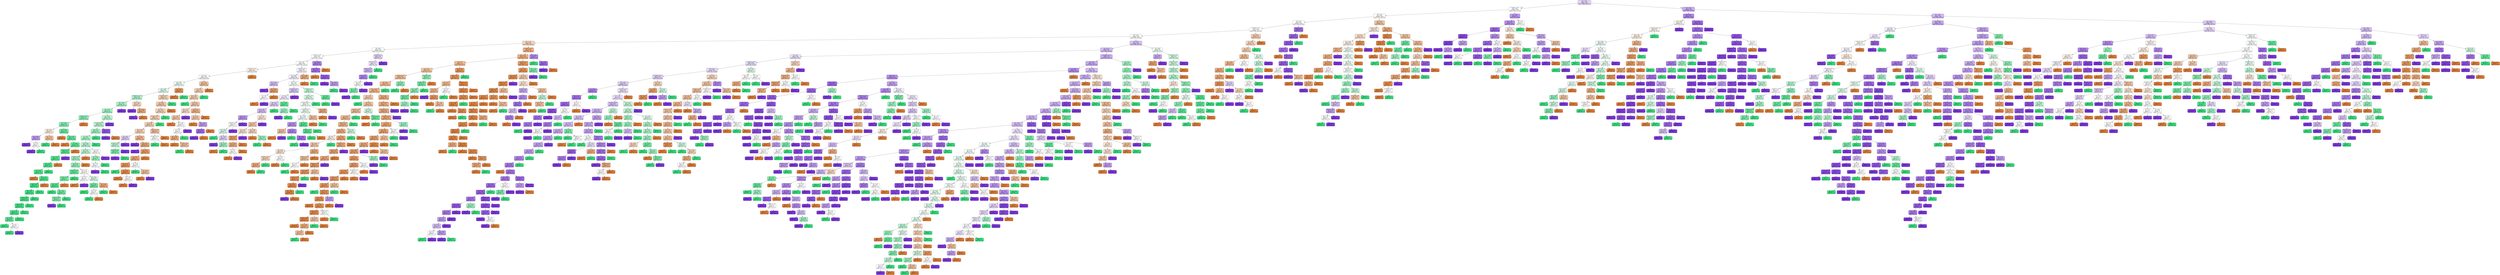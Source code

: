 digraph Tree {
node [shape=box, style="filled, rounded", color="black", fontname=helvetica] ;
edge [fontname=helvetica] ;
0 [label="HS <= 14.5\ngini = 0.64\nsamples = 2195\nvalue = [1036, 849, 1573]", fillcolor="#e3d3f9"] ;
1 [label="0_home <= 0.5\ngini = 0.66\nsamples = 1302\nvalue = [760, 515, 770]", fillcolor="#fefdff"] ;
0 -> 1 [labeldistance=2.5, labelangle=45, headlabel="True"] ;
2 [label="HR <= 0.5\ngini = 0.66\nsamples = 1249\nvalue = [747, 495, 714]", fillcolor="#fefcfa"] ;
1 -> 2 ;
3 [label="23 <= 0.5\ngini = 0.66\nsamples = 1155\nvalue = [658, 465, 683]", fillcolor="#fcfbfe"] ;
2 -> 3 ;
4 [label="33_home <= 0.5\ngini = 0.66\nsamples = 1133\nvalue = [652, 463, 655]", fillcolor="#fffeff"] ;
3 -> 4 ;
5 [label="HST <= 3.5\ngini = 0.66\nsamples = 1103\nvalue = [627, 452, 647]", fillcolor="#fdfbff"] ;
4 -> 5 ;
6 [label="AST <= 4.5\ngini = 0.61\nsamples = 451\nvalue = [369, 196, 143]", fillcolor="#f6d4bc"] ;
5 -> 6 ;
7 [label="34 <= 0.5\ngini = 0.66\nsamples = 224\nvalue = [117, 128, 104]", fillcolor="#f6fef9"] ;
6 -> 7 ;
8 [label="20_home <= 0.5\ngini = 0.66\nsamples = 213\nvalue = [117, 121, 95]", fillcolor="#fbfffd"] ;
7 -> 8 ;
9 [label="AC <= 5.5\ngini = 0.66\nsamples = 203\nvalue = [114, 119, 83]", fillcolor="#fafefc"] ;
8 -> 9 ;
10 [label="16_home <= 0.5\ngini = 0.63\nsamples = 133\nvalue = [91, 80, 40]", fillcolor="#fdf4ee"] ;
9 -> 10 ;
11 [label="AC <= 4.5\ngini = 0.64\nsamples = 130\nvalue = [85, 80, 40]", fillcolor="#fefaf7"] ;
10 -> 11 ;
12 [label="19 <= 0.5\ngini = 0.63\nsamples = 102\nvalue = [63, 74, 32]", fillcolor="#eafcf2"] ;
11 -> 12 ;
13 [label="AS <= 10.5\ngini = 0.63\nsamples = 97\nvalue = [55, 73, 32]", fillcolor="#ddfbe9"] ;
12 -> 13 ;
14 [label="29_home <= 0.5\ngini = 0.59\nsamples = 68\nvalue = [27, 60, 21]", fillcolor="#aef4cc"] ;
13 -> 14 ;
15 [label="HF <= 21.0\ngini = 0.57\nsamples = 65\nvalue = [24, 60, 19]", fillcolor="#a5f3c6"] ;
14 -> 15 ;
16 [label="HC <= 5.5\ngini = 0.56\nsamples = 64\nvalue = [24, 60, 16]", fillcolor="#a1f3c3"] ;
15 -> 16 ;
17 [label="25_home <= 0.5\ngini = 0.47\nsamples = 35\nvalue = [12, 35, 4]", fillcolor="#8af0b5"] ;
16 -> 17 ;
18 [label="HF <= 8.5\ngini = 0.44\nsamples = 34\nvalue = [10, 35, 4]", fillcolor="#80eeae"] ;
17 -> 18 ;
19 [label="AY <= 1.5\ngini = 0.64\nsamples = 7\nvalue = [4, 3, 2]", fillcolor="#fbeade"] ;
18 -> 19 ;
20 [label="HS <= 11.0\ngini = 0.44\nsamples = 3\nvalue = [0, 1, 2]", fillcolor="#c09cf2"] ;
19 -> 20 ;
21 [label="gini = 0.0\nsamples = 1\nvalue = [0, 0, 1]", fillcolor="#8139e5"] ;
20 -> 21 ;
22 [label="22 <= 0.5\ngini = 0.5\nsamples = 2\nvalue = [0, 1, 1]", fillcolor="#ffffff"] ;
20 -> 22 ;
23 [label="gini = 0.0\nsamples = 1\nvalue = [0, 0, 1]", fillcolor="#8139e5"] ;
22 -> 23 ;
24 [label="gini = 0.0\nsamples = 1\nvalue = [0, 1, 0]", fillcolor="#39e581"] ;
22 -> 24 ;
25 [label="AC <= 1.5\ngini = 0.44\nsamples = 4\nvalue = [4, 2, 0]", fillcolor="#f2c09c"] ;
19 -> 25 ;
26 [label="gini = 0.0\nsamples = 1\nvalue = [0, 2, 0]", fillcolor="#39e581"] ;
25 -> 26 ;
27 [label="gini = 0.0\nsamples = 3\nvalue = [4, 0, 0]", fillcolor="#e58139"] ;
25 -> 27 ;
28 [label="HST <= 0.5\ngini = 0.34\nsamples = 27\nvalue = [6, 32, 2]", fillcolor="#68eb9f"] ;
18 -> 28 ;
29 [label="gini = 0.0\nsamples = 1\nvalue = [1, 0, 0]", fillcolor="#e58139"] ;
28 -> 29 ;
30 [label="AC <= 1.0\ngini = 0.31\nsamples = 26\nvalue = [5, 32, 2]", fillcolor="#62ea9b"] ;
28 -> 30 ;
31 [label="gini = 0.0\nsamples = 1\nvalue = [1, 0, 0]", fillcolor="#e58139"] ;
30 -> 31 ;
32 [label="6 <= 0.5\ngini = 0.28\nsamples = 25\nvalue = [4, 32, 2]", fillcolor="#5cea97"] ;
30 -> 32 ;
33 [label="28_home <= 0.5\ngini = 0.24\nsamples = 24\nvalue = [3, 32, 2]", fillcolor="#56e994"] ;
32 -> 33 ;
34 [label="HS <= 13.5\ngini = 0.2\nsamples = 23\nvalue = [3, 32, 1]", fillcolor="#51e890"] ;
33 -> 34 ;
35 [label="AR <= 0.5\ngini = 0.16\nsamples = 22\nvalue = [2, 32, 1]", fillcolor="#4be78c"] ;
34 -> 35 ;
36 [label="AF <= 6.0\ngini = 0.18\nsamples = 19\nvalue = [2, 27, 1]", fillcolor="#4ee88e"] ;
35 -> 36 ;
37 [label="gini = 0.0\nsamples = 1\nvalue = [1, 0, 0]", fillcolor="#e58139"] ;
36 -> 37 ;
38 [label="AF <= 15.5\ngini = 0.13\nsamples = 18\nvalue = [1, 27, 1]", fillcolor="#47e78a"] ;
36 -> 38 ;
39 [label="1_home <= 0.5\ngini = 0.07\nsamples = 17\nvalue = [0, 27, 1]", fillcolor="#40e686"] ;
38 -> 39 ;
40 [label="20 <= 0.5\ngini = 0.07\nsamples = 16\nvalue = [0, 25, 1]", fillcolor="#41e686"] ;
39 -> 40 ;
41 [label="21_home <= 0.5\ngini = 0.08\nsamples = 14\nvalue = [0, 23, 1]", fillcolor="#42e686"] ;
40 -> 41 ;
42 [label="11_home <= 0.5\ngini = 0.09\nsamples = 13\nvalue = [0, 21, 1]", fillcolor="#42e687"] ;
41 -> 42 ;
43 [label="HS <= 7.5\ngini = 0.09\nsamples = 12\nvalue = [0, 20, 1]", fillcolor="#43e687"] ;
42 -> 43 ;
44 [label="AF <= 8.5\ngini = 0.24\nsamples = 5\nvalue = [0, 6, 1]", fillcolor="#5ae996"] ;
43 -> 44 ;
45 [label="gini = 0.0\nsamples = 3\nvalue = [0, 5, 0]", fillcolor="#39e581"] ;
44 -> 45 ;
46 [label="1 <= 0.5\ngini = 0.5\nsamples = 2\nvalue = [0, 1, 1]", fillcolor="#ffffff"] ;
44 -> 46 ;
47 [label="gini = 0.0\nsamples = 1\nvalue = [0, 1, 0]", fillcolor="#39e581"] ;
46 -> 47 ;
48 [label="gini = 0.0\nsamples = 1\nvalue = [0, 0, 1]", fillcolor="#8139e5"] ;
46 -> 48 ;
49 [label="gini = 0.0\nsamples = 7\nvalue = [0, 14, 0]", fillcolor="#39e581"] ;
43 -> 49 ;
50 [label="gini = 0.0\nsamples = 1\nvalue = [0, 1, 0]", fillcolor="#39e581"] ;
42 -> 50 ;
51 [label="gini = 0.0\nsamples = 1\nvalue = [0, 2, 0]", fillcolor="#39e581"] ;
41 -> 51 ;
52 [label="gini = 0.0\nsamples = 2\nvalue = [0, 2, 0]", fillcolor="#39e581"] ;
40 -> 52 ;
53 [label="gini = 0.0\nsamples = 1\nvalue = [0, 2, 0]", fillcolor="#39e581"] ;
39 -> 53 ;
54 [label="gini = 0.0\nsamples = 1\nvalue = [1, 0, 0]", fillcolor="#e58139"] ;
38 -> 54 ;
55 [label="gini = 0.0\nsamples = 3\nvalue = [0, 5, 0]", fillcolor="#39e581"] ;
35 -> 55 ;
56 [label="gini = 0.0\nsamples = 1\nvalue = [1, 0, 0]", fillcolor="#e58139"] ;
34 -> 56 ;
57 [label="gini = 0.0\nsamples = 1\nvalue = [0, 0, 1]", fillcolor="#8139e5"] ;
33 -> 57 ;
58 [label="gini = 0.0\nsamples = 1\nvalue = [1, 0, 0]", fillcolor="#e58139"] ;
32 -> 58 ;
59 [label="gini = 0.0\nsamples = 1\nvalue = [2, 0, 0]", fillcolor="#e58139"] ;
17 -> 59 ;
60 [label="37 <= 0.5\ngini = 0.62\nsamples = 29\nvalue = [12, 25, 12]", fillcolor="#b9f6d3"] ;
16 -> 60 ;
61 [label="35_home <= 0.5\ngini = 0.61\nsamples = 28\nvalue = [12, 25, 10]", fillcolor="#b5f5d0"] ;
60 -> 61 ;
62 [label="AY <= 3.5\ngini = 0.52\nsamples = 25\nvalue = [11, 25, 4]", fillcolor="#9ff2c2"] ;
61 -> 62 ;
63 [label="7 <= 0.5\ngini = 0.54\nsamples = 24\nvalue = [11, 23, 4]", fillcolor="#a7f3c7"] ;
62 -> 63 ;
64 [label="HS <= 13.5\ngini = 0.56\nsamples = 23\nvalue = [11, 20, 4]", fillcolor="#b5f5d0"] ;
63 -> 64 ;
65 [label="18 <= 0.5\ngini = 0.53\nsamples = 19\nvalue = [11, 18, 2]", fillcolor="#baf6d3"] ;
64 -> 65 ;
66 [label="27_home <= 0.5\ngini = 0.51\nsamples = 18\nvalue = [9, 18, 2]", fillcolor="#a6f3c6"] ;
65 -> 66 ;
67 [label="HC <= 7.5\ngini = 0.48\nsamples = 17\nvalue = [7, 18, 2]", fillcolor="#92f1ba"] ;
66 -> 67 ;
68 [label="13_home <= 0.5\ngini = 0.32\nsamples = 9\nvalue = [2, 13, 1]", fillcolor="#63eb9c"] ;
67 -> 68 ;
69 [label="34_home <= 0.5\ngini = 0.4\nsamples = 7\nvalue = [2, 9, 1]", fillcolor="#74eda7"] ;
68 -> 69 ;
70 [label="HY <= 2.5\ngini = 0.18\nsamples = 6\nvalue = [0, 9, 1]", fillcolor="#4fe88f"] ;
69 -> 70 ;
71 [label="gini = 0.0\nsamples = 3\nvalue = [0, 5, 0]", fillcolor="#39e581"] ;
70 -> 71 ;
72 [label="31 <= 0.5\ngini = 0.32\nsamples = 3\nvalue = [0, 4, 1]", fillcolor="#6aeca0"] ;
70 -> 72 ;
73 [label="11_home <= 0.5\ngini = 0.38\nsamples = 2\nvalue = [0, 3, 1]", fillcolor="#7beeab"] ;
72 -> 73 ;
74 [label="gini = 0.0\nsamples = 1\nvalue = [0, 0, 1]", fillcolor="#8139e5"] ;
73 -> 74 ;
75 [label="gini = 0.0\nsamples = 1\nvalue = [0, 3, 0]", fillcolor="#39e581"] ;
73 -> 75 ;
76 [label="gini = 0.0\nsamples = 1\nvalue = [0, 1, 0]", fillcolor="#39e581"] ;
72 -> 76 ;
77 [label="gini = 0.0\nsamples = 1\nvalue = [2, 0, 0]", fillcolor="#e58139"] ;
69 -> 77 ;
78 [label="gini = 0.0\nsamples = 2\nvalue = [0, 4, 0]", fillcolor="#39e581"] ;
68 -> 78 ;
79 [label="AST <= 1.5\ngini = 0.58\nsamples = 8\nvalue = [5, 5, 1]", fillcolor="#ffffff"] ;
67 -> 79 ;
80 [label="HY <= 1.0\ngini = 0.5\nsamples = 2\nvalue = [1, 0, 1]", fillcolor="#ffffff"] ;
79 -> 80 ;
81 [label="gini = 0.0\nsamples = 1\nvalue = [1, 0, 0]", fillcolor="#e58139"] ;
80 -> 81 ;
82 [label="gini = 0.0\nsamples = 1\nvalue = [0, 0, 1]", fillcolor="#8139e5"] ;
80 -> 82 ;
83 [label="28 <= 0.5\ngini = 0.49\nsamples = 6\nvalue = [4, 5, 0]", fillcolor="#d7fae6"] ;
79 -> 83 ;
84 [label="11 <= 0.5\ngini = 0.32\nsamples = 4\nvalue = [1, 4, 0]", fillcolor="#6aeca0"] ;
83 -> 84 ;
85 [label="gini = 0.0\nsamples = 2\nvalue = [0, 3, 0]", fillcolor="#39e581"] ;
84 -> 85 ;
86 [label="HS <= 11.5\ngini = 0.5\nsamples = 2\nvalue = [1, 1, 0]", fillcolor="#ffffff"] ;
84 -> 86 ;
87 [label="gini = 0.0\nsamples = 1\nvalue = [0, 1, 0]", fillcolor="#39e581"] ;
86 -> 87 ;
88 [label="gini = 0.0\nsamples = 1\nvalue = [1, 0, 0]", fillcolor="#e58139"] ;
86 -> 88 ;
89 [label="AY <= 1.0\ngini = 0.38\nsamples = 2\nvalue = [3, 1, 0]", fillcolor="#eeab7b"] ;
83 -> 89 ;
90 [label="gini = 0.0\nsamples = 1\nvalue = [0, 1, 0]", fillcolor="#39e581"] ;
89 -> 90 ;
91 [label="gini = 0.0\nsamples = 1\nvalue = [3, 0, 0]", fillcolor="#e58139"] ;
89 -> 91 ;
92 [label="gini = 0.0\nsamples = 1\nvalue = [2, 0, 0]", fillcolor="#e58139"] ;
66 -> 92 ;
93 [label="gini = 0.0\nsamples = 1\nvalue = [2, 0, 0]", fillcolor="#e58139"] ;
65 -> 93 ;
94 [label="22 <= 0.5\ngini = 0.5\nsamples = 4\nvalue = [0, 2, 2]", fillcolor="#ffffff"] ;
64 -> 94 ;
95 [label="15 <= 0.5\ngini = 0.44\nsamples = 3\nvalue = [0, 2, 1]", fillcolor="#9cf2c0"] ;
94 -> 95 ;
96 [label="AS <= 7.0\ngini = 0.5\nsamples = 2\nvalue = [0, 1, 1]", fillcolor="#ffffff"] ;
95 -> 96 ;
97 [label="gini = 0.0\nsamples = 1\nvalue = [0, 0, 1]", fillcolor="#8139e5"] ;
96 -> 97 ;
98 [label="gini = 0.0\nsamples = 1\nvalue = [0, 1, 0]", fillcolor="#39e581"] ;
96 -> 98 ;
99 [label="gini = 0.0\nsamples = 1\nvalue = [0, 1, 0]", fillcolor="#39e581"] ;
95 -> 99 ;
100 [label="gini = 0.0\nsamples = 1\nvalue = [0, 0, 1]", fillcolor="#8139e5"] ;
94 -> 100 ;
101 [label="gini = 0.0\nsamples = 1\nvalue = [0, 3, 0]", fillcolor="#39e581"] ;
63 -> 101 ;
102 [label="gini = 0.0\nsamples = 1\nvalue = [0, 2, 0]", fillcolor="#39e581"] ;
62 -> 102 ;
103 [label="AST <= 3.0\ngini = 0.24\nsamples = 3\nvalue = [1, 0, 6]", fillcolor="#965ae9"] ;
61 -> 103 ;
104 [label="gini = 0.0\nsamples = 2\nvalue = [0, 0, 6]", fillcolor="#8139e5"] ;
103 -> 104 ;
105 [label="gini = 0.0\nsamples = 1\nvalue = [1, 0, 0]", fillcolor="#e58139"] ;
103 -> 105 ;
106 [label="gini = 0.0\nsamples = 1\nvalue = [0, 0, 2]", fillcolor="#8139e5"] ;
60 -> 106 ;
107 [label="gini = 0.0\nsamples = 1\nvalue = [0, 0, 3]", fillcolor="#8139e5"] ;
15 -> 107 ;
108 [label="AST <= 2.0\ngini = 0.48\nsamples = 3\nvalue = [3, 0, 2]", fillcolor="#f6d5bd"] ;
14 -> 108 ;
109 [label="gini = 0.0\nsamples = 1\nvalue = [0, 0, 1]", fillcolor="#8139e5"] ;
108 -> 109 ;
110 [label="HF <= 14.5\ngini = 0.38\nsamples = 2\nvalue = [3, 0, 1]", fillcolor="#eeab7b"] ;
108 -> 110 ;
111 [label="gini = 0.0\nsamples = 1\nvalue = [0, 0, 1]", fillcolor="#8139e5"] ;
110 -> 111 ;
112 [label="gini = 0.0\nsamples = 1\nvalue = [3, 0, 0]", fillcolor="#e58139"] ;
110 -> 112 ;
113 [label="31_home <= 0.5\ngini = 0.6\nsamples = 29\nvalue = [28, 13, 11]", fillcolor="#f5cfb3"] ;
13 -> 113 ;
114 [label="0 <= 0.5\ngini = 0.58\nsamples = 28\nvalue = [28, 10, 11]", fillcolor="#f3c7a6"] ;
113 -> 114 ;
115 [label="18 <= 0.5\ngini = 0.61\nsamples = 26\nvalue = [23, 10, 11]", fillcolor="#f6d1b7"] ;
114 -> 115 ;
116 [label="37_home <= 0.5\ngini = 0.6\nsamples = 25\nvalue = [23, 8, 11]", fillcolor="#f5ceb2"] ;
115 -> 116 ;
117 [label="12 <= 0.5\ngini = 0.58\nsamples = 24\nvalue = [23, 7, 11]", fillcolor="#f5cdb0"] ;
116 -> 117 ;
118 [label="AST <= 2.5\ngini = 0.59\nsamples = 21\nvalue = [21, 6, 11]", fillcolor="#f5d0b6"] ;
117 -> 118 ;
119 [label="10 <= 0.5\ngini = 0.49\nsamples = 4\nvalue = [0, 3, 4]", fillcolor="#e0cef8"] ;
118 -> 119 ;
120 [label="17_home <= 0.5\ngini = 0.48\nsamples = 3\nvalue = [0, 3, 2]", fillcolor="#bdf6d5"] ;
119 -> 120 ;
121 [label="34_home <= 0.5\ngini = 0.38\nsamples = 2\nvalue = [0, 3, 1]", fillcolor="#7beeab"] ;
120 -> 121 ;
122 [label="gini = 0.0\nsamples = 1\nvalue = [0, 0, 1]", fillcolor="#8139e5"] ;
121 -> 122 ;
123 [label="gini = 0.0\nsamples = 1\nvalue = [0, 3, 0]", fillcolor="#39e581"] ;
121 -> 123 ;
124 [label="gini = 0.0\nsamples = 1\nvalue = [0, 0, 1]", fillcolor="#8139e5"] ;
120 -> 124 ;
125 [label="gini = 0.0\nsamples = 1\nvalue = [0, 0, 2]", fillcolor="#8139e5"] ;
119 -> 125 ;
126 [label="AC <= 2.5\ngini = 0.48\nsamples = 17\nvalue = [21, 3, 7]", fillcolor="#f0b68c"] ;
118 -> 126 ;
127 [label="gini = 0.0\nsamples = 1\nvalue = [0, 0, 3]", fillcolor="#8139e5"] ;
126 -> 127 ;
128 [label="AF <= 7.0\ngini = 0.41\nsamples = 16\nvalue = [21, 3, 4]", fillcolor="#eda673"] ;
126 -> 128 ;
129 [label="gini = 0.0\nsamples = 1\nvalue = [0, 0, 2]", fillcolor="#8139e5"] ;
128 -> 129 ;
130 [label="35 <= 0.5\ngini = 0.33\nsamples = 15\nvalue = [21, 3, 2]", fillcolor="#eb9c64"] ;
128 -> 130 ;
131 [label="8 <= 0.5\ngini = 0.4\nsamples = 13\nvalue = [15, 3, 2]", fillcolor="#eda673"] ;
130 -> 131 ;
132 [label="HC <= 1.5\ngini = 0.24\nsamples = 10\nvalue = [13, 1, 1]", fillcolor="#e99355"] ;
131 -> 132 ;
133 [label="gini = 0.0\nsamples = 1\nvalue = [0, 1, 0]", fillcolor="#39e581"] ;
132 -> 133 ;
134 [label="11 <= 0.5\ngini = 0.13\nsamples = 9\nvalue = [13, 0, 1]", fillcolor="#e78b48"] ;
132 -> 134 ;
135 [label="gini = 0.0\nsamples = 7\nvalue = [12, 0, 0]", fillcolor="#e58139"] ;
134 -> 135 ;
136 [label="HC <= 3.5\ngini = 0.5\nsamples = 2\nvalue = [1, 0, 1]", fillcolor="#ffffff"] ;
134 -> 136 ;
137 [label="gini = 0.0\nsamples = 1\nvalue = [1, 0, 0]", fillcolor="#e58139"] ;
136 -> 137 ;
138 [label="gini = 0.0\nsamples = 1\nvalue = [0, 0, 1]", fillcolor="#8139e5"] ;
136 -> 138 ;
139 [label="HC <= 5.5\ngini = 0.64\nsamples = 3\nvalue = [2, 2, 1]", fillcolor="#ffffff"] ;
131 -> 139 ;
140 [label="gini = 0.0\nsamples = 1\nvalue = [0, 2, 0]", fillcolor="#39e581"] ;
139 -> 140 ;
141 [label="AY <= 0.5\ngini = 0.44\nsamples = 2\nvalue = [2, 0, 1]", fillcolor="#f2c09c"] ;
139 -> 141 ;
142 [label="gini = 0.0\nsamples = 1\nvalue = [2, 0, 0]", fillcolor="#e58139"] ;
141 -> 142 ;
143 [label="gini = 0.0\nsamples = 1\nvalue = [0, 0, 1]", fillcolor="#8139e5"] ;
141 -> 143 ;
144 [label="gini = 0.0\nsamples = 2\nvalue = [6, 0, 0]", fillcolor="#e58139"] ;
130 -> 144 ;
145 [label="15_home <= 0.5\ngini = 0.44\nsamples = 3\nvalue = [2, 1, 0]", fillcolor="#f2c09c"] ;
117 -> 145 ;
146 [label="34_home <= 0.5\ngini = 0.5\nsamples = 2\nvalue = [1, 1, 0]", fillcolor="#ffffff"] ;
145 -> 146 ;
147 [label="gini = 0.0\nsamples = 1\nvalue = [0, 1, 0]", fillcolor="#39e581"] ;
146 -> 147 ;
148 [label="gini = 0.0\nsamples = 1\nvalue = [1, 0, 0]", fillcolor="#e58139"] ;
146 -> 148 ;
149 [label="gini = 0.0\nsamples = 1\nvalue = [1, 0, 0]", fillcolor="#e58139"] ;
145 -> 149 ;
150 [label="gini = 0.0\nsamples = 1\nvalue = [0, 1, 0]", fillcolor="#39e581"] ;
116 -> 150 ;
151 [label="gini = 0.0\nsamples = 1\nvalue = [0, 2, 0]", fillcolor="#39e581"] ;
115 -> 151 ;
152 [label="gini = 0.0\nsamples = 2\nvalue = [5, 0, 0]", fillcolor="#e58139"] ;
114 -> 152 ;
153 [label="gini = 0.0\nsamples = 1\nvalue = [0, 3, 0]", fillcolor="#39e581"] ;
113 -> 153 ;
154 [label="AS <= 14.0\ngini = 0.2\nsamples = 5\nvalue = [8, 1, 0]", fillcolor="#e89152"] ;
12 -> 154 ;
155 [label="gini = 0.0\nsamples = 4\nvalue = [8, 0, 0]", fillcolor="#e58139"] ;
154 -> 155 ;
156 [label="gini = 0.0\nsamples = 1\nvalue = [0, 1, 0]", fillcolor="#39e581"] ;
154 -> 156 ;
157 [label="28 <= 0.5\ngini = 0.55\nsamples = 28\nvalue = [22, 6, 8]", fillcolor="#f2c09c"] ;
11 -> 157 ;
158 [label="8 <= 0.5\ngini = 0.6\nsamples = 25\nvalue = [17, 6, 8]", fillcolor="#f5ceb2"] ;
157 -> 158 ;
159 [label="HS <= 3.0\ngini = 0.58\nsamples = 24\nvalue = [17, 5, 8]", fillcolor="#f4cbae"] ;
158 -> 159 ;
160 [label="gini = 0.0\nsamples = 2\nvalue = [0, 2, 0]", fillcolor="#39e581"] ;
159 -> 160 ;
161 [label="HY <= 1.5\ngini = 0.54\nsamples = 22\nvalue = [17, 3, 8]", fillcolor="#f3c6a6"] ;
159 -> 161 ;
162 [label="AR <= 0.5\ngini = 0.62\nsamples = 11\nvalue = [7, 3, 4]", fillcolor="#f7d9c4"] ;
161 -> 162 ;
163 [label="AF <= 9.5\ngini = 0.57\nsamples = 10\nvalue = [7, 3, 2]", fillcolor="#f3c7a7"] ;
162 -> 163 ;
164 [label="gini = 0.0\nsamples = 4\nvalue = [4, 0, 0]", fillcolor="#e58139"] ;
163 -> 164 ;
165 [label="AS <= 11.5\ngini = 0.66\nsamples = 6\nvalue = [3, 3, 2]", fillcolor="#ffffff"] ;
163 -> 165 ;
166 [label="13 <= 0.5\ngini = 0.5\nsamples = 4\nvalue = [3, 3, 0]", fillcolor="#ffffff"] ;
165 -> 166 ;
167 [label="HC <= 6.0\ngini = 0.38\nsamples = 3\nvalue = [3, 1, 0]", fillcolor="#eeab7b"] ;
166 -> 167 ;
168 [label="gini = 0.0\nsamples = 1\nvalue = [1, 0, 0]", fillcolor="#e58139"] ;
167 -> 168 ;
169 [label="17_home <= 0.5\ngini = 0.44\nsamples = 2\nvalue = [2, 1, 0]", fillcolor="#f2c09c"] ;
167 -> 169 ;
170 [label="gini = 0.0\nsamples = 1\nvalue = [0, 1, 0]", fillcolor="#39e581"] ;
169 -> 170 ;
171 [label="gini = 0.0\nsamples = 1\nvalue = [2, 0, 0]", fillcolor="#e58139"] ;
169 -> 171 ;
172 [label="gini = 0.0\nsamples = 1\nvalue = [0, 2, 0]", fillcolor="#39e581"] ;
166 -> 172 ;
173 [label="gini = 0.0\nsamples = 2\nvalue = [0, 0, 2]", fillcolor="#8139e5"] ;
165 -> 173 ;
174 [label="gini = 0.0\nsamples = 1\nvalue = [0, 0, 2]", fillcolor="#8139e5"] ;
162 -> 174 ;
175 [label="20 <= 0.5\ngini = 0.41\nsamples = 11\nvalue = [10, 0, 4]", fillcolor="#efb388"] ;
161 -> 175 ;
176 [label="AY <= 1.5\ngini = 0.46\nsamples = 9\nvalue = [7, 0, 4]", fillcolor="#f4c9aa"] ;
175 -> 176 ;
177 [label="gini = 0.0\nsamples = 4\nvalue = [5, 0, 0]", fillcolor="#e58139"] ;
176 -> 177 ;
178 [label="HS <= 10.5\ngini = 0.44\nsamples = 5\nvalue = [2, 0, 4]", fillcolor="#c09cf2"] ;
176 -> 178 ;
179 [label="18 <= 0.5\ngini = 0.32\nsamples = 4\nvalue = [1, 0, 4]", fillcolor="#a06aec"] ;
178 -> 179 ;
180 [label="gini = 0.0\nsamples = 3\nvalue = [0, 0, 4]", fillcolor="#8139e5"] ;
179 -> 180 ;
181 [label="gini = 0.0\nsamples = 1\nvalue = [1, 0, 0]", fillcolor="#e58139"] ;
179 -> 181 ;
182 [label="gini = 0.0\nsamples = 1\nvalue = [1, 0, 0]", fillcolor="#e58139"] ;
178 -> 182 ;
183 [label="gini = 0.0\nsamples = 2\nvalue = [3, 0, 0]", fillcolor="#e58139"] ;
175 -> 183 ;
184 [label="gini = 0.0\nsamples = 1\nvalue = [0, 1, 0]", fillcolor="#39e581"] ;
158 -> 184 ;
185 [label="gini = 0.0\nsamples = 3\nvalue = [5, 0, 0]", fillcolor="#e58139"] ;
157 -> 185 ;
186 [label="gini = 0.0\nsamples = 3\nvalue = [6, 0, 0]", fillcolor="#e58139"] ;
10 -> 186 ;
187 [label="9_home <= 0.5\ngini = 0.65\nsamples = 70\nvalue = [23, 39, 43]", fillcolor="#f7f3fd"] ;
9 -> 187 ;
188 [label="AF <= 6.5\ngini = 0.64\nsamples = 68\nvalue = [20, 38, 43]", fillcolor="#f5effd"] ;
187 -> 188 ;
189 [label="HF <= 11.5\ngini = 0.48\nsamples = 6\nvalue = [4, 0, 6]", fillcolor="#d5bdf6"] ;
188 -> 189 ;
190 [label="gini = 0.0\nsamples = 2\nvalue = [0, 0, 5]", fillcolor="#8139e5"] ;
189 -> 190 ;
191 [label="HF <= 12.5\ngini = 0.32\nsamples = 4\nvalue = [4, 0, 1]", fillcolor="#eca06a"] ;
189 -> 191 ;
192 [label="31 <= 0.5\ngini = 0.5\nsamples = 2\nvalue = [1, 0, 1]", fillcolor="#ffffff"] ;
191 -> 192 ;
193 [label="gini = 0.0\nsamples = 1\nvalue = [1, 0, 0]", fillcolor="#e58139"] ;
192 -> 193 ;
194 [label="gini = 0.0\nsamples = 1\nvalue = [0, 0, 1]", fillcolor="#8139e5"] ;
192 -> 194 ;
195 [label="gini = 0.0\nsamples = 2\nvalue = [3, 0, 0]", fillcolor="#e58139"] ;
191 -> 195 ;
196 [label="HST <= 2.5\ngini = 0.63\nsamples = 62\nvalue = [16, 38, 37]", fillcolor="#fbfffd"] ;
188 -> 196 ;
197 [label="12_home <= 0.5\ngini = 0.61\nsamples = 33\nvalue = [8, 14, 23]", fillcolor="#dac6f7"] ;
196 -> 197 ;
198 [label="0 <= 0.5\ngini = 0.64\nsamples = 29\nvalue = [8, 14, 16]", fillcolor="#f4eefd"] ;
197 -> 198 ;
199 [label="29 <= 0.5\ngini = 0.64\nsamples = 26\nvalue = [8, 9, 15]", fillcolor="#decbf8"] ;
198 -> 199 ;
200 [label="HF <= 10.0\ngini = 0.61\nsamples = 23\nvalue = [8, 6, 15]", fillcolor="#d5bdf6"] ;
199 -> 200 ;
201 [label="AC <= 7.5\ngini = 0.48\nsamples = 11\nvalue = [1, 4, 10]", fillcolor="#ba93f1"] ;
200 -> 201 ;
202 [label="32_home <= 0.5\ngini = 0.59\nsamples = 7\nvalue = [1, 4, 4]", fillcolor="#ffffff"] ;
201 -> 202 ;
203 [label="HS <= 8.5\ngini = 0.59\nsamples = 6\nvalue = [1, 4, 3]", fillcolor="#d7fae6"] ;
202 -> 203 ;
204 [label="gini = 0.0\nsamples = 2\nvalue = [0, 2, 0]", fillcolor="#39e581"] ;
203 -> 204 ;
205 [label="HC <= 4.5\ngini = 0.61\nsamples = 4\nvalue = [1, 2, 3]", fillcolor="#e0cef8"] ;
203 -> 205 ;
206 [label="gini = 0.0\nsamples = 2\nvalue = [0, 0, 3]", fillcolor="#8139e5"] ;
205 -> 206 ;
207 [label="HST <= 1.0\ngini = 0.44\nsamples = 2\nvalue = [1, 2, 0]", fillcolor="#9cf2c0"] ;
205 -> 207 ;
208 [label="gini = 0.0\nsamples = 1\nvalue = [1, 0, 0]", fillcolor="#e58139"] ;
207 -> 208 ;
209 [label="gini = 0.0\nsamples = 1\nvalue = [0, 2, 0]", fillcolor="#39e581"] ;
207 -> 209 ;
210 [label="gini = 0.0\nsamples = 1\nvalue = [0, 0, 1]", fillcolor="#8139e5"] ;
202 -> 210 ;
211 [label="gini = 0.0\nsamples = 4\nvalue = [0, 0, 6]", fillcolor="#8139e5"] ;
201 -> 211 ;
212 [label="AY <= 4.5\ngini = 0.6\nsamples = 12\nvalue = [7, 2, 5]", fillcolor="#f9e3d3"] ;
200 -> 212 ;
213 [label="AS <= 12.5\ngini = 0.57\nsamples = 11\nvalue = [7, 2, 3]", fillcolor="#f3c7a7"] ;
212 -> 213 ;
214 [label="19 <= 0.5\ngini = 0.49\nsamples = 6\nvalue = [4, 0, 3]", fillcolor="#f8e0ce"] ;
213 -> 214 ;
215 [label="7_home <= 0.5\ngini = 0.32\nsamples = 5\nvalue = [4, 0, 1]", fillcolor="#eca06a"] ;
214 -> 215 ;
216 [label="HF <= 12.5\ngini = 0.38\nsamples = 4\nvalue = [3, 0, 1]", fillcolor="#eeab7b"] ;
215 -> 216 ;
217 [label="HY <= 1.5\ngini = 0.5\nsamples = 2\nvalue = [1, 0, 1]", fillcolor="#ffffff"] ;
216 -> 217 ;
218 [label="gini = 0.0\nsamples = 1\nvalue = [1, 0, 0]", fillcolor="#e58139"] ;
217 -> 218 ;
219 [label="gini = 0.0\nsamples = 1\nvalue = [0, 0, 1]", fillcolor="#8139e5"] ;
217 -> 219 ;
220 [label="gini = 0.0\nsamples = 2\nvalue = [2, 0, 0]", fillcolor="#e58139"] ;
216 -> 220 ;
221 [label="gini = 0.0\nsamples = 1\nvalue = [1, 0, 0]", fillcolor="#e58139"] ;
215 -> 221 ;
222 [label="gini = 0.0\nsamples = 1\nvalue = [0, 0, 2]", fillcolor="#8139e5"] ;
214 -> 222 ;
223 [label="HF <= 13.5\ngini = 0.48\nsamples = 5\nvalue = [3, 2, 0]", fillcolor="#f6d5bd"] ;
213 -> 223 ;
224 [label="gini = 0.0\nsamples = 2\nvalue = [2, 0, 0]", fillcolor="#e58139"] ;
223 -> 224 ;
225 [label="HST <= 1.5\ngini = 0.44\nsamples = 3\nvalue = [1, 2, 0]", fillcolor="#9cf2c0"] ;
223 -> 225 ;
226 [label="gini = 0.0\nsamples = 2\nvalue = [0, 2, 0]", fillcolor="#39e581"] ;
225 -> 226 ;
227 [label="gini = 0.0\nsamples = 1\nvalue = [1, 0, 0]", fillcolor="#e58139"] ;
225 -> 227 ;
228 [label="gini = 0.0\nsamples = 1\nvalue = [0, 0, 2]", fillcolor="#8139e5"] ;
212 -> 228 ;
229 [label="gini = 0.0\nsamples = 3\nvalue = [0, 3, 0]", fillcolor="#39e581"] ;
199 -> 229 ;
230 [label="HF <= 10.5\ngini = 0.28\nsamples = 3\nvalue = [0, 5, 1]", fillcolor="#61ea9a"] ;
198 -> 230 ;
231 [label="AC <= 6.5\ngini = 0.44\nsamples = 2\nvalue = [0, 2, 1]", fillcolor="#9cf2c0"] ;
230 -> 231 ;
232 [label="gini = 0.0\nsamples = 1\nvalue = [0, 0, 1]", fillcolor="#8139e5"] ;
231 -> 232 ;
233 [label="gini = 0.0\nsamples = 1\nvalue = [0, 2, 0]", fillcolor="#39e581"] ;
231 -> 233 ;
234 [label="gini = 0.0\nsamples = 1\nvalue = [0, 3, 0]", fillcolor="#39e581"] ;
230 -> 234 ;
235 [label="gini = 0.0\nsamples = 4\nvalue = [0, 0, 7]", fillcolor="#8139e5"] ;
197 -> 235 ;
236 [label="22_home <= 0.5\ngini = 0.6\nsamples = 29\nvalue = [8, 24, 14]", fillcolor="#c1f7d8"] ;
196 -> 236 ;
237 [label="12_home <= 0.5\ngini = 0.63\nsamples = 26\nvalue = [8, 18, 13]", fillcolor="#d9fae7"] ;
236 -> 237 ;
238 [label="28_home <= 0.5\ngini = 0.65\nsamples = 23\nvalue = [8, 14, 13]", fillcolor="#f6fef9"] ;
237 -> 238 ;
239 [label="1_home <= 0.5\ngini = 0.62\nsamples = 21\nvalue = [5, 14, 12]", fillcolor="#eafcf2"] ;
238 -> 239 ;
240 [label="HF <= 13.0\ngini = 0.59\nsamples = 19\nvalue = [3, 13, 12]", fillcolor="#f3fdf7"] ;
239 -> 240 ;
241 [label="HF <= 8.5\ngini = 0.49\nsamples = 12\nvalue = [2, 4, 12]", fillcolor="#b78ef0"] ;
240 -> 241 ;
242 [label="AY <= 1.5\ngini = 0.44\nsamples = 3\nvalue = [2, 0, 1]", fillcolor="#f2c09c"] ;
241 -> 242 ;
243 [label="gini = 0.0\nsamples = 2\nvalue = [2, 0, 0]", fillcolor="#e58139"] ;
242 -> 243 ;
244 [label="gini = 0.0\nsamples = 1\nvalue = [0, 0, 1]", fillcolor="#8139e5"] ;
242 -> 244 ;
245 [label="HF <= 9.5\ngini = 0.39\nsamples = 9\nvalue = [0, 4, 11]", fillcolor="#af81ee"] ;
241 -> 245 ;
246 [label="gini = 0.0\nsamples = 1\nvalue = [0, 1, 0]", fillcolor="#39e581"] ;
245 -> 246 ;
247 [label="HC <= 3.5\ngini = 0.34\nsamples = 8\nvalue = [0, 3, 11]", fillcolor="#a36fec"] ;
245 -> 247 ;
248 [label="gini = 0.0\nsamples = 2\nvalue = [0, 3, 0]", fillcolor="#39e581"] ;
247 -> 248 ;
249 [label="gini = 0.0\nsamples = 6\nvalue = [0, 0, 11]", fillcolor="#8139e5"] ;
247 -> 249 ;
250 [label="20 <= 0.5\ngini = 0.18\nsamples = 7\nvalue = [1, 9, 0]", fillcolor="#4fe88f"] ;
240 -> 250 ;
251 [label="21_home <= 0.5\ngini = 0.2\nsamples = 6\nvalue = [1, 8, 0]", fillcolor="#52e891"] ;
250 -> 251 ;
252 [label="gini = 0.0\nsamples = 5\nvalue = [0, 8, 0]", fillcolor="#39e581"] ;
251 -> 252 ;
253 [label="gini = 0.0\nsamples = 1\nvalue = [1, 0, 0]", fillcolor="#e58139"] ;
251 -> 253 ;
254 [label="gini = 0.0\nsamples = 1\nvalue = [0, 1, 0]", fillcolor="#39e581"] ;
250 -> 254 ;
255 [label="AC <= 7.0\ngini = 0.44\nsamples = 2\nvalue = [2, 1, 0]", fillcolor="#f2c09c"] ;
239 -> 255 ;
256 [label="gini = 0.0\nsamples = 1\nvalue = [2, 0, 0]", fillcolor="#e58139"] ;
255 -> 256 ;
257 [label="gini = 0.0\nsamples = 1\nvalue = [0, 1, 0]", fillcolor="#39e581"] ;
255 -> 257 ;
258 [label="HF <= 10.5\ngini = 0.38\nsamples = 2\nvalue = [3, 0, 1]", fillcolor="#eeab7b"] ;
238 -> 258 ;
259 [label="gini = 0.0\nsamples = 1\nvalue = [3, 0, 0]", fillcolor="#e58139"] ;
258 -> 259 ;
260 [label="gini = 0.0\nsamples = 1\nvalue = [0, 0, 1]", fillcolor="#8139e5"] ;
258 -> 260 ;
261 [label="gini = 0.0\nsamples = 3\nvalue = [0, 4, 0]", fillcolor="#39e581"] ;
237 -> 261 ;
262 [label="8 <= 0.5\ngini = 0.24\nsamples = 3\nvalue = [0, 6, 1]", fillcolor="#5ae996"] ;
236 -> 262 ;
263 [label="gini = 0.0\nsamples = 2\nvalue = [0, 6, 0]", fillcolor="#39e581"] ;
262 -> 263 ;
264 [label="gini = 0.0\nsamples = 1\nvalue = [0, 0, 1]", fillcolor="#8139e5"] ;
262 -> 264 ;
265 [label="HF <= 10.0\ngini = 0.38\nsamples = 2\nvalue = [3, 1, 0]", fillcolor="#eeab7b"] ;
187 -> 265 ;
266 [label="gini = 0.0\nsamples = 1\nvalue = [3, 0, 0]", fillcolor="#e58139"] ;
265 -> 266 ;
267 [label="gini = 0.0\nsamples = 1\nvalue = [0, 1, 0]", fillcolor="#39e581"] ;
265 -> 267 ;
268 [label="28 <= 0.5\ngini = 0.46\nsamples = 10\nvalue = [3, 2, 12]", fillcolor="#ae80ee"] ;
8 -> 268 ;
269 [label="HS <= 4.5\ngini = 0.41\nsamples = 9\nvalue = [2, 2, 12]", fillcolor="#a572ec"] ;
268 -> 269 ;
270 [label="gini = 0.0\nsamples = 1\nvalue = [2, 0, 0]", fillcolor="#e58139"] ;
269 -> 270 ;
271 [label="AY <= 0.5\ngini = 0.24\nsamples = 8\nvalue = [0, 2, 12]", fillcolor="#965ae9"] ;
269 -> 271 ;
272 [label="gini = 0.0\nsamples = 3\nvalue = [0, 0, 8]", fillcolor="#8139e5"] ;
271 -> 272 ;
273 [label="HY <= 0.5\ngini = 0.44\nsamples = 5\nvalue = [0, 2, 4]", fillcolor="#c09cf2"] ;
271 -> 273 ;
274 [label="gini = 0.0\nsamples = 2\nvalue = [0, 2, 0]", fillcolor="#39e581"] ;
273 -> 274 ;
275 [label="gini = 0.0\nsamples = 3\nvalue = [0, 0, 4]", fillcolor="#8139e5"] ;
273 -> 275 ;
276 [label="gini = 0.0\nsamples = 1\nvalue = [1, 0, 0]", fillcolor="#e58139"] ;
268 -> 276 ;
277 [label="20_home <= 0.5\ngini = 0.49\nsamples = 11\nvalue = [0, 7, 9]", fillcolor="#e3d3f9"] ;
7 -> 277 ;
278 [label="28_home <= 0.5\ngini = 0.5\nsamples = 10\nvalue = [0, 7, 8]", fillcolor="#efe6fc"] ;
277 -> 278 ;
279 [label="30_home <= 0.5\ngini = 0.47\nsamples = 9\nvalue = [0, 5, 8]", fillcolor="#d0b5f5"] ;
278 -> 279 ;
280 [label="AC <= 5.5\ngini = 0.4\nsamples = 8\nvalue = [0, 3, 8]", fillcolor="#b083ef"] ;
279 -> 280 ;
281 [label="AS <= 14.5\ngini = 0.5\nsamples = 5\nvalue = [0, 3, 3]", fillcolor="#ffffff"] ;
280 -> 281 ;
282 [label="AST <= 2.0\ngini = 0.38\nsamples = 4\nvalue = [0, 3, 1]", fillcolor="#7beeab"] ;
281 -> 282 ;
283 [label="gini = 0.0\nsamples = 1\nvalue = [0, 0, 1]", fillcolor="#8139e5"] ;
282 -> 283 ;
284 [label="gini = 0.0\nsamples = 3\nvalue = [0, 3, 0]", fillcolor="#39e581"] ;
282 -> 284 ;
285 [label="gini = 0.0\nsamples = 1\nvalue = [0, 0, 2]", fillcolor="#8139e5"] ;
281 -> 285 ;
286 [label="gini = 0.0\nsamples = 3\nvalue = [0, 0, 5]", fillcolor="#8139e5"] ;
280 -> 286 ;
287 [label="gini = 0.0\nsamples = 1\nvalue = [0, 2, 0]", fillcolor="#39e581"] ;
279 -> 287 ;
288 [label="gini = 0.0\nsamples = 1\nvalue = [0, 2, 0]", fillcolor="#39e581"] ;
278 -> 288 ;
289 [label="gini = 0.0\nsamples = 1\nvalue = [0, 0, 1]", fillcolor="#8139e5"] ;
277 -> 289 ;
290 [label="15_home <= 0.5\ngini = 0.46\nsamples = 227\nvalue = [252, 68, 39]", fillcolor="#efaf82"] ;
6 -> 290 ;
291 [label="AST <= 7.5\ngini = 0.45\nsamples = 223\nvalue = [251, 67, 35]", fillcolor="#eeae80"] ;
290 -> 291 ;
292 [label="19 <= 0.5\ngini = 0.5\nsamples = 151\nvalue = [159, 56, 25]", fillcolor="#f0b890"] ;
291 -> 292 ;
293 [label="22 <= 0.5\ngini = 0.53\nsamples = 126\nvalue = [121, 51, 23]", fillcolor="#f2c29f"] ;
292 -> 293 ;
294 [label="12_home <= 0.5\ngini = 0.52\nsamples = 119\nvalue = [119, 45, 22]", fillcolor="#f1bd97"] ;
293 -> 294 ;
295 [label="30 <= 0.5\ngini = 0.51\nsamples = 115\nvalue = [117, 40, 22]", fillcolor="#f1b991"] ;
294 -> 295 ;
296 [label="AS <= 13.5\ngini = 0.49\nsamples = 112\nvalue = [117, 35, 22]", fillcolor="#f0b58a"] ;
295 -> 296 ;
297 [label="AF <= 5.5\ngini = 0.54\nsamples = 50\nvalue = [43, 22, 7]", fillcolor="#f4caac"] ;
296 -> 297 ;
298 [label="gini = 0.0\nsamples = 1\nvalue = [0, 3, 0]", fillcolor="#39e581"] ;
297 -> 298 ;
299 [label="34 <= 0.5\ngini = 0.53\nsamples = 49\nvalue = [43, 19, 7]", fillcolor="#f3c3a0"] ;
297 -> 299 ;
300 [label="10_home <= 0.5\ngini = 0.51\nsamples = 46\nvalue = [40, 15, 7]", fillcolor="#f1bc96"] ;
299 -> 300 ;
301 [label="11 <= 0.5\ngini = 0.5\nsamples = 44\nvalue = [40, 13, 7]", fillcolor="#f0b78d"] ;
300 -> 301 ;
302 [label="8_home <= 0.5\ngini = 0.48\nsamples = 43\nvalue = [40, 12, 7]", fillcolor="#f0b489"] ;
301 -> 302 ;
303 [label="HC <= 3.5\ngini = 0.45\nsamples = 39\nvalue = [37, 8, 7]", fillcolor="#eeac7c"] ;
302 -> 303 ;
304 [label="28 <= 0.5\ngini = 0.5\nsamples = 11\nvalue = [7, 6, 0]", fillcolor="#fbede3"] ;
303 -> 304 ;
305 [label="AST <= 6.5\ngini = 0.46\nsamples = 10\nvalue = [7, 4, 0]", fillcolor="#f4c9aa"] ;
304 -> 305 ;
306 [label="32 <= 0.5\ngini = 0.49\nsamples = 6\nvalue = [4, 3, 0]", fillcolor="#f8e0ce"] ;
305 -> 306 ;
307 [label="36_home <= 0.5\ngini = 0.48\nsamples = 4\nvalue = [3, 2, 0]", fillcolor="#f6d5bd"] ;
306 -> 307 ;
308 [label="HY <= 1.5\ngini = 0.38\nsamples = 3\nvalue = [3, 1, 0]", fillcolor="#eeab7b"] ;
307 -> 308 ;
309 [label="gini = 0.0\nsamples = 2\nvalue = [3, 0, 0]", fillcolor="#e58139"] ;
308 -> 309 ;
310 [label="gini = 0.0\nsamples = 1\nvalue = [0, 1, 0]", fillcolor="#39e581"] ;
308 -> 310 ;
311 [label="gini = 0.0\nsamples = 1\nvalue = [0, 1, 0]", fillcolor="#39e581"] ;
307 -> 311 ;
312 [label="AF <= 8.5\ngini = 0.5\nsamples = 2\nvalue = [1, 1, 0]", fillcolor="#ffffff"] ;
306 -> 312 ;
313 [label="gini = 0.0\nsamples = 1\nvalue = [1, 0, 0]", fillcolor="#e58139"] ;
312 -> 313 ;
314 [label="gini = 0.0\nsamples = 1\nvalue = [0, 1, 0]", fillcolor="#39e581"] ;
312 -> 314 ;
315 [label="HY <= 1.5\ngini = 0.38\nsamples = 4\nvalue = [3, 1, 0]", fillcolor="#eeab7b"] ;
305 -> 315 ;
316 [label="29_home <= 0.5\ngini = 0.44\nsamples = 3\nvalue = [2, 1, 0]", fillcolor="#f2c09c"] ;
315 -> 316 ;
317 [label="AC <= 4.0\ngini = 0.5\nsamples = 2\nvalue = [1, 1, 0]", fillcolor="#ffffff"] ;
316 -> 317 ;
318 [label="gini = 0.0\nsamples = 1\nvalue = [0, 1, 0]", fillcolor="#39e581"] ;
317 -> 318 ;
319 [label="gini = 0.0\nsamples = 1\nvalue = [1, 0, 0]", fillcolor="#e58139"] ;
317 -> 319 ;
320 [label="gini = 0.0\nsamples = 1\nvalue = [1, 0, 0]", fillcolor="#e58139"] ;
316 -> 320 ;
321 [label="gini = 0.0\nsamples = 1\nvalue = [1, 0, 0]", fillcolor="#e58139"] ;
315 -> 321 ;
322 [label="gini = 0.0\nsamples = 1\nvalue = [0, 2, 0]", fillcolor="#39e581"] ;
304 -> 322 ;
323 [label="31 <= 0.5\ngini = 0.37\nsamples = 28\nvalue = [30, 2, 7]", fillcolor="#eca471"] ;
303 -> 323 ;
324 [label="29_home <= 0.5\ngini = 0.4\nsamples = 27\nvalue = [26, 2, 7]", fillcolor="#edaa79"] ;
323 -> 324 ;
325 [label="7_home <= 0.5\ngini = 0.38\nsamples = 26\nvalue = [26, 2, 6]", fillcolor="#eca572"] ;
324 -> 325 ;
326 [label="18 <= 0.5\ngini = 0.4\nsamples = 24\nvalue = [24, 2, 6]", fillcolor="#eda876"] ;
325 -> 326 ;
327 [label="28_home <= 0.5\ngini = 0.3\nsamples = 23\nvalue = [24, 2, 3]", fillcolor="#ea995f"] ;
326 -> 327 ;
328 [label="AF <= 16.5\ngini = 0.27\nsamples = 20\nvalue = [22, 2, 2]", fillcolor="#e9965a"] ;
327 -> 328 ;
329 [label="32_home <= 0.5\ngini = 0.22\nsamples = 19\nvalue = [22, 1, 2]", fillcolor="#e89153"] ;
328 -> 329 ;
330 [label="AC <= 7.5\ngini = 0.16\nsamples = 18\nvalue = [22, 1, 1]", fillcolor="#e78c4a"] ;
329 -> 330 ;
331 [label="HS <= 5.5\ngini = 0.08\nsamples = 17\nvalue = [22, 0, 1]", fillcolor="#e68742"] ;
330 -> 331 ;
332 [label="gini = 0.0\nsamples = 1\nvalue = [0, 0, 1]", fillcolor="#8139e5"] ;
331 -> 332 ;
333 [label="gini = 0.0\nsamples = 16\nvalue = [22, 0, 0]", fillcolor="#e58139"] ;
331 -> 333 ;
334 [label="gini = 0.0\nsamples = 1\nvalue = [0, 1, 0]", fillcolor="#39e581"] ;
330 -> 334 ;
335 [label="gini = 0.0\nsamples = 1\nvalue = [0, 0, 1]", fillcolor="#8139e5"] ;
329 -> 335 ;
336 [label="gini = 0.0\nsamples = 1\nvalue = [0, 1, 0]", fillcolor="#39e581"] ;
328 -> 336 ;
337 [label="HST <= 2.5\ngini = 0.44\nsamples = 3\nvalue = [2, 0, 1]", fillcolor="#f2c09c"] ;
327 -> 337 ;
338 [label="gini = 0.0\nsamples = 2\nvalue = [2, 0, 0]", fillcolor="#e58139"] ;
337 -> 338 ;
339 [label="gini = 0.0\nsamples = 1\nvalue = [0, 0, 1]", fillcolor="#8139e5"] ;
337 -> 339 ;
340 [label="gini = 0.0\nsamples = 1\nvalue = [0, 0, 3]", fillcolor="#8139e5"] ;
326 -> 340 ;
341 [label="gini = 0.0\nsamples = 2\nvalue = [2, 0, 0]", fillcolor="#e58139"] ;
325 -> 341 ;
342 [label="gini = 0.0\nsamples = 1\nvalue = [0, 0, 1]", fillcolor="#8139e5"] ;
324 -> 342 ;
343 [label="gini = 0.0\nsamples = 1\nvalue = [4, 0, 0]", fillcolor="#e58139"] ;
323 -> 343 ;
344 [label="AY <= 0.5\ngini = 0.49\nsamples = 4\nvalue = [3, 4, 0]", fillcolor="#cef8e0"] ;
302 -> 344 ;
345 [label="gini = 0.0\nsamples = 2\nvalue = [0, 4, 0]", fillcolor="#39e581"] ;
344 -> 345 ;
346 [label="gini = 0.0\nsamples = 2\nvalue = [3, 0, 0]", fillcolor="#e58139"] ;
344 -> 346 ;
347 [label="gini = 0.0\nsamples = 1\nvalue = [0, 1, 0]", fillcolor="#39e581"] ;
301 -> 347 ;
348 [label="gini = 0.0\nsamples = 2\nvalue = [0, 2, 0]", fillcolor="#39e581"] ;
300 -> 348 ;
349 [label="HY <= 0.5\ngini = 0.49\nsamples = 3\nvalue = [3, 4, 0]", fillcolor="#cef8e0"] ;
299 -> 349 ;
350 [label="gini = 0.0\nsamples = 1\nvalue = [2, 0, 0]", fillcolor="#e58139"] ;
349 -> 350 ;
351 [label="29_home <= 0.5\ngini = 0.32\nsamples = 2\nvalue = [1, 4, 0]", fillcolor="#6aeca0"] ;
349 -> 351 ;
352 [label="gini = 0.0\nsamples = 1\nvalue = [1, 0, 0]", fillcolor="#e58139"] ;
351 -> 352 ;
353 [label="gini = 0.0\nsamples = 1\nvalue = [0, 4, 0]", fillcolor="#39e581"] ;
351 -> 353 ;
354 [label="HY <= 3.5\ngini = 0.44\nsamples = 62\nvalue = [74, 13, 15]", fillcolor="#edaa79"] ;
296 -> 354 ;
355 [label="7_home <= 0.5\ngini = 0.47\nsamples = 57\nvalue = [63, 13, 15]", fillcolor="#efaf82"] ;
354 -> 355 ;
356 [label="20_home <= 0.5\ngini = 0.46\nsamples = 56\nvalue = [63, 13, 13]", fillcolor="#eeac7d"] ;
355 -> 356 ;
357 [label="13_home <= 0.5\ngini = 0.44\nsamples = 55\nvalue = [63, 13, 11]", fillcolor="#edaa79"] ;
356 -> 357 ;
358 [label="1 <= 0.5\ngini = 0.41\nsamples = 53\nvalue = [63, 11, 10]", fillcolor="#eca572"] ;
357 -> 358 ;
359 [label="0 <= 0.5\ngini = 0.38\nsamples = 51\nvalue = [63, 10, 9]", fillcolor="#eca26d"] ;
358 -> 359 ;
360 [label="18 <= 0.5\ngini = 0.37\nsamples = 47\nvalue = [57, 7, 9]", fillcolor="#eca06a"] ;
359 -> 360 ;
361 [label="AR <= 0.5\ngini = 0.43\nsamples = 36\nvalue = [40, 7, 8]", fillcolor="#eda978"] ;
360 -> 361 ;
362 [label="AS <= 22.0\ngini = 0.38\nsamples = 35\nvalue = [40, 7, 5]", fillcolor="#eca36e"] ;
361 -> 362 ;
363 [label="29 <= 0.5\ngini = 0.32\nsamples = 33\nvalue = [40, 5, 4]", fillcolor="#ea9b61"] ;
362 -> 363 ;
364 [label="34 <= 0.5\ngini = 0.3\nsamples = 31\nvalue = [39, 5, 3]", fillcolor="#ea995f"] ;
363 -> 364 ;
365 [label="HY <= 2.5\ngini = 0.27\nsamples = 29\nvalue = [38, 5, 2]", fillcolor="#ea975c"] ;
364 -> 365 ;
366 [label="1_home <= 0.5\ngini = 0.3\nsamples = 26\nvalue = [34, 5, 2]", fillcolor="#ea9a60"] ;
365 -> 366 ;
367 [label="HS <= 4.0\ngini = 0.28\nsamples = 23\nvalue = [32, 4, 2]", fillcolor="#ea975c"] ;
366 -> 367 ;
368 [label="gini = 0.0\nsamples = 1\nvalue = [0, 1, 0]", fillcolor="#39e581"] ;
367 -> 368 ;
369 [label="8_home <= 0.5\ngini = 0.24\nsamples = 22\nvalue = [32, 3, 2]", fillcolor="#e99456"] ;
367 -> 369 ;
370 [label="HST <= 1.5\ngini = 0.16\nsamples = 20\nvalue = [31, 3, 0]", fillcolor="#e88d4c"] ;
369 -> 370 ;
371 [label="gini = 0.0\nsamples = 5\nvalue = [9, 0, 0]", fillcolor="#e58139"] ;
370 -> 371 ;
372 [label="8 <= 0.5\ngini = 0.21\nsamples = 15\nvalue = [22, 3, 0]", fillcolor="#e99254"] ;
370 -> 372 ;
373 [label="30_home <= 0.5\ngini = 0.16\nsamples = 13\nvalue = [21, 2, 0]", fillcolor="#e78d4c"] ;
372 -> 373 ;
374 [label="35_home <= 0.5\ngini = 0.09\nsamples = 11\nvalue = [19, 1, 0]", fillcolor="#e68843"] ;
373 -> 374 ;
375 [label="gini = 0.0\nsamples = 8\nvalue = [16, 0, 0]", fillcolor="#e58139"] ;
374 -> 375 ;
376 [label="12 <= 0.5\ngini = 0.38\nsamples = 3\nvalue = [3, 1, 0]", fillcolor="#eeab7b"] ;
374 -> 376 ;
377 [label="37 <= 0.5\ngini = 0.44\nsamples = 2\nvalue = [2, 1, 0]", fillcolor="#f2c09c"] ;
376 -> 377 ;
378 [label="gini = 0.0\nsamples = 1\nvalue = [0, 1, 0]", fillcolor="#39e581"] ;
377 -> 378 ;
379 [label="gini = 0.0\nsamples = 1\nvalue = [2, 0, 0]", fillcolor="#e58139"] ;
377 -> 379 ;
380 [label="gini = 0.0\nsamples = 1\nvalue = [1, 0, 0]", fillcolor="#e58139"] ;
376 -> 380 ;
381 [label="HC <= 6.5\ngini = 0.44\nsamples = 2\nvalue = [2, 1, 0]", fillcolor="#f2c09c"] ;
373 -> 381 ;
382 [label="gini = 0.0\nsamples = 1\nvalue = [0, 1, 0]", fillcolor="#39e581"] ;
381 -> 382 ;
383 [label="gini = 0.0\nsamples = 1\nvalue = [2, 0, 0]", fillcolor="#e58139"] ;
381 -> 383 ;
384 [label="29_home <= 0.5\ngini = 0.5\nsamples = 2\nvalue = [1, 1, 0]", fillcolor="#ffffff"] ;
372 -> 384 ;
385 [label="gini = 0.0\nsamples = 1\nvalue = [1, 0, 0]", fillcolor="#e58139"] ;
384 -> 385 ;
386 [label="gini = 0.0\nsamples = 1\nvalue = [0, 1, 0]", fillcolor="#39e581"] ;
384 -> 386 ;
387 [label="AS <= 18.0\ngini = 0.44\nsamples = 2\nvalue = [1, 0, 2]", fillcolor="#c09cf2"] ;
369 -> 387 ;
388 [label="gini = 0.0\nsamples = 1\nvalue = [1, 0, 0]", fillcolor="#e58139"] ;
387 -> 388 ;
389 [label="gini = 0.0\nsamples = 1\nvalue = [0, 0, 2]", fillcolor="#8139e5"] ;
387 -> 389 ;
390 [label="AC <= 3.0\ngini = 0.44\nsamples = 3\nvalue = [2, 1, 0]", fillcolor="#f2c09c"] ;
366 -> 390 ;
391 [label="gini = 0.0\nsamples = 1\nvalue = [0, 1, 0]", fillcolor="#39e581"] ;
390 -> 391 ;
392 [label="gini = 0.0\nsamples = 2\nvalue = [2, 0, 0]", fillcolor="#e58139"] ;
390 -> 392 ;
393 [label="gini = 0.0\nsamples = 3\nvalue = [4, 0, 0]", fillcolor="#e58139"] ;
365 -> 393 ;
394 [label="31_home <= 0.5\ngini = 0.5\nsamples = 2\nvalue = [1, 0, 1]", fillcolor="#ffffff"] ;
364 -> 394 ;
395 [label="gini = 0.0\nsamples = 1\nvalue = [1, 0, 0]", fillcolor="#e58139"] ;
394 -> 395 ;
396 [label="gini = 0.0\nsamples = 1\nvalue = [0, 0, 1]", fillcolor="#8139e5"] ;
394 -> 396 ;
397 [label="HC <= 5.5\ngini = 0.5\nsamples = 2\nvalue = [1, 0, 1]", fillcolor="#ffffff"] ;
363 -> 397 ;
398 [label="gini = 0.0\nsamples = 1\nvalue = [1, 0, 0]", fillcolor="#e58139"] ;
397 -> 398 ;
399 [label="gini = 0.0\nsamples = 1\nvalue = [0, 0, 1]", fillcolor="#8139e5"] ;
397 -> 399 ;
400 [label="AST <= 6.5\ngini = 0.44\nsamples = 2\nvalue = [0, 2, 1]", fillcolor="#9cf2c0"] ;
362 -> 400 ;
401 [label="gini = 0.0\nsamples = 1\nvalue = [0, 0, 1]", fillcolor="#8139e5"] ;
400 -> 401 ;
402 [label="gini = 0.0\nsamples = 1\nvalue = [0, 2, 0]", fillcolor="#39e581"] ;
400 -> 402 ;
403 [label="gini = 0.0\nsamples = 1\nvalue = [0, 0, 3]", fillcolor="#8139e5"] ;
361 -> 403 ;
404 [label="HY <= 1.5\ngini = 0.1\nsamples = 11\nvalue = [17, 0, 1]", fillcolor="#e78845"] ;
360 -> 404 ;
405 [label="gini = 0.0\nsamples = 9\nvalue = [15, 0, 0]", fillcolor="#e58139"] ;
404 -> 405 ;
406 [label="HS <= 8.0\ngini = 0.44\nsamples = 2\nvalue = [2, 0, 1]", fillcolor="#f2c09c"] ;
404 -> 406 ;
407 [label="gini = 0.0\nsamples = 1\nvalue = [0, 0, 1]", fillcolor="#8139e5"] ;
406 -> 407 ;
408 [label="gini = 0.0\nsamples = 1\nvalue = [2, 0, 0]", fillcolor="#e58139"] ;
406 -> 408 ;
409 [label="HC <= 5.5\ngini = 0.44\nsamples = 4\nvalue = [6, 3, 0]", fillcolor="#f2c09c"] ;
359 -> 409 ;
410 [label="gini = 0.0\nsamples = 3\nvalue = [6, 0, 0]", fillcolor="#e58139"] ;
409 -> 410 ;
411 [label="gini = 0.0\nsamples = 1\nvalue = [0, 3, 0]", fillcolor="#39e581"] ;
409 -> 411 ;
412 [label="HF <= 12.5\ngini = 0.5\nsamples = 2\nvalue = [0, 1, 1]", fillcolor="#ffffff"] ;
358 -> 412 ;
413 [label="gini = 0.0\nsamples = 1\nvalue = [0, 1, 0]", fillcolor="#39e581"] ;
412 -> 413 ;
414 [label="gini = 0.0\nsamples = 1\nvalue = [0, 0, 1]", fillcolor="#8139e5"] ;
412 -> 414 ;
415 [label="HF <= 14.5\ngini = 0.44\nsamples = 2\nvalue = [0, 2, 1]", fillcolor="#9cf2c0"] ;
357 -> 415 ;
416 [label="gini = 0.0\nsamples = 1\nvalue = [0, 0, 1]", fillcolor="#8139e5"] ;
415 -> 416 ;
417 [label="gini = 0.0\nsamples = 1\nvalue = [0, 2, 0]", fillcolor="#39e581"] ;
415 -> 417 ;
418 [label="gini = 0.0\nsamples = 1\nvalue = [0, 0, 2]", fillcolor="#8139e5"] ;
356 -> 418 ;
419 [label="gini = 0.0\nsamples = 1\nvalue = [0, 0, 2]", fillcolor="#8139e5"] ;
355 -> 419 ;
420 [label="gini = 0.0\nsamples = 5\nvalue = [11, 0, 0]", fillcolor="#e58139"] ;
354 -> 420 ;
421 [label="gini = 0.0\nsamples = 3\nvalue = [0, 5, 0]", fillcolor="#39e581"] ;
295 -> 421 ;
422 [label="HS <= 9.0\ngini = 0.41\nsamples = 4\nvalue = [2, 5, 0]", fillcolor="#88efb3"] ;
294 -> 422 ;
423 [label="gini = 0.0\nsamples = 3\nvalue = [0, 5, 0]", fillcolor="#39e581"] ;
422 -> 423 ;
424 [label="gini = 0.0\nsamples = 1\nvalue = [2, 0, 0]", fillcolor="#e58139"] ;
422 -> 424 ;
425 [label="11_home <= 0.5\ngini = 0.49\nsamples = 7\nvalue = [2, 6, 1]", fillcolor="#8ef0b7"] ;
293 -> 425 ;
426 [label="37_home <= 0.5\ngini = 0.41\nsamples = 6\nvalue = [1, 6, 1]", fillcolor="#72eca5"] ;
425 -> 426 ;
427 [label="AST <= 6.5\ngini = 0.5\nsamples = 5\nvalue = [1, 4, 1]", fillcolor="#88efb3"] ;
426 -> 427 ;
428 [label="3_home <= 0.5\ngini = 0.32\nsamples = 4\nvalue = [0, 4, 1]", fillcolor="#6aeca0"] ;
427 -> 428 ;
429 [label="HF <= 8.5\ngini = 0.44\nsamples = 3\nvalue = [0, 2, 1]", fillcolor="#9cf2c0"] ;
428 -> 429 ;
430 [label="gini = 0.0\nsamples = 1\nvalue = [0, 0, 1]", fillcolor="#8139e5"] ;
429 -> 430 ;
431 [label="gini = 0.0\nsamples = 2\nvalue = [0, 2, 0]", fillcolor="#39e581"] ;
429 -> 431 ;
432 [label="gini = 0.0\nsamples = 1\nvalue = [0, 2, 0]", fillcolor="#39e581"] ;
428 -> 432 ;
433 [label="gini = 0.0\nsamples = 1\nvalue = [1, 0, 0]", fillcolor="#e58139"] ;
427 -> 433 ;
434 [label="gini = 0.0\nsamples = 1\nvalue = [0, 2, 0]", fillcolor="#39e581"] ;
426 -> 434 ;
435 [label="gini = 0.0\nsamples = 1\nvalue = [1, 0, 0]", fillcolor="#e58139"] ;
425 -> 435 ;
436 [label="AC <= 12.0\ngini = 0.27\nsamples = 25\nvalue = [38, 5, 2]", fillcolor="#ea975c"] ;
292 -> 436 ;
437 [label="AST <= 5.5\ngini = 0.24\nsamples = 24\nvalue = [38, 4, 2]", fillcolor="#e99457"] ;
436 -> 437 ;
438 [label="HY <= 2.5\ngini = 0.53\nsamples = 8\nvalue = [7, 2, 2]", fillcolor="#f1b991"] ;
437 -> 438 ;
439 [label="HC <= 0.5\ngini = 0.49\nsamples = 6\nvalue = [6, 1, 2]", fillcolor="#f0b78e"] ;
438 -> 439 ;
440 [label="gini = 0.0\nsamples = 1\nvalue = [0, 0, 2]", fillcolor="#8139e5"] ;
439 -> 440 ;
441 [label="HC <= 3.5\ngini = 0.24\nsamples = 5\nvalue = [6, 1, 0]", fillcolor="#e9965a"] ;
439 -> 441 ;
442 [label="gini = 0.0\nsamples = 2\nvalue = [4, 0, 0]", fillcolor="#e58139"] ;
441 -> 442 ;
443 [label="HS <= 6.0\ngini = 0.44\nsamples = 3\nvalue = [2, 1, 0]", fillcolor="#f2c09c"] ;
441 -> 443 ;
444 [label="gini = 0.0\nsamples = 1\nvalue = [0, 1, 0]", fillcolor="#39e581"] ;
443 -> 444 ;
445 [label="gini = 0.0\nsamples = 2\nvalue = [2, 0, 0]", fillcolor="#e58139"] ;
443 -> 445 ;
446 [label="AC <= 5.5\ngini = 0.5\nsamples = 2\nvalue = [1, 1, 0]", fillcolor="#ffffff"] ;
438 -> 446 ;
447 [label="gini = 0.0\nsamples = 1\nvalue = [0, 1, 0]", fillcolor="#39e581"] ;
446 -> 447 ;
448 [label="gini = 0.0\nsamples = 1\nvalue = [1, 0, 0]", fillcolor="#e58139"] ;
446 -> 448 ;
449 [label="29_home <= 0.5\ngini = 0.11\nsamples = 16\nvalue = [31, 2, 0]", fillcolor="#e78946"] ;
437 -> 449 ;
450 [label="13_home <= 0.5\ngini = 0.12\nsamples = 15\nvalue = [28, 2, 0]", fillcolor="#e78a47"] ;
449 -> 450 ;
451 [label="AF <= 14.5\ngini = 0.16\nsamples = 13\nvalue = [21, 2, 0]", fillcolor="#e78d4c"] ;
450 -> 451 ;
452 [label="HF <= 12.0\ngini = 0.09\nsamples = 12\nvalue = [21, 1, 0]", fillcolor="#e68742"] ;
451 -> 452 ;
453 [label="gini = 0.0\nsamples = 8\nvalue = [12, 0, 0]", fillcolor="#e58139"] ;
452 -> 453 ;
454 [label="HC <= 4.5\ngini = 0.18\nsamples = 4\nvalue = [9, 1, 0]", fillcolor="#e88f4f"] ;
452 -> 454 ;
455 [label="gini = 0.0\nsamples = 3\nvalue = [9, 0, 0]", fillcolor="#e58139"] ;
454 -> 455 ;
456 [label="gini = 0.0\nsamples = 1\nvalue = [0, 1, 0]", fillcolor="#39e581"] ;
454 -> 456 ;
457 [label="gini = 0.0\nsamples = 1\nvalue = [0, 1, 0]", fillcolor="#39e581"] ;
451 -> 457 ;
458 [label="gini = 0.0\nsamples = 2\nvalue = [7, 0, 0]", fillcolor="#e58139"] ;
450 -> 458 ;
459 [label="gini = 0.0\nsamples = 1\nvalue = [3, 0, 0]", fillcolor="#e58139"] ;
449 -> 459 ;
460 [label="gini = 0.0\nsamples = 1\nvalue = [0, 1, 0]", fillcolor="#39e581"] ;
436 -> 460 ;
461 [label="2_home <= 0.5\ngini = 0.32\nsamples = 72\nvalue = [92, 11, 10]", fillcolor="#ea9b62"] ;
291 -> 461 ;
462 [label="AC <= 7.5\ngini = 0.28\nsamples = 69\nvalue = [92, 8, 9]", fillcolor="#e9965b"] ;
461 -> 462 ;
463 [label="HF <= 18.0\ngini = 0.16\nsamples = 53\nvalue = [77, 5, 2]", fillcolor="#e78c4b"] ;
462 -> 463 ;
464 [label="3_home <= 0.5\ngini = 0.14\nsamples = 52\nvalue = [77, 5, 1]", fillcolor="#e78b48"] ;
463 -> 464 ;
465 [label="31_home <= 0.5\ngini = 0.12\nsamples = 50\nvalue = [75, 5, 0]", fillcolor="#e78946"] ;
464 -> 465 ;
466 [label="18 <= 0.5\ngini = 0.1\nsamples = 44\nvalue = [68, 4, 0]", fillcolor="#e78845"] ;
465 -> 466 ;
467 [label="3 <= 0.5\ngini = 0.12\nsamples = 38\nvalue = [60, 4, 0]", fillcolor="#e78946"] ;
466 -> 467 ;
468 [label="34_home <= 0.5\ngini = 0.12\nsamples = 37\nvalue = [57, 4, 0]", fillcolor="#e78a47"] ;
467 -> 468 ;
469 [label="35_home <= 0.5\ngini = 0.1\nsamples = 34\nvalue = [54, 3, 0]", fillcolor="#e68844"] ;
468 -> 469 ;
470 [label="AST <= 12.5\ngini = 0.12\nsamples = 29\nvalue = [42, 3, 0]", fillcolor="#e78a47"] ;
469 -> 470 ;
471 [label="9_home <= 0.5\ngini = 0.09\nsamples = 28\nvalue = [42, 2, 0]", fillcolor="#e68742"] ;
470 -> 471 ;
472 [label="HS <= 4.5\ngini = 0.09\nsamples = 27\nvalue = [39, 2, 0]", fillcolor="#e68743"] ;
471 -> 472 ;
473 [label="HC <= 4.5\ngini = 0.38\nsamples = 3\nvalue = [3, 1, 0]", fillcolor="#eeab7b"] ;
472 -> 473 ;
474 [label="gini = 0.0\nsamples = 2\nvalue = [3, 0, 0]", fillcolor="#e58139"] ;
473 -> 474 ;
475 [label="gini = 0.0\nsamples = 1\nvalue = [0, 1, 0]", fillcolor="#39e581"] ;
473 -> 475 ;
476 [label="HST <= 2.5\ngini = 0.05\nsamples = 24\nvalue = [36, 1, 0]", fillcolor="#e6843e"] ;
472 -> 476 ;
477 [label="gini = 0.0\nsamples = 14\nvalue = [24, 0, 0]", fillcolor="#e58139"] ;
476 -> 477 ;
478 [label="AS <= 16.5\ngini = 0.14\nsamples = 10\nvalue = [12, 1, 0]", fillcolor="#e78c49"] ;
476 -> 478 ;
479 [label="gini = 0.0\nsamples = 6\nvalue = [7, 0, 0]", fillcolor="#e58139"] ;
478 -> 479 ;
480 [label="8_home <= 0.5\ngini = 0.28\nsamples = 4\nvalue = [5, 1, 0]", fillcolor="#ea9a61"] ;
478 -> 480 ;
481 [label="32_home <= 0.5\ngini = 0.38\nsamples = 3\nvalue = [3, 1, 0]", fillcolor="#eeab7b"] ;
480 -> 481 ;
482 [label="gini = 0.0\nsamples = 2\nvalue = [3, 0, 0]", fillcolor="#e58139"] ;
481 -> 482 ;
483 [label="gini = 0.0\nsamples = 1\nvalue = [0, 1, 0]", fillcolor="#39e581"] ;
481 -> 483 ;
484 [label="gini = 0.0\nsamples = 1\nvalue = [2, 0, 0]", fillcolor="#e58139"] ;
480 -> 484 ;
485 [label="gini = 0.0\nsamples = 1\nvalue = [3, 0, 0]", fillcolor="#e58139"] ;
471 -> 485 ;
486 [label="gini = 0.0\nsamples = 1\nvalue = [0, 1, 0]", fillcolor="#39e581"] ;
470 -> 486 ;
487 [label="gini = 0.0\nsamples = 5\nvalue = [12, 0, 0]", fillcolor="#e58139"] ;
469 -> 487 ;
488 [label="AS <= 19.5\ngini = 0.38\nsamples = 3\nvalue = [3, 1, 0]", fillcolor="#eeab7b"] ;
468 -> 488 ;
489 [label="gini = 0.0\nsamples = 1\nvalue = [0, 1, 0]", fillcolor="#39e581"] ;
488 -> 489 ;
490 [label="gini = 0.0\nsamples = 2\nvalue = [3, 0, 0]", fillcolor="#e58139"] ;
488 -> 490 ;
491 [label="gini = 0.0\nsamples = 1\nvalue = [3, 0, 0]", fillcolor="#e58139"] ;
467 -> 491 ;
492 [label="gini = 0.0\nsamples = 6\nvalue = [8, 0, 0]", fillcolor="#e58139"] ;
466 -> 492 ;
493 [label="HST <= 1.5\ngini = 0.22\nsamples = 6\nvalue = [7, 1, 0]", fillcolor="#e99355"] ;
465 -> 493 ;
494 [label="gini = 0.0\nsamples = 3\nvalue = [5, 0, 0]", fillcolor="#e58139"] ;
493 -> 494 ;
495 [label="AF <= 13.0\ngini = 0.44\nsamples = 3\nvalue = [2, 1, 0]", fillcolor="#f2c09c"] ;
493 -> 495 ;
496 [label="gini = 0.0\nsamples = 2\nvalue = [2, 0, 0]", fillcolor="#e58139"] ;
495 -> 496 ;
497 [label="gini = 0.0\nsamples = 1\nvalue = [0, 1, 0]", fillcolor="#39e581"] ;
495 -> 497 ;
498 [label="36 <= 0.5\ngini = 0.44\nsamples = 2\nvalue = [2, 0, 1]", fillcolor="#f2c09c"] ;
464 -> 498 ;
499 [label="gini = 0.0\nsamples = 1\nvalue = [2, 0, 0]", fillcolor="#e58139"] ;
498 -> 499 ;
500 [label="gini = 0.0\nsamples = 1\nvalue = [0, 0, 1]", fillcolor="#8139e5"] ;
498 -> 500 ;
501 [label="gini = 0.0\nsamples = 1\nvalue = [0, 0, 1]", fillcolor="#8139e5"] ;
463 -> 501 ;
502 [label="10 <= 0.5\ngini = 0.55\nsamples = 16\nvalue = [15, 3, 7]", fillcolor="#f3c7a7"] ;
462 -> 502 ;
503 [label="HC <= 2.5\ngini = 0.6\nsamples = 13\nvalue = [10, 3, 7]", fillcolor="#f9e2d1"] ;
502 -> 503 ;
504 [label="9_home <= 0.5\ngini = 0.46\nsamples = 6\nvalue = [4, 0, 7]", fillcolor="#c9aaf4"] ;
503 -> 504 ;
505 [label="28 <= 0.5\ngini = 0.42\nsamples = 5\nvalue = [3, 0, 7]", fillcolor="#b78ef0"] ;
504 -> 505 ;
506 [label="AR <= 0.5\ngini = 0.35\nsamples = 4\nvalue = [2, 0, 7]", fillcolor="#a572ec"] ;
505 -> 506 ;
507 [label="AC <= 12.0\ngini = 0.48\nsamples = 3\nvalue = [2, 0, 3]", fillcolor="#d5bdf6"] ;
506 -> 507 ;
508 [label="HS <= 7.5\ngini = 0.38\nsamples = 2\nvalue = [1, 0, 3]", fillcolor="#ab7bee"] ;
507 -> 508 ;
509 [label="gini = 0.0\nsamples = 1\nvalue = [1, 0, 0]", fillcolor="#e58139"] ;
508 -> 509 ;
510 [label="gini = 0.0\nsamples = 1\nvalue = [0, 0, 3]", fillcolor="#8139e5"] ;
508 -> 510 ;
511 [label="gini = 0.0\nsamples = 1\nvalue = [1, 0, 0]", fillcolor="#e58139"] ;
507 -> 511 ;
512 [label="gini = 0.0\nsamples = 1\nvalue = [0, 0, 4]", fillcolor="#8139e5"] ;
506 -> 512 ;
513 [label="gini = 0.0\nsamples = 1\nvalue = [1, 0, 0]", fillcolor="#e58139"] ;
505 -> 513 ;
514 [label="gini = 0.0\nsamples = 1\nvalue = [1, 0, 0]", fillcolor="#e58139"] ;
504 -> 514 ;
515 [label="HY <= 1.5\ngini = 0.44\nsamples = 7\nvalue = [6, 3, 0]", fillcolor="#f2c09c"] ;
503 -> 515 ;
516 [label="22 <= 0.5\ngini = 0.48\nsamples = 4\nvalue = [2, 3, 0]", fillcolor="#bdf6d5"] ;
515 -> 516 ;
517 [label="21_home <= 0.5\ngini = 0.44\nsamples = 3\nvalue = [2, 1, 0]", fillcolor="#f2c09c"] ;
516 -> 517 ;
518 [label="gini = 0.0\nsamples = 2\nvalue = [2, 0, 0]", fillcolor="#e58139"] ;
517 -> 518 ;
519 [label="gini = 0.0\nsamples = 1\nvalue = [0, 1, 0]", fillcolor="#39e581"] ;
517 -> 519 ;
520 [label="gini = 0.0\nsamples = 1\nvalue = [0, 2, 0]", fillcolor="#39e581"] ;
516 -> 520 ;
521 [label="gini = 0.0\nsamples = 3\nvalue = [4, 0, 0]", fillcolor="#e58139"] ;
515 -> 521 ;
522 [label="gini = 0.0\nsamples = 3\nvalue = [5, 0, 0]", fillcolor="#e58139"] ;
502 -> 522 ;
523 [label="HST <= 2.0\ngini = 0.38\nsamples = 3\nvalue = [0, 3, 1]", fillcolor="#7beeab"] ;
461 -> 523 ;
524 [label="gini = 0.0\nsamples = 1\nvalue = [0, 0, 1]", fillcolor="#8139e5"] ;
523 -> 524 ;
525 [label="gini = 0.0\nsamples = 2\nvalue = [0, 3, 0]", fillcolor="#39e581"] ;
523 -> 525 ;
526 [label="HF <= 10.0\ngini = 0.5\nsamples = 4\nvalue = [1, 1, 4]", fillcolor="#b388ef"] ;
290 -> 526 ;
527 [label="gini = 0.0\nsamples = 1\nvalue = [0, 1, 0]", fillcolor="#39e581"] ;
526 -> 527 ;
528 [label="HS <= 9.5\ngini = 0.32\nsamples = 3\nvalue = [1, 0, 4]", fillcolor="#a06aec"] ;
526 -> 528 ;
529 [label="gini = 0.0\nsamples = 2\nvalue = [0, 0, 4]", fillcolor="#8139e5"] ;
528 -> 529 ;
530 [label="gini = 0.0\nsamples = 1\nvalue = [1, 0, 0]", fillcolor="#e58139"] ;
528 -> 530 ;
531 [label="20 <= 0.5\ngini = 0.63\nsamples = 652\nvalue = [258, 256, 504]", fillcolor="#d6bff7"] ;
5 -> 531 ;
532 [label="HST <= 4.5\ngini = 0.62\nsamples = 613\nvalue = [239, 234, 491]", fillcolor="#d3baf6"] ;
531 -> 532 ;
533 [label="19 <= 0.5\ngini = 0.66\nsamples = 180\nvalue = [85, 78, 116]", fillcolor="#ebdffb"] ;
532 -> 533 ;
534 [label="37_home <= 0.5\ngini = 0.66\nsamples = 168\nvalue = [75, 76, 110]", fillcolor="#e8dbfa"] ;
533 -> 534 ;
535 [label="AS <= 15.5\ngini = 0.65\nsamples = 161\nvalue = [72, 72, 109]", fillcolor="#e5d7fa"] ;
534 -> 535 ;
536 [label="11_home <= 0.5\ngini = 0.63\nsamples = 124\nvalue = [44, 62, 95]", fillcolor="#e1d0f9"] ;
535 -> 536 ;
537 [label="HC <= 2.5\ngini = 0.62\nsamples = 115\nvalue = [36, 58, 92]", fillcolor="#decaf8"] ;
536 -> 537 ;
538 [label="7 <= 0.5\ngini = 0.44\nsamples = 21\nvalue = [3, 7, 25]", fillcolor="#ae80ee"] ;
537 -> 538 ;
539 [label="AC <= 7.5\ngini = 0.39\nsamples = 20\nvalue = [3, 5, 25]", fillcolor="#a572ec"] ;
538 -> 539 ;
540 [label="HY <= 2.5\ngini = 0.3\nsamples = 18\nvalue = [0, 5, 22]", fillcolor="#9e66eb"] ;
539 -> 540 ;
541 [label="HS <= 9.5\ngini = 0.17\nsamples = 13\nvalue = [0, 2, 19]", fillcolor="#8e4ee8"] ;
540 -> 541 ;
542 [label="12 <= 0.5\ngini = 0.35\nsamples = 5\nvalue = [0, 2, 7]", fillcolor="#a572ec"] ;
541 -> 542 ;
543 [label="HC <= 1.0\ngini = 0.38\nsamples = 4\nvalue = [0, 2, 6]", fillcolor="#ab7bee"] ;
542 -> 543 ;
544 [label="gini = 0.0\nsamples = 1\nvalue = [0, 2, 0]", fillcolor="#39e581"] ;
543 -> 544 ;
545 [label="gini = 0.0\nsamples = 3\nvalue = [0, 0, 6]", fillcolor="#8139e5"] ;
543 -> 545 ;
546 [label="gini = 0.0\nsamples = 1\nvalue = [0, 0, 1]", fillcolor="#8139e5"] ;
542 -> 546 ;
547 [label="gini = 0.0\nsamples = 8\nvalue = [0, 0, 12]", fillcolor="#8139e5"] ;
541 -> 547 ;
548 [label="35 <= 0.5\ngini = 0.5\nsamples = 5\nvalue = [0, 3, 3]", fillcolor="#ffffff"] ;
540 -> 548 ;
549 [label="AC <= 3.5\ngini = 0.48\nsamples = 4\nvalue = [0, 2, 3]", fillcolor="#d5bdf6"] ;
548 -> 549 ;
550 [label="HY <= 3.5\ngini = 0.38\nsamples = 3\nvalue = [0, 1, 3]", fillcolor="#ab7bee"] ;
549 -> 550 ;
551 [label="AST <= 1.5\ngini = 0.5\nsamples = 2\nvalue = [0, 1, 1]", fillcolor="#ffffff"] ;
550 -> 551 ;
552 [label="gini = 0.0\nsamples = 1\nvalue = [0, 0, 1]", fillcolor="#8139e5"] ;
551 -> 552 ;
553 [label="gini = 0.0\nsamples = 1\nvalue = [0, 1, 0]", fillcolor="#39e581"] ;
551 -> 553 ;
554 [label="gini = 0.0\nsamples = 1\nvalue = [0, 0, 2]", fillcolor="#8139e5"] ;
550 -> 554 ;
555 [label="gini = 0.0\nsamples = 1\nvalue = [0, 1, 0]", fillcolor="#39e581"] ;
549 -> 555 ;
556 [label="gini = 0.0\nsamples = 1\nvalue = [0, 1, 0]", fillcolor="#39e581"] ;
548 -> 556 ;
557 [label="AY <= 1.5\ngini = 0.5\nsamples = 2\nvalue = [3, 0, 3]", fillcolor="#ffffff"] ;
539 -> 557 ;
558 [label="gini = 0.0\nsamples = 1\nvalue = [3, 0, 0]", fillcolor="#e58139"] ;
557 -> 558 ;
559 [label="gini = 0.0\nsamples = 1\nvalue = [0, 0, 3]", fillcolor="#8139e5"] ;
557 -> 559 ;
560 [label="gini = 0.0\nsamples = 1\nvalue = [0, 2, 0]", fillcolor="#39e581"] ;
538 -> 560 ;
561 [label="36_home <= 0.5\ngini = 0.64\nsamples = 94\nvalue = [33, 51, 67]", fillcolor="#ebdffb"] ;
537 -> 561 ;
562 [label="HY <= 2.5\ngini = 0.63\nsamples = 91\nvalue = [27, 51, 67]", fillcolor="#eaddfb"] ;
561 -> 562 ;
563 [label="35_home <= 0.5\ngini = 0.59\nsamples = 71\nvalue = [18, 35, 61]", fillcolor="#d6bef6"] ;
562 -> 563 ;
564 [label="HY <= 1.5\ngini = 0.57\nsamples = 65\nvalue = [15, 30, 60]", fillcolor="#cdb0f5"] ;
563 -> 564 ;
565 [label="12 <= 0.5\ngini = 0.56\nsamples = 41\nvalue = [6, 21, 34]", fillcolor="#d6bff7"] ;
564 -> 565 ;
566 [label="18 <= 0.5\ngini = 0.54\nsamples = 40\nvalue = [4, 21, 34]", fillcolor="#d4bbf6"] ;
565 -> 566 ;
567 [label="1 <= 0.5\ngini = 0.51\nsamples = 37\nvalue = [3, 18, 34]", fillcolor="#c9a9f4"] ;
566 -> 567 ;
568 [label="5 <= 0.5\ngini = 0.49\nsamples = 36\nvalue = [3, 15, 34]", fillcolor="#be99f2"] ;
567 -> 568 ;
569 [label="37 <= 0.5\ngini = 0.5\nsamples = 34\nvalue = [3, 15, 31]", fillcolor="#c4a2f3"] ;
568 -> 569 ;
570 [label="0 <= 0.5\ngini = 0.49\nsamples = 33\nvalue = [3, 14, 31]", fillcolor="#c09cf2"] ;
569 -> 570 ;
571 [label="8 <= 0.5\ngini = 0.45\nsamples = 31\nvalue = [3, 10, 31]", fillcolor="#b185ef"] ;
570 -> 571 ;
572 [label="AF <= 5.5\ngini = 0.41\nsamples = 30\nvalue = [3, 8, 31]", fillcolor="#aa79ed"] ;
571 -> 572 ;
573 [label="gini = 0.0\nsamples = 1\nvalue = [1, 0, 0]", fillcolor="#e58139"] ;
572 -> 573 ;
574 [label="11 <= 0.5\ngini = 0.39\nsamples = 29\nvalue = [2, 8, 31]", fillcolor="#a775ed"] ;
572 -> 574 ;
575 [label="AF <= 16.5\ngini = 0.39\nsamples = 26\nvalue = [1, 8, 27]", fillcolor="#aa79ed"] ;
574 -> 575 ;
576 [label="32 <= 0.5\ngini = 0.33\nsamples = 21\nvalue = [1, 5, 24]", fillcolor="#9f69eb"] ;
575 -> 576 ;
577 [label="HS <= 12.5\ngini = 0.29\nsamples = 20\nvalue = [1, 4, 24]", fillcolor="#9a61ea"] ;
576 -> 577 ;
578 [label="HC <= 6.5\ngini = 0.36\nsamples = 13\nvalue = [0, 4, 13]", fillcolor="#a876ed"] ;
577 -> 578 ;
579 [label="HC <= 4.5\ngini = 0.24\nsamples = 10\nvalue = [0, 2, 12]", fillcolor="#965ae9"] ;
578 -> 579 ;
580 [label="30 <= 0.5\ngini = 0.38\nsamples = 6\nvalue = [0, 2, 6]", fillcolor="#ab7bee"] ;
579 -> 580 ;
581 [label="25 <= 0.5\ngini = 0.44\nsamples = 5\nvalue = [0, 2, 4]", fillcolor="#c09cf2"] ;
580 -> 581 ;
582 [label="31 <= 0.5\ngini = 0.48\nsamples = 4\nvalue = [0, 2, 3]", fillcolor="#d5bdf6"] ;
581 -> 582 ;
583 [label="HF <= 11.5\ngini = 0.5\nsamples = 2\nvalue = [0, 1, 1]", fillcolor="#ffffff"] ;
582 -> 583 ;
584 [label="gini = 0.0\nsamples = 1\nvalue = [0, 1, 0]", fillcolor="#39e581"] ;
583 -> 584 ;
585 [label="gini = 0.0\nsamples = 1\nvalue = [0, 0, 1]", fillcolor="#8139e5"] ;
583 -> 585 ;
586 [label="HS <= 11.0\ngini = 0.44\nsamples = 2\nvalue = [0, 1, 2]", fillcolor="#c09cf2"] ;
582 -> 586 ;
587 [label="gini = 0.0\nsamples = 1\nvalue = [0, 0, 2]", fillcolor="#8139e5"] ;
586 -> 587 ;
588 [label="gini = 0.0\nsamples = 1\nvalue = [0, 1, 0]", fillcolor="#39e581"] ;
586 -> 588 ;
589 [label="gini = 0.0\nsamples = 1\nvalue = [0, 0, 1]", fillcolor="#8139e5"] ;
581 -> 589 ;
590 [label="gini = 0.0\nsamples = 1\nvalue = [0, 0, 2]", fillcolor="#8139e5"] ;
580 -> 590 ;
591 [label="gini = 0.0\nsamples = 4\nvalue = [0, 0, 6]", fillcolor="#8139e5"] ;
579 -> 591 ;
592 [label="AST <= 2.0\ngini = 0.44\nsamples = 3\nvalue = [0, 2, 1]", fillcolor="#9cf2c0"] ;
578 -> 592 ;
593 [label="gini = 0.0\nsamples = 1\nvalue = [0, 0, 1]", fillcolor="#8139e5"] ;
592 -> 593 ;
594 [label="gini = 0.0\nsamples = 2\nvalue = [0, 2, 0]", fillcolor="#39e581"] ;
592 -> 594 ;
595 [label="19_home <= 0.5\ngini = 0.15\nsamples = 7\nvalue = [1, 0, 11]", fillcolor="#8c4be7"] ;
577 -> 595 ;
596 [label="HF <= 8.5\ngini = 0.17\nsamples = 6\nvalue = [1, 0, 10]", fillcolor="#8e4de8"] ;
595 -> 596 ;
597 [label="HY <= 0.5\ngini = 0.28\nsamples = 3\nvalue = [1, 0, 5]", fillcolor="#9a61ea"] ;
596 -> 597 ;
598 [label="gini = 0.0\nsamples = 1\nvalue = [0, 0, 4]", fillcolor="#8139e5"] ;
597 -> 598 ;
599 [label="AY <= 0.5\ngini = 0.5\nsamples = 2\nvalue = [1, 0, 1]", fillcolor="#ffffff"] ;
597 -> 599 ;
600 [label="gini = 0.0\nsamples = 1\nvalue = [0, 0, 1]", fillcolor="#8139e5"] ;
599 -> 600 ;
601 [label="gini = 0.0\nsamples = 1\nvalue = [1, 0, 0]", fillcolor="#e58139"] ;
599 -> 601 ;
602 [label="gini = 0.0\nsamples = 3\nvalue = [0, 0, 5]", fillcolor="#8139e5"] ;
596 -> 602 ;
603 [label="gini = 0.0\nsamples = 1\nvalue = [0, 0, 1]", fillcolor="#8139e5"] ;
595 -> 603 ;
604 [label="gini = 0.0\nsamples = 1\nvalue = [0, 1, 0]", fillcolor="#39e581"] ;
576 -> 604 ;
605 [label="AF <= 17.5\ngini = 0.5\nsamples = 5\nvalue = [0, 3, 3]", fillcolor="#ffffff"] ;
575 -> 605 ;
606 [label="HS <= 9.0\ngini = 0.38\nsamples = 3\nvalue = [0, 3, 1]", fillcolor="#7beeab"] ;
605 -> 606 ;
607 [label="gini = 0.0\nsamples = 1\nvalue = [0, 0, 1]", fillcolor="#8139e5"] ;
606 -> 607 ;
608 [label="gini = 0.0\nsamples = 2\nvalue = [0, 3, 0]", fillcolor="#39e581"] ;
606 -> 608 ;
609 [label="gini = 0.0\nsamples = 2\nvalue = [0, 0, 2]", fillcolor="#8139e5"] ;
605 -> 609 ;
610 [label="32_home <= 0.5\ngini = 0.32\nsamples = 3\nvalue = [1, 0, 4]", fillcolor="#a06aec"] ;
574 -> 610 ;
611 [label="AS <= 8.5\ngini = 0.44\nsamples = 2\nvalue = [1, 0, 2]", fillcolor="#c09cf2"] ;
610 -> 611 ;
612 [label="gini = 0.0\nsamples = 1\nvalue = [0, 0, 2]", fillcolor="#8139e5"] ;
611 -> 612 ;
613 [label="gini = 0.0\nsamples = 1\nvalue = [1, 0, 0]", fillcolor="#e58139"] ;
611 -> 613 ;
614 [label="gini = 0.0\nsamples = 1\nvalue = [0, 0, 2]", fillcolor="#8139e5"] ;
610 -> 614 ;
615 [label="gini = 0.0\nsamples = 1\nvalue = [0, 2, 0]", fillcolor="#39e581"] ;
571 -> 615 ;
616 [label="gini = 0.0\nsamples = 2\nvalue = [0, 4, 0]", fillcolor="#39e581"] ;
570 -> 616 ;
617 [label="gini = 0.0\nsamples = 1\nvalue = [0, 1, 0]", fillcolor="#39e581"] ;
569 -> 617 ;
618 [label="gini = 0.0\nsamples = 2\nvalue = [0, 0, 3]", fillcolor="#8139e5"] ;
568 -> 618 ;
619 [label="gini = 0.0\nsamples = 1\nvalue = [0, 3, 0]", fillcolor="#39e581"] ;
567 -> 619 ;
620 [label="HY <= 0.5\ngini = 0.38\nsamples = 3\nvalue = [1, 3, 0]", fillcolor="#7beeab"] ;
566 -> 620 ;
621 [label="gini = 0.0\nsamples = 1\nvalue = [0, 2, 0]", fillcolor="#39e581"] ;
620 -> 621 ;
622 [label="32_home <= 0.5\ngini = 0.5\nsamples = 2\nvalue = [1, 1, 0]", fillcolor="#ffffff"] ;
620 -> 622 ;
623 [label="gini = 0.0\nsamples = 1\nvalue = [1, 0, 0]", fillcolor="#e58139"] ;
622 -> 623 ;
624 [label="gini = 0.0\nsamples = 1\nvalue = [0, 1, 0]", fillcolor="#39e581"] ;
622 -> 624 ;
625 [label="gini = 0.0\nsamples = 1\nvalue = [2, 0, 0]", fillcolor="#e58139"] ;
565 -> 625 ;
626 [label="28 <= 0.5\ngini = 0.57\nsamples = 24\nvalue = [9, 9, 26]", fillcolor="#c29ff2"] ;
564 -> 626 ;
627 [label="28_home <= 0.5\ngini = 0.6\nsamples = 22\nvalue = [9, 9, 22]", fillcolor="#caacf4"] ;
626 -> 627 ;
628 [label="HS <= 10.5\ngini = 0.56\nsamples = 21\nvalue = [9, 6, 22]", fillcolor="#c4a3f3"] ;
627 -> 628 ;
629 [label="AY <= 1.5\ngini = 0.66\nsamples = 8\nvalue = [4, 5, 5]", fillcolor="#ffffff"] ;
628 -> 629 ;
630 [label="gini = 0.0\nsamples = 2\nvalue = [0, 4, 0]", fillcolor="#39e581"] ;
629 -> 630 ;
631 [label="HS <= 9.5\ngini = 0.58\nsamples = 6\nvalue = [4, 1, 5]", fillcolor="#eadefb"] ;
629 -> 631 ;
632 [label="HC <= 7.0\ngini = 0.28\nsamples = 4\nvalue = [1, 0, 5]", fillcolor="#9a61ea"] ;
631 -> 632 ;
633 [label="HF <= 13.0\ngini = 0.38\nsamples = 3\nvalue = [1, 0, 3]", fillcolor="#ab7bee"] ;
632 -> 633 ;
634 [label="gini = 0.0\nsamples = 2\nvalue = [0, 0, 3]", fillcolor="#8139e5"] ;
633 -> 634 ;
635 [label="gini = 0.0\nsamples = 1\nvalue = [1, 0, 0]", fillcolor="#e58139"] ;
633 -> 635 ;
636 [label="gini = 0.0\nsamples = 1\nvalue = [0, 0, 2]", fillcolor="#8139e5"] ;
632 -> 636 ;
637 [label="AY <= 3.0\ngini = 0.38\nsamples = 2\nvalue = [3, 1, 0]", fillcolor="#eeab7b"] ;
631 -> 637 ;
638 [label="gini = 0.0\nsamples = 1\nvalue = [3, 0, 0]", fillcolor="#e58139"] ;
637 -> 638 ;
639 [label="gini = 0.0\nsamples = 1\nvalue = [0, 1, 0]", fillcolor="#39e581"] ;
637 -> 639 ;
640 [label="2_home <= 0.5\ngini = 0.4\nsamples = 13\nvalue = [5, 1, 17]", fillcolor="#ab7bee"] ;
628 -> 640 ;
641 [label="18_home <= 0.5\ngini = 0.44\nsamples = 12\nvalue = [5, 1, 14]", fillcolor="#b388ef"] ;
640 -> 641 ;
642 [label="17_home <= 0.5\ngini = 0.36\nsamples = 11\nvalue = [3, 1, 14]", fillcolor="#a36eec"] ;
641 -> 642 ;
643 [label="HS <= 12.5\ngini = 0.29\nsamples = 10\nvalue = [3, 0, 14]", fillcolor="#9c63eb"] ;
642 -> 643 ;
644 [label="gini = 0.0\nsamples = 7\nvalue = [0, 0, 13]", fillcolor="#8139e5"] ;
643 -> 644 ;
645 [label="34_home <= 0.5\ngini = 0.38\nsamples = 3\nvalue = [3, 0, 1]", fillcolor="#eeab7b"] ;
643 -> 645 ;
646 [label="HF <= 12.0\ngini = 0.5\nsamples = 2\nvalue = [1, 0, 1]", fillcolor="#ffffff"] ;
645 -> 646 ;
647 [label="gini = 0.0\nsamples = 1\nvalue = [0, 0, 1]", fillcolor="#8139e5"] ;
646 -> 647 ;
648 [label="gini = 0.0\nsamples = 1\nvalue = [1, 0, 0]", fillcolor="#e58139"] ;
646 -> 648 ;
649 [label="gini = 0.0\nsamples = 1\nvalue = [2, 0, 0]", fillcolor="#e58139"] ;
645 -> 649 ;
650 [label="gini = 0.0\nsamples = 1\nvalue = [0, 1, 0]", fillcolor="#39e581"] ;
642 -> 650 ;
651 [label="gini = 0.0\nsamples = 1\nvalue = [2, 0, 0]", fillcolor="#e58139"] ;
641 -> 651 ;
652 [label="gini = 0.0\nsamples = 1\nvalue = [0, 0, 3]", fillcolor="#8139e5"] ;
640 -> 652 ;
653 [label="gini = 0.0\nsamples = 1\nvalue = [0, 3, 0]", fillcolor="#39e581"] ;
627 -> 653 ;
654 [label="gini = 0.0\nsamples = 2\nvalue = [0, 0, 4]", fillcolor="#8139e5"] ;
626 -> 654 ;
655 [label="18 <= 0.5\ngini = 0.57\nsamples = 6\nvalue = [3, 5, 1]", fillcolor="#bdf6d5"] ;
563 -> 655 ;
656 [label="HC <= 4.5\ngini = 0.53\nsamples = 5\nvalue = [2, 5, 1]", fillcolor="#9cf2c0"] ;
655 -> 656 ;
657 [label="gini = 0.0\nsamples = 2\nvalue = [2, 0, 0]", fillcolor="#e58139"] ;
656 -> 657 ;
658 [label="HS <= 10.0\ngini = 0.28\nsamples = 3\nvalue = [0, 5, 1]", fillcolor="#61ea9a"] ;
656 -> 658 ;
659 [label="HF <= 10.0\ngini = 0.5\nsamples = 2\nvalue = [0, 1, 1]", fillcolor="#ffffff"] ;
658 -> 659 ;
660 [label="gini = 0.0\nsamples = 1\nvalue = [0, 1, 0]", fillcolor="#39e581"] ;
659 -> 660 ;
661 [label="gini = 0.0\nsamples = 1\nvalue = [0, 0, 1]", fillcolor="#8139e5"] ;
659 -> 661 ;
662 [label="gini = 0.0\nsamples = 1\nvalue = [0, 4, 0]", fillcolor="#39e581"] ;
658 -> 662 ;
663 [label="gini = 0.0\nsamples = 1\nvalue = [1, 0, 0]", fillcolor="#e58139"] ;
655 -> 663 ;
664 [label="HY <= 5.5\ngini = 0.61\nsamples = 20\nvalue = [9, 16, 6]", fillcolor="#c0f7d7"] ;
562 -> 664 ;
665 [label="HC <= 3.5\ngini = 0.58\nsamples = 19\nvalue = [9, 16, 4]", fillcolor="#baf6d3"] ;
664 -> 665 ;
666 [label="1_home <= 0.5\ngini = 0.54\nsamples = 6\nvalue = [1, 6, 3]", fillcolor="#aaf4c9"] ;
665 -> 666 ;
667 [label="AC <= 5.0\ngini = 0.44\nsamples = 5\nvalue = [0, 6, 3]", fillcolor="#9cf2c0"] ;
666 -> 667 ;
668 [label="AS <= 11.0\ngini = 0.48\nsamples = 3\nvalue = [0, 2, 3]", fillcolor="#d5bdf6"] ;
667 -> 668 ;
669 [label="gini = 0.0\nsamples = 2\nvalue = [0, 0, 3]", fillcolor="#8139e5"] ;
668 -> 669 ;
670 [label="gini = 0.0\nsamples = 1\nvalue = [0, 2, 0]", fillcolor="#39e581"] ;
668 -> 670 ;
671 [label="gini = 0.0\nsamples = 2\nvalue = [0, 4, 0]", fillcolor="#39e581"] ;
667 -> 671 ;
672 [label="gini = 0.0\nsamples = 1\nvalue = [1, 0, 0]", fillcolor="#e58139"] ;
666 -> 672 ;
673 [label="12 <= 0.5\ngini = 0.54\nsamples = 13\nvalue = [8, 10, 1]", fillcolor="#dbfae8"] ;
665 -> 673 ;
674 [label="6 <= 0.5\ngini = 0.51\nsamples = 11\nvalue = [5, 10, 1]", fillcolor="#a5f3c6"] ;
673 -> 674 ;
675 [label="36 <= 0.5\ngini = 0.52\nsamples = 10\nvalue = [5, 9, 1]", fillcolor="#b0f5cd"] ;
674 -> 675 ;
676 [label="AS <= 10.5\ngini = 0.5\nsamples = 9\nvalue = [4, 9, 1]", fillcolor="#9cf2c0"] ;
675 -> 676 ;
677 [label="AS <= 8.0\ngini = 0.48\nsamples = 2\nvalue = [3, 2, 0]", fillcolor="#f6d5bd"] ;
676 -> 677 ;
678 [label="gini = 0.0\nsamples = 1\nvalue = [0, 2, 0]", fillcolor="#39e581"] ;
677 -> 678 ;
679 [label="gini = 0.0\nsamples = 1\nvalue = [3, 0, 0]", fillcolor="#e58139"] ;
677 -> 679 ;
680 [label="HC <= 4.5\ngini = 0.37\nsamples = 7\nvalue = [1, 7, 1]", fillcolor="#6aeca0"] ;
676 -> 680 ;
681 [label="gini = 0.0\nsamples = 2\nvalue = [0, 4, 0]", fillcolor="#39e581"] ;
680 -> 681 ;
682 [label="AC <= 2.5\ngini = 0.56\nsamples = 5\nvalue = [1, 3, 1]", fillcolor="#9cf2c0"] ;
680 -> 682 ;
683 [label="gini = 0.0\nsamples = 1\nvalue = [1, 0, 0]", fillcolor="#e58139"] ;
682 -> 683 ;
684 [label="24_home <= 0.5\ngini = 0.38\nsamples = 4\nvalue = [0, 3, 1]", fillcolor="#7beeab"] ;
682 -> 684 ;
685 [label="gini = 0.0\nsamples = 3\nvalue = [0, 3, 0]", fillcolor="#39e581"] ;
684 -> 685 ;
686 [label="gini = 0.0\nsamples = 1\nvalue = [0, 0, 1]", fillcolor="#8139e5"] ;
684 -> 686 ;
687 [label="gini = 0.0\nsamples = 1\nvalue = [1, 0, 0]", fillcolor="#e58139"] ;
675 -> 687 ;
688 [label="gini = 0.0\nsamples = 1\nvalue = [0, 1, 0]", fillcolor="#39e581"] ;
674 -> 688 ;
689 [label="gini = 0.0\nsamples = 2\nvalue = [3, 0, 0]", fillcolor="#e58139"] ;
673 -> 689 ;
690 [label="gini = 0.0\nsamples = 1\nvalue = [0, 0, 2]", fillcolor="#8139e5"] ;
664 -> 690 ;
691 [label="gini = 0.0\nsamples = 3\nvalue = [6, 0, 0]", fillcolor="#e58139"] ;
561 -> 691 ;
692 [label="AR <= 0.5\ngini = 0.6\nsamples = 9\nvalue = [8, 4, 3]", fillcolor="#f6d1b7"] ;
536 -> 692 ;
693 [label="27 <= 0.5\ngini = 0.37\nsamples = 6\nvalue = [7, 1, 1]", fillcolor="#eca06a"] ;
692 -> 693 ;
694 [label="AS <= 14.0\ngini = 0.22\nsamples = 5\nvalue = [7, 1, 0]", fillcolor="#e99355"] ;
693 -> 694 ;
695 [label="gini = 0.0\nsamples = 4\nvalue = [7, 0, 0]", fillcolor="#e58139"] ;
694 -> 695 ;
696 [label="gini = 0.0\nsamples = 1\nvalue = [0, 1, 0]", fillcolor="#39e581"] ;
694 -> 696 ;
697 [label="gini = 0.0\nsamples = 1\nvalue = [0, 0, 1]", fillcolor="#8139e5"] ;
693 -> 697 ;
698 [label="37 <= 0.5\ngini = 0.61\nsamples = 3\nvalue = [1, 3, 2]", fillcolor="#cef8e0"] ;
692 -> 698 ;
699 [label="HY <= 1.0\ngini = 0.44\nsamples = 2\nvalue = [1, 0, 2]", fillcolor="#c09cf2"] ;
698 -> 699 ;
700 [label="gini = 0.0\nsamples = 1\nvalue = [1, 0, 0]", fillcolor="#e58139"] ;
699 -> 700 ;
701 [label="gini = 0.0\nsamples = 1\nvalue = [0, 0, 2]", fillcolor="#8139e5"] ;
699 -> 701 ;
702 [label="gini = 0.0\nsamples = 1\nvalue = [0, 3, 0]", fillcolor="#39e581"] ;
698 -> 702 ;
703 [label="35 <= 0.5\ngini = 0.6\nsamples = 37\nvalue = [28, 10, 14]", fillcolor="#f5d1b6"] ;
535 -> 703 ;
704 [label="12 <= 0.5\ngini = 0.58\nsamples = 32\nvalue = [26, 10, 9]", fillcolor="#f3c5a4"] ;
703 -> 704 ;
705 [label="6_home <= 0.5\ngini = 0.56\nsamples = 30\nvalue = [26, 9, 8]", fillcolor="#f2c09c"] ;
704 -> 705 ;
706 [label="AC <= 8.5\ngini = 0.55\nsamples = 28\nvalue = [25, 8, 8]", fillcolor="#f2be99"] ;
705 -> 706 ;
707 [label="0 <= 0.5\ngini = 0.46\nsamples = 22\nvalue = [20, 7, 2]", fillcolor="#f0b58a"] ;
706 -> 707 ;
708 [label="35_home <= 0.5\ngini = 0.53\nsamples = 19\nvalue = [14, 7, 2]", fillcolor="#f4c8a8"] ;
707 -> 708 ;
709 [label="12_home <= 0.5\ngini = 0.49\nsamples = 18\nvalue = [14, 7, 1]", fillcolor="#f3c4a3"] ;
708 -> 709 ;
710 [label="10 <= 0.5\ngini = 0.44\nsamples = 17\nvalue = [14, 5, 1]", fillcolor="#efb388"] ;
709 -> 710 ;
711 [label="30 <= 0.5\ngini = 0.51\nsamples = 14\nvalue = [10, 5, 1]", fillcolor="#f3c6a5"] ;
710 -> 711 ;
712 [label="HY <= 1.5\ngini = 0.44\nsamples = 13\nvalue = [10, 5, 0]", fillcolor="#f2c09c"] ;
711 -> 712 ;
713 [label="30_home <= 0.5\ngini = 0.22\nsamples = 6\nvalue = [7, 1, 0]", fillcolor="#e99355"] ;
712 -> 713 ;
714 [label="gini = 0.0\nsamples = 5\nvalue = [7, 0, 0]", fillcolor="#e58139"] ;
713 -> 714 ;
715 [label="gini = 0.0\nsamples = 1\nvalue = [0, 1, 0]", fillcolor="#39e581"] ;
713 -> 715 ;
716 [label="AST <= 5.5\ngini = 0.49\nsamples = 7\nvalue = [3, 4, 0]", fillcolor="#cef8e0"] ;
712 -> 716 ;
717 [label="gini = 0.0\nsamples = 2\nvalue = [0, 2, 0]", fillcolor="#39e581"] ;
716 -> 717 ;
718 [label="HF <= 13.5\ngini = 0.48\nsamples = 5\nvalue = [3, 2, 0]", fillcolor="#f6d5bd"] ;
716 -> 718 ;
719 [label="AST <= 7.5\ngini = 0.38\nsamples = 4\nvalue = [3, 1, 0]", fillcolor="#eeab7b"] ;
718 -> 719 ;
720 [label="HC <= 3.5\ngini = 0.5\nsamples = 2\nvalue = [1, 1, 0]", fillcolor="#ffffff"] ;
719 -> 720 ;
721 [label="gini = 0.0\nsamples = 1\nvalue = [0, 1, 0]", fillcolor="#39e581"] ;
720 -> 721 ;
722 [label="gini = 0.0\nsamples = 1\nvalue = [1, 0, 0]", fillcolor="#e58139"] ;
720 -> 722 ;
723 [label="gini = 0.0\nsamples = 2\nvalue = [2, 0, 0]", fillcolor="#e58139"] ;
719 -> 723 ;
724 [label="gini = 0.0\nsamples = 1\nvalue = [0, 1, 0]", fillcolor="#39e581"] ;
718 -> 724 ;
725 [label="gini = 0.0\nsamples = 1\nvalue = [0, 0, 1]", fillcolor="#8139e5"] ;
711 -> 725 ;
726 [label="gini = 0.0\nsamples = 3\nvalue = [4, 0, 0]", fillcolor="#e58139"] ;
710 -> 726 ;
727 [label="gini = 0.0\nsamples = 1\nvalue = [0, 2, 0]", fillcolor="#39e581"] ;
709 -> 727 ;
728 [label="gini = 0.0\nsamples = 1\nvalue = [0, 0, 1]", fillcolor="#8139e5"] ;
708 -> 728 ;
729 [label="gini = 0.0\nsamples = 3\nvalue = [6, 0, 0]", fillcolor="#e58139"] ;
707 -> 729 ;
730 [label="HF <= 8.5\ngini = 0.57\nsamples = 6\nvalue = [5, 1, 6]", fillcolor="#ede3fb"] ;
706 -> 730 ;
731 [label="gini = 0.0\nsamples = 1\nvalue = [2, 0, 0]", fillcolor="#e58139"] ;
730 -> 731 ;
732 [label="HY <= 2.0\ngini = 0.54\nsamples = 5\nvalue = [3, 1, 6]", fillcolor="#c9aaf4"] ;
730 -> 732 ;
733 [label="HY <= 0.5\ngini = 0.38\nsamples = 2\nvalue = [3, 1, 0]", fillcolor="#eeab7b"] ;
732 -> 733 ;
734 [label="gini = 0.0\nsamples = 1\nvalue = [0, 1, 0]", fillcolor="#39e581"] ;
733 -> 734 ;
735 [label="gini = 0.0\nsamples = 1\nvalue = [3, 0, 0]", fillcolor="#e58139"] ;
733 -> 735 ;
736 [label="gini = 0.0\nsamples = 3\nvalue = [0, 0, 6]", fillcolor="#8139e5"] ;
732 -> 736 ;
737 [label="HF <= 8.0\ngini = 0.5\nsamples = 2\nvalue = [1, 1, 0]", fillcolor="#ffffff"] ;
705 -> 737 ;
738 [label="gini = 0.0\nsamples = 1\nvalue = [0, 1, 0]", fillcolor="#39e581"] ;
737 -> 738 ;
739 [label="gini = 0.0\nsamples = 1\nvalue = [1, 0, 0]", fillcolor="#e58139"] ;
737 -> 739 ;
740 [label="15_home <= 0.5\ngini = 0.5\nsamples = 2\nvalue = [0, 1, 1]", fillcolor="#ffffff"] ;
704 -> 740 ;
741 [label="gini = 0.0\nsamples = 1\nvalue = [0, 0, 1]", fillcolor="#8139e5"] ;
740 -> 741 ;
742 [label="gini = 0.0\nsamples = 1\nvalue = [0, 1, 0]", fillcolor="#39e581"] ;
740 -> 742 ;
743 [label="AST <= 6.0\ngini = 0.41\nsamples = 5\nvalue = [2, 0, 5]", fillcolor="#b388ef"] ;
703 -> 743 ;
744 [label="gini = 0.0\nsamples = 3\nvalue = [0, 0, 4]", fillcolor="#8139e5"] ;
743 -> 744 ;
745 [label="HS <= 11.0\ngini = 0.44\nsamples = 2\nvalue = [2, 0, 1]", fillcolor="#f2c09c"] ;
743 -> 745 ;
746 [label="gini = 0.0\nsamples = 1\nvalue = [0, 0, 1]", fillcolor="#8139e5"] ;
745 -> 746 ;
747 [label="gini = 0.0\nsamples = 1\nvalue = [2, 0, 0]", fillcolor="#e58139"] ;
745 -> 747 ;
748 [label="HS <= 11.5\ngini = 0.59\nsamples = 7\nvalue = [3, 4, 1]", fillcolor="#d7fae6"] ;
534 -> 748 ;
749 [label="AR <= 0.5\ngini = 0.5\nsamples = 5\nvalue = [3, 3, 0]", fillcolor="#ffffff"] ;
748 -> 749 ;
750 [label="HF <= 9.0\ngini = 0.38\nsamples = 4\nvalue = [3, 1, 0]", fillcolor="#eeab7b"] ;
749 -> 750 ;
751 [label="gini = 0.0\nsamples = 3\nvalue = [3, 0, 0]", fillcolor="#e58139"] ;
750 -> 751 ;
752 [label="gini = 0.0\nsamples = 1\nvalue = [0, 1, 0]", fillcolor="#39e581"] ;
750 -> 752 ;
753 [label="gini = 0.0\nsamples = 1\nvalue = [0, 2, 0]", fillcolor="#39e581"] ;
749 -> 753 ;
754 [label="HY <= 0.5\ngini = 0.5\nsamples = 2\nvalue = [0, 1, 1]", fillcolor="#ffffff"] ;
748 -> 754 ;
755 [label="gini = 0.0\nsamples = 1\nvalue = [0, 1, 0]", fillcolor="#39e581"] ;
754 -> 755 ;
756 [label="gini = 0.0\nsamples = 1\nvalue = [0, 0, 1]", fillcolor="#8139e5"] ;
754 -> 756 ;
757 [label="10_home <= 0.5\ngini = 0.57\nsamples = 12\nvalue = [10, 2, 6]", fillcolor="#f6d5bd"] ;
533 -> 757 ;
758 [label="HS <= 10.5\ngini = 0.5\nsamples = 10\nvalue = [10, 2, 3]", fillcolor="#f0b68c"] ;
757 -> 758 ;
759 [label="36_home <= 0.5\ngini = 0.4\nsamples = 8\nvalue = [8, 0, 3]", fillcolor="#efb083"] ;
758 -> 759 ;
760 [label="30_home <= 0.5\ngini = 0.35\nsamples = 6\nvalue = [7, 0, 2]", fillcolor="#eca572"] ;
759 -> 760 ;
761 [label="1_home <= 0.5\ngini = 0.41\nsamples = 5\nvalue = [5, 0, 2]", fillcolor="#efb388"] ;
760 -> 761 ;
762 [label="gini = 0.0\nsamples = 4\nvalue = [5, 0, 0]", fillcolor="#e58139"] ;
761 -> 762 ;
763 [label="gini = 0.0\nsamples = 1\nvalue = [0, 0, 2]", fillcolor="#8139e5"] ;
761 -> 763 ;
764 [label="gini = 0.0\nsamples = 1\nvalue = [2, 0, 0]", fillcolor="#e58139"] ;
760 -> 764 ;
765 [label="HS <= 8.0\ngini = 0.5\nsamples = 2\nvalue = [1, 0, 1]", fillcolor="#ffffff"] ;
759 -> 765 ;
766 [label="gini = 0.0\nsamples = 1\nvalue = [1, 0, 0]", fillcolor="#e58139"] ;
765 -> 766 ;
767 [label="gini = 0.0\nsamples = 1\nvalue = [0, 0, 1]", fillcolor="#8139e5"] ;
765 -> 767 ;
768 [label="HC <= 4.5\ngini = 0.5\nsamples = 2\nvalue = [2, 2, 0]", fillcolor="#ffffff"] ;
758 -> 768 ;
769 [label="gini = 0.0\nsamples = 1\nvalue = [0, 2, 0]", fillcolor="#39e581"] ;
768 -> 769 ;
770 [label="gini = 0.0\nsamples = 1\nvalue = [2, 0, 0]", fillcolor="#e58139"] ;
768 -> 770 ;
771 [label="gini = 0.0\nsamples = 2\nvalue = [0, 0, 3]", fillcolor="#8139e5"] ;
757 -> 771 ;
772 [label="36_home <= 0.5\ngini = 0.6\nsamples = 433\nvalue = [154, 156, 375]", fillcolor="#cbadf4"] ;
532 -> 772 ;
773 [label="AS <= 9.5\ngini = 0.59\nsamples = 419\nvalue = [148, 139, 369]", fillcolor="#c8a9f4"] ;
772 -> 773 ;
774 [label="9 <= 0.5\ngini = 0.51\nsamples = 137\nvalue = [32, 39, 137]", fillcolor="#b68cf0"] ;
773 -> 774 ;
775 [label="AST <= 2.5\ngini = 0.5\nsamples = 136\nvalue = [31, 39, 137]", fillcolor="#b68cf0"] ;
774 -> 775 ;
776 [label="HF <= 17.5\ngini = 0.34\nsamples = 48\nvalue = [4, 11, 59]", fillcolor="#9f68eb"] ;
775 -> 776 ;
777 [label="13 <= 0.5\ngini = 0.31\nsamples = 46\nvalue = [4, 9, 58]", fillcolor="#9b63ea"] ;
776 -> 777 ;
778 [label="HY <= 0.5\ngini = 0.28\nsamples = 44\nvalue = [3, 8, 58]", fillcolor="#985dea"] ;
777 -> 778 ;
779 [label="32 <= 0.5\ngini = 0.36\nsamples = 17\nvalue = [3, 3, 22]", fillcolor="#9f69eb"] ;
778 -> 779 ;
780 [label="HST <= 6.5\ngini = 0.32\nsamples = 16\nvalue = [2, 3, 22]", fillcolor="#9b62ea"] ;
779 -> 780 ;
781 [label="34 <= 0.5\ngini = 0.17\nsamples = 11\nvalue = [0, 2, 20]", fillcolor="#8e4de8"] ;
780 -> 781 ;
782 [label="28 <= 0.5\ngini = 0.18\nsamples = 10\nvalue = [0, 2, 18]", fillcolor="#8f4fe8"] ;
781 -> 782 ;
783 [label="AF <= 10.5\ngini = 0.24\nsamples = 8\nvalue = [0, 2, 12]", fillcolor="#965ae9"] ;
782 -> 783 ;
784 [label="gini = 0.0\nsamples = 5\nvalue = [0, 0, 11]", fillcolor="#8139e5"] ;
783 -> 784 ;
785 [label="1_home <= 0.5\ngini = 0.44\nsamples = 3\nvalue = [0, 2, 1]", fillcolor="#9cf2c0"] ;
783 -> 785 ;
786 [label="gini = 0.0\nsamples = 2\nvalue = [0, 2, 0]", fillcolor="#39e581"] ;
785 -> 786 ;
787 [label="gini = 0.0\nsamples = 1\nvalue = [0, 0, 1]", fillcolor="#8139e5"] ;
785 -> 787 ;
788 [label="gini = 0.0\nsamples = 2\nvalue = [0, 0, 6]", fillcolor="#8139e5"] ;
782 -> 788 ;
789 [label="gini = 0.0\nsamples = 1\nvalue = [0, 0, 2]", fillcolor="#8139e5"] ;
781 -> 789 ;
790 [label="29 <= 0.5\ngini = 0.64\nsamples = 5\nvalue = [2, 1, 2]", fillcolor="#ffffff"] ;
780 -> 790 ;
791 [label="AS <= 6.5\ngini = 0.44\nsamples = 3\nvalue = [1, 0, 2]", fillcolor="#c09cf2"] ;
790 -> 791 ;
792 [label="gini = 0.0\nsamples = 2\nvalue = [0, 0, 2]", fillcolor="#8139e5"] ;
791 -> 792 ;
793 [label="gini = 0.0\nsamples = 1\nvalue = [1, 0, 0]", fillcolor="#e58139"] ;
791 -> 793 ;
794 [label="22_home <= 0.5\ngini = 0.5\nsamples = 2\nvalue = [1, 1, 0]", fillcolor="#ffffff"] ;
790 -> 794 ;
795 [label="gini = 0.0\nsamples = 1\nvalue = [0, 1, 0]", fillcolor="#39e581"] ;
794 -> 795 ;
796 [label="gini = 0.0\nsamples = 1\nvalue = [1, 0, 0]", fillcolor="#e58139"] ;
794 -> 796 ;
797 [label="gini = 0.0\nsamples = 1\nvalue = [1, 0, 0]", fillcolor="#e58139"] ;
779 -> 797 ;
798 [label="15 <= 0.5\ngini = 0.21\nsamples = 27\nvalue = [0, 5, 36]", fillcolor="#9254e9"] ;
778 -> 798 ;
799 [label="33 <= 0.5\ngini = 0.15\nsamples = 24\nvalue = [0, 3, 33]", fillcolor="#8c4be7"] ;
798 -> 799 ;
800 [label="AF <= 7.0\ngini = 0.19\nsamples = 21\nvalue = [0, 3, 26]", fillcolor="#9050e8"] ;
799 -> 800 ;
801 [label="gini = 0.0\nsamples = 1\nvalue = [0, 1, 0]", fillcolor="#39e581"] ;
800 -> 801 ;
802 [label="37 <= 0.5\ngini = 0.13\nsamples = 20\nvalue = [0, 2, 26]", fillcolor="#8b48e7"] ;
800 -> 802 ;
803 [label="1 <= 0.5\ngini = 0.16\nsamples = 17\nvalue = [0, 2, 21]", fillcolor="#8d4ce7"] ;
802 -> 803 ;
804 [label="gini = 0.0\nsamples = 14\nvalue = [0, 0, 19]", fillcolor="#8139e5"] ;
803 -> 804 ;
805 [label="AC <= 2.0\ngini = 0.5\nsamples = 3\nvalue = [0, 2, 2]", fillcolor="#ffffff"] ;
803 -> 805 ;
806 [label="gini = 0.0\nsamples = 2\nvalue = [0, 0, 2]", fillcolor="#8139e5"] ;
805 -> 806 ;
807 [label="gini = 0.0\nsamples = 1\nvalue = [0, 2, 0]", fillcolor="#39e581"] ;
805 -> 807 ;
808 [label="gini = 0.0\nsamples = 3\nvalue = [0, 0, 5]", fillcolor="#8139e5"] ;
802 -> 808 ;
809 [label="gini = 0.0\nsamples = 3\nvalue = [0, 0, 7]", fillcolor="#8139e5"] ;
799 -> 809 ;
810 [label="AF <= 9.5\ngini = 0.48\nsamples = 3\nvalue = [0, 2, 3]", fillcolor="#d5bdf6"] ;
798 -> 810 ;
811 [label="gini = 0.0\nsamples = 1\nvalue = [0, 0, 2]", fillcolor="#8139e5"] ;
810 -> 811 ;
812 [label="HF <= 7.5\ngini = 0.44\nsamples = 2\nvalue = [0, 2, 1]", fillcolor="#9cf2c0"] ;
810 -> 812 ;
813 [label="gini = 0.0\nsamples = 1\nvalue = [0, 0, 1]", fillcolor="#8139e5"] ;
812 -> 813 ;
814 [label="gini = 0.0\nsamples = 1\nvalue = [0, 2, 0]", fillcolor="#39e581"] ;
812 -> 814 ;
815 [label="AC <= 3.5\ngini = 0.5\nsamples = 2\nvalue = [1, 1, 0]", fillcolor="#ffffff"] ;
777 -> 815 ;
816 [label="gini = 0.0\nsamples = 1\nvalue = [0, 1, 0]", fillcolor="#39e581"] ;
815 -> 816 ;
817 [label="gini = 0.0\nsamples = 1\nvalue = [1, 0, 0]", fillcolor="#e58139"] ;
815 -> 817 ;
818 [label="HY <= 2.5\ngini = 0.44\nsamples = 2\nvalue = [0, 2, 1]", fillcolor="#9cf2c0"] ;
776 -> 818 ;
819 [label="gini = 0.0\nsamples = 1\nvalue = [0, 0, 1]", fillcolor="#8139e5"] ;
818 -> 819 ;
820 [label="gini = 0.0\nsamples = 1\nvalue = [0, 2, 0]", fillcolor="#39e581"] ;
818 -> 820 ;
821 [label="HS <= 13.5\ngini = 0.57\nsamples = 88\nvalue = [27, 28, 78]", fillcolor="#c3a1f3"] ;
775 -> 821 ;
822 [label="15 <= 0.5\ngini = 0.5\nsamples = 62\nvalue = [16, 17, 65]", fillcolor="#b48af0"] ;
821 -> 822 ;
823 [label="18_home <= 0.5\ngini = 0.48\nsamples = 60\nvalue = [16, 14, 65]", fillcolor="#b184ef"] ;
822 -> 823 ;
824 [label="HF <= 10.5\ngini = 0.44\nsamples = 55\nvalue = [11, 12, 60]", fillcolor="#aa79ed"] ;
823 -> 824 ;
825 [label="13 <= 0.5\ngini = 0.57\nsamples = 29\nvalue = [6, 11, 23]", fillcolor="#cbadf4"] ;
824 -> 825 ;
826 [label="1_home <= 0.5\ngini = 0.56\nsamples = 26\nvalue = [6, 8, 21]", fillcolor="#c2a0f2"] ;
825 -> 826 ;
827 [label="AF <= 9.5\ngini = 0.53\nsamples = 25\nvalue = [6, 6, 21]", fillcolor="#b991f1"] ;
826 -> 827 ;
828 [label="HY <= 1.5\ngini = 0.5\nsamples = 7\nvalue = [5, 0, 5]", fillcolor="#ffffff"] ;
827 -> 828 ;
829 [label="gini = 0.0\nsamples = 2\nvalue = [0, 0, 3]", fillcolor="#8139e5"] ;
828 -> 829 ;
830 [label="HF <= 9.0\ngini = 0.41\nsamples = 5\nvalue = [5, 0, 2]", fillcolor="#efb388"] ;
828 -> 830 ;
831 [label="gini = 0.0\nsamples = 2\nvalue = [4, 0, 0]", fillcolor="#e58139"] ;
830 -> 831 ;
832 [label="HC <= 6.0\ngini = 0.44\nsamples = 3\nvalue = [1, 0, 2]", fillcolor="#c09cf2"] ;
830 -> 832 ;
833 [label="gini = 0.0\nsamples = 1\nvalue = [0, 0, 1]", fillcolor="#8139e5"] ;
832 -> 833 ;
834 [label="22 <= 0.5\ngini = 0.5\nsamples = 2\nvalue = [1, 0, 1]", fillcolor="#ffffff"] ;
832 -> 834 ;
835 [label="gini = 0.0\nsamples = 1\nvalue = [0, 0, 1]", fillcolor="#8139e5"] ;
834 -> 835 ;
836 [label="gini = 0.0\nsamples = 1\nvalue = [1, 0, 0]", fillcolor="#e58139"] ;
834 -> 836 ;
837 [label="AS <= 7.5\ngini = 0.45\nsamples = 18\nvalue = [1, 6, 16]", fillcolor="#b58bf0"] ;
827 -> 837 ;
838 [label="12_home <= 0.5\ngini = 0.48\nsamples = 4\nvalue = [0, 3, 2]", fillcolor="#bdf6d5"] ;
837 -> 838 ;
839 [label="HY <= 1.5\ngini = 0.38\nsamples = 3\nvalue = [0, 3, 1]", fillcolor="#7beeab"] ;
838 -> 839 ;
840 [label="AY <= 2.5\ngini = 0.5\nsamples = 2\nvalue = [0, 1, 1]", fillcolor="#ffffff"] ;
839 -> 840 ;
841 [label="gini = 0.0\nsamples = 1\nvalue = [0, 0, 1]", fillcolor="#8139e5"] ;
840 -> 841 ;
842 [label="gini = 0.0\nsamples = 1\nvalue = [0, 1, 0]", fillcolor="#39e581"] ;
840 -> 842 ;
843 [label="gini = 0.0\nsamples = 1\nvalue = [0, 2, 0]", fillcolor="#39e581"] ;
839 -> 843 ;
844 [label="gini = 0.0\nsamples = 1\nvalue = [0, 0, 1]", fillcolor="#8139e5"] ;
838 -> 844 ;
845 [label="37_home <= 0.5\ngini = 0.36\nsamples = 14\nvalue = [1, 3, 14]", fillcolor="#a36eec"] ;
837 -> 845 ;
846 [label="4_home <= 0.5\ngini = 0.29\nsamples = 13\nvalue = [0, 3, 14]", fillcolor="#9c63eb"] ;
845 -> 846 ;
847 [label="HST <= 7.0\ngini = 0.12\nsamples = 12\nvalue = [0, 1, 14]", fillcolor="#8a47e7"] ;
846 -> 847 ;
848 [label="gini = 0.0\nsamples = 8\nvalue = [0, 0, 11]", fillcolor="#8139e5"] ;
847 -> 848 ;
849 [label="29 <= 0.5\ngini = 0.38\nsamples = 4\nvalue = [0, 1, 3]", fillcolor="#ab7bee"] ;
847 -> 849 ;
850 [label="30_home <= 0.5\ngini = 0.44\nsamples = 3\nvalue = [0, 1, 2]", fillcolor="#c09cf2"] ;
849 -> 850 ;
851 [label="gini = 0.0\nsamples = 2\nvalue = [0, 0, 2]", fillcolor="#8139e5"] ;
850 -> 851 ;
852 [label="gini = 0.0\nsamples = 1\nvalue = [0, 1, 0]", fillcolor="#39e581"] ;
850 -> 852 ;
853 [label="gini = 0.0\nsamples = 1\nvalue = [0, 0, 1]", fillcolor="#8139e5"] ;
849 -> 853 ;
854 [label="gini = 0.0\nsamples = 1\nvalue = [0, 2, 0]", fillcolor="#39e581"] ;
846 -> 854 ;
855 [label="gini = 0.0\nsamples = 1\nvalue = [1, 0, 0]", fillcolor="#e58139"] ;
845 -> 855 ;
856 [label="gini = 0.0\nsamples = 1\nvalue = [0, 2, 0]", fillcolor="#39e581"] ;
826 -> 856 ;
857 [label="HS <= 12.5\ngini = 0.48\nsamples = 3\nvalue = [0, 3, 2]", fillcolor="#bdf6d5"] ;
825 -> 857 ;
858 [label="gini = 0.0\nsamples = 1\nvalue = [0, 2, 0]", fillcolor="#39e581"] ;
857 -> 858 ;
859 [label="10_home <= 0.5\ngini = 0.44\nsamples = 2\nvalue = [0, 1, 2]", fillcolor="#c09cf2"] ;
857 -> 859 ;
860 [label="gini = 0.0\nsamples = 1\nvalue = [0, 1, 0]", fillcolor="#39e581"] ;
859 -> 860 ;
861 [label="gini = 0.0\nsamples = 1\nvalue = [0, 0, 2]", fillcolor="#8139e5"] ;
859 -> 861 ;
862 [label="2 <= 0.5\ngini = 0.25\nsamples = 26\nvalue = [5, 1, 37]", fillcolor="#9558e9"] ;
824 -> 862 ;
863 [label="AC <= 1.5\ngini = 0.19\nsamples = 23\nvalue = [3, 1, 35]", fillcolor="#8f4fe8"] ;
862 -> 863 ;
864 [label="HF <= 13.0\ngini = 0.67\nsamples = 3\nvalue = [1, 1, 1]", fillcolor="#ffffff"] ;
863 -> 864 ;
865 [label="HS <= 12.5\ngini = 0.5\nsamples = 2\nvalue = [1, 0, 1]", fillcolor="#ffffff"] ;
864 -> 865 ;
866 [label="gini = 0.0\nsamples = 1\nvalue = [0, 0, 1]", fillcolor="#8139e5"] ;
865 -> 866 ;
867 [label="gini = 0.0\nsamples = 1\nvalue = [1, 0, 0]", fillcolor="#e58139"] ;
865 -> 867 ;
868 [label="gini = 0.0\nsamples = 1\nvalue = [0, 1, 0]", fillcolor="#39e581"] ;
864 -> 868 ;
869 [label="28_home <= 0.5\ngini = 0.1\nsamples = 20\nvalue = [2, 0, 34]", fillcolor="#8845e7"] ;
863 -> 869 ;
870 [label="gini = 0.0\nsamples = 18\nvalue = [0, 0, 34]", fillcolor="#8139e5"] ;
869 -> 870 ;
871 [label="gini = 0.0\nsamples = 2\nvalue = [2, 0, 0]", fillcolor="#e58139"] ;
869 -> 871 ;
872 [label="HY <= 1.5\ngini = 0.5\nsamples = 3\nvalue = [2, 0, 2]", fillcolor="#ffffff"] ;
862 -> 872 ;
873 [label="gini = 0.0\nsamples = 1\nvalue = [0, 0, 1]", fillcolor="#8139e5"] ;
872 -> 873 ;
874 [label="HST <= 6.5\ngini = 0.44\nsamples = 2\nvalue = [2, 0, 1]", fillcolor="#f2c09c"] ;
872 -> 874 ;
875 [label="gini = 0.0\nsamples = 1\nvalue = [2, 0, 0]", fillcolor="#e58139"] ;
874 -> 875 ;
876 [label="gini = 0.0\nsamples = 1\nvalue = [0, 0, 1]", fillcolor="#8139e5"] ;
874 -> 876 ;
877 [label="AY <= 1.5\ngini = 0.62\nsamples = 5\nvalue = [5, 2, 5]", fillcolor="#ffffff"] ;
823 -> 877 ;
878 [label="37 <= 0.5\ngini = 0.28\nsamples = 2\nvalue = [5, 0, 1]", fillcolor="#ea9a61"] ;
877 -> 878 ;
879 [label="gini = 0.0\nsamples = 1\nvalue = [0, 0, 1]", fillcolor="#8139e5"] ;
878 -> 879 ;
880 [label="gini = 0.0\nsamples = 1\nvalue = [5, 0, 0]", fillcolor="#e58139"] ;
878 -> 880 ;
881 [label="12 <= 0.5\ngini = 0.44\nsamples = 3\nvalue = [0, 2, 4]", fillcolor="#c09cf2"] ;
877 -> 881 ;
882 [label="gini = 0.0\nsamples = 1\nvalue = [0, 0, 1]", fillcolor="#8139e5"] ;
881 -> 882 ;
883 [label="AST <= 5.0\ngini = 0.48\nsamples = 2\nvalue = [0, 2, 3]", fillcolor="#d5bdf6"] ;
881 -> 883 ;
884 [label="gini = 0.0\nsamples = 1\nvalue = [0, 0, 3]", fillcolor="#8139e5"] ;
883 -> 884 ;
885 [label="gini = 0.0\nsamples = 1\nvalue = [0, 2, 0]", fillcolor="#39e581"] ;
883 -> 885 ;
886 [label="gini = 0.0\nsamples = 2\nvalue = [0, 3, 0]", fillcolor="#39e581"] ;
822 -> 886 ;
887 [label="HY <= 0.5\ngini = 0.66\nsamples = 26\nvalue = [11, 11, 13]", fillcolor="#f4eefd"] ;
821 -> 887 ;
888 [label="29_home <= 0.5\ngini = 0.41\nsamples = 5\nvalue = [1, 6, 1]", fillcolor="#72eca5"] ;
887 -> 888 ;
889 [label="29 <= 0.5\ngini = 0.56\nsamples = 4\nvalue = [1, 3, 1]", fillcolor="#9cf2c0"] ;
888 -> 889 ;
890 [label="13 <= 0.5\ngini = 0.38\nsamples = 3\nvalue = [0, 3, 1]", fillcolor="#7beeab"] ;
889 -> 890 ;
891 [label="gini = 0.0\nsamples = 2\nvalue = [0, 3, 0]", fillcolor="#39e581"] ;
890 -> 891 ;
892 [label="gini = 0.0\nsamples = 1\nvalue = [0, 0, 1]", fillcolor="#8139e5"] ;
890 -> 892 ;
893 [label="gini = 0.0\nsamples = 1\nvalue = [1, 0, 0]", fillcolor="#e58139"] ;
889 -> 893 ;
894 [label="gini = 0.0\nsamples = 1\nvalue = [0, 3, 0]", fillcolor="#39e581"] ;
888 -> 894 ;
895 [label="18 <= 0.5\ngini = 0.63\nsamples = 21\nvalue = [10, 5, 12]", fillcolor="#f0e8fc"] ;
887 -> 895 ;
896 [label="12_home <= 0.5\ngini = 0.63\nsamples = 20\nvalue = [8, 5, 12]", fillcolor="#e1d0f9"] ;
895 -> 896 ;
897 [label="AC <= 7.0\ngini = 0.56\nsamples = 16\nvalue = [7, 2, 11]", fillcolor="#d8c2f7"] ;
896 -> 897 ;
898 [label="19 <= 0.5\ngini = 0.49\nsamples = 12\nvalue = [7, 0, 9]", fillcolor="#e3d3f9"] ;
897 -> 898 ;
899 [label="37 <= 0.5\ngini = 0.5\nsamples = 11\nvalue = [7, 0, 8]", fillcolor="#efe6fc"] ;
898 -> 899 ;
900 [label="36 <= 0.5\ngini = 0.5\nsamples = 10\nvalue = [7, 0, 6]", fillcolor="#fbede3"] ;
899 -> 900 ;
901 [label="HY <= 3.5\ngini = 0.5\nsamples = 9\nvalue = [5, 0, 6]", fillcolor="#eadefb"] ;
900 -> 901 ;
902 [label="AY <= 1.5\ngini = 0.48\nsamples = 8\nvalue = [4, 0, 6]", fillcolor="#d5bdf6"] ;
901 -> 902 ;
903 [label="AF <= 11.0\ngini = 0.28\nsamples = 4\nvalue = [1, 0, 5]", fillcolor="#9a61ea"] ;
902 -> 903 ;
904 [label="HY <= 1.5\ngini = 0.32\nsamples = 3\nvalue = [1, 0, 4]", fillcolor="#a06aec"] ;
903 -> 904 ;
905 [label="gini = 0.0\nsamples = 1\nvalue = [0, 0, 2]", fillcolor="#8139e5"] ;
904 -> 905 ;
906 [label="HC <= 3.0\ngini = 0.44\nsamples = 2\nvalue = [1, 0, 2]", fillcolor="#c09cf2"] ;
904 -> 906 ;
907 [label="gini = 0.0\nsamples = 1\nvalue = [1, 0, 0]", fillcolor="#e58139"] ;
906 -> 907 ;
908 [label="gini = 0.0\nsamples = 1\nvalue = [0, 0, 2]", fillcolor="#8139e5"] ;
906 -> 908 ;
909 [label="gini = 0.0\nsamples = 1\nvalue = [0, 0, 1]", fillcolor="#8139e5"] ;
903 -> 909 ;
910 [label="HC <= 5.5\ngini = 0.38\nsamples = 4\nvalue = [3, 0, 1]", fillcolor="#eeab7b"] ;
902 -> 910 ;
911 [label="gini = 0.0\nsamples = 2\nvalue = [2, 0, 0]", fillcolor="#e58139"] ;
910 -> 911 ;
912 [label="HF <= 8.5\ngini = 0.5\nsamples = 2\nvalue = [1, 0, 1]", fillcolor="#ffffff"] ;
910 -> 912 ;
913 [label="gini = 0.0\nsamples = 1\nvalue = [1, 0, 0]", fillcolor="#e58139"] ;
912 -> 913 ;
914 [label="gini = 0.0\nsamples = 1\nvalue = [0, 0, 1]", fillcolor="#8139e5"] ;
912 -> 914 ;
915 [label="gini = 0.0\nsamples = 1\nvalue = [1, 0, 0]", fillcolor="#e58139"] ;
901 -> 915 ;
916 [label="gini = 0.0\nsamples = 1\nvalue = [2, 0, 0]", fillcolor="#e58139"] ;
900 -> 916 ;
917 [label="gini = 0.0\nsamples = 1\nvalue = [0, 0, 2]", fillcolor="#8139e5"] ;
899 -> 917 ;
918 [label="gini = 0.0\nsamples = 1\nvalue = [0, 0, 1]", fillcolor="#8139e5"] ;
898 -> 918 ;
919 [label="21_home <= 0.5\ngini = 0.5\nsamples = 4\nvalue = [0, 2, 2]", fillcolor="#ffffff"] ;
897 -> 919 ;
920 [label="AY <= 0.5\ngini = 0.44\nsamples = 3\nvalue = [0, 2, 1]", fillcolor="#9cf2c0"] ;
919 -> 920 ;
921 [label="gini = 0.0\nsamples = 1\nvalue = [0, 1, 0]", fillcolor="#39e581"] ;
920 -> 921 ;
922 [label="37 <= 0.5\ngini = 0.5\nsamples = 2\nvalue = [0, 1, 1]", fillcolor="#ffffff"] ;
920 -> 922 ;
923 [label="gini = 0.0\nsamples = 1\nvalue = [0, 1, 0]", fillcolor="#39e581"] ;
922 -> 923 ;
924 [label="gini = 0.0\nsamples = 1\nvalue = [0, 0, 1]", fillcolor="#8139e5"] ;
922 -> 924 ;
925 [label="gini = 0.0\nsamples = 1\nvalue = [0, 0, 1]", fillcolor="#8139e5"] ;
919 -> 925 ;
926 [label="25 <= 0.5\ngini = 0.56\nsamples = 4\nvalue = [1, 3, 1]", fillcolor="#9cf2c0"] ;
896 -> 926 ;
927 [label="gini = 0.0\nsamples = 2\nvalue = [0, 3, 0]", fillcolor="#39e581"] ;
926 -> 927 ;
928 [label="HC <= 7.5\ngini = 0.5\nsamples = 2\nvalue = [1, 0, 1]", fillcolor="#ffffff"] ;
926 -> 928 ;
929 [label="gini = 0.0\nsamples = 1\nvalue = [1, 0, 0]", fillcolor="#e58139"] ;
928 -> 929 ;
930 [label="gini = 0.0\nsamples = 1\nvalue = [0, 0, 1]", fillcolor="#8139e5"] ;
928 -> 930 ;
931 [label="gini = 0.0\nsamples = 1\nvalue = [2, 0, 0]", fillcolor="#e58139"] ;
895 -> 931 ;
932 [label="gini = 0.0\nsamples = 1\nvalue = [1, 0, 0]", fillcolor="#e58139"] ;
774 -> 932 ;
933 [label="HC <= 8.5\ngini = 0.61\nsamples = 282\nvalue = [116, 100, 232]", fillcolor="#d3baf6"] ;
773 -> 933 ;
934 [label="24_home <= 0.5\ngini = 0.6\nsamples = 254\nvalue = [96, 90, 219]", fillcolor="#cdb0f5"] ;
933 -> 934 ;
935 [label="AF <= 3.5\ngini = 0.6\nsamples = 251\nvalue = [92, 90, 219]", fillcolor="#cbaef4"] ;
934 -> 935 ;
936 [label="gini = 0.0\nsamples = 3\nvalue = [5, 0, 0]", fillcolor="#e58139"] ;
935 -> 936 ;
937 [label="AST <= 13.5\ngini = 0.59\nsamples = 248\nvalue = [87, 90, 219]", fillcolor="#caacf4"] ;
935 -> 937 ;
938 [label="28 <= 0.5\ngini = 0.59\nsamples = 242\nvalue = [80, 90, 218]", fillcolor="#c9aaf4"] ;
937 -> 938 ;
939 [label="1 <= 0.5\ngini = 0.6\nsamples = 233\nvalue = [80, 89, 203]", fillcolor="#ccaff5"] ;
938 -> 939 ;
940 [label="18 <= 0.5\ngini = 0.59\nsamples = 229\nvalue = [78, 85, 203]", fillcolor="#caacf4"] ;
939 -> 940 ;
941 [label="34 <= 0.5\ngini = 0.61\nsamples = 215\nvalue = [75, 85, 179]", fillcolor="#d0b6f5"] ;
940 -> 941 ;
942 [label="HS <= 11.5\ngini = 0.62\nsamples = 203\nvalue = [75, 82, 161]", fillcolor="#d5bdf6"] ;
941 -> 942 ;
943 [label="HST <= 6.5\ngini = 0.51\nsamples = 84\nvalue = [21, 26, 88]", fillcolor="#b78ef0"] ;
942 -> 943 ;
944 [label="AF <= 5.5\ngini = 0.56\nsamples = 60\nvalue = [17, 22, 59]", fillcolor="#c29ff2"] ;
943 -> 944 ;
945 [label="gini = 0.0\nsamples = 2\nvalue = [0, 4, 0]", fillcolor="#39e581"] ;
944 -> 945 ;
946 [label="12 <= 0.5\ngini = 0.54\nsamples = 58\nvalue = [17, 18, 59]", fillcolor="#bb94f1"] ;
944 -> 946 ;
947 [label="17_home <= 0.5\ngini = 0.51\nsamples = 57\nvalue = [13, 18, 59]", fillcolor="#b78ef0"] ;
946 -> 947 ;
948 [label="AC <= 5.5\ngini = 0.54\nsamples = 53\nvalue = [12, 18, 49]", fillcolor="#bf9af2"] ;
947 -> 948 ;
949 [label="35_home <= 0.5\ngini = 0.64\nsamples = 25\nvalue = [9, 10, 17]", fillcolor="#ddcaf8"] ;
948 -> 949 ;
950 [label="HY <= 0.5\ngini = 0.6\nsamples = 22\nvalue = [6, 8, 17]", fillcolor="#ceb2f5"] ;
949 -> 950 ;
951 [label="32 <= 0.5\ngini = 0.45\nsamples = 6\nvalue = [1, 5, 1]", fillcolor="#7beeab"] ;
950 -> 951 ;
952 [label="AST <= 4.5\ngini = 0.28\nsamples = 5\nvalue = [0, 5, 1]", fillcolor="#61ea9a"] ;
951 -> 952 ;
953 [label="gini = 0.0\nsamples = 2\nvalue = [0, 3, 0]", fillcolor="#39e581"] ;
952 -> 953 ;
954 [label="AST <= 6.0\ngini = 0.44\nsamples = 3\nvalue = [0, 2, 1]", fillcolor="#9cf2c0"] ;
952 -> 954 ;
955 [label="gini = 0.0\nsamples = 1\nvalue = [0, 0, 1]", fillcolor="#8139e5"] ;
954 -> 955 ;
956 [label="gini = 0.0\nsamples = 2\nvalue = [0, 2, 0]", fillcolor="#39e581"] ;
954 -> 956 ;
957 [label="gini = 0.0\nsamples = 1\nvalue = [1, 0, 0]", fillcolor="#e58139"] ;
951 -> 957 ;
958 [label="31_home <= 0.5\ngini = 0.5\nsamples = 16\nvalue = [5, 3, 16]", fillcolor="#b68cf0"] ;
950 -> 958 ;
959 [label="HC <= 4.5\ngini = 0.48\nsamples = 14\nvalue = [5, 2, 15]", fillcolor="#b58bf0"] ;
958 -> 959 ;
960 [label="19 <= 0.5\ngini = 0.47\nsamples = 6\nvalue = [3, 0, 5]", fillcolor="#cdb0f5"] ;
959 -> 960 ;
961 [label="HS <= 8.5\ngini = 0.28\nsamples = 5\nvalue = [1, 0, 5]", fillcolor="#9a61ea"] ;
960 -> 961 ;
962 [label="gini = 0.0\nsamples = 3\nvalue = [0, 0, 4]", fillcolor="#8139e5"] ;
961 -> 962 ;
963 [label="6_home <= 0.5\ngini = 0.5\nsamples = 2\nvalue = [1, 0, 1]", fillcolor="#ffffff"] ;
961 -> 963 ;
964 [label="gini = 0.0\nsamples = 1\nvalue = [1, 0, 0]", fillcolor="#e58139"] ;
963 -> 964 ;
965 [label="gini = 0.0\nsamples = 1\nvalue = [0, 0, 1]", fillcolor="#8139e5"] ;
963 -> 965 ;
966 [label="gini = 0.0\nsamples = 1\nvalue = [2, 0, 0]", fillcolor="#e58139"] ;
960 -> 966 ;
967 [label="AY <= 0.5\ngini = 0.45\nsamples = 8\nvalue = [2, 2, 10]", fillcolor="#ab7bee"] ;
959 -> 967 ;
968 [label="gini = 0.0\nsamples = 2\nvalue = [0, 0, 5]", fillcolor="#8139e5"] ;
967 -> 968 ;
969 [label="AS <= 10.5\ngini = 0.59\nsamples = 6\nvalue = [2, 2, 5]", fillcolor="#c9aaf4"] ;
967 -> 969 ;
970 [label="gini = 0.0\nsamples = 1\nvalue = [2, 0, 0]", fillcolor="#e58139"] ;
969 -> 970 ;
971 [label="HS <= 9.5\ngini = 0.41\nsamples = 5\nvalue = [0, 2, 5]", fillcolor="#b388ef"] ;
969 -> 971 ;
972 [label="gini = 0.0\nsamples = 2\nvalue = [0, 0, 2]", fillcolor="#8139e5"] ;
971 -> 972 ;
973 [label="HC <= 5.5\ngini = 0.48\nsamples = 3\nvalue = [0, 2, 3]", fillcolor="#d5bdf6"] ;
971 -> 973 ;
974 [label="gini = 0.0\nsamples = 1\nvalue = [0, 0, 2]", fillcolor="#8139e5"] ;
973 -> 974 ;
975 [label="32 <= 0.5\ngini = 0.44\nsamples = 2\nvalue = [0, 2, 1]", fillcolor="#9cf2c0"] ;
973 -> 975 ;
976 [label="gini = 0.0\nsamples = 1\nvalue = [0, 0, 1]", fillcolor="#8139e5"] ;
975 -> 976 ;
977 [label="gini = 0.0\nsamples = 1\nvalue = [0, 2, 0]", fillcolor="#39e581"] ;
975 -> 977 ;
978 [label="29 <= 0.5\ngini = 0.5\nsamples = 2\nvalue = [0, 1, 1]", fillcolor="#ffffff"] ;
958 -> 978 ;
979 [label="gini = 0.0\nsamples = 1\nvalue = [0, 1, 0]", fillcolor="#39e581"] ;
978 -> 979 ;
980 [label="gini = 0.0\nsamples = 1\nvalue = [0, 0, 1]", fillcolor="#8139e5"] ;
978 -> 980 ;
981 [label="AF <= 13.5\ngini = 0.48\nsamples = 3\nvalue = [3, 2, 0]", fillcolor="#f6d5bd"] ;
949 -> 981 ;
982 [label="gini = 0.0\nsamples = 2\nvalue = [3, 0, 0]", fillcolor="#e58139"] ;
981 -> 982 ;
983 [label="gini = 0.0\nsamples = 1\nvalue = [0, 2, 0]", fillcolor="#39e581"] ;
981 -> 983 ;
984 [label="HF <= 14.5\ngini = 0.41\nsamples = 28\nvalue = [3, 8, 32]", fillcolor="#a977ed"] ;
948 -> 984 ;
985 [label="HF <= 6.5\ngini = 0.33\nsamples = 21\nvalue = [2, 4, 25]", fillcolor="#9d65eb"] ;
984 -> 985 ;
986 [label="19 <= 0.5\ngini = 0.44\nsamples = 2\nvalue = [0, 1, 2]", fillcolor="#c09cf2"] ;
985 -> 986 ;
987 [label="gini = 0.0\nsamples = 1\nvalue = [0, 1, 0]", fillcolor="#39e581"] ;
986 -> 987 ;
988 [label="gini = 0.0\nsamples = 1\nvalue = [0, 0, 2]", fillcolor="#8139e5"] ;
986 -> 988 ;
989 [label="HY <= 0.5\ngini = 0.31\nsamples = 19\nvalue = [2, 3, 23]", fillcolor="#9a61ea"] ;
985 -> 989 ;
990 [label="AY <= 4.5\ngini = 0.5\nsamples = 8\nvalue = [2, 2, 8]", fillcolor="#b388ef"] ;
989 -> 990 ;
991 [label="15_home <= 0.5\ngini = 0.32\nsamples = 7\nvalue = [2, 0, 8]", fillcolor="#a06aec"] ;
990 -> 991 ;
992 [label="0 <= 0.5\ngini = 0.2\nsamples = 6\nvalue = [1, 0, 8]", fillcolor="#9152e8"] ;
991 -> 992 ;
993 [label="gini = 0.0\nsamples = 5\nvalue = [0, 0, 8]", fillcolor="#8139e5"] ;
992 -> 993 ;
994 [label="gini = 0.0\nsamples = 1\nvalue = [1, 0, 0]", fillcolor="#e58139"] ;
992 -> 994 ;
995 [label="gini = 0.0\nsamples = 1\nvalue = [1, 0, 0]", fillcolor="#e58139"] ;
991 -> 995 ;
996 [label="gini = 0.0\nsamples = 1\nvalue = [0, 2, 0]", fillcolor="#39e581"] ;
990 -> 996 ;
997 [label="33 <= 0.5\ngini = 0.12\nsamples = 11\nvalue = [0, 1, 15]", fillcolor="#8946e7"] ;
989 -> 997 ;
998 [label="12_home <= 0.5\ngini = 0.12\nsamples = 10\nvalue = [0, 1, 14]", fillcolor="#8a47e7"] ;
997 -> 998 ;
999 [label="AS <= 14.0\ngini = 0.14\nsamples = 9\nvalue = [0, 1, 12]", fillcolor="#8c49e7"] ;
998 -> 999 ;
1000 [label="AC <= 6.5\ngini = 0.44\nsamples = 3\nvalue = [0, 1, 2]", fillcolor="#c09cf2"] ;
999 -> 1000 ;
1001 [label="gini = 0.0\nsamples = 1\nvalue = [0, 0, 1]", fillcolor="#8139e5"] ;
1000 -> 1001 ;
1002 [label="HC <= 2.0\ngini = 0.5\nsamples = 2\nvalue = [0, 1, 1]", fillcolor="#ffffff"] ;
1000 -> 1002 ;
1003 [label="gini = 0.0\nsamples = 1\nvalue = [0, 1, 0]", fillcolor="#39e581"] ;
1002 -> 1003 ;
1004 [label="gini = 0.0\nsamples = 1\nvalue = [0, 0, 1]", fillcolor="#8139e5"] ;
1002 -> 1004 ;
1005 [label="gini = 0.0\nsamples = 6\nvalue = [0, 0, 10]", fillcolor="#8139e5"] ;
999 -> 1005 ;
1006 [label="gini = 0.0\nsamples = 1\nvalue = [0, 0, 2]", fillcolor="#8139e5"] ;
998 -> 1006 ;
1007 [label="gini = 0.0\nsamples = 1\nvalue = [0, 0, 1]", fillcolor="#8139e5"] ;
997 -> 1007 ;
1008 [label="36 <= 0.5\ngini = 0.54\nsamples = 7\nvalue = [1, 4, 7]", fillcolor="#d0b5f5"] ;
984 -> 1008 ;
1009 [label="19 <= 0.5\ngini = 0.56\nsamples = 6\nvalue = [1, 4, 6]", fillcolor="#dbc6f8"] ;
1008 -> 1009 ;
1010 [label="1_home <= 0.5\ngini = 0.38\nsamples = 3\nvalue = [0, 1, 3]", fillcolor="#ab7bee"] ;
1009 -> 1010 ;
1011 [label="gini = 0.0\nsamples = 2\nvalue = [0, 0, 3]", fillcolor="#8139e5"] ;
1010 -> 1011 ;
1012 [label="gini = 0.0\nsamples = 1\nvalue = [0, 1, 0]", fillcolor="#39e581"] ;
1010 -> 1012 ;
1013 [label="HY <= 3.0\ngini = 0.61\nsamples = 3\nvalue = [1, 3, 3]", fillcolor="#ffffff"] ;
1009 -> 1013 ;
1014 [label="AY <= 2.5\ngini = 0.5\nsamples = 2\nvalue = [0, 3, 3]", fillcolor="#ffffff"] ;
1013 -> 1014 ;
1015 [label="gini = 0.0\nsamples = 1\nvalue = [0, 0, 3]", fillcolor="#8139e5"] ;
1014 -> 1015 ;
1016 [label="gini = 0.0\nsamples = 1\nvalue = [0, 3, 0]", fillcolor="#39e581"] ;
1014 -> 1016 ;
1017 [label="gini = 0.0\nsamples = 1\nvalue = [1, 0, 0]", fillcolor="#e58139"] ;
1013 -> 1017 ;
1018 [label="gini = 0.0\nsamples = 1\nvalue = [0, 0, 1]", fillcolor="#8139e5"] ;
1008 -> 1018 ;
1019 [label="HST <= 5.5\ngini = 0.17\nsamples = 4\nvalue = [1, 0, 10]", fillcolor="#8e4de8"] ;
947 -> 1019 ;
1020 [label="gini = 0.0\nsamples = 2\nvalue = [0, 0, 6]", fillcolor="#8139e5"] ;
1019 -> 1020 ;
1021 [label="AS <= 15.0\ngini = 0.32\nsamples = 2\nvalue = [1, 0, 4]", fillcolor="#a06aec"] ;
1019 -> 1021 ;
1022 [label="gini = 0.0\nsamples = 1\nvalue = [1, 0, 0]", fillcolor="#e58139"] ;
1021 -> 1022 ;
1023 [label="gini = 0.0\nsamples = 1\nvalue = [0, 0, 4]", fillcolor="#8139e5"] ;
1021 -> 1023 ;
1024 [label="gini = 0.0\nsamples = 1\nvalue = [4, 0, 0]", fillcolor="#e58139"] ;
946 -> 1024 ;
1025 [label="2_home <= 0.5\ngini = 0.36\nsamples = 24\nvalue = [4, 4, 29]", fillcolor="#a069eb"] ;
943 -> 1025 ;
1026 [label="17 <= 0.5\ngini = 0.33\nsamples = 23\nvalue = [4, 3, 29]", fillcolor="#9d64eb"] ;
1025 -> 1026 ;
1027 [label="HF <= 20.5\ngini = 0.26\nsamples = 22\nvalue = [4, 1, 29]", fillcolor="#965ae9"] ;
1026 -> 1027 ;
1028 [label="32_home <= 0.5\ngini = 0.22\nsamples = 21\nvalue = [3, 1, 29]", fillcolor="#9253e8"] ;
1027 -> 1028 ;
1029 [label="28_home <= 0.5\ngini = 0.24\nsamples = 19\nvalue = [3, 1, 26]", fillcolor="#9456e9"] ;
1028 -> 1029 ;
1030 [label="HC <= 6.5\ngini = 0.14\nsamples = 17\nvalue = [1, 1, 25]", fillcolor="#8b48e7"] ;
1029 -> 1030 ;
1031 [label="13 <= 0.5\ngini = 0.11\nsamples = 10\nvalue = [1, 0, 16]", fillcolor="#8945e7"] ;
1030 -> 1031 ;
1032 [label="3_home <= 0.5\ngini = 0.13\nsamples = 8\nvalue = [1, 0, 13]", fillcolor="#8b48e7"] ;
1031 -> 1032 ;
1033 [label="6_home <= 0.5\ngini = 0.14\nsamples = 7\nvalue = [1, 0, 12]", fillcolor="#8c49e7"] ;
1032 -> 1033 ;
1034 [label="gini = 0.0\nsamples = 6\nvalue = [0, 0, 12]", fillcolor="#8139e5"] ;
1033 -> 1034 ;
1035 [label="gini = 0.0\nsamples = 1\nvalue = [1, 0, 0]", fillcolor="#e58139"] ;
1033 -> 1035 ;
1036 [label="gini = 0.0\nsamples = 1\nvalue = [0, 0, 1]", fillcolor="#8139e5"] ;
1032 -> 1036 ;
1037 [label="gini = 0.0\nsamples = 2\nvalue = [0, 0, 3]", fillcolor="#8139e5"] ;
1031 -> 1037 ;
1038 [label="AY <= 2.5\ngini = 0.18\nsamples = 7\nvalue = [0, 1, 9]", fillcolor="#8f4fe8"] ;
1030 -> 1038 ;
1039 [label="AST <= 6.5\ngini = 0.24\nsamples = 5\nvalue = [0, 1, 6]", fillcolor="#965ae9"] ;
1038 -> 1039 ;
1040 [label="30 <= 0.5\ngini = 0.44\nsamples = 2\nvalue = [0, 1, 2]", fillcolor="#c09cf2"] ;
1039 -> 1040 ;
1041 [label="gini = 0.0\nsamples = 1\nvalue = [0, 1, 0]", fillcolor="#39e581"] ;
1040 -> 1041 ;
1042 [label="gini = 0.0\nsamples = 1\nvalue = [0, 0, 2]", fillcolor="#8139e5"] ;
1040 -> 1042 ;
1043 [label="gini = 0.0\nsamples = 3\nvalue = [0, 0, 4]", fillcolor="#8139e5"] ;
1039 -> 1043 ;
1044 [label="gini = 0.0\nsamples = 2\nvalue = [0, 0, 3]", fillcolor="#8139e5"] ;
1038 -> 1044 ;
1045 [label="HS <= 10.5\ngini = 0.44\nsamples = 2\nvalue = [2, 0, 1]", fillcolor="#f2c09c"] ;
1029 -> 1045 ;
1046 [label="gini = 0.0\nsamples = 1\nvalue = [2, 0, 0]", fillcolor="#e58139"] ;
1045 -> 1046 ;
1047 [label="gini = 0.0\nsamples = 1\nvalue = [0, 0, 1]", fillcolor="#8139e5"] ;
1045 -> 1047 ;
1048 [label="gini = 0.0\nsamples = 2\nvalue = [0, 0, 3]", fillcolor="#8139e5"] ;
1028 -> 1048 ;
1049 [label="gini = 0.0\nsamples = 1\nvalue = [1, 0, 0]", fillcolor="#e58139"] ;
1027 -> 1049 ;
1050 [label="gini = 0.0\nsamples = 1\nvalue = [0, 2, 0]", fillcolor="#39e581"] ;
1026 -> 1050 ;
1051 [label="gini = 0.0\nsamples = 1\nvalue = [0, 1, 0]", fillcolor="#39e581"] ;
1025 -> 1051 ;
1052 [label="13 <= 0.5\ngini = 0.66\nsamples = 119\nvalue = [54, 56, 73]", fillcolor="#eee4fc"] ;
942 -> 1052 ;
1053 [label="HST <= 6.5\ngini = 0.66\nsamples = 110\nvalue = [53, 47, 71]", fillcolor="#ece1fb"] ;
1052 -> 1053 ;
1054 [label="AR <= 0.5\ngini = 0.66\nsamples = 54\nvalue = [27, 31, 25]", fillcolor="#f1fdf6"] ;
1053 -> 1054 ;
1055 [label="35 <= 0.5\ngini = 0.66\nsamples = 50\nvalue = [27, 29, 20]", fillcolor="#f7fefa"] ;
1054 -> 1055 ;
1056 [label="HF <= 18.5\ngini = 0.66\nsamples = 49\nvalue = [24, 29, 20]", fillcolor="#ebfcf2"] ;
1055 -> 1056 ;
1057 [label="0 <= 0.5\ngini = 0.65\nsamples = 47\nvalue = [24, 29, 17]", fillcolor="#e9fcf1"] ;
1056 -> 1057 ;
1058 [label="HC <= 1.5\ngini = 0.64\nsamples = 41\nvalue = [20, 29, 14]", fillcolor="#d6fae5"] ;
1057 -> 1058 ;
1059 [label="gini = 0.0\nsamples = 2\nvalue = [0, 6, 0]", fillcolor="#39e581"] ;
1058 -> 1059 ;
1060 [label="30_home <= 0.5\ngini = 0.65\nsamples = 39\nvalue = [20, 23, 14]", fillcolor="#effdf5"] ;
1058 -> 1060 ;
1061 [label="19_home <= 0.5\ngini = 0.65\nsamples = 36\nvalue = [20, 20, 11]", fillcolor="#ffffff"] ;
1060 -> 1061 ;
1062 [label="AF <= 6.5\ngini = 0.64\nsamples = 34\nvalue = [16, 20, 10]", fillcolor="#e5fcee"] ;
1061 -> 1062 ;
1063 [label="gini = 0.0\nsamples = 2\nvalue = [0, 0, 3]", fillcolor="#8139e5"] ;
1062 -> 1063 ;
1064 [label="HY <= 4.5\ngini = 0.62\nsamples = 32\nvalue = [16, 20, 7]", fillcolor="#e2fbec"] ;
1062 -> 1064 ;
1065 [label="AS <= 21.0\ngini = 0.61\nsamples = 31\nvalue = [16, 20, 6]", fillcolor="#e1fbec"] ;
1064 -> 1065 ;
1066 [label="6 <= 0.5\ngini = 0.62\nsamples = 29\nvalue = [16, 17, 6]", fillcolor="#f6fefa"] ;
1065 -> 1066 ;
1067 [label="HF <= 10.5\ngini = 0.62\nsamples = 28\nvalue = [14, 17, 6]", fillcolor="#e5fcef"] ;
1066 -> 1067 ;
1068 [label="AY <= 1.5\ngini = 0.61\nsamples = 16\nvalue = [4, 10, 5]", fillcolor="#b8f6d2"] ;
1067 -> 1068 ;
1069 [label="HF <= 7.5\ngini = 0.53\nsamples = 8\nvalue = [2, 5, 1]", fillcolor="#9cf2c0"] ;
1068 -> 1069 ;
1070 [label="gini = 0.0\nsamples = 2\nvalue = [2, 0, 0]", fillcolor="#e58139"] ;
1069 -> 1070 ;
1071 [label="22 <= 0.5\ngini = 0.28\nsamples = 6\nvalue = [0, 5, 1]", fillcolor="#61ea9a"] ;
1069 -> 1071 ;
1072 [label="gini = 0.0\nsamples = 5\nvalue = [0, 5, 0]", fillcolor="#39e581"] ;
1071 -> 1072 ;
1073 [label="gini = 0.0\nsamples = 1\nvalue = [0, 0, 1]", fillcolor="#8139e5"] ;
1071 -> 1073 ;
1074 [label="32_home <= 0.5\ngini = 0.63\nsamples = 8\nvalue = [2, 5, 4]", fillcolor="#e3fbed"] ;
1068 -> 1074 ;
1075 [label="35_home <= 0.5\ngini = 0.59\nsamples = 7\nvalue = [2, 5, 2]", fillcolor="#aaf4c9"] ;
1074 -> 1075 ;
1076 [label="34_home <= 0.5\ngini = 0.53\nsamples = 6\nvalue = [2, 5, 1]", fillcolor="#9cf2c0"] ;
1075 -> 1076 ;
1077 [label="HST <= 5.5\ngini = 0.45\nsamples = 5\nvalue = [1, 5, 1]", fillcolor="#7beeab"] ;
1076 -> 1077 ;
1078 [label="AC <= 4.0\ngini = 0.62\nsamples = 3\nvalue = [1, 2, 1]", fillcolor="#bdf6d5"] ;
1077 -> 1078 ;
1079 [label="HY <= 1.0\ngini = 0.5\nsamples = 2\nvalue = [1, 0, 1]", fillcolor="#ffffff"] ;
1078 -> 1079 ;
1080 [label="gini = 0.0\nsamples = 1\nvalue = [0, 0, 1]", fillcolor="#8139e5"] ;
1079 -> 1080 ;
1081 [label="gini = 0.0\nsamples = 1\nvalue = [1, 0, 0]", fillcolor="#e58139"] ;
1079 -> 1081 ;
1082 [label="gini = 0.0\nsamples = 1\nvalue = [0, 2, 0]", fillcolor="#39e581"] ;
1078 -> 1082 ;
1083 [label="gini = 0.0\nsamples = 2\nvalue = [0, 3, 0]", fillcolor="#39e581"] ;
1077 -> 1083 ;
1084 [label="gini = 0.0\nsamples = 1\nvalue = [1, 0, 0]", fillcolor="#e58139"] ;
1076 -> 1084 ;
1085 [label="gini = 0.0\nsamples = 1\nvalue = [0, 0, 1]", fillcolor="#8139e5"] ;
1075 -> 1085 ;
1086 [label="gini = 0.0\nsamples = 1\nvalue = [0, 0, 2]", fillcolor="#8139e5"] ;
1074 -> 1086 ;
1087 [label="1_home <= 0.5\ngini = 0.54\nsamples = 12\nvalue = [10, 7, 1]", fillcolor="#f8ddc9"] ;
1067 -> 1087 ;
1088 [label="18_home <= 0.5\ngini = 0.53\nsamples = 11\nvalue = [10, 6, 1]", fillcolor="#f6d1b7"] ;
1087 -> 1088 ;
1089 [label="37 <= 0.5\ngini = 0.48\nsamples = 10\nvalue = [10, 4, 1]", fillcolor="#f1ba93"] ;
1088 -> 1089 ;
1090 [label="AC <= 5.5\ngini = 0.52\nsamples = 9\nvalue = [8, 4, 1]", fillcolor="#f3c7a7"] ;
1089 -> 1090 ;
1091 [label="13_home <= 0.5\ngini = 0.49\nsamples = 5\nvalue = [3, 4, 0]", fillcolor="#cef8e0"] ;
1090 -> 1091 ;
1092 [label="AS <= 14.0\ngini = 0.44\nsamples = 4\nvalue = [2, 4, 0]", fillcolor="#9cf2c0"] ;
1091 -> 1092 ;
1093 [label="gini = 0.0\nsamples = 2\nvalue = [0, 3, 0]", fillcolor="#39e581"] ;
1092 -> 1093 ;
1094 [label="HC <= 3.5\ngini = 0.44\nsamples = 2\nvalue = [2, 1, 0]", fillcolor="#f2c09c"] ;
1092 -> 1094 ;
1095 [label="gini = 0.0\nsamples = 1\nvalue = [0, 1, 0]", fillcolor="#39e581"] ;
1094 -> 1095 ;
1096 [label="gini = 0.0\nsamples = 1\nvalue = [2, 0, 0]", fillcolor="#e58139"] ;
1094 -> 1096 ;
1097 [label="gini = 0.0\nsamples = 1\nvalue = [1, 0, 0]", fillcolor="#e58139"] ;
1091 -> 1097 ;
1098 [label="19 <= 0.5\ngini = 0.28\nsamples = 4\nvalue = [5, 0, 1]", fillcolor="#ea9a61"] ;
1090 -> 1098 ;
1099 [label="8 <= 0.5\ngini = 0.5\nsamples = 2\nvalue = [1, 0, 1]", fillcolor="#ffffff"] ;
1098 -> 1099 ;
1100 [label="gini = 0.0\nsamples = 1\nvalue = [1, 0, 0]", fillcolor="#e58139"] ;
1099 -> 1100 ;
1101 [label="gini = 0.0\nsamples = 1\nvalue = [0, 0, 1]", fillcolor="#8139e5"] ;
1099 -> 1101 ;
1102 [label="gini = 0.0\nsamples = 2\nvalue = [4, 0, 0]", fillcolor="#e58139"] ;
1098 -> 1102 ;
1103 [label="gini = 0.0\nsamples = 1\nvalue = [2, 0, 0]", fillcolor="#e58139"] ;
1089 -> 1103 ;
1104 [label="gini = 0.0\nsamples = 1\nvalue = [0, 2, 0]", fillcolor="#39e581"] ;
1088 -> 1104 ;
1105 [label="gini = 0.0\nsamples = 1\nvalue = [0, 1, 0]", fillcolor="#39e581"] ;
1087 -> 1105 ;
1106 [label="gini = 0.0\nsamples = 1\nvalue = [2, 0, 0]", fillcolor="#e58139"] ;
1066 -> 1106 ;
1107 [label="gini = 0.0\nsamples = 2\nvalue = [0, 3, 0]", fillcolor="#39e581"] ;
1065 -> 1107 ;
1108 [label="gini = 0.0\nsamples = 1\nvalue = [0, 0, 1]", fillcolor="#8139e5"] ;
1064 -> 1108 ;
1109 [label="AF <= 12.5\ngini = 0.32\nsamples = 2\nvalue = [4, 0, 1]", fillcolor="#eca06a"] ;
1061 -> 1109 ;
1110 [label="gini = 0.0\nsamples = 1\nvalue = [4, 0, 0]", fillcolor="#e58139"] ;
1109 -> 1110 ;
1111 [label="gini = 0.0\nsamples = 1\nvalue = [0, 0, 1]", fillcolor="#8139e5"] ;
1109 -> 1111 ;
1112 [label="5 <= 0.5\ngini = 0.5\nsamples = 3\nvalue = [0, 3, 3]", fillcolor="#ffffff"] ;
1060 -> 1112 ;
1113 [label="19 <= 0.5\ngini = 0.38\nsamples = 2\nvalue = [0, 3, 1]", fillcolor="#7beeab"] ;
1112 -> 1113 ;
1114 [label="gini = 0.0\nsamples = 1\nvalue = [0, 3, 0]", fillcolor="#39e581"] ;
1113 -> 1114 ;
1115 [label="gini = 0.0\nsamples = 1\nvalue = [0, 0, 1]", fillcolor="#8139e5"] ;
1113 -> 1115 ;
1116 [label="gini = 0.0\nsamples = 1\nvalue = [0, 0, 2]", fillcolor="#8139e5"] ;
1112 -> 1116 ;
1117 [label="AC <= 8.5\ngini = 0.49\nsamples = 6\nvalue = [4, 0, 3]", fillcolor="#f8e0ce"] ;
1057 -> 1117 ;
1118 [label="HF <= 13.5\ngini = 0.48\nsamples = 5\nvalue = [2, 0, 3]", fillcolor="#d5bdf6"] ;
1117 -> 1118 ;
1119 [label="HF <= 10.5\ngini = 0.44\nsamples = 3\nvalue = [2, 0, 1]", fillcolor="#f2c09c"] ;
1118 -> 1119 ;
1120 [label="HS <= 13.5\ngini = 0.5\nsamples = 2\nvalue = [1, 0, 1]", fillcolor="#ffffff"] ;
1119 -> 1120 ;
1121 [label="gini = 0.0\nsamples = 1\nvalue = [0, 0, 1]", fillcolor="#8139e5"] ;
1120 -> 1121 ;
1122 [label="gini = 0.0\nsamples = 1\nvalue = [1, 0, 0]", fillcolor="#e58139"] ;
1120 -> 1122 ;
1123 [label="gini = 0.0\nsamples = 1\nvalue = [1, 0, 0]", fillcolor="#e58139"] ;
1119 -> 1123 ;
1124 [label="gini = 0.0\nsamples = 2\nvalue = [0, 0, 2]", fillcolor="#8139e5"] ;
1118 -> 1124 ;
1125 [label="gini = 0.0\nsamples = 1\nvalue = [2, 0, 0]", fillcolor="#e58139"] ;
1117 -> 1125 ;
1126 [label="gini = 0.0\nsamples = 2\nvalue = [0, 0, 3]", fillcolor="#8139e5"] ;
1056 -> 1126 ;
1127 [label="gini = 0.0\nsamples = 1\nvalue = [3, 0, 0]", fillcolor="#e58139"] ;
1055 -> 1127 ;
1128 [label="AY <= 0.5\ngini = 0.41\nsamples = 4\nvalue = [0, 2, 5]", fillcolor="#b388ef"] ;
1054 -> 1128 ;
1129 [label="gini = 0.0\nsamples = 1\nvalue = [0, 0, 3]", fillcolor="#8139e5"] ;
1128 -> 1129 ;
1130 [label="25_home <= 0.5\ngini = 0.5\nsamples = 3\nvalue = [0, 2, 2]", fillcolor="#ffffff"] ;
1128 -> 1130 ;
1131 [label="gini = 0.0\nsamples = 2\nvalue = [0, 0, 2]", fillcolor="#8139e5"] ;
1130 -> 1131 ;
1132 [label="gini = 0.0\nsamples = 1\nvalue = [0, 2, 0]", fillcolor="#39e581"] ;
1130 -> 1132 ;
1133 [label="AS <= 15.5\ngini = 0.61\nsamples = 56\nvalue = [26, 16, 46]", fillcolor="#d6bff7"] ;
1053 -> 1133 ;
1134 [label="33 <= 0.5\ngini = 0.55\nsamples = 45\nvalue = [23, 7, 41]", fillcolor="#d0b5f5"] ;
1133 -> 1134 ;
1135 [label="AF <= 18.5\ngini = 0.54\nsamples = 44\nvalue = [21, 7, 41]", fillcolor="#caacf4"] ;
1134 -> 1135 ;
1136 [label="5_home <= 0.5\ngini = 0.52\nsamples = 42\nvalue = [17, 7, 41]", fillcolor="#c09cf2"] ;
1135 -> 1136 ;
1137 [label="32_home <= 0.5\ngini = 0.49\nsamples = 38\nvalue = [14, 6, 41]", fillcolor="#b78df0"] ;
1136 -> 1137 ;
1138 [label="10_home <= 0.5\ngini = 0.54\nsamples = 33\nvalue = [14, 6, 31]", fillcolor="#c5a4f3"] ;
1137 -> 1138 ;
1139 [label="AF <= 14.5\ngini = 0.52\nsamples = 32\nvalue = [12, 6, 31]", fillcolor="#be99f2"] ;
1138 -> 1139 ;
1140 [label="22 <= 0.5\ngini = 0.47\nsamples = 30\nvalue = [12, 3, 31]", fillcolor="#b990f0"] ;
1139 -> 1140 ;
1141 [label="AF <= 11.5\ngini = 0.43\nsamples = 27\nvalue = [8, 3, 29]", fillcolor="#ac7dee"] ;
1140 -> 1141 ;
1142 [label="3 <= 0.5\ngini = 0.6\nsamples = 16\nvalue = [7, 3, 10]", fillcolor="#e2d1f9"] ;
1141 -> 1142 ;
1143 [label="13_home <= 0.5\ngini = 0.61\nsamples = 15\nvalue = [7, 3, 9]", fillcolor="#eadefb"] ;
1142 -> 1143 ;
1144 [label="28_home <= 0.5\ngini = 0.55\nsamples = 12\nvalue = [7, 1, 8]", fillcolor="#f1e9fc"] ;
1143 -> 1144 ;
1145 [label="AS <= 14.5\ngini = 0.56\nsamples = 11\nvalue = [7, 1, 7]", fillcolor="#ffffff"] ;
1144 -> 1145 ;
1146 [label="5 <= 0.5\ngini = 0.5\nsamples = 9\nvalue = [6, 0, 7]", fillcolor="#ede3fb"] ;
1145 -> 1146 ;
1147 [label="HF <= 11.0\ngini = 0.46\nsamples = 8\nvalue = [4, 0, 7]", fillcolor="#c9aaf4"] ;
1146 -> 1147 ;
1148 [label="gini = 0.0\nsamples = 4\nvalue = [0, 0, 5]", fillcolor="#8139e5"] ;
1147 -> 1148 ;
1149 [label="8_home <= 0.5\ngini = 0.44\nsamples = 4\nvalue = [4, 0, 2]", fillcolor="#f2c09c"] ;
1147 -> 1149 ;
1150 [label="HY <= 3.0\ngini = 0.44\nsamples = 3\nvalue = [1, 0, 2]", fillcolor="#c09cf2"] ;
1149 -> 1150 ;
1151 [label="gini = 0.0\nsamples = 2\nvalue = [0, 0, 2]", fillcolor="#8139e5"] ;
1150 -> 1151 ;
1152 [label="gini = 0.0\nsamples = 1\nvalue = [1, 0, 0]", fillcolor="#e58139"] ;
1150 -> 1152 ;
1153 [label="gini = 0.0\nsamples = 1\nvalue = [3, 0, 0]", fillcolor="#e58139"] ;
1149 -> 1153 ;
1154 [label="gini = 0.0\nsamples = 1\nvalue = [2, 0, 0]", fillcolor="#e58139"] ;
1146 -> 1154 ;
1155 [label="22_home <= 0.5\ngini = 0.5\nsamples = 2\nvalue = [1, 1, 0]", fillcolor="#ffffff"] ;
1145 -> 1155 ;
1156 [label="gini = 0.0\nsamples = 1\nvalue = [1, 0, 0]", fillcolor="#e58139"] ;
1155 -> 1156 ;
1157 [label="gini = 0.0\nsamples = 1\nvalue = [0, 1, 0]", fillcolor="#39e581"] ;
1155 -> 1157 ;
1158 [label="gini = 0.0\nsamples = 1\nvalue = [0, 0, 1]", fillcolor="#8139e5"] ;
1144 -> 1158 ;
1159 [label="HY <= 1.5\ngini = 0.44\nsamples = 3\nvalue = [0, 2, 1]", fillcolor="#9cf2c0"] ;
1143 -> 1159 ;
1160 [label="gini = 0.0\nsamples = 2\nvalue = [0, 2, 0]", fillcolor="#39e581"] ;
1159 -> 1160 ;
1161 [label="gini = 0.0\nsamples = 1\nvalue = [0, 0, 1]", fillcolor="#8139e5"] ;
1159 -> 1161 ;
1162 [label="gini = 0.0\nsamples = 1\nvalue = [0, 0, 1]", fillcolor="#8139e5"] ;
1142 -> 1162 ;
1163 [label="HS <= 13.5\ngini = 0.09\nsamples = 11\nvalue = [1, 0, 19]", fillcolor="#8843e6"] ;
1141 -> 1163 ;
1164 [label="23_home <= 0.5\ngini = 0.17\nsamples = 7\nvalue = [1, 0, 10]", fillcolor="#8e4de8"] ;
1163 -> 1164 ;
1165 [label="gini = 0.0\nsamples = 6\nvalue = [0, 0, 10]", fillcolor="#8139e5"] ;
1164 -> 1165 ;
1166 [label="gini = 0.0\nsamples = 1\nvalue = [1, 0, 0]", fillcolor="#e58139"] ;
1164 -> 1166 ;
1167 [label="gini = 0.0\nsamples = 4\nvalue = [0, 0, 9]", fillcolor="#8139e5"] ;
1163 -> 1167 ;
1168 [label="HC <= 3.5\ngini = 0.44\nsamples = 3\nvalue = [4, 0, 2]", fillcolor="#f2c09c"] ;
1140 -> 1168 ;
1169 [label="gini = 0.0\nsamples = 2\nvalue = [4, 0, 0]", fillcolor="#e58139"] ;
1168 -> 1169 ;
1170 [label="gini = 0.0\nsamples = 1\nvalue = [0, 0, 2]", fillcolor="#8139e5"] ;
1168 -> 1170 ;
1171 [label="gini = 0.0\nsamples = 2\nvalue = [0, 3, 0]", fillcolor="#39e581"] ;
1139 -> 1171 ;
1172 [label="gini = 0.0\nsamples = 1\nvalue = [2, 0, 0]", fillcolor="#e58139"] ;
1138 -> 1172 ;
1173 [label="gini = 0.0\nsamples = 5\nvalue = [0, 0, 10]", fillcolor="#8139e5"] ;
1137 -> 1173 ;
1174 [label="32 <= 0.5\ngini = 0.38\nsamples = 4\nvalue = [3, 1, 0]", fillcolor="#eeab7b"] ;
1136 -> 1174 ;
1175 [label="HF <= 11.5\ngini = 0.44\nsamples = 3\nvalue = [2, 1, 0]", fillcolor="#f2c09c"] ;
1174 -> 1175 ;
1176 [label="gini = 0.0\nsamples = 1\nvalue = [0, 1, 0]", fillcolor="#39e581"] ;
1175 -> 1176 ;
1177 [label="gini = 0.0\nsamples = 2\nvalue = [2, 0, 0]", fillcolor="#e58139"] ;
1175 -> 1177 ;
1178 [label="gini = 0.0\nsamples = 1\nvalue = [1, 0, 0]", fillcolor="#e58139"] ;
1174 -> 1178 ;
1179 [label="gini = 0.0\nsamples = 2\nvalue = [4, 0, 0]", fillcolor="#e58139"] ;
1135 -> 1179 ;
1180 [label="gini = 0.0\nsamples = 1\nvalue = [2, 0, 0]", fillcolor="#e58139"] ;
1134 -> 1180 ;
1181 [label="AC <= 6.5\ngini = 0.6\nsamples = 11\nvalue = [3, 9, 5]", fillcolor="#bdf6d5"] ;
1133 -> 1181 ;
1182 [label="10 <= 0.5\ngini = 0.51\nsamples = 5\nvalue = [3, 7, 1]", fillcolor="#9cf2c0"] ;
1181 -> 1182 ;
1183 [label="AST <= 8.0\ngini = 0.22\nsamples = 4\nvalue = [0, 7, 1]", fillcolor="#55e993"] ;
1182 -> 1183 ;
1184 [label="gini = 0.0\nsamples = 2\nvalue = [0, 6, 0]", fillcolor="#39e581"] ;
1183 -> 1184 ;
1185 [label="31 <= 0.5\ngini = 0.5\nsamples = 2\nvalue = [0, 1, 1]", fillcolor="#ffffff"] ;
1183 -> 1185 ;
1186 [label="gini = 0.0\nsamples = 1\nvalue = [0, 0, 1]", fillcolor="#8139e5"] ;
1185 -> 1186 ;
1187 [label="gini = 0.0\nsamples = 1\nvalue = [0, 1, 0]", fillcolor="#39e581"] ;
1185 -> 1187 ;
1188 [label="gini = 0.0\nsamples = 1\nvalue = [3, 0, 0]", fillcolor="#e58139"] ;
1182 -> 1188 ;
1189 [label="HC <= 5.5\ngini = 0.44\nsamples = 6\nvalue = [0, 2, 4]", fillcolor="#c09cf2"] ;
1181 -> 1189 ;
1190 [label="gini = 0.0\nsamples = 4\nvalue = [0, 0, 4]", fillcolor="#8139e5"] ;
1189 -> 1190 ;
1191 [label="gini = 0.0\nsamples = 2\nvalue = [0, 2, 0]", fillcolor="#39e581"] ;
1189 -> 1191 ;
1192 [label="HY <= 0.5\ngini = 0.4\nsamples = 9\nvalue = [1, 9, 2]", fillcolor="#74eda7"] ;
1052 -> 1192 ;
1193 [label="AS <= 10.5\ngini = 0.56\nsamples = 3\nvalue = [1, 3, 1]", fillcolor="#9cf2c0"] ;
1192 -> 1193 ;
1194 [label="gini = 0.0\nsamples = 1\nvalue = [0, 3, 0]", fillcolor="#39e581"] ;
1193 -> 1194 ;
1195 [label="AY <= 0.5\ngini = 0.5\nsamples = 2\nvalue = [1, 0, 1]", fillcolor="#ffffff"] ;
1193 -> 1195 ;
1196 [label="gini = 0.0\nsamples = 1\nvalue = [1, 0, 0]", fillcolor="#e58139"] ;
1195 -> 1196 ;
1197 [label="gini = 0.0\nsamples = 1\nvalue = [0, 0, 1]", fillcolor="#8139e5"] ;
1195 -> 1197 ;
1198 [label="AF <= 11.0\ngini = 0.24\nsamples = 6\nvalue = [0, 6, 1]", fillcolor="#5ae996"] ;
1192 -> 1198 ;
1199 [label="32_home <= 0.5\ngini = 0.5\nsamples = 2\nvalue = [0, 1, 1]", fillcolor="#ffffff"] ;
1198 -> 1199 ;
1200 [label="gini = 0.0\nsamples = 1\nvalue = [0, 1, 0]", fillcolor="#39e581"] ;
1199 -> 1200 ;
1201 [label="gini = 0.0\nsamples = 1\nvalue = [0, 0, 1]", fillcolor="#8139e5"] ;
1199 -> 1201 ;
1202 [label="gini = 0.0\nsamples = 4\nvalue = [0, 5, 0]", fillcolor="#39e581"] ;
1198 -> 1202 ;
1203 [label="HC <= 3.5\ngini = 0.24\nsamples = 12\nvalue = [0, 3, 18]", fillcolor="#965ae9"] ;
941 -> 1203 ;
1204 [label="gini = 0.0\nsamples = 4\nvalue = [0, 0, 9]", fillcolor="#8139e5"] ;
1203 -> 1204 ;
1205 [label="HST <= 6.5\ngini = 0.38\nsamples = 8\nvalue = [0, 3, 9]", fillcolor="#ab7bee"] ;
1203 -> 1205 ;
1206 [label="13_home <= 0.5\ngini = 0.49\nsamples = 5\nvalue = [0, 3, 4]", fillcolor="#e0cef8"] ;
1205 -> 1206 ;
1207 [label="HF <= 13.5\ngini = 0.5\nsamples = 3\nvalue = [0, 2, 2]", fillcolor="#ffffff"] ;
1206 -> 1207 ;
1208 [label="gini = 0.0\nsamples = 2\nvalue = [0, 0, 2]", fillcolor="#8139e5"] ;
1207 -> 1208 ;
1209 [label="gini = 0.0\nsamples = 1\nvalue = [0, 2, 0]", fillcolor="#39e581"] ;
1207 -> 1209 ;
1210 [label="AST <= 7.5\ngini = 0.44\nsamples = 2\nvalue = [0, 1, 2]", fillcolor="#c09cf2"] ;
1206 -> 1210 ;
1211 [label="gini = 0.0\nsamples = 1\nvalue = [0, 0, 2]", fillcolor="#8139e5"] ;
1210 -> 1211 ;
1212 [label="gini = 0.0\nsamples = 1\nvalue = [0, 1, 0]", fillcolor="#39e581"] ;
1210 -> 1212 ;
1213 [label="gini = 0.0\nsamples = 3\nvalue = [0, 0, 5]", fillcolor="#8139e5"] ;
1205 -> 1213 ;
1214 [label="13_home <= 0.5\ngini = 0.2\nsamples = 14\nvalue = [3, 0, 24]", fillcolor="#9152e8"] ;
940 -> 1214 ;
1215 [label="HST <= 6.5\ngini = 0.08\nsamples = 13\nvalue = [1, 0, 24]", fillcolor="#8641e6"] ;
1214 -> 1215 ;
1216 [label="AST <= 7.5\ngini = 0.18\nsamples = 6\nvalue = [1, 0, 9]", fillcolor="#8f4fe8"] ;
1215 -> 1216 ;
1217 [label="gini = 0.0\nsamples = 5\nvalue = [0, 0, 9]", fillcolor="#8139e5"] ;
1216 -> 1217 ;
1218 [label="gini = 0.0\nsamples = 1\nvalue = [1, 0, 0]", fillcolor="#e58139"] ;
1216 -> 1218 ;
1219 [label="gini = 0.0\nsamples = 7\nvalue = [0, 0, 15]", fillcolor="#8139e5"] ;
1215 -> 1219 ;
1220 [label="gini = 0.0\nsamples = 1\nvalue = [2, 0, 0]", fillcolor="#e58139"] ;
1214 -> 1220 ;
1221 [label="AY <= 1.5\ngini = 0.44\nsamples = 4\nvalue = [2, 4, 0]", fillcolor="#9cf2c0"] ;
939 -> 1221 ;
1222 [label="gini = 0.0\nsamples = 1\nvalue = [1, 0, 0]", fillcolor="#e58139"] ;
1221 -> 1222 ;
1223 [label="34_home <= 0.5\ngini = 0.32\nsamples = 3\nvalue = [1, 4, 0]", fillcolor="#6aeca0"] ;
1221 -> 1223 ;
1224 [label="gini = 0.0\nsamples = 2\nvalue = [0, 4, 0]", fillcolor="#39e581"] ;
1223 -> 1224 ;
1225 [label="gini = 0.0\nsamples = 1\nvalue = [1, 0, 0]", fillcolor="#e58139"] ;
1223 -> 1225 ;
1226 [label="HS <= 7.0\ngini = 0.12\nsamples = 9\nvalue = [0, 1, 15]", fillcolor="#8946e7"] ;
938 -> 1226 ;
1227 [label="gini = 0.0\nsamples = 1\nvalue = [0, 1, 0]", fillcolor="#39e581"] ;
1226 -> 1227 ;
1228 [label="gini = 0.0\nsamples = 8\nvalue = [0, 0, 15]", fillcolor="#8139e5"] ;
1226 -> 1228 ;
1229 [label="1_home <= 0.5\ngini = 0.22\nsamples = 6\nvalue = [7, 0, 1]", fillcolor="#e99355"] ;
937 -> 1229 ;
1230 [label="gini = 0.0\nsamples = 5\nvalue = [7, 0, 0]", fillcolor="#e58139"] ;
1229 -> 1230 ;
1231 [label="gini = 0.0\nsamples = 1\nvalue = [0, 0, 1]", fillcolor="#8139e5"] ;
1229 -> 1231 ;
1232 [label="gini = 0.0\nsamples = 3\nvalue = [4, 0, 0]", fillcolor="#e58139"] ;
934 -> 1232 ;
1233 [label="5_home <= 0.5\ngini = 0.64\nsamples = 28\nvalue = [20, 10, 13]", fillcolor="#f9e2d1"] ;
933 -> 1233 ;
1234 [label="22_home <= 0.5\ngini = 0.6\nsamples = 25\nvalue = [20, 8, 9]", fillcolor="#f5ceb1"] ;
1233 -> 1234 ;
1235 [label="14 <= 0.5\ngini = 0.58\nsamples = 24\nvalue = [20, 8, 7]", fillcolor="#f3c7a7"] ;
1234 -> 1235 ;
1236 [label="HS <= 9.5\ngini = 0.54\nsamples = 23\nvalue = [20, 5, 7]", fillcolor="#f1bd98"] ;
1235 -> 1236 ;
1237 [label="gini = 0.0\nsamples = 1\nvalue = [0, 1, 0]", fillcolor="#39e581"] ;
1236 -> 1237 ;
1238 [label="AST <= 8.5\ngini = 0.52\nsamples = 22\nvalue = [20, 4, 7]", fillcolor="#f1bb94"] ;
1236 -> 1238 ;
1239 [label="35_home <= 0.5\ngini = 0.59\nsamples = 18\nvalue = [13, 4, 7]", fillcolor="#f6d3b9"] ;
1238 -> 1239 ;
1240 [label="32 <= 0.5\ngini = 0.57\nsamples = 17\nvalue = [13, 4, 5]", fillcolor="#f3c4a2"] ;
1239 -> 1240 ;
1241 [label="AS <= 14.5\ngini = 0.54\nsamples = 16\nvalue = [13, 3, 5]", fillcolor="#f2c09c"] ;
1240 -> 1241 ;
1242 [label="AC <= 6.5\ngini = 0.44\nsamples = 13\nvalue = [13, 2, 3]", fillcolor="#eeab7b"] ;
1241 -> 1242 ;
1243 [label="28_home <= 0.5\ngini = 0.6\nsamples = 9\nvalue = [6, 2, 3]", fillcolor="#f5d0b5"] ;
1242 -> 1243 ;
1244 [label="3 <= 0.5\ngini = 0.59\nsamples = 7\nvalue = [4, 1, 3]", fillcolor="#fae6d7"] ;
1243 -> 1244 ;
1245 [label="AF <= 14.5\ngini = 0.49\nsamples = 6\nvalue = [4, 0, 3]", fillcolor="#f8e0ce"] ;
1244 -> 1245 ;
1246 [label="AY <= 0.5\ngini = 0.44\nsamples = 5\nvalue = [4, 0, 2]", fillcolor="#f2c09c"] ;
1245 -> 1246 ;
1247 [label="gini = 0.0\nsamples = 2\nvalue = [3, 0, 0]", fillcolor="#e58139"] ;
1246 -> 1247 ;
1248 [label="AC <= 3.5\ngini = 0.44\nsamples = 3\nvalue = [1, 0, 2]", fillcolor="#c09cf2"] ;
1246 -> 1248 ;
1249 [label="gini = 0.0\nsamples = 1\nvalue = [1, 0, 0]", fillcolor="#e58139"] ;
1248 -> 1249 ;
1250 [label="gini = 0.0\nsamples = 2\nvalue = [0, 0, 2]", fillcolor="#8139e5"] ;
1248 -> 1250 ;
1251 [label="gini = 0.0\nsamples = 1\nvalue = [0, 0, 1]", fillcolor="#8139e5"] ;
1245 -> 1251 ;
1252 [label="gini = 0.0\nsamples = 1\nvalue = [0, 1, 0]", fillcolor="#39e581"] ;
1244 -> 1252 ;
1253 [label="HY <= 1.0\ngini = 0.44\nsamples = 2\nvalue = [2, 1, 0]", fillcolor="#f2c09c"] ;
1243 -> 1253 ;
1254 [label="gini = 0.0\nsamples = 1\nvalue = [2, 0, 0]", fillcolor="#e58139"] ;
1253 -> 1254 ;
1255 [label="gini = 0.0\nsamples = 1\nvalue = [0, 1, 0]", fillcolor="#39e581"] ;
1253 -> 1255 ;
1256 [label="gini = 0.0\nsamples = 4\nvalue = [7, 0, 0]", fillcolor="#e58139"] ;
1242 -> 1256 ;
1257 [label="HF <= 11.5\ngini = 0.44\nsamples = 3\nvalue = [0, 1, 2]", fillcolor="#c09cf2"] ;
1241 -> 1257 ;
1258 [label="gini = 0.0\nsamples = 1\nvalue = [0, 0, 1]", fillcolor="#8139e5"] ;
1257 -> 1258 ;
1259 [label="26_home <= 0.5\ngini = 0.5\nsamples = 2\nvalue = [0, 1, 1]", fillcolor="#ffffff"] ;
1257 -> 1259 ;
1260 [label="gini = 0.0\nsamples = 1\nvalue = [0, 0, 1]", fillcolor="#8139e5"] ;
1259 -> 1260 ;
1261 [label="gini = 0.0\nsamples = 1\nvalue = [0, 1, 0]", fillcolor="#39e581"] ;
1259 -> 1261 ;
1262 [label="gini = 0.0\nsamples = 1\nvalue = [0, 1, 0]", fillcolor="#39e581"] ;
1240 -> 1262 ;
1263 [label="gini = 0.0\nsamples = 1\nvalue = [0, 0, 2]", fillcolor="#8139e5"] ;
1239 -> 1263 ;
1264 [label="gini = 0.0\nsamples = 4\nvalue = [7, 0, 0]", fillcolor="#e58139"] ;
1238 -> 1264 ;
1265 [label="gini = 0.0\nsamples = 1\nvalue = [0, 3, 0]", fillcolor="#39e581"] ;
1235 -> 1265 ;
1266 [label="gini = 0.0\nsamples = 1\nvalue = [0, 0, 2]", fillcolor="#8139e5"] ;
1234 -> 1266 ;
1267 [label="3 <= 0.5\ngini = 0.44\nsamples = 3\nvalue = [0, 2, 4]", fillcolor="#c09cf2"] ;
1233 -> 1267 ;
1268 [label="AC <= 5.5\ngini = 0.44\nsamples = 2\nvalue = [0, 2, 1]", fillcolor="#9cf2c0"] ;
1267 -> 1268 ;
1269 [label="gini = 0.0\nsamples = 1\nvalue = [0, 2, 0]", fillcolor="#39e581"] ;
1268 -> 1269 ;
1270 [label="gini = 0.0\nsamples = 1\nvalue = [0, 0, 1]", fillcolor="#8139e5"] ;
1268 -> 1270 ;
1271 [label="gini = 0.0\nsamples = 1\nvalue = [0, 0, 3]", fillcolor="#8139e5"] ;
1267 -> 1271 ;
1272 [label="22 <= 0.5\ngini = 0.57\nsamples = 14\nvalue = [6, 17, 6]", fillcolor="#a0f3c3"] ;
772 -> 1272 ;
1273 [label="AR <= 0.5\ngini = 0.51\nsamples = 12\nvalue = [6, 17, 3]", fillcolor="#92f1ba"] ;
1272 -> 1273 ;
1274 [label="12 <= 0.5\ngini = 0.56\nsamples = 11\nvalue = [6, 13, 3]", fillcolor="#a8f4c8"] ;
1273 -> 1274 ;
1275 [label="AF <= 10.5\ngini = 0.48\nsamples = 8\nvalue = [6, 9, 0]", fillcolor="#bdf6d5"] ;
1274 -> 1275 ;
1276 [label="gini = 0.0\nsamples = 2\nvalue = [0, 3, 0]", fillcolor="#39e581"] ;
1275 -> 1276 ;
1277 [label="1 <= 0.5\ngini = 0.5\nsamples = 6\nvalue = [6, 6, 0]", fillcolor="#ffffff"] ;
1275 -> 1277 ;
1278 [label="HF <= 9.5\ngini = 0.44\nsamples = 5\nvalue = [3, 6, 0]", fillcolor="#9cf2c0"] ;
1277 -> 1278 ;
1279 [label="HY <= 0.5\ngini = 0.48\nsamples = 3\nvalue = [3, 2, 0]", fillcolor="#f6d5bd"] ;
1278 -> 1279 ;
1280 [label="gini = 0.0\nsamples = 1\nvalue = [0, 2, 0]", fillcolor="#39e581"] ;
1279 -> 1280 ;
1281 [label="gini = 0.0\nsamples = 2\nvalue = [3, 0, 0]", fillcolor="#e58139"] ;
1279 -> 1281 ;
1282 [label="gini = 0.0\nsamples = 2\nvalue = [0, 4, 0]", fillcolor="#39e581"] ;
1278 -> 1282 ;
1283 [label="gini = 0.0\nsamples = 1\nvalue = [3, 0, 0]", fillcolor="#e58139"] ;
1277 -> 1283 ;
1284 [label="HC <= 5.0\ngini = 0.49\nsamples = 3\nvalue = [0, 4, 3]", fillcolor="#cef8e0"] ;
1274 -> 1284 ;
1285 [label="HST <= 7.5\ngini = 0.38\nsamples = 2\nvalue = [0, 1, 3]", fillcolor="#ab7bee"] ;
1284 -> 1285 ;
1286 [label="gini = 0.0\nsamples = 1\nvalue = [0, 0, 3]", fillcolor="#8139e5"] ;
1285 -> 1286 ;
1287 [label="gini = 0.0\nsamples = 1\nvalue = [0, 1, 0]", fillcolor="#39e581"] ;
1285 -> 1287 ;
1288 [label="gini = 0.0\nsamples = 1\nvalue = [0, 3, 0]", fillcolor="#39e581"] ;
1284 -> 1288 ;
1289 [label="gini = 0.0\nsamples = 1\nvalue = [0, 4, 0]", fillcolor="#39e581"] ;
1273 -> 1289 ;
1290 [label="gini = 0.0\nsamples = 2\nvalue = [0, 0, 3]", fillcolor="#8139e5"] ;
1272 -> 1290 ;
1291 [label="HF <= 8.5\ngini = 0.65\nsamples = 39\nvalue = [19, 22, 13]", fillcolor="#eefdf4"] ;
531 -> 1291 ;
1292 [label="AS <= 15.0\ngini = 0.46\nsamples = 7\nvalue = [4, 0, 7]", fillcolor="#c9aaf4"] ;
1291 -> 1292 ;
1293 [label="HST <= 7.0\ngini = 0.32\nsamples = 3\nvalue = [4, 0, 1]", fillcolor="#eca06a"] ;
1292 -> 1293 ;
1294 [label="gini = 0.0\nsamples = 1\nvalue = [2, 0, 0]", fillcolor="#e58139"] ;
1293 -> 1294 ;
1295 [label="HS <= 12.0\ngini = 0.44\nsamples = 2\nvalue = [2, 0, 1]", fillcolor="#f2c09c"] ;
1293 -> 1295 ;
1296 [label="gini = 0.0\nsamples = 1\nvalue = [0, 0, 1]", fillcolor="#8139e5"] ;
1295 -> 1296 ;
1297 [label="gini = 0.0\nsamples = 1\nvalue = [2, 0, 0]", fillcolor="#e58139"] ;
1295 -> 1297 ;
1298 [label="gini = 0.0\nsamples = 4\nvalue = [0, 0, 6]", fillcolor="#8139e5"] ;
1292 -> 1298 ;
1299 [label="10_home <= 0.5\ngini = 0.6\nsamples = 32\nvalue = [15, 22, 6]", fillcolor="#cef8e0"] ;
1291 -> 1299 ;
1300 [label="28_home <= 0.5\ngini = 0.57\nsamples = 31\nvalue = [15, 22, 4]", fillcolor="#caf8dd"] ;
1299 -> 1300 ;
1301 [label="15_home <= 0.5\ngini = 0.56\nsamples = 29\nvalue = [13, 22, 4]", fillcolor="#baf6d3"] ;
1300 -> 1301 ;
1302 [label="HY <= 0.5\ngini = 0.55\nsamples = 28\nvalue = [11, 22, 4]", fillcolor="#abf4ca"] ;
1301 -> 1302 ;
1303 [label="AC <= 4.5\ngini = 0.59\nsamples = 6\nvalue = [4, 3, 1]", fillcolor="#fae6d7"] ;
1302 -> 1303 ;
1304 [label="gini = 0.0\nsamples = 2\nvalue = [3, 0, 0]", fillcolor="#e58139"] ;
1303 -> 1304 ;
1305 [label="5_home <= 0.5\ngini = 0.56\nsamples = 4\nvalue = [1, 3, 1]", fillcolor="#9cf2c0"] ;
1303 -> 1305 ;
1306 [label="HST <= 4.5\ngini = 0.38\nsamples = 3\nvalue = [0, 3, 1]", fillcolor="#7beeab"] ;
1305 -> 1306 ;
1307 [label="gini = 0.0\nsamples = 1\nvalue = [0, 2, 0]", fillcolor="#39e581"] ;
1306 -> 1307 ;
1308 [label="HC <= 2.5\ngini = 0.5\nsamples = 2\nvalue = [0, 1, 1]", fillcolor="#ffffff"] ;
1306 -> 1308 ;
1309 [label="gini = 0.0\nsamples = 1\nvalue = [0, 0, 1]", fillcolor="#8139e5"] ;
1308 -> 1309 ;
1310 [label="gini = 0.0\nsamples = 1\nvalue = [0, 1, 0]", fillcolor="#39e581"] ;
1308 -> 1310 ;
1311 [label="gini = 0.0\nsamples = 1\nvalue = [1, 0, 0]", fillcolor="#e58139"] ;
1305 -> 1311 ;
1312 [label="19_home <= 0.5\ngini = 0.5\nsamples = 22\nvalue = [7, 19, 3]", fillcolor="#93f1ba"] ;
1302 -> 1312 ;
1313 [label="HST <= 5.5\ngini = 0.47\nsamples = 21\nvalue = [7, 19, 2]", fillcolor="#8ef0b7"] ;
1312 -> 1313 ;
1314 [label="AS <= 16.5\ngini = 0.6\nsamples = 11\nvalue = [6, 7, 2]", fillcolor="#e9fcf1"] ;
1313 -> 1314 ;
1315 [label="AY <= 1.5\ngini = 0.53\nsamples = 8\nvalue = [2, 7, 2]", fillcolor="#91f1b9"] ;
1314 -> 1315 ;
1316 [label="AR <= 0.5\ngini = 0.62\nsamples = 3\nvalue = [1, 1, 2]", fillcolor="#d5bdf6"] ;
1315 -> 1316 ;
1317 [label="AST <= 4.0\ngini = 0.44\nsamples = 2\nvalue = [1, 0, 2]", fillcolor="#c09cf2"] ;
1316 -> 1317 ;
1318 [label="gini = 0.0\nsamples = 1\nvalue = [1, 0, 0]", fillcolor="#e58139"] ;
1317 -> 1318 ;
1319 [label="gini = 0.0\nsamples = 1\nvalue = [0, 0, 2]", fillcolor="#8139e5"] ;
1317 -> 1319 ;
1320 [label="gini = 0.0\nsamples = 1\nvalue = [0, 1, 0]", fillcolor="#39e581"] ;
1316 -> 1320 ;
1321 [label="HST <= 4.5\ngini = 0.24\nsamples = 5\nvalue = [1, 6, 0]", fillcolor="#5ae996"] ;
1315 -> 1321 ;
1322 [label="gini = 0.0\nsamples = 3\nvalue = [0, 5, 0]", fillcolor="#39e581"] ;
1321 -> 1322 ;
1323 [label="AS <= 6.5\ngini = 0.5\nsamples = 2\nvalue = [1, 1, 0]", fillcolor="#ffffff"] ;
1321 -> 1323 ;
1324 [label="gini = 0.0\nsamples = 1\nvalue = [0, 1, 0]", fillcolor="#39e581"] ;
1323 -> 1324 ;
1325 [label="gini = 0.0\nsamples = 1\nvalue = [1, 0, 0]", fillcolor="#e58139"] ;
1323 -> 1325 ;
1326 [label="gini = 0.0\nsamples = 3\nvalue = [4, 0, 0]", fillcolor="#e58139"] ;
1314 -> 1326 ;
1327 [label="AST <= 5.5\ngini = 0.14\nsamples = 10\nvalue = [1, 12, 0]", fillcolor="#49e78c"] ;
1313 -> 1327 ;
1328 [label="22_home <= 0.5\ngini = 0.24\nsamples = 5\nvalue = [1, 6, 0]", fillcolor="#5ae996"] ;
1327 -> 1328 ;
1329 [label="HY <= 2.5\ngini = 0.32\nsamples = 4\nvalue = [1, 4, 0]", fillcolor="#6aeca0"] ;
1328 -> 1329 ;
1330 [label="gini = 0.0\nsamples = 3\nvalue = [0, 4, 0]", fillcolor="#39e581"] ;
1329 -> 1330 ;
1331 [label="gini = 0.0\nsamples = 1\nvalue = [1, 0, 0]", fillcolor="#e58139"] ;
1329 -> 1331 ;
1332 [label="gini = 0.0\nsamples = 1\nvalue = [0, 2, 0]", fillcolor="#39e581"] ;
1328 -> 1332 ;
1333 [label="gini = 0.0\nsamples = 5\nvalue = [0, 6, 0]", fillcolor="#39e581"] ;
1327 -> 1333 ;
1334 [label="gini = 0.0\nsamples = 1\nvalue = [0, 0, 1]", fillcolor="#8139e5"] ;
1312 -> 1334 ;
1335 [label="gini = 0.0\nsamples = 1\nvalue = [2, 0, 0]", fillcolor="#e58139"] ;
1301 -> 1335 ;
1336 [label="gini = 0.0\nsamples = 2\nvalue = [2, 0, 0]", fillcolor="#e58139"] ;
1300 -> 1336 ;
1337 [label="gini = 0.0\nsamples = 1\nvalue = [0, 0, 2]", fillcolor="#8139e5"] ;
1299 -> 1337 ;
1338 [label="AC <= 9.5\ngini = 0.58\nsamples = 30\nvalue = [25, 11, 8]", fillcolor="#f4caab"] ;
4 -> 1338 ;
1339 [label="6 <= 0.5\ngini = 0.62\nsamples = 28\nvalue = [20, 11, 8]", fillcolor="#f7d6bf"] ;
1338 -> 1339 ;
1340 [label="AC <= 6.0\ngini = 0.6\nsamples = 27\nvalue = [20, 9, 8]", fillcolor="#f5ceb1"] ;
1339 -> 1340 ;
1341 [label="AR <= 0.5\ngini = 0.52\nsamples = 20\nvalue = [18, 5, 5]", fillcolor="#f0b88f"] ;
1340 -> 1341 ;
1342 [label="AF <= 15.0\ngini = 0.51\nsamples = 18\nvalue = [17, 5, 4]", fillcolor="#f0b78e"] ;
1341 -> 1342 ;
1343 [label="8 <= 0.5\ngini = 0.42\nsamples = 16\nvalue = [17, 2, 4]", fillcolor="#eda978"] ;
1342 -> 1343 ;
1344 [label="HS <= 10.5\ngini = 0.43\nsamples = 15\nvalue = [16, 2, 4]", fillcolor="#eeab7b"] ;
1343 -> 1344 ;
1345 [label="AS <= 13.5\ngini = 0.23\nsamples = 9\nvalue = [14, 1, 1]", fillcolor="#e89253"] ;
1344 -> 1345 ;
1346 [label="gini = 0.0\nsamples = 5\nvalue = [10, 0, 0]", fillcolor="#e58139"] ;
1345 -> 1346 ;
1347 [label="AY <= 0.5\ngini = 0.5\nsamples = 4\nvalue = [4, 1, 1]", fillcolor="#efb388"] ;
1345 -> 1347 ;
1348 [label="gini = 0.0\nsamples = 2\nvalue = [4, 0, 0]", fillcolor="#e58139"] ;
1347 -> 1348 ;
1349 [label="HY <= 2.5\ngini = 0.5\nsamples = 2\nvalue = [0, 1, 1]", fillcolor="#ffffff"] ;
1347 -> 1349 ;
1350 [label="gini = 0.0\nsamples = 1\nvalue = [0, 1, 0]", fillcolor="#39e581"] ;
1349 -> 1350 ;
1351 [label="gini = 0.0\nsamples = 1\nvalue = [0, 0, 1]", fillcolor="#8139e5"] ;
1349 -> 1351 ;
1352 [label="HF <= 9.5\ngini = 0.61\nsamples = 6\nvalue = [2, 1, 3]", fillcolor="#e0cef8"] ;
1344 -> 1352 ;
1353 [label="gini = 0.0\nsamples = 2\nvalue = [0, 0, 2]", fillcolor="#8139e5"] ;
1352 -> 1353 ;
1354 [label="7 <= 0.5\ngini = 0.62\nsamples = 4\nvalue = [2, 1, 1]", fillcolor="#f6d5bd"] ;
1352 -> 1354 ;
1355 [label="HS <= 11.5\ngini = 0.67\nsamples = 3\nvalue = [1, 1, 1]", fillcolor="#ffffff"] ;
1354 -> 1355 ;
1356 [label="gini = 0.0\nsamples = 1\nvalue = [0, 0, 1]", fillcolor="#8139e5"] ;
1355 -> 1356 ;
1357 [label="HY <= 1.0\ngini = 0.5\nsamples = 2\nvalue = [1, 1, 0]", fillcolor="#ffffff"] ;
1355 -> 1357 ;
1358 [label="gini = 0.0\nsamples = 1\nvalue = [0, 1, 0]", fillcolor="#39e581"] ;
1357 -> 1358 ;
1359 [label="gini = 0.0\nsamples = 1\nvalue = [1, 0, 0]", fillcolor="#e58139"] ;
1357 -> 1359 ;
1360 [label="gini = 0.0\nsamples = 1\nvalue = [1, 0, 0]", fillcolor="#e58139"] ;
1354 -> 1360 ;
1361 [label="gini = 0.0\nsamples = 1\nvalue = [1, 0, 0]", fillcolor="#e58139"] ;
1343 -> 1361 ;
1362 [label="gini = 0.0\nsamples = 2\nvalue = [0, 3, 0]", fillcolor="#39e581"] ;
1342 -> 1362 ;
1363 [label="18 <= 0.5\ngini = 0.5\nsamples = 2\nvalue = [1, 0, 1]", fillcolor="#ffffff"] ;
1341 -> 1363 ;
1364 [label="gini = 0.0\nsamples = 1\nvalue = [0, 0, 1]", fillcolor="#8139e5"] ;
1363 -> 1364 ;
1365 [label="gini = 0.0\nsamples = 1\nvalue = [1, 0, 0]", fillcolor="#e58139"] ;
1363 -> 1365 ;
1366 [label="18 <= 0.5\ngini = 0.64\nsamples = 7\nvalue = [2, 4, 3]", fillcolor="#defbea"] ;
1340 -> 1366 ;
1367 [label="20 <= 0.5\ngini = 0.62\nsamples = 6\nvalue = [2, 4, 2]", fillcolor="#bdf6d5"] ;
1366 -> 1367 ;
1368 [label="HC <= 7.5\ngini = 0.44\nsamples = 5\nvalue = [0, 4, 2]", fillcolor="#9cf2c0"] ;
1367 -> 1368 ;
1369 [label="HF <= 12.0\ngini = 0.32\nsamples = 4\nvalue = [0, 4, 1]", fillcolor="#6aeca0"] ;
1368 -> 1369 ;
1370 [label="HF <= 8.5\ngini = 0.5\nsamples = 2\nvalue = [0, 1, 1]", fillcolor="#ffffff"] ;
1369 -> 1370 ;
1371 [label="gini = 0.0\nsamples = 1\nvalue = [0, 1, 0]", fillcolor="#39e581"] ;
1370 -> 1371 ;
1372 [label="gini = 0.0\nsamples = 1\nvalue = [0, 0, 1]", fillcolor="#8139e5"] ;
1370 -> 1372 ;
1373 [label="gini = 0.0\nsamples = 2\nvalue = [0, 3, 0]", fillcolor="#39e581"] ;
1369 -> 1373 ;
1374 [label="gini = 0.0\nsamples = 1\nvalue = [0, 0, 1]", fillcolor="#8139e5"] ;
1368 -> 1374 ;
1375 [label="gini = 0.0\nsamples = 1\nvalue = [2, 0, 0]", fillcolor="#e58139"] ;
1367 -> 1375 ;
1376 [label="gini = 0.0\nsamples = 1\nvalue = [0, 0, 1]", fillcolor="#8139e5"] ;
1366 -> 1376 ;
1377 [label="gini = 0.0\nsamples = 1\nvalue = [0, 2, 0]", fillcolor="#39e581"] ;
1339 -> 1377 ;
1378 [label="gini = 0.0\nsamples = 2\nvalue = [5, 0, 0]", fillcolor="#e58139"] ;
1338 -> 1378 ;
1379 [label="34_home <= 0.5\ngini = 0.36\nsamples = 22\nvalue = [6, 2, 28]", fillcolor="#a36eec"] ;
3 -> 1379 ;
1380 [label="AF <= 17.0\ngini = 0.3\nsamples = 21\nvalue = [4, 2, 28]", fillcolor="#9a61ea"] ;
1379 -> 1380 ;
1381 [label="AY <= 2.5\ngini = 0.26\nsamples = 20\nvalue = [4, 1, 28]", fillcolor="#975be9"] ;
1380 -> 1381 ;
1382 [label="AC <= 1.0\ngini = 0.37\nsamples = 13\nvalue = [4, 1, 17]", fillcolor="#a470ec"] ;
1381 -> 1382 ;
1383 [label="gini = 0.0\nsamples = 1\nvalue = [1, 0, 0]", fillcolor="#e58139"] ;
1382 -> 1383 ;
1384 [label="26_home <= 0.5\ngini = 0.32\nsamples = 12\nvalue = [3, 1, 17]", fillcolor="#9d65eb"] ;
1382 -> 1384 ;
1385 [label="AY <= 0.5\ngini = 0.26\nsamples = 11\nvalue = [3, 0, 17]", fillcolor="#975cea"] ;
1384 -> 1385 ;
1386 [label="AC <= 5.0\ngini = 0.5\nsamples = 2\nvalue = [1, 0, 1]", fillcolor="#ffffff"] ;
1385 -> 1386 ;
1387 [label="gini = 0.0\nsamples = 1\nvalue = [0, 0, 1]", fillcolor="#8139e5"] ;
1386 -> 1387 ;
1388 [label="gini = 0.0\nsamples = 1\nvalue = [1, 0, 0]", fillcolor="#e58139"] ;
1386 -> 1388 ;
1389 [label="HST <= 8.0\ngini = 0.2\nsamples = 9\nvalue = [2, 0, 16]", fillcolor="#9152e8"] ;
1385 -> 1389 ;
1390 [label="gini = 0.0\nsamples = 7\nvalue = [0, 0, 15]", fillcolor="#8139e5"] ;
1389 -> 1390 ;
1391 [label="13_home <= 0.5\ngini = 0.44\nsamples = 2\nvalue = [2, 0, 1]", fillcolor="#f2c09c"] ;
1389 -> 1391 ;
1392 [label="gini = 0.0\nsamples = 1\nvalue = [2, 0, 0]", fillcolor="#e58139"] ;
1391 -> 1392 ;
1393 [label="gini = 0.0\nsamples = 1\nvalue = [0, 0, 1]", fillcolor="#8139e5"] ;
1391 -> 1393 ;
1394 [label="gini = 0.0\nsamples = 1\nvalue = [0, 1, 0]", fillcolor="#39e581"] ;
1384 -> 1394 ;
1395 [label="gini = 0.0\nsamples = 7\nvalue = [0, 0, 11]", fillcolor="#8139e5"] ;
1381 -> 1395 ;
1396 [label="gini = 0.0\nsamples = 1\nvalue = [0, 1, 0]", fillcolor="#39e581"] ;
1380 -> 1396 ;
1397 [label="gini = 0.0\nsamples = 1\nvalue = [2, 0, 0]", fillcolor="#e58139"] ;
1379 -> 1397 ;
1398 [label="AST <= 5.5\ngini = 0.57\nsamples = 94\nvalue = [89, 30, 31]", fillcolor="#f2c29e"] ;
2 -> 1398 ;
1399 [label="20_home <= 0.5\ngini = 0.65\nsamples = 43\nvalue = [31, 18, 22]", fillcolor="#fae8db"] ;
1398 -> 1399 ;
1400 [label="AY <= 3.5\ngini = 0.64\nsamples = 42\nvalue = [31, 18, 17]", fillcolor="#f8ddc9"] ;
1399 -> 1400 ;
1401 [label="AS <= 12.5\ngini = 0.66\nsamples = 37\nvalue = [24, 18, 16]", fillcolor="#fbece1"] ;
1400 -> 1401 ;
1402 [label="5_home <= 0.5\ngini = 0.5\nsamples = 17\nvalue = [16, 4, 4]", fillcolor="#efb388"] ;
1401 -> 1402 ;
1403 [label="AC <= 8.0\ngini = 0.47\nsamples = 16\nvalue = [16, 4, 3]", fillcolor="#efaf82"] ;
1402 -> 1403 ;
1404 [label="30 <= 0.5\ngini = 0.38\nsamples = 14\nvalue = [16, 4, 1]", fillcolor="#eda673"] ;
1403 -> 1404 ;
1405 [label="19 <= 0.5\ngini = 0.3\nsamples = 12\nvalue = [14, 2, 1]", fillcolor="#ea9a61"] ;
1404 -> 1405 ;
1406 [label="AY <= 1.5\ngini = 0.12\nsamples = 11\nvalue = [14, 0, 1]", fillcolor="#e78a47"] ;
1405 -> 1406 ;
1407 [label="AF <= 10.5\ngini = 0.38\nsamples = 4\nvalue = [3, 0, 1]", fillcolor="#eeab7b"] ;
1406 -> 1407 ;
1408 [label="gini = 0.0\nsamples = 1\nvalue = [0, 0, 1]", fillcolor="#8139e5"] ;
1407 -> 1408 ;
1409 [label="gini = 0.0\nsamples = 3\nvalue = [3, 0, 0]", fillcolor="#e58139"] ;
1407 -> 1409 ;
1410 [label="gini = 0.0\nsamples = 7\nvalue = [11, 0, 0]", fillcolor="#e58139"] ;
1406 -> 1410 ;
1411 [label="gini = 0.0\nsamples = 1\nvalue = [0, 2, 0]", fillcolor="#39e581"] ;
1405 -> 1411 ;
1412 [label="HC <= 5.5\ngini = 0.5\nsamples = 2\nvalue = [2, 2, 0]", fillcolor="#ffffff"] ;
1404 -> 1412 ;
1413 [label="gini = 0.0\nsamples = 1\nvalue = [2, 0, 0]", fillcolor="#e58139"] ;
1412 -> 1413 ;
1414 [label="gini = 0.0\nsamples = 1\nvalue = [0, 2, 0]", fillcolor="#39e581"] ;
1412 -> 1414 ;
1415 [label="gini = 0.0\nsamples = 2\nvalue = [0, 0, 2]", fillcolor="#8139e5"] ;
1403 -> 1415 ;
1416 [label="gini = 0.0\nsamples = 1\nvalue = [0, 0, 1]", fillcolor="#8139e5"] ;
1402 -> 1416 ;
1417 [label="31_home <= 0.5\ngini = 0.65\nsamples = 20\nvalue = [8, 14, 12]", fillcolor="#edfdf4"] ;
1401 -> 1417 ;
1418 [label="1_home <= 0.5\ngini = 0.62\nsamples = 19\nvalue = [5, 14, 12]", fillcolor="#eafcf2"] ;
1417 -> 1418 ;
1419 [label="29 <= 0.5\ngini = 0.59\nsamples = 18\nvalue = [3, 14, 12]", fillcolor="#e8fcf0"] ;
1418 -> 1419 ;
1420 [label="15_home <= 0.5\ngini = 0.59\nsamples = 17\nvalue = [3, 12, 12]", fillcolor="#ffffff"] ;
1419 -> 1420 ;
1421 [label="11 <= 0.5\ngini = 0.58\nsamples = 15\nvalue = [3, 12, 7]", fillcolor="#bdf6d5"] ;
1420 -> 1421 ;
1422 [label="AY <= 2.5\ngini = 0.53\nsamples = 14\nvalue = [3, 12, 4]", fillcolor="#95f1bc"] ;
1421 -> 1422 ;
1423 [label="HY <= 2.5\ngini = 0.5\nsamples = 10\nvalue = [1, 9, 4]", fillcolor="#9cf2c0"] ;
1422 -> 1423 ;
1424 [label="AS <= 17.0\ngini = 0.4\nsamples = 9\nvalue = [1, 9, 2]", fillcolor="#74eda7"] ;
1423 -> 1424 ;
1425 [label="gini = 0.0\nsamples = 5\nvalue = [0, 8, 0]", fillcolor="#39e581"] ;
1424 -> 1425 ;
1426 [label="22_home <= 0.5\ngini = 0.62\nsamples = 4\nvalue = [1, 1, 2]", fillcolor="#d5bdf6"] ;
1424 -> 1426 ;
1427 [label="28_home <= 0.5\ngini = 0.44\nsamples = 3\nvalue = [0, 1, 2]", fillcolor="#c09cf2"] ;
1426 -> 1427 ;
1428 [label="HST <= 3.0\ngini = 0.5\nsamples = 2\nvalue = [0, 1, 1]", fillcolor="#ffffff"] ;
1427 -> 1428 ;
1429 [label="gini = 0.0\nsamples = 1\nvalue = [0, 1, 0]", fillcolor="#39e581"] ;
1428 -> 1429 ;
1430 [label="gini = 0.0\nsamples = 1\nvalue = [0, 0, 1]", fillcolor="#8139e5"] ;
1428 -> 1430 ;
1431 [label="gini = 0.0\nsamples = 1\nvalue = [0, 0, 1]", fillcolor="#8139e5"] ;
1427 -> 1431 ;
1432 [label="gini = 0.0\nsamples = 1\nvalue = [1, 0, 0]", fillcolor="#e58139"] ;
1426 -> 1432 ;
1433 [label="gini = 0.0\nsamples = 1\nvalue = [0, 0, 2]", fillcolor="#8139e5"] ;
1423 -> 1433 ;
1434 [label="HC <= 3.5\ngini = 0.48\nsamples = 4\nvalue = [2, 3, 0]", fillcolor="#bdf6d5"] ;
1422 -> 1434 ;
1435 [label="17_home <= 0.5\ngini = 0.44\nsamples = 3\nvalue = [2, 1, 0]", fillcolor="#f2c09c"] ;
1434 -> 1435 ;
1436 [label="gini = 0.0\nsamples = 2\nvalue = [2, 0, 0]", fillcolor="#e58139"] ;
1435 -> 1436 ;
1437 [label="gini = 0.0\nsamples = 1\nvalue = [0, 1, 0]", fillcolor="#39e581"] ;
1435 -> 1437 ;
1438 [label="gini = 0.0\nsamples = 1\nvalue = [0, 2, 0]", fillcolor="#39e581"] ;
1434 -> 1438 ;
1439 [label="gini = 0.0\nsamples = 1\nvalue = [0, 0, 3]", fillcolor="#8139e5"] ;
1421 -> 1439 ;
1440 [label="gini = 0.0\nsamples = 2\nvalue = [0, 0, 5]", fillcolor="#8139e5"] ;
1420 -> 1440 ;
1441 [label="gini = 0.0\nsamples = 1\nvalue = [0, 2, 0]", fillcolor="#39e581"] ;
1419 -> 1441 ;
1442 [label="gini = 0.0\nsamples = 1\nvalue = [2, 0, 0]", fillcolor="#e58139"] ;
1418 -> 1442 ;
1443 [label="gini = 0.0\nsamples = 1\nvalue = [3, 0, 0]", fillcolor="#e58139"] ;
1417 -> 1443 ;
1444 [label="14_home <= 0.5\ngini = 0.22\nsamples = 5\nvalue = [7, 0, 1]", fillcolor="#e99355"] ;
1400 -> 1444 ;
1445 [label="gini = 0.0\nsamples = 4\nvalue = [7, 0, 0]", fillcolor="#e58139"] ;
1444 -> 1445 ;
1446 [label="gini = 0.0\nsamples = 1\nvalue = [0, 0, 1]", fillcolor="#8139e5"] ;
1444 -> 1446 ;
1447 [label="gini = 0.0\nsamples = 1\nvalue = [0, 0, 5]", fillcolor="#8139e5"] ;
1399 -> 1447 ;
1448 [label="AS <= 15.5\ngini = 0.42\nsamples = 51\nvalue = [58, 12, 9]", fillcolor="#eda877"] ;
1398 -> 1448 ;
1449 [label="13_home <= 0.5\ngini = 0.12\nsamples = 21\nvalue = [30, 2, 0]", fillcolor="#e78946"] ;
1448 -> 1449 ;
1450 [label="33_home <= 0.5\ngini = 0.06\nsamples = 20\nvalue = [30, 1, 0]", fillcolor="#e68540"] ;
1449 -> 1450 ;
1451 [label="AC <= 10.0\ngini = 0.07\nsamples = 18\nvalue = [27, 1, 0]", fillcolor="#e68640"] ;
1450 -> 1451 ;
1452 [label="gini = 0.0\nsamples = 16\nvalue = [25, 0, 0]", fillcolor="#e58139"] ;
1451 -> 1452 ;
1453 [label="HS <= 8.5\ngini = 0.44\nsamples = 2\nvalue = [2, 1, 0]", fillcolor="#f2c09c"] ;
1451 -> 1453 ;
1454 [label="gini = 0.0\nsamples = 1\nvalue = [0, 1, 0]", fillcolor="#39e581"] ;
1453 -> 1454 ;
1455 [label="gini = 0.0\nsamples = 1\nvalue = [2, 0, 0]", fillcolor="#e58139"] ;
1453 -> 1455 ;
1456 [label="gini = 0.0\nsamples = 2\nvalue = [3, 0, 0]", fillcolor="#e58139"] ;
1450 -> 1456 ;
1457 [label="gini = 0.0\nsamples = 1\nvalue = [0, 1, 0]", fillcolor="#39e581"] ;
1449 -> 1457 ;
1458 [label="HC <= 1.5\ngini = 0.56\nsamples = 30\nvalue = [28, 10, 9]", fillcolor="#f2c29f"] ;
1448 -> 1458 ;
1459 [label="17 <= 0.5\ngini = 0.28\nsamples = 4\nvalue = [1, 5, 0]", fillcolor="#61ea9a"] ;
1458 -> 1459 ;
1460 [label="35 <= 0.5\ngini = 0.32\nsamples = 3\nvalue = [1, 4, 0]", fillcolor="#6aeca0"] ;
1459 -> 1460 ;
1461 [label="HST <= 3.5\ngini = 0.44\nsamples = 2\nvalue = [1, 2, 0]", fillcolor="#9cf2c0"] ;
1460 -> 1461 ;
1462 [label="gini = 0.0\nsamples = 1\nvalue = [0, 2, 0]", fillcolor="#39e581"] ;
1461 -> 1462 ;
1463 [label="gini = 0.0\nsamples = 1\nvalue = [1, 0, 0]", fillcolor="#e58139"] ;
1461 -> 1463 ;
1464 [label="gini = 0.0\nsamples = 1\nvalue = [0, 2, 0]", fillcolor="#39e581"] ;
1460 -> 1464 ;
1465 [label="gini = 0.0\nsamples = 1\nvalue = [0, 1, 0]", fillcolor="#39e581"] ;
1459 -> 1465 ;
1466 [label="25 <= 0.5\ngini = 0.5\nsamples = 26\nvalue = [27, 5, 9]", fillcolor="#f0b890"] ;
1458 -> 1466 ;
1467 [label="AS <= 19.5\ngini = 0.47\nsamples = 25\nvalue = [27, 5, 7]", fillcolor="#efb083"] ;
1466 -> 1467 ;
1468 [label="HY <= 2.5\ngini = 0.6\nsamples = 17\nvalue = [14, 5, 7]", fillcolor="#f5d1b6"] ;
1467 -> 1468 ;
1469 [label="AST <= 9.0\ngini = 0.5\nsamples = 13\nvalue = [13, 5, 2]", fillcolor="#f1bc95"] ;
1468 -> 1469 ;
1470 [label="18 <= 0.5\ngini = 0.36\nsamples = 9\nvalue = [11, 1, 2]", fillcolor="#eca06b"] ;
1469 -> 1470 ;
1471 [label="HC <= 6.5\ngini = 0.38\nsamples = 8\nvalue = [10, 1, 2]", fillcolor="#eca36f"] ;
1470 -> 1471 ;
1472 [label="AS <= 18.5\ngini = 0.17\nsamples = 7\nvalue = [10, 1, 0]", fillcolor="#e88e4d"] ;
1471 -> 1472 ;
1473 [label="gini = 0.0\nsamples = 5\nvalue = [9, 0, 0]", fillcolor="#e58139"] ;
1472 -> 1473 ;
1474 [label="17_home <= 0.5\ngini = 0.5\nsamples = 2\nvalue = [1, 1, 0]", fillcolor="#ffffff"] ;
1472 -> 1474 ;
1475 [label="gini = 0.0\nsamples = 1\nvalue = [1, 0, 0]", fillcolor="#e58139"] ;
1474 -> 1475 ;
1476 [label="gini = 0.0\nsamples = 1\nvalue = [0, 1, 0]", fillcolor="#39e581"] ;
1474 -> 1476 ;
1477 [label="gini = 0.0\nsamples = 1\nvalue = [0, 0, 2]", fillcolor="#8139e5"] ;
1471 -> 1477 ;
1478 [label="gini = 0.0\nsamples = 1\nvalue = [1, 0, 0]", fillcolor="#e58139"] ;
1470 -> 1478 ;
1479 [label="AF <= 9.0\ngini = 0.44\nsamples = 4\nvalue = [2, 4, 0]", fillcolor="#9cf2c0"] ;
1469 -> 1479 ;
1480 [label="gini = 0.0\nsamples = 1\nvalue = [2, 0, 0]", fillcolor="#e58139"] ;
1479 -> 1480 ;
1481 [label="gini = 0.0\nsamples = 3\nvalue = [0, 4, 0]", fillcolor="#39e581"] ;
1479 -> 1481 ;
1482 [label="HF <= 14.0\ngini = 0.28\nsamples = 4\nvalue = [1, 0, 5]", fillcolor="#9a61ea"] ;
1468 -> 1482 ;
1483 [label="gini = 0.0\nsamples = 3\nvalue = [0, 0, 5]", fillcolor="#8139e5"] ;
1482 -> 1483 ;
1484 [label="gini = 0.0\nsamples = 1\nvalue = [1, 0, 0]", fillcolor="#e58139"] ;
1482 -> 1484 ;
1485 [label="gini = 0.0\nsamples = 8\nvalue = [13, 0, 0]", fillcolor="#e58139"] ;
1467 -> 1485 ;
1486 [label="gini = 0.0\nsamples = 1\nvalue = [0, 0, 2]", fillcolor="#8139e5"] ;
1466 -> 1486 ;
1487 [label="31 <= 0.5\ngini = 0.53\nsamples = 53\nvalue = [13, 20, 56]", fillcolor="#bd98f1"] ;
1 -> 1487 ;
1488 [label="AST <= 4.5\ngini = 0.5\nsamples = 51\nvalue = [11, 18, 56]", fillcolor="#b88ff0"] ;
1487 -> 1488 ;
1489 [label="AC <= 4.5\ngini = 0.3\nsamples = 32\nvalue = [0, 11, 48]", fillcolor="#9e66eb"] ;
1488 -> 1489 ;
1490 [label="HR <= 0.5\ngini = 0.13\nsamples = 17\nvalue = [0, 2, 27]", fillcolor="#8a48e7"] ;
1489 -> 1490 ;
1491 [label="30 <= 0.5\ngini = 0.07\nsamples = 15\nvalue = [0, 1, 25]", fillcolor="#8641e6"] ;
1490 -> 1491 ;
1492 [label="gini = 0.0\nsamples = 13\nvalue = [0, 0, 23]", fillcolor="#8139e5"] ;
1491 -> 1492 ;
1493 [label="AS <= 5.0\ngini = 0.44\nsamples = 2\nvalue = [0, 1, 2]", fillcolor="#c09cf2"] ;
1491 -> 1493 ;
1494 [label="gini = 0.0\nsamples = 1\nvalue = [0, 1, 0]", fillcolor="#39e581"] ;
1493 -> 1494 ;
1495 [label="gini = 0.0\nsamples = 1\nvalue = [0, 0, 2]", fillcolor="#8139e5"] ;
1493 -> 1495 ;
1496 [label="HC <= 5.5\ngini = 0.44\nsamples = 2\nvalue = [0, 1, 2]", fillcolor="#c09cf2"] ;
1490 -> 1496 ;
1497 [label="gini = 0.0\nsamples = 1\nvalue = [0, 0, 2]", fillcolor="#8139e5"] ;
1496 -> 1497 ;
1498 [label="gini = 0.0\nsamples = 1\nvalue = [0, 1, 0]", fillcolor="#39e581"] ;
1496 -> 1498 ;
1499 [label="HF <= 11.5\ngini = 0.42\nsamples = 15\nvalue = [0, 9, 21]", fillcolor="#b78ef0"] ;
1489 -> 1499 ;
1500 [label="35 <= 0.5\ngini = 0.32\nsamples = 8\nvalue = [0, 4, 16]", fillcolor="#a06aec"] ;
1499 -> 1500 ;
1501 [label="AY <= 1.5\ngini = 0.35\nsamples = 7\nvalue = [0, 4, 14]", fillcolor="#a572ec"] ;
1500 -> 1501 ;
1502 [label="HC <= 4.0\ngini = 0.5\nsamples = 2\nvalue = [0, 2, 2]", fillcolor="#ffffff"] ;
1501 -> 1502 ;
1503 [label="gini = 0.0\nsamples = 1\nvalue = [0, 0, 2]", fillcolor="#8139e5"] ;
1502 -> 1503 ;
1504 [label="gini = 0.0\nsamples = 1\nvalue = [0, 2, 0]", fillcolor="#39e581"] ;
1502 -> 1504 ;
1505 [label="27 <= 0.5\ngini = 0.24\nsamples = 5\nvalue = [0, 2, 12]", fillcolor="#965ae9"] ;
1501 -> 1505 ;
1506 [label="gini = 0.0\nsamples = 4\nvalue = [0, 0, 12]", fillcolor="#8139e5"] ;
1505 -> 1506 ;
1507 [label="gini = 0.0\nsamples = 1\nvalue = [0, 2, 0]", fillcolor="#39e581"] ;
1505 -> 1507 ;
1508 [label="gini = 0.0\nsamples = 1\nvalue = [0, 0, 2]", fillcolor="#8139e5"] ;
1500 -> 1508 ;
1509 [label="HS <= 13.5\ngini = 0.5\nsamples = 7\nvalue = [0, 5, 5]", fillcolor="#ffffff"] ;
1499 -> 1509 ;
1510 [label="HS <= 11.0\ngini = 0.47\nsamples = 6\nvalue = [0, 3, 5]", fillcolor="#cdb0f5"] ;
1509 -> 1510 ;
1511 [label="AS <= 11.5\ngini = 0.38\nsamples = 3\nvalue = [0, 3, 1]", fillcolor="#7beeab"] ;
1510 -> 1511 ;
1512 [label="gini = 0.0\nsamples = 1\nvalue = [0, 0, 1]", fillcolor="#8139e5"] ;
1511 -> 1512 ;
1513 [label="gini = 0.0\nsamples = 2\nvalue = [0, 3, 0]", fillcolor="#39e581"] ;
1511 -> 1513 ;
1514 [label="gini = 0.0\nsamples = 3\nvalue = [0, 0, 4]", fillcolor="#8139e5"] ;
1510 -> 1514 ;
1515 [label="gini = 0.0\nsamples = 1\nvalue = [0, 2, 0]", fillcolor="#39e581"] ;
1509 -> 1515 ;
1516 [label="AC <= 5.5\ngini = 0.65\nsamples = 19\nvalue = [11, 7, 8]", fillcolor="#fbeade"] ;
1488 -> 1516 ;
1517 [label="HST <= 2.5\ngini = 0.44\nsamples = 9\nvalue = [8, 4, 0]", fillcolor="#f2c09c"] ;
1516 -> 1517 ;
1518 [label="gini = 0.0\nsamples = 2\nvalue = [3, 0, 0]", fillcolor="#e58139"] ;
1517 -> 1518 ;
1519 [label="37 <= 0.5\ngini = 0.49\nsamples = 7\nvalue = [5, 4, 0]", fillcolor="#fae6d7"] ;
1517 -> 1519 ;
1520 [label="AF <= 9.0\ngini = 0.47\nsamples = 6\nvalue = [5, 3, 0]", fillcolor="#f5cdb0"] ;
1519 -> 1520 ;
1521 [label="gini = 0.0\nsamples = 1\nvalue = [2, 0, 0]", fillcolor="#e58139"] ;
1520 -> 1521 ;
1522 [label="12 <= 0.5\ngini = 0.5\nsamples = 5\nvalue = [3, 3, 0]", fillcolor="#ffffff"] ;
1520 -> 1522 ;
1523 [label="AC <= 3.5\ngini = 0.38\nsamples = 4\nvalue = [3, 1, 0]", fillcolor="#eeab7b"] ;
1522 -> 1523 ;
1524 [label="18 <= 0.5\ngini = 0.5\nsamples = 2\nvalue = [1, 1, 0]", fillcolor="#ffffff"] ;
1523 -> 1524 ;
1525 [label="gini = 0.0\nsamples = 1\nvalue = [1, 0, 0]", fillcolor="#e58139"] ;
1524 -> 1525 ;
1526 [label="gini = 0.0\nsamples = 1\nvalue = [0, 1, 0]", fillcolor="#39e581"] ;
1524 -> 1526 ;
1527 [label="gini = 0.0\nsamples = 2\nvalue = [2, 0, 0]", fillcolor="#e58139"] ;
1523 -> 1527 ;
1528 [label="gini = 0.0\nsamples = 1\nvalue = [0, 2, 0]", fillcolor="#39e581"] ;
1522 -> 1528 ;
1529 [label="gini = 0.0\nsamples = 1\nvalue = [0, 1, 0]", fillcolor="#39e581"] ;
1519 -> 1529 ;
1530 [label="HR <= 0.5\ngini = 0.58\nsamples = 10\nvalue = [3, 3, 8]", fillcolor="#c6a5f3"] ;
1516 -> 1530 ;
1531 [label="HF <= 13.0\ngini = 0.51\nsamples = 8\nvalue = [1, 3, 7]", fillcolor="#c09cf2"] ;
1530 -> 1531 ;
1532 [label="18 <= 0.5\ngini = 0.5\nsamples = 5\nvalue = [0, 3, 3]", fillcolor="#ffffff"] ;
1531 -> 1532 ;
1533 [label="20 <= 0.5\ngini = 0.38\nsamples = 3\nvalue = [0, 1, 3]", fillcolor="#ab7bee"] ;
1532 -> 1533 ;
1534 [label="AF <= 11.5\ngini = 0.5\nsamples = 2\nvalue = [0, 1, 1]", fillcolor="#ffffff"] ;
1533 -> 1534 ;
1535 [label="gini = 0.0\nsamples = 1\nvalue = [0, 1, 0]", fillcolor="#39e581"] ;
1534 -> 1535 ;
1536 [label="gini = 0.0\nsamples = 1\nvalue = [0, 0, 1]", fillcolor="#8139e5"] ;
1534 -> 1536 ;
1537 [label="gini = 0.0\nsamples = 1\nvalue = [0, 0, 2]", fillcolor="#8139e5"] ;
1533 -> 1537 ;
1538 [label="gini = 0.0\nsamples = 2\nvalue = [0, 2, 0]", fillcolor="#39e581"] ;
1532 -> 1538 ;
1539 [label="AY <= 2.0\ngini = 0.32\nsamples = 3\nvalue = [1, 0, 4]", fillcolor="#a06aec"] ;
1531 -> 1539 ;
1540 [label="AF <= 14.0\ngini = 0.44\nsamples = 2\nvalue = [1, 0, 2]", fillcolor="#c09cf2"] ;
1539 -> 1540 ;
1541 [label="gini = 0.0\nsamples = 1\nvalue = [0, 0, 2]", fillcolor="#8139e5"] ;
1540 -> 1541 ;
1542 [label="gini = 0.0\nsamples = 1\nvalue = [1, 0, 0]", fillcolor="#e58139"] ;
1540 -> 1542 ;
1543 [label="gini = 0.0\nsamples = 1\nvalue = [0, 0, 2]", fillcolor="#8139e5"] ;
1539 -> 1543 ;
1544 [label="HC <= 7.0\ngini = 0.44\nsamples = 2\nvalue = [2, 0, 1]", fillcolor="#f2c09c"] ;
1530 -> 1544 ;
1545 [label="gini = 0.0\nsamples = 1\nvalue = [2, 0, 0]", fillcolor="#e58139"] ;
1544 -> 1545 ;
1546 [label="gini = 0.0\nsamples = 1\nvalue = [0, 0, 1]", fillcolor="#8139e5"] ;
1544 -> 1546 ;
1547 [label="HY <= 0.5\ngini = 0.5\nsamples = 2\nvalue = [2, 2, 0]", fillcolor="#ffffff"] ;
1487 -> 1547 ;
1548 [label="gini = 0.0\nsamples = 1\nvalue = [0, 2, 0]", fillcolor="#39e581"] ;
1547 -> 1548 ;
1549 [label="gini = 0.0\nsamples = 1\nvalue = [2, 0, 0]", fillcolor="#e58139"] ;
1547 -> 1549 ;
1550 [label="HY <= 0.5\ngini = 0.58\nsamples = 893\nvalue = [276, 334, 803]", fillcolor="#c8a9f4"] ;
0 -> 1550 [labeldistance=2.5, labelangle=-45, headlabel="False"] ;
1551 [label="HST <= 5.5\ngini = 0.47\nsamples = 235\nvalue = [48, 71, 266]", fillcolor="#b184ef"] ;
1550 -> 1551 ;
1552 [label="HF <= 14.5\ngini = 0.66\nsamples = 53\nvalue = [32, 28, 23]", fillcolor="#fdf6f1"] ;
1551 -> 1552 ;
1553 [label="11_home <= 0.5\ngini = 0.65\nsamples = 51\nvalue = [32, 28, 19]", fillcolor="#fdf5ef"] ;
1552 -> 1553 ;
1554 [label="AST <= 3.5\ngini = 0.65\nsamples = 49\nvalue = [32, 25, 19]", fillcolor="#fbeee4"] ;
1553 -> 1554 ;
1555 [label="HS <= 15.5\ngini = 0.66\nsamples = 33\nvalue = [14, 20, 16]", fillcolor="#e8fcf0"] ;
1554 -> 1555 ;
1556 [label="HF <= 9.5\ngini = 0.5\nsamples = 6\nvalue = [0, 5, 6]", fillcolor="#eadefb"] ;
1555 -> 1556 ;
1557 [label="28_home <= 0.5\ngini = 0.28\nsamples = 3\nvalue = [0, 5, 1]", fillcolor="#61ea9a"] ;
1556 -> 1557 ;
1558 [label="32_home <= 0.5\ngini = 0.44\nsamples = 2\nvalue = [0, 2, 1]", fillcolor="#9cf2c0"] ;
1557 -> 1558 ;
1559 [label="gini = 0.0\nsamples = 1\nvalue = [0, 2, 0]", fillcolor="#39e581"] ;
1558 -> 1559 ;
1560 [label="gini = 0.0\nsamples = 1\nvalue = [0, 0, 1]", fillcolor="#8139e5"] ;
1558 -> 1560 ;
1561 [label="gini = 0.0\nsamples = 1\nvalue = [0, 3, 0]", fillcolor="#39e581"] ;
1557 -> 1561 ;
1562 [label="gini = 0.0\nsamples = 3\nvalue = [0, 0, 5]", fillcolor="#8139e5"] ;
1556 -> 1562 ;
1563 [label="HF <= 6.5\ngini = 0.66\nsamples = 27\nvalue = [14, 15, 10]", fillcolor="#f7fefa"] ;
1555 -> 1563 ;
1564 [label="AY <= 1.5\ngini = 0.24\nsamples = 5\nvalue = [1, 0, 6]", fillcolor="#965ae9"] ;
1563 -> 1564 ;
1565 [label="gini = 0.0\nsamples = 2\nvalue = [0, 0, 4]", fillcolor="#8139e5"] ;
1564 -> 1565 ;
1566 [label="AR <= 0.5\ngini = 0.44\nsamples = 3\nvalue = [1, 0, 2]", fillcolor="#c09cf2"] ;
1564 -> 1566 ;
1567 [label="AC <= 2.5\ngini = 0.5\nsamples = 2\nvalue = [1, 0, 1]", fillcolor="#ffffff"] ;
1566 -> 1567 ;
1568 [label="gini = 0.0\nsamples = 1\nvalue = [0, 0, 1]", fillcolor="#8139e5"] ;
1567 -> 1568 ;
1569 [label="gini = 0.0\nsamples = 1\nvalue = [1, 0, 0]", fillcolor="#e58139"] ;
1567 -> 1569 ;
1570 [label="gini = 0.0\nsamples = 1\nvalue = [0, 0, 1]", fillcolor="#8139e5"] ;
1566 -> 1570 ;
1571 [label="9 <= 0.5\ngini = 0.6\nsamples = 22\nvalue = [13, 15, 4]", fillcolor="#eafcf2"] ;
1563 -> 1571 ;
1572 [label="0 <= 0.5\ngini = 0.56\nsamples = 21\nvalue = [13, 15, 2]", fillcolor="#e8fcf0"] ;
1571 -> 1572 ;
1573 [label="AST <= 2.5\ngini = 0.55\nsamples = 19\nvalue = [10, 15, 2]", fillcolor="#c5f7da"] ;
1572 -> 1573 ;
1574 [label="HF <= 13.0\ngini = 0.6\nsamples = 11\nvalue = [7, 6, 2]", fillcolor="#fcf1e9"] ;
1573 -> 1574 ;
1575 [label="AC <= 7.5\ngini = 0.62\nsamples = 10\nvalue = [5, 6, 2]", fillcolor="#e6fcef"] ;
1574 -> 1575 ;
1576 [label="AS <= 10.5\ngini = 0.61\nsamples = 9\nvalue = [4, 6, 2]", fillcolor="#cef8e0"] ;
1575 -> 1576 ;
1577 [label="HST <= 4.5\ngini = 0.49\nsamples = 7\nvalue = [2, 6, 1]", fillcolor="#8ef0b7"] ;
1576 -> 1577 ;
1578 [label="gini = 0.0\nsamples = 3\nvalue = [0, 3, 0]", fillcolor="#39e581"] ;
1577 -> 1578 ;
1579 [label="15_home <= 0.5\ngini = 0.61\nsamples = 4\nvalue = [2, 3, 1]", fillcolor="#cef8e0"] ;
1577 -> 1579 ;
1580 [label="AC <= 4.0\ngini = 0.38\nsamples = 3\nvalue = [0, 3, 1]", fillcolor="#7beeab"] ;
1579 -> 1580 ;
1581 [label="gini = 0.0\nsamples = 2\nvalue = [0, 3, 0]", fillcolor="#39e581"] ;
1580 -> 1581 ;
1582 [label="gini = 0.0\nsamples = 1\nvalue = [0, 0, 1]", fillcolor="#8139e5"] ;
1580 -> 1582 ;
1583 [label="gini = 0.0\nsamples = 1\nvalue = [2, 0, 0]", fillcolor="#e58139"] ;
1579 -> 1583 ;
1584 [label="HF <= 7.5\ngini = 0.44\nsamples = 2\nvalue = [2, 0, 1]", fillcolor="#f2c09c"] ;
1576 -> 1584 ;
1585 [label="gini = 0.0\nsamples = 1\nvalue = [0, 0, 1]", fillcolor="#8139e5"] ;
1584 -> 1585 ;
1586 [label="gini = 0.0\nsamples = 1\nvalue = [2, 0, 0]", fillcolor="#e58139"] ;
1584 -> 1586 ;
1587 [label="gini = 0.0\nsamples = 1\nvalue = [1, 0, 0]", fillcolor="#e58139"] ;
1575 -> 1587 ;
1588 [label="gini = 0.0\nsamples = 1\nvalue = [2, 0, 0]", fillcolor="#e58139"] ;
1574 -> 1588 ;
1589 [label="18_home <= 0.5\ngini = 0.38\nsamples = 8\nvalue = [3, 9, 0]", fillcolor="#7beeab"] ;
1573 -> 1589 ;
1590 [label="32_home <= 0.5\ngini = 0.49\nsamples = 6\nvalue = [3, 4, 0]", fillcolor="#cef8e0"] ;
1589 -> 1590 ;
1591 [label="28 <= 0.5\ngini = 0.38\nsamples = 4\nvalue = [3, 1, 0]", fillcolor="#eeab7b"] ;
1590 -> 1591 ;
1592 [label="18 <= 0.5\ngini = 0.44\nsamples = 3\nvalue = [2, 1, 0]", fillcolor="#f2c09c"] ;
1591 -> 1592 ;
1593 [label="36_home <= 0.5\ngini = 0.5\nsamples = 2\nvalue = [1, 1, 0]", fillcolor="#ffffff"] ;
1592 -> 1593 ;
1594 [label="gini = 0.0\nsamples = 1\nvalue = [0, 1, 0]", fillcolor="#39e581"] ;
1593 -> 1594 ;
1595 [label="gini = 0.0\nsamples = 1\nvalue = [1, 0, 0]", fillcolor="#e58139"] ;
1593 -> 1595 ;
1596 [label="gini = 0.0\nsamples = 1\nvalue = [1, 0, 0]", fillcolor="#e58139"] ;
1592 -> 1596 ;
1597 [label="gini = 0.0\nsamples = 1\nvalue = [1, 0, 0]", fillcolor="#e58139"] ;
1591 -> 1597 ;
1598 [label="gini = 0.0\nsamples = 2\nvalue = [0, 3, 0]", fillcolor="#39e581"] ;
1590 -> 1598 ;
1599 [label="gini = 0.0\nsamples = 2\nvalue = [0, 5, 0]", fillcolor="#39e581"] ;
1589 -> 1599 ;
1600 [label="gini = 0.0\nsamples = 2\nvalue = [3, 0, 0]", fillcolor="#e58139"] ;
1572 -> 1600 ;
1601 [label="gini = 0.0\nsamples = 1\nvalue = [0, 0, 2]", fillcolor="#8139e5"] ;
1571 -> 1601 ;
1602 [label="12 <= 0.5\ngini = 0.47\nsamples = 16\nvalue = [18, 5, 3]", fillcolor="#efb184"] ;
1554 -> 1602 ;
1603 [label="AS <= 15.5\ngini = 0.44\nsamples = 15\nvalue = [18, 5, 2]", fillcolor="#eead7e"] ;
1602 -> 1603 ;
1604 [label="12_home <= 0.5\ngini = 0.31\nsamples = 13\nvalue = [18, 2, 2]", fillcolor="#ea9a61"] ;
1603 -> 1604 ;
1605 [label="AS <= 12.5\ngini = 0.29\nsamples = 11\nvalue = [15, 1, 2]", fillcolor="#ea995e"] ;
1604 -> 1605 ;
1606 [label="10_home <= 0.5\ngini = 0.41\nsamples = 7\nvalue = [6, 1, 1]", fillcolor="#eca572"] ;
1605 -> 1606 ;
1607 [label="35_home <= 0.5\ngini = 0.24\nsamples = 6\nvalue = [6, 1, 0]", fillcolor="#e9965a"] ;
1606 -> 1607 ;
1608 [label="gini = 0.0\nsamples = 5\nvalue = [6, 0, 0]", fillcolor="#e58139"] ;
1607 -> 1608 ;
1609 [label="gini = 0.0\nsamples = 1\nvalue = [0, 1, 0]", fillcolor="#39e581"] ;
1607 -> 1609 ;
1610 [label="gini = 0.0\nsamples = 1\nvalue = [0, 0, 1]", fillcolor="#8139e5"] ;
1606 -> 1610 ;
1611 [label="AY <= 1.5\ngini = 0.18\nsamples = 4\nvalue = [9, 0, 1]", fillcolor="#e88f4f"] ;
1605 -> 1611 ;
1612 [label="gini = 0.0\nsamples = 2\nvalue = [7, 0, 0]", fillcolor="#e58139"] ;
1611 -> 1612 ;
1613 [label="35_home <= 0.5\ngini = 0.44\nsamples = 2\nvalue = [2, 0, 1]", fillcolor="#f2c09c"] ;
1611 -> 1613 ;
1614 [label="gini = 0.0\nsamples = 1\nvalue = [2, 0, 0]", fillcolor="#e58139"] ;
1613 -> 1614 ;
1615 [label="gini = 0.0\nsamples = 1\nvalue = [0, 0, 1]", fillcolor="#8139e5"] ;
1613 -> 1615 ;
1616 [label="AY <= 3.5\ngini = 0.38\nsamples = 2\nvalue = [3, 1, 0]", fillcolor="#eeab7b"] ;
1604 -> 1616 ;
1617 [label="gini = 0.0\nsamples = 1\nvalue = [3, 0, 0]", fillcolor="#e58139"] ;
1616 -> 1617 ;
1618 [label="gini = 0.0\nsamples = 1\nvalue = [0, 1, 0]", fillcolor="#39e581"] ;
1616 -> 1618 ;
1619 [label="gini = 0.0\nsamples = 2\nvalue = [0, 3, 0]", fillcolor="#39e581"] ;
1603 -> 1619 ;
1620 [label="gini = 0.0\nsamples = 1\nvalue = [0, 0, 1]", fillcolor="#8139e5"] ;
1602 -> 1620 ;
1621 [label="gini = 0.0\nsamples = 2\nvalue = [0, 3, 0]", fillcolor="#39e581"] ;
1553 -> 1621 ;
1622 [label="gini = 0.0\nsamples = 2\nvalue = [0, 0, 4]", fillcolor="#8139e5"] ;
1552 -> 1622 ;
1623 [label="8 <= 0.5\ngini = 0.33\nsamples = 182\nvalue = [16, 43, 243]", fillcolor="#9e66eb"] ;
1551 -> 1623 ;
1624 [label="HST <= 8.5\ngini = 0.34\nsamples = 174\nvalue = [16, 43, 229]", fillcolor="#9f69eb"] ;
1623 -> 1624 ;
1625 [label="28 <= 0.5\ngini = 0.49\nsamples = 67\nvalue = [11, 28, 79]", fillcolor="#b88ff0"] ;
1624 -> 1625 ;
1626 [label="21 <= 0.5\ngini = 0.48\nsamples = 66\nvalue = [11, 27, 79]", fillcolor="#b68df0"] ;
1625 -> 1626 ;
1627 [label="HS <= 26.0\ngini = 0.47\nsamples = 65\nvalue = [11, 25, 79]", fillcolor="#b388ef"] ;
1626 -> 1627 ;
1628 [label="5 <= 0.5\ngini = 0.44\nsamples = 61\nvalue = [11, 20, 78]", fillcolor="#ad7eee"] ;
1627 -> 1628 ;
1629 [label="HF <= 14.5\ngini = 0.43\nsamples = 59\nvalue = [11, 18, 77]", fillcolor="#ab7aee"] ;
1628 -> 1629 ;
1630 [label="37 <= 0.5\ngini = 0.39\nsamples = 57\nvalue = [11, 13, 76]", fillcolor="#a470ec"] ;
1629 -> 1630 ;
1631 [label="AC <= 4.5\ngini = 0.37\nsamples = 56\nvalue = [11, 11, 76]", fillcolor="#a16bec"] ;
1630 -> 1631 ;
1632 [label="1 <= 0.5\ngini = 0.14\nsamples = 32\nvalue = [3, 1, 51]", fillcolor="#8b48e7"] ;
1631 -> 1632 ;
1633 [label="3 <= 0.5\ngini = 0.14\nsamples = 30\nvalue = [3, 1, 48]", fillcolor="#8b49e7"] ;
1632 -> 1633 ;
1634 [label="HF <= 2.0\ngini = 0.15\nsamples = 29\nvalue = [3, 1, 47]", fillcolor="#8c4ae7"] ;
1633 -> 1634 ;
1635 [label="gini = 0.0\nsamples = 1\nvalue = [2, 0, 0]", fillcolor="#e58139"] ;
1634 -> 1635 ;
1636 [label="AF <= 14.5\ngini = 0.08\nsamples = 28\nvalue = [1, 1, 47]", fillcolor="#8641e6"] ;
1634 -> 1636 ;
1637 [label="19_home <= 0.5\ngini = 0.05\nsamples = 23\nvalue = [0, 1, 40]", fillcolor="#843ee6"] ;
1636 -> 1637 ;
1638 [label="gini = 0.0\nsamples = 18\nvalue = [0, 0, 32]", fillcolor="#8139e5"] ;
1637 -> 1638 ;
1639 [label="AC <= 2.5\ngini = 0.2\nsamples = 5\nvalue = [0, 1, 8]", fillcolor="#9152e8"] ;
1637 -> 1639 ;
1640 [label="gini = 0.0\nsamples = 1\nvalue = [0, 1, 0]", fillcolor="#39e581"] ;
1639 -> 1640 ;
1641 [label="gini = 0.0\nsamples = 4\nvalue = [0, 0, 8]", fillcolor="#8139e5"] ;
1639 -> 1641 ;
1642 [label="35 <= 0.5\ngini = 0.22\nsamples = 5\nvalue = [1, 0, 7]", fillcolor="#9355e9"] ;
1636 -> 1642 ;
1643 [label="gini = 0.0\nsamples = 4\nvalue = [0, 0, 7]", fillcolor="#8139e5"] ;
1642 -> 1643 ;
1644 [label="gini = 0.0\nsamples = 1\nvalue = [1, 0, 0]", fillcolor="#e58139"] ;
1642 -> 1644 ;
1645 [label="gini = 0.0\nsamples = 1\nvalue = [0, 0, 1]", fillcolor="#8139e5"] ;
1633 -> 1645 ;
1646 [label="gini = 0.0\nsamples = 2\nvalue = [0, 0, 3]", fillcolor="#8139e5"] ;
1632 -> 1646 ;
1647 [label="23 <= 0.5\ngini = 0.57\nsamples = 24\nvalue = [8, 10, 25]", fillcolor="#c6a5f3"] ;
1631 -> 1647 ;
1648 [label="HF <= 8.5\ngini = 0.52\nsamples = 22\nvalue = [6, 8, 25]", fillcolor="#ba92f1"] ;
1647 -> 1648 ;
1649 [label="AF <= 8.0\ngini = 0.64\nsamples = 7\nvalue = [2, 4, 3]", fillcolor="#defbea"] ;
1648 -> 1649 ;
1650 [label="gini = 0.0\nsamples = 2\nvalue = [2, 0, 0]", fillcolor="#e58139"] ;
1649 -> 1650 ;
1651 [label="HS <= 19.5\ngini = 0.49\nsamples = 5\nvalue = [0, 4, 3]", fillcolor="#cef8e0"] ;
1649 -> 1651 ;
1652 [label="gini = 0.0\nsamples = 3\nvalue = [0, 0, 3]", fillcolor="#8139e5"] ;
1651 -> 1652 ;
1653 [label="gini = 0.0\nsamples = 2\nvalue = [0, 4, 0]", fillcolor="#39e581"] ;
1651 -> 1653 ;
1654 [label="29 <= 0.5\ngini = 0.43\nsamples = 15\nvalue = [4, 4, 22]", fillcolor="#a876ed"] ;
1648 -> 1654 ;
1655 [label="AY <= 0.5\ngini = 0.31\nsamples = 14\nvalue = [1, 4, 22]", fillcolor="#9c64eb"] ;
1654 -> 1655 ;
1656 [label="AC <= 8.0\ngini = 0.61\nsamples = 3\nvalue = [1, 2, 3]", fillcolor="#e0cef8"] ;
1655 -> 1656 ;
1657 [label="34_home <= 0.5\ngini = 0.44\nsamples = 2\nvalue = [1, 2, 0]", fillcolor="#9cf2c0"] ;
1656 -> 1657 ;
1658 [label="gini = 0.0\nsamples = 1\nvalue = [1, 0, 0]", fillcolor="#e58139"] ;
1657 -> 1658 ;
1659 [label="gini = 0.0\nsamples = 1\nvalue = [0, 2, 0]", fillcolor="#39e581"] ;
1657 -> 1659 ;
1660 [label="gini = 0.0\nsamples = 1\nvalue = [0, 0, 3]", fillcolor="#8139e5"] ;
1656 -> 1660 ;
1661 [label="17_home <= 0.5\ngini = 0.17\nsamples = 11\nvalue = [0, 2, 19]", fillcolor="#8e4ee8"] ;
1655 -> 1661 ;
1662 [label="34 <= 0.5\ngini = 0.2\nsamples = 9\nvalue = [0, 2, 16]", fillcolor="#9152e8"] ;
1661 -> 1662 ;
1663 [label="HF <= 9.5\ngini = 0.3\nsamples = 6\nvalue = [0, 2, 9]", fillcolor="#9d65eb"] ;
1662 -> 1663 ;
1664 [label="AST <= 4.5\ngini = 0.48\nsamples = 2\nvalue = [0, 2, 3]", fillcolor="#d5bdf6"] ;
1663 -> 1664 ;
1665 [label="gini = 0.0\nsamples = 1\nvalue = [0, 0, 3]", fillcolor="#8139e5"] ;
1664 -> 1665 ;
1666 [label="gini = 0.0\nsamples = 1\nvalue = [0, 2, 0]", fillcolor="#39e581"] ;
1664 -> 1666 ;
1667 [label="gini = 0.0\nsamples = 4\nvalue = [0, 0, 6]", fillcolor="#8139e5"] ;
1663 -> 1667 ;
1668 [label="gini = 0.0\nsamples = 3\nvalue = [0, 0, 7]", fillcolor="#8139e5"] ;
1662 -> 1668 ;
1669 [label="gini = 0.0\nsamples = 2\nvalue = [0, 0, 3]", fillcolor="#8139e5"] ;
1661 -> 1669 ;
1670 [label="gini = 0.0\nsamples = 1\nvalue = [3, 0, 0]", fillcolor="#e58139"] ;
1654 -> 1670 ;
1671 [label="HST <= 7.5\ngini = 0.5\nsamples = 2\nvalue = [2, 2, 0]", fillcolor="#ffffff"] ;
1647 -> 1671 ;
1672 [label="gini = 0.0\nsamples = 1\nvalue = [0, 2, 0]", fillcolor="#39e581"] ;
1671 -> 1672 ;
1673 [label="gini = 0.0\nsamples = 1\nvalue = [2, 0, 0]", fillcolor="#e58139"] ;
1671 -> 1673 ;
1674 [label="gini = 0.0\nsamples = 1\nvalue = [0, 2, 0]", fillcolor="#39e581"] ;
1630 -> 1674 ;
1675 [label="HC <= 4.0\ngini = 0.28\nsamples = 2\nvalue = [0, 5, 1]", fillcolor="#61ea9a"] ;
1629 -> 1675 ;
1676 [label="gini = 0.0\nsamples = 1\nvalue = [0, 0, 1]", fillcolor="#8139e5"] ;
1675 -> 1676 ;
1677 [label="gini = 0.0\nsamples = 1\nvalue = [0, 5, 0]", fillcolor="#39e581"] ;
1675 -> 1677 ;
1678 [label="AY <= 0.5\ngini = 0.44\nsamples = 2\nvalue = [0, 2, 1]", fillcolor="#9cf2c0"] ;
1628 -> 1678 ;
1679 [label="gini = 0.0\nsamples = 1\nvalue = [0, 2, 0]", fillcolor="#39e581"] ;
1678 -> 1679 ;
1680 [label="gini = 0.0\nsamples = 1\nvalue = [0, 0, 1]", fillcolor="#8139e5"] ;
1678 -> 1680 ;
1681 [label="12 <= 0.5\ngini = 0.28\nsamples = 4\nvalue = [0, 5, 1]", fillcolor="#61ea9a"] ;
1627 -> 1681 ;
1682 [label="gini = 0.0\nsamples = 3\nvalue = [0, 5, 0]", fillcolor="#39e581"] ;
1681 -> 1682 ;
1683 [label="gini = 0.0\nsamples = 1\nvalue = [0, 0, 1]", fillcolor="#8139e5"] ;
1681 -> 1683 ;
1684 [label="gini = 0.0\nsamples = 1\nvalue = [0, 2, 0]", fillcolor="#39e581"] ;
1626 -> 1684 ;
1685 [label="gini = 0.0\nsamples = 1\nvalue = [0, 1, 0]", fillcolor="#39e581"] ;
1625 -> 1685 ;
1686 [label="HST <= 19.5\ngini = 0.21\nsamples = 107\nvalue = [5, 15, 150]", fillcolor="#9153e8"] ;
1624 -> 1686 ;
1687 [label="AY <= 1.5\ngini = 0.2\nsamples = 105\nvalue = [4, 15, 149]", fillcolor="#9152e8"] ;
1686 -> 1687 ;
1688 [label="12_home <= 0.5\ngini = 0.1\nsamples = 62\nvalue = [0, 5, 88]", fillcolor="#8844e6"] ;
1687 -> 1688 ;
1689 [label="25 <= 0.5\ngini = 0.11\nsamples = 60\nvalue = [0, 5, 84]", fillcolor="#8845e7"] ;
1688 -> 1689 ;
1690 [label="HS <= 24.0\ngini = 0.07\nsamples = 58\nvalue = [0, 3, 82]", fillcolor="#8640e6"] ;
1689 -> 1690 ;
1691 [label="HF <= 8.5\ngini = 0.03\nsamples = 46\nvalue = [0, 1, 70]", fillcolor="#833ce5"] ;
1690 -> 1691 ;
1692 [label="gini = 0.0\nsamples = 27\nvalue = [0, 0, 42]", fillcolor="#8139e5"] ;
1691 -> 1692 ;
1693 [label="5_home <= 0.5\ngini = 0.07\nsamples = 19\nvalue = [0, 1, 28]", fillcolor="#8640e6"] ;
1691 -> 1693 ;
1694 [label="37 <= 0.5\ngini = 0.07\nsamples = 18\nvalue = [0, 1, 26]", fillcolor="#8641e6"] ;
1693 -> 1694 ;
1695 [label="HC <= 5.0\ngini = 0.09\nsamples = 15\nvalue = [0, 1, 20]", fillcolor="#8743e6"] ;
1694 -> 1695 ;
1696 [label="gini = 0.0\nsamples = 1\nvalue = [0, 1, 0]", fillcolor="#39e581"] ;
1695 -> 1696 ;
1697 [label="gini = 0.0\nsamples = 14\nvalue = [0, 0, 20]", fillcolor="#8139e5"] ;
1695 -> 1697 ;
1698 [label="gini = 0.0\nsamples = 3\nvalue = [0, 0, 6]", fillcolor="#8139e5"] ;
1694 -> 1698 ;
1699 [label="gini = 0.0\nsamples = 1\nvalue = [0, 0, 2]", fillcolor="#8139e5"] ;
1693 -> 1699 ;
1700 [label="AC <= 1.5\ngini = 0.24\nsamples = 12\nvalue = [0, 2, 12]", fillcolor="#965ae9"] ;
1690 -> 1700 ;
1701 [label="gini = 0.0\nsamples = 1\nvalue = [0, 1, 0]", fillcolor="#39e581"] ;
1700 -> 1701 ;
1702 [label="AST <= 4.5\ngini = 0.14\nsamples = 11\nvalue = [0, 1, 12]", fillcolor="#8c49e7"] ;
1700 -> 1702 ;
1703 [label="gini = 0.0\nsamples = 8\nvalue = [0, 0, 10]", fillcolor="#8139e5"] ;
1702 -> 1703 ;
1704 [label="15 <= 0.5\ngini = 0.44\nsamples = 3\nvalue = [0, 1, 2]", fillcolor="#c09cf2"] ;
1702 -> 1704 ;
1705 [label="AS <= 9.0\ngini = 0.5\nsamples = 2\nvalue = [0, 1, 1]", fillcolor="#ffffff"] ;
1704 -> 1705 ;
1706 [label="gini = 0.0\nsamples = 1\nvalue = [0, 0, 1]", fillcolor="#8139e5"] ;
1705 -> 1706 ;
1707 [label="gini = 0.0\nsamples = 1\nvalue = [0, 1, 0]", fillcolor="#39e581"] ;
1705 -> 1707 ;
1708 [label="gini = 0.0\nsamples = 1\nvalue = [0, 0, 1]", fillcolor="#8139e5"] ;
1704 -> 1708 ;
1709 [label="32_home <= 0.5\ngini = 0.5\nsamples = 2\nvalue = [0, 2, 2]", fillcolor="#ffffff"] ;
1689 -> 1709 ;
1710 [label="gini = 0.0\nsamples = 1\nvalue = [0, 2, 0]", fillcolor="#39e581"] ;
1709 -> 1710 ;
1711 [label="gini = 0.0\nsamples = 1\nvalue = [0, 0, 2]", fillcolor="#8139e5"] ;
1709 -> 1711 ;
1712 [label="gini = 0.0\nsamples = 2\nvalue = [0, 0, 4]", fillcolor="#8139e5"] ;
1688 -> 1712 ;
1713 [label="AR <= 0.5\ngini = 0.32\nsamples = 43\nvalue = [4, 10, 61]", fillcolor="#9c64eb"] ;
1687 -> 1713 ;
1714 [label="AST <= 8.5\ngini = 0.36\nsamples = 36\nvalue = [4, 10, 50]", fillcolor="#a26cec"] ;
1713 -> 1714 ;
1715 [label="1_home <= 0.5\ngini = 0.24\nsamples = 33\nvalue = [1, 7, 50]", fillcolor="#9558e9"] ;
1714 -> 1715 ;
1716 [label="HS <= 24.0\ngini = 0.19\nsamples = 32\nvalue = [1, 5, 50]", fillcolor="#9050e8"] ;
1715 -> 1716 ;
1717 [label="32 <= 0.5\ngini = 0.14\nsamples = 24\nvalue = [1, 2, 37]", fillcolor="#8b49e7"] ;
1716 -> 1717 ;
1718 [label="0_home <= 0.5\ngini = 0.15\nsamples = 22\nvalue = [1, 2, 34]", fillcolor="#8c4ae7"] ;
1717 -> 1718 ;
1719 [label="22 <= 0.5\ngini = 0.17\nsamples = 20\nvalue = [1, 2, 30]", fillcolor="#8d4ce8"] ;
1718 -> 1719 ;
1720 [label="AY <= 2.5\ngini = 0.18\nsamples = 18\nvalue = [1, 2, 27]", fillcolor="#8e4ee8"] ;
1719 -> 1720 ;
1721 [label="5 <= 0.5\ngini = 0.23\nsamples = 9\nvalue = [0, 2, 13]", fillcolor="#9457e9"] ;
1720 -> 1721 ;
1722 [label="gini = 0.0\nsamples = 8\nvalue = [0, 0, 13]", fillcolor="#8139e5"] ;
1721 -> 1722 ;
1723 [label="gini = 0.0\nsamples = 1\nvalue = [0, 2, 0]", fillcolor="#39e581"] ;
1721 -> 1723 ;
1724 [label="AC <= 1.5\ngini = 0.12\nsamples = 9\nvalue = [1, 0, 14]", fillcolor="#8a47e7"] ;
1720 -> 1724 ;
1725 [label="gini = 0.0\nsamples = 1\nvalue = [1, 0, 0]", fillcolor="#e58139"] ;
1724 -> 1725 ;
1726 [label="gini = 0.0\nsamples = 8\nvalue = [0, 0, 14]", fillcolor="#8139e5"] ;
1724 -> 1726 ;
1727 [label="gini = 0.0\nsamples = 2\nvalue = [0, 0, 3]", fillcolor="#8139e5"] ;
1719 -> 1727 ;
1728 [label="gini = 0.0\nsamples = 2\nvalue = [0, 0, 4]", fillcolor="#8139e5"] ;
1718 -> 1728 ;
1729 [label="gini = 0.0\nsamples = 2\nvalue = [0, 0, 3]", fillcolor="#8139e5"] ;
1717 -> 1729 ;
1730 [label="HF <= 11.5\ngini = 0.3\nsamples = 8\nvalue = [0, 3, 13]", fillcolor="#9e67eb"] ;
1716 -> 1730 ;
1731 [label="gini = 0.0\nsamples = 6\nvalue = [0, 0, 11]", fillcolor="#8139e5"] ;
1730 -> 1731 ;
1732 [label="HF <= 13.0\ngini = 0.48\nsamples = 2\nvalue = [0, 3, 2]", fillcolor="#bdf6d5"] ;
1730 -> 1732 ;
1733 [label="gini = 0.0\nsamples = 1\nvalue = [0, 3, 0]", fillcolor="#39e581"] ;
1732 -> 1733 ;
1734 [label="gini = 0.0\nsamples = 1\nvalue = [0, 0, 2]", fillcolor="#8139e5"] ;
1732 -> 1734 ;
1735 [label="gini = 0.0\nsamples = 1\nvalue = [0, 2, 0]", fillcolor="#39e581"] ;
1715 -> 1735 ;
1736 [label="AF <= 12.5\ngini = 0.5\nsamples = 3\nvalue = [3, 3, 0]", fillcolor="#ffffff"] ;
1714 -> 1736 ;
1737 [label="gini = 0.0\nsamples = 1\nvalue = [2, 0, 0]", fillcolor="#e58139"] ;
1736 -> 1737 ;
1738 [label="HF <= 11.5\ngini = 0.38\nsamples = 2\nvalue = [1, 3, 0]", fillcolor="#7beeab"] ;
1736 -> 1738 ;
1739 [label="gini = 0.0\nsamples = 1\nvalue = [0, 3, 0]", fillcolor="#39e581"] ;
1738 -> 1739 ;
1740 [label="gini = 0.0\nsamples = 1\nvalue = [1, 0, 0]", fillcolor="#e58139"] ;
1738 -> 1740 ;
1741 [label="gini = 0.0\nsamples = 7\nvalue = [0, 0, 11]", fillcolor="#8139e5"] ;
1713 -> 1741 ;
1742 [label="AC <= 2.5\ngini = 0.5\nsamples = 2\nvalue = [1, 0, 1]", fillcolor="#ffffff"] ;
1686 -> 1742 ;
1743 [label="gini = 0.0\nsamples = 1\nvalue = [1, 0, 0]", fillcolor="#e58139"] ;
1742 -> 1743 ;
1744 [label="gini = 0.0\nsamples = 1\nvalue = [0, 0, 1]", fillcolor="#8139e5"] ;
1742 -> 1744 ;
1745 [label="gini = 0.0\nsamples = 8\nvalue = [0, 0, 14]", fillcolor="#8139e5"] ;
1623 -> 1745 ;
1746 [label="HF <= 10.5\ngini = 0.61\nsamples = 658\nvalue = [228, 263, 537]", fillcolor="#d2b8f6"] ;
1550 -> 1746 ;
1747 [label="HS <= 15.5\ngini = 0.58\nsamples = 319\nvalue = [90, 122, 284]", fillcolor="#c8a9f4"] ;
1746 -> 1747 ;
1748 [label="13 <= 0.5\ngini = 0.65\nsamples = 43\nvalue = [22, 16, 26]", fillcolor="#f3ecfd"] ;
1747 -> 1748 ;
1749 [label="1 <= 0.5\ngini = 0.65\nsamples = 41\nvalue = [22, 14, 26]", fillcolor="#f2ebfc"] ;
1748 -> 1749 ;
1750 [label="12_home <= 0.5\ngini = 0.65\nsamples = 37\nvalue = [22, 13, 21]", fillcolor="#fefbf9"] ;
1749 -> 1750 ;
1751 [label="AST <= 2.5\ngini = 0.65\nsamples = 35\nvalue = [19, 13, 21]", fillcolor="#f8f3fd"] ;
1750 -> 1751 ;
1752 [label="HC <= 10.0\ngini = 0.2\nsamples = 6\nvalue = [0, 1, 8]", fillcolor="#9152e8"] ;
1751 -> 1752 ;
1753 [label="gini = 0.0\nsamples = 5\nvalue = [0, 0, 8]", fillcolor="#8139e5"] ;
1752 -> 1753 ;
1754 [label="gini = 0.0\nsamples = 1\nvalue = [0, 1, 0]", fillcolor="#39e581"] ;
1752 -> 1754 ;
1755 [label="AF <= 7.5\ngini = 0.65\nsamples = 29\nvalue = [19, 12, 13]", fillcolor="#fae7d9"] ;
1751 -> 1755 ;
1756 [label="gini = 0.0\nsamples = 4\nvalue = [6, 0, 0]", fillcolor="#e58139"] ;
1755 -> 1756 ;
1757 [label="7 <= 0.5\ngini = 0.67\nsamples = 25\nvalue = [13, 12, 13]", fillcolor="#ffffff"] ;
1755 -> 1757 ;
1758 [label="18_home <= 0.5\ngini = 0.65\nsamples = 23\nvalue = [8, 12, 13]", fillcolor="#f9f6fe"] ;
1757 -> 1758 ;
1759 [label="HC <= 6.5\ngini = 0.64\nsamples = 21\nvalue = [7, 9, 13]", fillcolor="#e6d7fa"] ;
1758 -> 1759 ;
1760 [label="AST <= 4.5\ngini = 0.61\nsamples = 12\nvalue = [4, 9, 4]", fillcolor="#b3f5cf"] ;
1759 -> 1760 ;
1761 [label="6_home <= 0.5\ngini = 0.64\nsamples = 7\nvalue = [2, 4, 4]", fillcolor="#ffffff"] ;
1760 -> 1761 ;
1762 [label="AF <= 10.5\ngini = 0.62\nsamples = 6\nvalue = [2, 4, 2]", fillcolor="#bdf6d5"] ;
1761 -> 1762 ;
1763 [label="gini = 0.0\nsamples = 1\nvalue = [0, 0, 2]", fillcolor="#8139e5"] ;
1762 -> 1763 ;
1764 [label="AS <= 11.5\ngini = 0.44\nsamples = 5\nvalue = [2, 4, 0]", fillcolor="#9cf2c0"] ;
1762 -> 1764 ;
1765 [label="33_home <= 0.5\ngini = 0.32\nsamples = 4\nvalue = [1, 4, 0]", fillcolor="#6aeca0"] ;
1764 -> 1765 ;
1766 [label="HC <= 3.5\ngini = 0.38\nsamples = 3\nvalue = [1, 3, 0]", fillcolor="#7beeab"] ;
1765 -> 1766 ;
1767 [label="gini = 0.0\nsamples = 1\nvalue = [1, 0, 0]", fillcolor="#e58139"] ;
1766 -> 1767 ;
1768 [label="gini = 0.0\nsamples = 2\nvalue = [0, 3, 0]", fillcolor="#39e581"] ;
1766 -> 1768 ;
1769 [label="gini = 0.0\nsamples = 1\nvalue = [0, 1, 0]", fillcolor="#39e581"] ;
1765 -> 1769 ;
1770 [label="gini = 0.0\nsamples = 1\nvalue = [1, 0, 0]", fillcolor="#e58139"] ;
1764 -> 1770 ;
1771 [label="gini = 0.0\nsamples = 1\nvalue = [0, 0, 2]", fillcolor="#8139e5"] ;
1761 -> 1771 ;
1772 [label="AS <= 15.0\ngini = 0.41\nsamples = 5\nvalue = [2, 5, 0]", fillcolor="#88efb3"] ;
1760 -> 1772 ;
1773 [label="20_home <= 0.5\ngini = 0.28\nsamples = 4\nvalue = [1, 5, 0]", fillcolor="#61ea9a"] ;
1772 -> 1773 ;
1774 [label="HC <= 4.0\ngini = 0.32\nsamples = 3\nvalue = [1, 4, 0]", fillcolor="#6aeca0"] ;
1773 -> 1774 ;
1775 [label="gini = 0.0\nsamples = 1\nvalue = [1, 0, 0]", fillcolor="#e58139"] ;
1774 -> 1775 ;
1776 [label="gini = 0.0\nsamples = 2\nvalue = [0, 4, 0]", fillcolor="#39e581"] ;
1774 -> 1776 ;
1777 [label="gini = 0.0\nsamples = 1\nvalue = [0, 1, 0]", fillcolor="#39e581"] ;
1773 -> 1777 ;
1778 [label="gini = 0.0\nsamples = 1\nvalue = [1, 0, 0]", fillcolor="#e58139"] ;
1772 -> 1778 ;
1779 [label="32_home <= 0.5\ngini = 0.38\nsamples = 9\nvalue = [3, 0, 9]", fillcolor="#ab7bee"] ;
1759 -> 1779 ;
1780 [label="30 <= 0.5\ngini = 0.5\nsamples = 6\nvalue = [3, 0, 3]", fillcolor="#ffffff"] ;
1779 -> 1780 ;
1781 [label="18 <= 0.5\ngini = 0.48\nsamples = 5\nvalue = [3, 0, 2]", fillcolor="#f6d5bd"] ;
1780 -> 1781 ;
1782 [label="22 <= 0.5\ngini = 0.38\nsamples = 4\nvalue = [3, 0, 1]", fillcolor="#eeab7b"] ;
1781 -> 1782 ;
1783 [label="gini = 0.0\nsamples = 2\nvalue = [2, 0, 0]", fillcolor="#e58139"] ;
1782 -> 1783 ;
1784 [label="AF <= 12.0\ngini = 0.5\nsamples = 2\nvalue = [1, 0, 1]", fillcolor="#ffffff"] ;
1782 -> 1784 ;
1785 [label="gini = 0.0\nsamples = 1\nvalue = [0, 0, 1]", fillcolor="#8139e5"] ;
1784 -> 1785 ;
1786 [label="gini = 0.0\nsamples = 1\nvalue = [1, 0, 0]", fillcolor="#e58139"] ;
1784 -> 1786 ;
1787 [label="gini = 0.0\nsamples = 1\nvalue = [0, 0, 1]", fillcolor="#8139e5"] ;
1781 -> 1787 ;
1788 [label="gini = 0.0\nsamples = 1\nvalue = [0, 0, 1]", fillcolor="#8139e5"] ;
1780 -> 1788 ;
1789 [label="gini = 0.0\nsamples = 3\nvalue = [0, 0, 6]", fillcolor="#8139e5"] ;
1779 -> 1789 ;
1790 [label="AR <= 0.5\ngini = 0.38\nsamples = 2\nvalue = [1, 3, 0]", fillcolor="#7beeab"] ;
1758 -> 1790 ;
1791 [label="gini = 0.0\nsamples = 1\nvalue = [1, 0, 0]", fillcolor="#e58139"] ;
1790 -> 1791 ;
1792 [label="gini = 0.0\nsamples = 1\nvalue = [0, 3, 0]", fillcolor="#39e581"] ;
1790 -> 1792 ;
1793 [label="gini = 0.0\nsamples = 2\nvalue = [5, 0, 0]", fillcolor="#e58139"] ;
1757 -> 1793 ;
1794 [label="gini = 0.0\nsamples = 2\nvalue = [3, 0, 0]", fillcolor="#e58139"] ;
1750 -> 1794 ;
1795 [label="3_home <= 0.5\ngini = 0.28\nsamples = 4\nvalue = [0, 1, 5]", fillcolor="#9a61ea"] ;
1749 -> 1795 ;
1796 [label="gini = 0.0\nsamples = 3\nvalue = [0, 0, 5]", fillcolor="#8139e5"] ;
1795 -> 1796 ;
1797 [label="gini = 0.0\nsamples = 1\nvalue = [0, 1, 0]", fillcolor="#39e581"] ;
1795 -> 1797 ;
1798 [label="gini = 0.0\nsamples = 2\nvalue = [0, 2, 0]", fillcolor="#39e581"] ;
1748 -> 1798 ;
1799 [label="7_home <= 0.5\ngini = 0.56\nsamples = 276\nvalue = [68, 106, 258]", fillcolor="#c4a3f3"] ;
1747 -> 1799 ;
1800 [label="13_home <= 0.5\ngini = 0.55\nsamples = 273\nvalue = [67, 103, 258]", fillcolor="#c3a1f3"] ;
1799 -> 1800 ;
1801 [label="AST <= 4.5\ngini = 0.54\nsamples = 268\nvalue = [60, 101, 257]", fillcolor="#c19ef2"] ;
1800 -> 1801 ;
1802 [label="AF <= 22.5\ngini = 0.48\nsamples = 176\nvalue = [21, 66, 180]", fillcolor="#b88ff0"] ;
1801 -> 1802 ;
1803 [label="HC <= 10.5\ngini = 0.47\nsamples = 175\nvalue = [21, 64, 180]", fillcolor="#b68df0"] ;
1802 -> 1803 ;
1804 [label="10 <= 0.5\ngini = 0.4\nsamples = 138\nvalue = [12, 41, 155]", fillcolor="#a978ed"] ;
1803 -> 1804 ;
1805 [label="29_home <= 0.5\ngini = 0.39\nsamples = 137\nvalue = [10, 41, 155]", fillcolor="#a876ed"] ;
1804 -> 1805 ;
1806 [label="AY <= 0.5\ngini = 0.39\nsamples = 135\nvalue = [10, 39, 154]", fillcolor="#a774ed"] ;
1805 -> 1806 ;
1807 [label="30_home <= 0.5\ngini = 0.6\nsamples = 17\nvalue = [3, 12, 10]", fillcolor="#e5fcee"] ;
1806 -> 1807 ;
1808 [label="32_home <= 0.5\ngini = 0.5\nsamples = 16\nvalue = [0, 12, 10]", fillcolor="#defbea"] ;
1807 -> 1808 ;
1809 [label="HST <= 7.0\ngini = 0.49\nsamples = 15\nvalue = [0, 12, 9]", fillcolor="#cef8e0"] ;
1808 -> 1809 ;
1810 [label="HF <= 5.0\ngini = 0.3\nsamples = 7\nvalue = [0, 9, 2]", fillcolor="#65eb9d"] ;
1809 -> 1810 ;
1811 [label="gini = 0.0\nsamples = 1\nvalue = [0, 0, 1]", fillcolor="#8139e5"] ;
1810 -> 1811 ;
1812 [label="AR <= 0.5\ngini = 0.18\nsamples = 6\nvalue = [0, 9, 1]", fillcolor="#4fe88f"] ;
1810 -> 1812 ;
1813 [label="gini = 0.0\nsamples = 3\nvalue = [0, 7, 0]", fillcolor="#39e581"] ;
1812 -> 1813 ;
1814 [label="AF <= 7.0\ngini = 0.44\nsamples = 3\nvalue = [0, 2, 1]", fillcolor="#9cf2c0"] ;
1812 -> 1814 ;
1815 [label="gini = 0.0\nsamples = 1\nvalue = [0, 0, 1]", fillcolor="#8139e5"] ;
1814 -> 1815 ;
1816 [label="gini = 0.0\nsamples = 2\nvalue = [0, 2, 0]", fillcolor="#39e581"] ;
1814 -> 1816 ;
1817 [label="29 <= 0.5\ngini = 0.42\nsamples = 8\nvalue = [0, 3, 7]", fillcolor="#b78ef0"] ;
1809 -> 1817 ;
1818 [label="AS <= 8.5\ngini = 0.44\nsamples = 7\nvalue = [0, 3, 6]", fillcolor="#c09cf2"] ;
1817 -> 1818 ;
1819 [label="HS <= 27.5\ngini = 0.48\nsamples = 4\nvalue = [0, 3, 2]", fillcolor="#bdf6d5"] ;
1818 -> 1819 ;
1820 [label="13 <= 0.5\ngini = 0.44\nsamples = 3\nvalue = [0, 1, 2]", fillcolor="#c09cf2"] ;
1819 -> 1820 ;
1821 [label="AST <= 3.0\ngini = 0.5\nsamples = 2\nvalue = [0, 1, 1]", fillcolor="#ffffff"] ;
1820 -> 1821 ;
1822 [label="gini = 0.0\nsamples = 1\nvalue = [0, 0, 1]", fillcolor="#8139e5"] ;
1821 -> 1822 ;
1823 [label="gini = 0.0\nsamples = 1\nvalue = [0, 1, 0]", fillcolor="#39e581"] ;
1821 -> 1823 ;
1824 [label="gini = 0.0\nsamples = 1\nvalue = [0, 0, 1]", fillcolor="#8139e5"] ;
1820 -> 1824 ;
1825 [label="gini = 0.0\nsamples = 1\nvalue = [0, 2, 0]", fillcolor="#39e581"] ;
1819 -> 1825 ;
1826 [label="gini = 0.0\nsamples = 3\nvalue = [0, 0, 4]", fillcolor="#8139e5"] ;
1818 -> 1826 ;
1827 [label="gini = 0.0\nsamples = 1\nvalue = [0, 0, 1]", fillcolor="#8139e5"] ;
1817 -> 1827 ;
1828 [label="gini = 0.0\nsamples = 1\nvalue = [0, 0, 1]", fillcolor="#8139e5"] ;
1808 -> 1828 ;
1829 [label="gini = 0.0\nsamples = 1\nvalue = [3, 0, 0]", fillcolor="#e58139"] ;
1807 -> 1829 ;
1830 [label="AC <= 4.5\ngini = 0.32\nsamples = 118\nvalue = [7, 27, 144]", fillcolor="#9d66eb"] ;
1806 -> 1830 ;
1831 [label="28_home <= 0.5\ngini = 0.38\nsamples = 84\nvalue = [5, 25, 95]", fillcolor="#a774ed"] ;
1830 -> 1831 ;
1832 [label="15_home <= 0.5\ngini = 0.36\nsamples = 81\nvalue = [5, 22, 95]", fillcolor="#a36eec"] ;
1831 -> 1832 ;
1833 [label="32 <= 0.5\ngini = 0.34\nsamples = 80\nvalue = [5, 20, 95]", fillcolor="#a06aec"] ;
1832 -> 1833 ;
1834 [label="HF <= 4.5\ngini = 0.33\nsamples = 78\nvalue = [5, 18, 95]", fillcolor="#9e67eb"] ;
1833 -> 1834 ;
1835 [label="gini = 0.0\nsamples = 1\nvalue = [0, 2, 0]", fillcolor="#39e581"] ;
1834 -> 1835 ;
1836 [label="HR <= 0.5\ngini = 0.31\nsamples = 77\nvalue = [5, 16, 95]", fillcolor="#9b63ea"] ;
1834 -> 1836 ;
1837 [label="HY <= 2.5\ngini = 0.3\nsamples = 76\nvalue = [4, 16, 95]", fillcolor="#9a61ea"] ;
1836 -> 1837 ;
1838 [label="HST <= 3.5\ngini = 0.32\nsamples = 69\nvalue = [4, 16, 84]", fillcolor="#9e66eb"] ;
1837 -> 1838 ;
1839 [label="33 <= 0.5\ngini = 0.28\nsamples = 4\nvalue = [0, 5, 1]", fillcolor="#61ea9a"] ;
1838 -> 1839 ;
1840 [label="AF <= 17.0\ngini = 0.38\nsamples = 3\nvalue = [0, 3, 1]", fillcolor="#7beeab"] ;
1839 -> 1840 ;
1841 [label="gini = 0.0\nsamples = 2\nvalue = [0, 3, 0]", fillcolor="#39e581"] ;
1840 -> 1841 ;
1842 [label="gini = 0.0\nsamples = 1\nvalue = [0, 0, 1]", fillcolor="#8139e5"] ;
1840 -> 1842 ;
1843 [label="gini = 0.0\nsamples = 1\nvalue = [0, 2, 0]", fillcolor="#39e581"] ;
1839 -> 1843 ;
1844 [label="AST <= 3.5\ngini = 0.27\nsamples = 65\nvalue = [4, 11, 83]", fillcolor="#975be9"] ;
1838 -> 1844 ;
1845 [label="6 <= 0.5\ngini = 0.19\nsamples = 48\nvalue = [2, 5, 62]", fillcolor="#8f4fe8"] ;
1844 -> 1845 ;
1846 [label="AS <= 9.5\ngini = 0.16\nsamples = 47\nvalue = [1, 5, 62]", fillcolor="#8d4ce7"] ;
1845 -> 1846 ;
1847 [label="AS <= 7.5\ngini = 0.12\nsamples = 43\nvalue = [0, 4, 60]", fillcolor="#8946e7"] ;
1846 -> 1847 ;
1848 [label="HY <= 1.5\ngini = 0.16\nsamples = 33\nvalue = [0, 4, 41]", fillcolor="#8d4ce8"] ;
1847 -> 1848 ;
1849 [label="HF <= 9.5\ngini = 0.15\nsamples = 18\nvalue = [0, 2, 22]", fillcolor="#8c4be7"] ;
1848 -> 1849 ;
1850 [label="gini = 0.0\nsamples = 16\nvalue = [0, 0, 22]", fillcolor="#8139e5"] ;
1849 -> 1850 ;
1851 [label="gini = 0.0\nsamples = 2\nvalue = [0, 2, 0]", fillcolor="#39e581"] ;
1849 -> 1851 ;
1852 [label="AST <= 1.5\ngini = 0.17\nsamples = 15\nvalue = [0, 2, 19]", fillcolor="#8e4ee8"] ;
1848 -> 1852 ;
1853 [label="gini = 0.0\nsamples = 5\nvalue = [0, 0, 8]", fillcolor="#8139e5"] ;
1852 -> 1853 ;
1854 [label="AS <= 3.5\ngini = 0.26\nsamples = 10\nvalue = [0, 2, 11]", fillcolor="#985dea"] ;
1852 -> 1854 ;
1855 [label="35 <= 0.5\ngini = 0.44\nsamples = 2\nvalue = [0, 1, 2]", fillcolor="#c09cf2"] ;
1854 -> 1855 ;
1856 [label="gini = 0.0\nsamples = 1\nvalue = [0, 1, 0]", fillcolor="#39e581"] ;
1855 -> 1856 ;
1857 [label="gini = 0.0\nsamples = 1\nvalue = [0, 0, 2]", fillcolor="#8139e5"] ;
1855 -> 1857 ;
1858 [label="20 <= 0.5\ngini = 0.18\nsamples = 8\nvalue = [0, 1, 9]", fillcolor="#8f4fe8"] ;
1854 -> 1858 ;
1859 [label="30 <= 0.5\ngini = 0.2\nsamples = 7\nvalue = [0, 1, 8]", fillcolor="#9152e8"] ;
1858 -> 1859 ;
1860 [label="gini = 0.0\nsamples = 6\nvalue = [0, 0, 8]", fillcolor="#8139e5"] ;
1859 -> 1860 ;
1861 [label="gini = 0.0\nsamples = 1\nvalue = [0, 1, 0]", fillcolor="#39e581"] ;
1859 -> 1861 ;
1862 [label="gini = 0.0\nsamples = 1\nvalue = [0, 0, 1]", fillcolor="#8139e5"] ;
1858 -> 1862 ;
1863 [label="gini = 0.0\nsamples = 10\nvalue = [0, 0, 19]", fillcolor="#8139e5"] ;
1847 -> 1863 ;
1864 [label="20 <= 0.5\ngini = 0.62\nsamples = 4\nvalue = [1, 1, 2]", fillcolor="#d5bdf6"] ;
1846 -> 1864 ;
1865 [label="AY <= 1.5\ngini = 0.67\nsamples = 3\nvalue = [1, 1, 1]", fillcolor="#ffffff"] ;
1864 -> 1865 ;
1866 [label="gini = 0.0\nsamples = 1\nvalue = [0, 0, 1]", fillcolor="#8139e5"] ;
1865 -> 1866 ;
1867 [label="HC <= 5.5\ngini = 0.5\nsamples = 2\nvalue = [1, 1, 0]", fillcolor="#ffffff"] ;
1865 -> 1867 ;
1868 [label="gini = 0.0\nsamples = 1\nvalue = [0, 1, 0]", fillcolor="#39e581"] ;
1867 -> 1868 ;
1869 [label="gini = 0.0\nsamples = 1\nvalue = [1, 0, 0]", fillcolor="#e58139"] ;
1867 -> 1869 ;
1870 [label="gini = 0.0\nsamples = 1\nvalue = [0, 0, 1]", fillcolor="#8139e5"] ;
1864 -> 1870 ;
1871 [label="gini = 0.0\nsamples = 1\nvalue = [1, 0, 0]", fillcolor="#e58139"] ;
1845 -> 1871 ;
1872 [label="30 <= 0.5\ngini = 0.43\nsamples = 17\nvalue = [2, 6, 21]", fillcolor="#ad7eee"] ;
1844 -> 1872 ;
1873 [label="HY <= 1.5\ngini = 0.49\nsamples = 15\nvalue = [2, 6, 16]", fillcolor="#b991f1"] ;
1872 -> 1873 ;
1874 [label="AY <= 3.0\ngini = 0.32\nsamples = 9\nvalue = [2, 1, 13]", fillcolor="#9c63eb"] ;
1873 -> 1874 ;
1875 [label="HF <= 6.0\ngini = 0.23\nsamples = 8\nvalue = [2, 0, 13]", fillcolor="#9457e9"] ;
1874 -> 1875 ;
1876 [label="gini = 0.0\nsamples = 1\nvalue = [0, 0, 3]", fillcolor="#8139e5"] ;
1875 -> 1876 ;
1877 [label="35_home <= 0.5\ngini = 0.28\nsamples = 7\nvalue = [2, 0, 10]", fillcolor="#9a61ea"] ;
1875 -> 1877 ;
1878 [label="gini = 0.0\nsamples = 5\nvalue = [0, 0, 10]", fillcolor="#8139e5"] ;
1877 -> 1878 ;
1879 [label="gini = 0.0\nsamples = 2\nvalue = [2, 0, 0]", fillcolor="#e58139"] ;
1877 -> 1879 ;
1880 [label="gini = 0.0\nsamples = 1\nvalue = [0, 1, 0]", fillcolor="#39e581"] ;
1874 -> 1880 ;
1881 [label="8 <= 0.5\ngini = 0.47\nsamples = 6\nvalue = [0, 5, 3]", fillcolor="#b0f5cd"] ;
1873 -> 1881 ;
1882 [label="HS <= 16.5\ngini = 0.28\nsamples = 5\nvalue = [0, 5, 1]", fillcolor="#61ea9a"] ;
1881 -> 1882 ;
1883 [label="HF <= 9.5\ngini = 0.5\nsamples = 2\nvalue = [0, 1, 1]", fillcolor="#ffffff"] ;
1882 -> 1883 ;
1884 [label="gini = 0.0\nsamples = 1\nvalue = [0, 1, 0]", fillcolor="#39e581"] ;
1883 -> 1884 ;
1885 [label="gini = 0.0\nsamples = 1\nvalue = [0, 0, 1]", fillcolor="#8139e5"] ;
1883 -> 1885 ;
1886 [label="gini = 0.0\nsamples = 3\nvalue = [0, 4, 0]", fillcolor="#39e581"] ;
1882 -> 1886 ;
1887 [label="gini = 0.0\nsamples = 1\nvalue = [0, 0, 2]", fillcolor="#8139e5"] ;
1881 -> 1887 ;
1888 [label="gini = 0.0\nsamples = 2\nvalue = [0, 0, 5]", fillcolor="#8139e5"] ;
1872 -> 1888 ;
1889 [label="gini = 0.0\nsamples = 7\nvalue = [0, 0, 11]", fillcolor="#8139e5"] ;
1837 -> 1889 ;
1890 [label="gini = 0.0\nsamples = 1\nvalue = [1, 0, 0]", fillcolor="#e58139"] ;
1836 -> 1890 ;
1891 [label="gini = 0.0\nsamples = 2\nvalue = [0, 2, 0]", fillcolor="#39e581"] ;
1833 -> 1891 ;
1892 [label="gini = 0.0\nsamples = 1\nvalue = [0, 2, 0]", fillcolor="#39e581"] ;
1832 -> 1892 ;
1893 [label="gini = 0.0\nsamples = 3\nvalue = [0, 3, 0]", fillcolor="#39e581"] ;
1831 -> 1893 ;
1894 [label="AF <= 17.5\ngini = 0.14\nsamples = 34\nvalue = [2, 2, 49]", fillcolor="#8b49e7"] ;
1830 -> 1894 ;
1895 [label="29 <= 0.5\ngini = 0.08\nsamples = 31\nvalue = [2, 0, 45]", fillcolor="#8742e6"] ;
1894 -> 1895 ;
1896 [label="HF <= 7.5\ngini = 0.05\nsamples = 27\nvalue = [1, 0, 41]", fillcolor="#843ee6"] ;
1895 -> 1896 ;
1897 [label="gini = 0.0\nsamples = 11\nvalue = [0, 0, 19]", fillcolor="#8139e5"] ;
1896 -> 1897 ;
1898 [label="AF <= 12.5\ngini = 0.08\nsamples = 16\nvalue = [1, 0, 22]", fillcolor="#8742e6"] ;
1896 -> 1898 ;
1899 [label="gini = 0.0\nsamples = 9\nvalue = [0, 0, 13]", fillcolor="#8139e5"] ;
1898 -> 1899 ;
1900 [label="AST <= 3.5\ngini = 0.18\nsamples = 7\nvalue = [1, 0, 9]", fillcolor="#8f4fe8"] ;
1898 -> 1900 ;
1901 [label="20 <= 0.5\ngini = 0.44\nsamples = 3\nvalue = [1, 0, 2]", fillcolor="#c09cf2"] ;
1900 -> 1901 ;
1902 [label="gini = 0.0\nsamples = 2\nvalue = [0, 0, 2]", fillcolor="#8139e5"] ;
1901 -> 1902 ;
1903 [label="gini = 0.0\nsamples = 1\nvalue = [1, 0, 0]", fillcolor="#e58139"] ;
1901 -> 1903 ;
1904 [label="gini = 0.0\nsamples = 4\nvalue = [0, 0, 7]", fillcolor="#8139e5"] ;
1900 -> 1904 ;
1905 [label="HS <= 24.5\ngini = 0.32\nsamples = 4\nvalue = [1, 0, 4]", fillcolor="#a06aec"] ;
1895 -> 1905 ;
1906 [label="gini = 0.0\nsamples = 3\nvalue = [0, 0, 4]", fillcolor="#8139e5"] ;
1905 -> 1906 ;
1907 [label="gini = 0.0\nsamples = 1\nvalue = [1, 0, 0]", fillcolor="#e58139"] ;
1905 -> 1907 ;
1908 [label="AST <= 3.0\ngini = 0.44\nsamples = 3\nvalue = [0, 2, 4]", fillcolor="#c09cf2"] ;
1894 -> 1908 ;
1909 [label="gini = 0.0\nsamples = 2\nvalue = [0, 0, 4]", fillcolor="#8139e5"] ;
1908 -> 1909 ;
1910 [label="gini = 0.0\nsamples = 1\nvalue = [0, 2, 0]", fillcolor="#39e581"] ;
1908 -> 1910 ;
1911 [label="HST <= 7.0\ngini = 0.44\nsamples = 2\nvalue = [0, 2, 1]", fillcolor="#9cf2c0"] ;
1805 -> 1911 ;
1912 [label="gini = 0.0\nsamples = 1\nvalue = [0, 0, 1]", fillcolor="#8139e5"] ;
1911 -> 1912 ;
1913 [label="gini = 0.0\nsamples = 1\nvalue = [0, 2, 0]", fillcolor="#39e581"] ;
1911 -> 1913 ;
1914 [label="gini = 0.0\nsamples = 1\nvalue = [2, 0, 0]", fillcolor="#e58139"] ;
1804 -> 1914 ;
1915 [label="AF <= 7.5\ngini = 0.62\nsamples = 37\nvalue = [9, 23, 25]", fillcolor="#f8f3fd"] ;
1803 -> 1915 ;
1916 [label="HC <= 12.0\ngini = 0.34\nsamples = 5\nvalue = [1, 1, 8]", fillcolor="#9d65eb"] ;
1915 -> 1916 ;
1917 [label="gini = 0.0\nsamples = 1\nvalue = [0, 1, 0]", fillcolor="#39e581"] ;
1916 -> 1917 ;
1918 [label="AY <= 1.0\ngini = 0.2\nsamples = 4\nvalue = [1, 0, 8]", fillcolor="#9152e8"] ;
1916 -> 1918 ;
1919 [label="gini = 0.0\nsamples = 2\nvalue = [0, 0, 5]", fillcolor="#8139e5"] ;
1918 -> 1919 ;
1920 [label="AC <= 2.5\ngini = 0.38\nsamples = 2\nvalue = [1, 0, 3]", fillcolor="#ab7bee"] ;
1918 -> 1920 ;
1921 [label="gini = 0.0\nsamples = 1\nvalue = [0, 0, 3]", fillcolor="#8139e5"] ;
1920 -> 1921 ;
1922 [label="gini = 0.0\nsamples = 1\nvalue = [1, 0, 0]", fillcolor="#e58139"] ;
1920 -> 1922 ;
1923 [label="AF <= 9.5\ngini = 0.62\nsamples = 32\nvalue = [8, 22, 17]", fillcolor="#defbea"] ;
1915 -> 1923 ;
1924 [label="gini = 0.0\nsamples = 8\nvalue = [0, 11, 0]", fillcolor="#39e581"] ;
1923 -> 1924 ;
1925 [label="20 <= 0.5\ngini = 0.63\nsamples = 24\nvalue = [8, 11, 17]", fillcolor="#e1cff9"] ;
1923 -> 1925 ;
1926 [label="HST <= 6.5\ngini = 0.61\nsamples = 23\nvalue = [6, 11, 17]", fillcolor="#decbf8"] ;
1925 -> 1926 ;
1927 [label="AST <= 2.5\ngini = 0.65\nsamples = 9\nvalue = [5, 4, 3]", fillcolor="#fcefe6"] ;
1926 -> 1927 ;
1928 [label="HY <= 1.5\ngini = 0.61\nsamples = 6\nvalue = [1, 3, 3]", fillcolor="#ffffff"] ;
1927 -> 1928 ;
1929 [label="HS <= 31.0\ngini = 0.61\nsamples = 5\nvalue = [1, 2, 3]", fillcolor="#e0cef8"] ;
1928 -> 1929 ;
1930 [label="HS <= 25.5\ngini = 0.48\nsamples = 4\nvalue = [0, 2, 3]", fillcolor="#d5bdf6"] ;
1929 -> 1930 ;
1931 [label="HC <= 11.5\ngini = 0.44\nsamples = 3\nvalue = [0, 2, 1]", fillcolor="#9cf2c0"] ;
1930 -> 1931 ;
1932 [label="gini = 0.0\nsamples = 1\nvalue = [0, 0, 1]", fillcolor="#8139e5"] ;
1931 -> 1932 ;
1933 [label="gini = 0.0\nsamples = 2\nvalue = [0, 2, 0]", fillcolor="#39e581"] ;
1931 -> 1933 ;
1934 [label="gini = 0.0\nsamples = 1\nvalue = [0, 0, 2]", fillcolor="#8139e5"] ;
1930 -> 1934 ;
1935 [label="gini = 0.0\nsamples = 1\nvalue = [1, 0, 0]", fillcolor="#e58139"] ;
1929 -> 1935 ;
1936 [label="gini = 0.0\nsamples = 1\nvalue = [0, 1, 0]", fillcolor="#39e581"] ;
1928 -> 1936 ;
1937 [label="17_home <= 0.5\ngini = 0.32\nsamples = 3\nvalue = [4, 1, 0]", fillcolor="#eca06a"] ;
1927 -> 1937 ;
1938 [label="12_home <= 0.5\ngini = 0.44\nsamples = 2\nvalue = [2, 1, 0]", fillcolor="#f2c09c"] ;
1937 -> 1938 ;
1939 [label="gini = 0.0\nsamples = 1\nvalue = [0, 1, 0]", fillcolor="#39e581"] ;
1938 -> 1939 ;
1940 [label="gini = 0.0\nsamples = 1\nvalue = [2, 0, 0]", fillcolor="#e58139"] ;
1938 -> 1940 ;
1941 [label="gini = 0.0\nsamples = 1\nvalue = [2, 0, 0]", fillcolor="#e58139"] ;
1937 -> 1941 ;
1942 [label="HR <= 0.5\ngini = 0.49\nsamples = 14\nvalue = [1, 7, 14]", fillcolor="#c4a3f3"] ;
1926 -> 1942 ;
1943 [label="12_home <= 0.5\ngini = 0.44\nsamples = 13\nvalue = [1, 5, 14]", fillcolor="#b388ef"] ;
1942 -> 1943 ;
1944 [label="10_home <= 0.5\ngini = 0.41\nsamples = 12\nvalue = [1, 4, 14]", fillcolor="#ab7bee"] ;
1943 -> 1944 ;
1945 [label="AS <= 4.5\ngini = 0.43\nsamples = 11\nvalue = [1, 4, 13]", fillcolor="#ae80ee"] ;
1944 -> 1945 ;
1946 [label="gini = 0.0\nsamples = 2\nvalue = [0, 4, 0]", fillcolor="#39e581"] ;
1945 -> 1946 ;
1947 [label="AF <= 18.0\ngini = 0.13\nsamples = 9\nvalue = [1, 0, 13]", fillcolor="#8b48e7"] ;
1945 -> 1947 ;
1948 [label="gini = 0.0\nsamples = 8\nvalue = [0, 0, 13]", fillcolor="#8139e5"] ;
1947 -> 1948 ;
1949 [label="gini = 0.0\nsamples = 1\nvalue = [1, 0, 0]", fillcolor="#e58139"] ;
1947 -> 1949 ;
1950 [label="gini = 0.0\nsamples = 1\nvalue = [0, 0, 1]", fillcolor="#8139e5"] ;
1944 -> 1950 ;
1951 [label="gini = 0.0\nsamples = 1\nvalue = [0, 1, 0]", fillcolor="#39e581"] ;
1943 -> 1951 ;
1952 [label="gini = 0.0\nsamples = 1\nvalue = [0, 2, 0]", fillcolor="#39e581"] ;
1942 -> 1952 ;
1953 [label="gini = 0.0\nsamples = 1\nvalue = [2, 0, 0]", fillcolor="#e58139"] ;
1925 -> 1953 ;
1954 [label="gini = 0.0\nsamples = 1\nvalue = [0, 2, 0]", fillcolor="#39e581"] ;
1802 -> 1954 ;
1955 [label="AST <= 7.5\ngini = 0.62\nsamples = 92\nvalue = [39, 35, 77]", fillcolor="#d4bcf6"] ;
1801 -> 1955 ;
1956 [label="16 <= 0.5\ngini = 0.58\nsamples = 73\nvalue = [31, 21, 68]", fillcolor="#cbadf4"] ;
1955 -> 1956 ;
1957 [label="15 <= 0.5\ngini = 0.58\nsamples = 72\nvalue = [29, 21, 68]", fillcolor="#c8a8f4"] ;
1956 -> 1957 ;
1958 [label="HST <= 13.5\ngini = 0.56\nsamples = 70\nvalue = [25, 21, 67]", fillcolor="#c3a0f3"] ;
1957 -> 1958 ;
1959 [label="24 <= 0.5\ngini = 0.53\nsamples = 66\nvalue = [21, 18, 67]", fillcolor="#bb94f1"] ;
1958 -> 1959 ;
1960 [label="AS <= 21.5\ngini = 0.52\nsamples = 65\nvalue = [19, 18, 67]", fillcolor="#b88ff0"] ;
1959 -> 1960 ;
1961 [label="21_home <= 0.5\ngini = 0.5\nsamples = 63\nvalue = [19, 15, 67]", fillcolor="#b58bf0"] ;
1960 -> 1961 ;
1962 [label="20 <= 0.5\ngini = 0.5\nsamples = 62\nvalue = [18, 15, 67]", fillcolor="#b489ef"] ;
1961 -> 1962 ;
1963 [label="20_home <= 0.5\ngini = 0.48\nsamples = 60\nvalue = [15, 15, 67]", fillcolor="#af81ef"] ;
1962 -> 1963 ;
1964 [label="AY <= 0.5\ngini = 0.49\nsamples = 58\nvalue = [15, 15, 63]", fillcolor="#b185ef"] ;
1963 -> 1964 ;
1965 [label="HF <= 8.5\ngini = 0.58\nsamples = 7\nvalue = [1, 4, 5]", fillcolor="#eadefb"] ;
1964 -> 1965 ;
1966 [label="29 <= 0.5\ngini = 0.56\nsamples = 4\nvalue = [1, 3, 1]", fillcolor="#9cf2c0"] ;
1965 -> 1966 ;
1967 [label="19_home <= 0.5\ngini = 0.67\nsamples = 3\nvalue = [1, 1, 1]", fillcolor="#ffffff"] ;
1966 -> 1967 ;
1968 [label="AF <= 7.5\ngini = 0.5\nsamples = 2\nvalue = [1, 1, 0]", fillcolor="#ffffff"] ;
1967 -> 1968 ;
1969 [label="gini = 0.0\nsamples = 1\nvalue = [0, 1, 0]", fillcolor="#39e581"] ;
1968 -> 1969 ;
1970 [label="gini = 0.0\nsamples = 1\nvalue = [1, 0, 0]", fillcolor="#e58139"] ;
1968 -> 1970 ;
1971 [label="gini = 0.0\nsamples = 1\nvalue = [0, 0, 1]", fillcolor="#8139e5"] ;
1967 -> 1971 ;
1972 [label="gini = 0.0\nsamples = 1\nvalue = [0, 2, 0]", fillcolor="#39e581"] ;
1966 -> 1972 ;
1973 [label="AS <= 8.5\ngini = 0.32\nsamples = 3\nvalue = [0, 1, 4]", fillcolor="#a06aec"] ;
1965 -> 1973 ;
1974 [label="gini = 0.0\nsamples = 1\nvalue = [0, 1, 0]", fillcolor="#39e581"] ;
1973 -> 1974 ;
1975 [label="gini = 0.0\nsamples = 2\nvalue = [0, 0, 4]", fillcolor="#8139e5"] ;
1973 -> 1975 ;
1976 [label="11 <= 0.5\ngini = 0.47\nsamples = 51\nvalue = [14, 11, 58]", fillcolor="#af81ee"] ;
1964 -> 1976 ;
1977 [label="5 <= 0.5\ngini = 0.43\nsamples = 49\nvalue = [10, 11, 58]", fillcolor="#a876ed"] ;
1976 -> 1977 ;
1978 [label="23 <= 0.5\ngini = 0.41\nsamples = 48\nvalue = [10, 10, 58]", fillcolor="#a673ed"] ;
1977 -> 1978 ;
1979 [label="AF <= 11.5\ngini = 0.4\nsamples = 47\nvalue = [10, 9, 58]", fillcolor="#a571ec"] ;
1978 -> 1979 ;
1980 [label="10_home <= 0.5\ngini = 0.49\nsamples = 30\nvalue = [7, 8, 32]", fillcolor="#b185ef"] ;
1979 -> 1980 ;
1981 [label="36 <= 0.5\ngini = 0.45\nsamples = 29\nvalue = [7, 6, 32]", fillcolor="#ac7dee"] ;
1980 -> 1981 ;
1982 [label="AF <= 10.5\ngini = 0.48\nsamples = 27\nvalue = [7, 6, 28]", fillcolor="#b185ef"] ;
1981 -> 1982 ;
1983 [label="27_home <= 0.5\ngini = 0.3\nsamples = 22\nvalue = [3, 2, 24]", fillcolor="#995fea"] ;
1982 -> 1983 ;
1984 [label="HST <= 6.5\ngini = 0.26\nsamples = 21\nvalue = [2, 2, 24]", fillcolor="#9457e9"] ;
1983 -> 1984 ;
1985 [label="AF <= 9.5\ngini = 0.38\nsamples = 6\nvalue = [2, 0, 6]", fillcolor="#ab7bee"] ;
1984 -> 1985 ;
1986 [label="15_home <= 0.5\ngini = 0.24\nsamples = 5\nvalue = [1, 0, 6]", fillcolor="#965ae9"] ;
1985 -> 1986 ;
1987 [label="gini = 0.0\nsamples = 4\nvalue = [0, 0, 6]", fillcolor="#8139e5"] ;
1986 -> 1987 ;
1988 [label="gini = 0.0\nsamples = 1\nvalue = [1, 0, 0]", fillcolor="#e58139"] ;
1986 -> 1988 ;
1989 [label="gini = 0.0\nsamples = 1\nvalue = [1, 0, 0]", fillcolor="#e58139"] ;
1985 -> 1989 ;
1990 [label="HF <= 9.5\ngini = 0.18\nsamples = 15\nvalue = [0, 2, 18]", fillcolor="#8f4fe8"] ;
1984 -> 1990 ;
1991 [label="HY <= 2.5\ngini = 0.28\nsamples = 9\nvalue = [0, 2, 10]", fillcolor="#9a61ea"] ;
1990 -> 1991 ;
1992 [label="0_home <= 0.5\ngini = 0.32\nsamples = 8\nvalue = [0, 2, 8]", fillcolor="#a06aec"] ;
1991 -> 1992 ;
1993 [label="35 <= 0.5\ngini = 0.2\nsamples = 7\nvalue = [0, 1, 8]", fillcolor="#9152e8"] ;
1992 -> 1993 ;
1994 [label="31 <= 0.5\ngini = 0.28\nsamples = 5\nvalue = [0, 1, 5]", fillcolor="#9a61ea"] ;
1993 -> 1994 ;
1995 [label="AY <= 2.5\ngini = 0.38\nsamples = 4\nvalue = [0, 1, 3]", fillcolor="#ab7bee"] ;
1994 -> 1995 ;
1996 [label="gini = 0.0\nsamples = 2\nvalue = [0, 0, 2]", fillcolor="#8139e5"] ;
1995 -> 1996 ;
1997 [label="1_home <= 0.5\ngini = 0.5\nsamples = 2\nvalue = [0, 1, 1]", fillcolor="#ffffff"] ;
1995 -> 1997 ;
1998 [label="gini = 0.0\nsamples = 1\nvalue = [0, 1, 0]", fillcolor="#39e581"] ;
1997 -> 1998 ;
1999 [label="gini = 0.0\nsamples = 1\nvalue = [0, 0, 1]", fillcolor="#8139e5"] ;
1997 -> 1999 ;
2000 [label="gini = 0.0\nsamples = 1\nvalue = [0, 0, 2]", fillcolor="#8139e5"] ;
1994 -> 2000 ;
2001 [label="gini = 0.0\nsamples = 2\nvalue = [0, 0, 3]", fillcolor="#8139e5"] ;
1993 -> 2001 ;
2002 [label="gini = 0.0\nsamples = 1\nvalue = [0, 1, 0]", fillcolor="#39e581"] ;
1992 -> 2002 ;
2003 [label="gini = 0.0\nsamples = 1\nvalue = [0, 0, 2]", fillcolor="#8139e5"] ;
1991 -> 2003 ;
2004 [label="gini = 0.0\nsamples = 6\nvalue = [0, 0, 8]", fillcolor="#8139e5"] ;
1990 -> 2004 ;
2005 [label="gini = 0.0\nsamples = 1\nvalue = [1, 0, 0]", fillcolor="#e58139"] ;
1983 -> 2005 ;
2006 [label="AY <= 1.5\ngini = 0.67\nsamples = 5\nvalue = [4, 4, 4]", fillcolor="#ffffff"] ;
1982 -> 2006 ;
2007 [label="30_home <= 0.5\ngini = 0.5\nsamples = 3\nvalue = [0, 4, 4]", fillcolor="#ffffff"] ;
2006 -> 2007 ;
2008 [label="9 <= 0.5\ngini = 0.32\nsamples = 2\nvalue = [0, 4, 1]", fillcolor="#6aeca0"] ;
2007 -> 2008 ;
2009 [label="gini = 0.0\nsamples = 1\nvalue = [0, 4, 0]", fillcolor="#39e581"] ;
2008 -> 2009 ;
2010 [label="gini = 0.0\nsamples = 1\nvalue = [0, 0, 1]", fillcolor="#8139e5"] ;
2008 -> 2010 ;
2011 [label="gini = 0.0\nsamples = 1\nvalue = [0, 0, 3]", fillcolor="#8139e5"] ;
2007 -> 2011 ;
2012 [label="gini = 0.0\nsamples = 2\nvalue = [4, 0, 0]", fillcolor="#e58139"] ;
2006 -> 2012 ;
2013 [label="gini = 0.0\nsamples = 2\nvalue = [0, 0, 4]", fillcolor="#8139e5"] ;
1981 -> 2013 ;
2014 [label="gini = 0.0\nsamples = 1\nvalue = [0, 2, 0]", fillcolor="#39e581"] ;
1980 -> 2014 ;
2015 [label="AC <= 0.5\ngini = 0.24\nsamples = 17\nvalue = [3, 1, 26]", fillcolor="#9456e9"] ;
1979 -> 2015 ;
2016 [label="gini = 0.0\nsamples = 1\nvalue = [2, 0, 0]", fillcolor="#e58139"] ;
2015 -> 2016 ;
2017 [label="AC <= 9.0\ngini = 0.14\nsamples = 16\nvalue = [1, 1, 26]", fillcolor="#8a48e7"] ;
2015 -> 2017 ;
2018 [label="AF <= 13.5\ngini = 0.08\nsamples = 13\nvalue = [1, 0, 24]", fillcolor="#8641e6"] ;
2017 -> 2018 ;
2019 [label="HF <= 6.5\ngini = 0.17\nsamples = 5\nvalue = [1, 0, 10]", fillcolor="#8e4de8"] ;
2018 -> 2019 ;
2020 [label="gini = 0.0\nsamples = 1\nvalue = [1, 0, 0]", fillcolor="#e58139"] ;
2019 -> 2020 ;
2021 [label="gini = 0.0\nsamples = 4\nvalue = [0, 0, 10]", fillcolor="#8139e5"] ;
2019 -> 2021 ;
2022 [label="gini = 0.0\nsamples = 8\nvalue = [0, 0, 14]", fillcolor="#8139e5"] ;
2018 -> 2022 ;
2023 [label="AY <= 2.5\ngini = 0.44\nsamples = 3\nvalue = [0, 1, 2]", fillcolor="#c09cf2"] ;
2017 -> 2023 ;
2024 [label="gini = 0.0\nsamples = 2\nvalue = [0, 0, 2]", fillcolor="#8139e5"] ;
2023 -> 2024 ;
2025 [label="gini = 0.0\nsamples = 1\nvalue = [0, 1, 0]", fillcolor="#39e581"] ;
2023 -> 2025 ;
2026 [label="gini = 0.0\nsamples = 1\nvalue = [0, 1, 0]", fillcolor="#39e581"] ;
1978 -> 2026 ;
2027 [label="gini = 0.0\nsamples = 1\nvalue = [0, 1, 0]", fillcolor="#39e581"] ;
1977 -> 2027 ;
2028 [label="gini = 0.0\nsamples = 2\nvalue = [4, 0, 0]", fillcolor="#e58139"] ;
1976 -> 2028 ;
2029 [label="gini = 0.0\nsamples = 2\nvalue = [0, 0, 4]", fillcolor="#8139e5"] ;
1963 -> 2029 ;
2030 [label="gini = 0.0\nsamples = 2\nvalue = [3, 0, 0]", fillcolor="#e58139"] ;
1962 -> 2030 ;
2031 [label="gini = 0.0\nsamples = 1\nvalue = [1, 0, 0]", fillcolor="#e58139"] ;
1961 -> 2031 ;
2032 [label="gini = 0.0\nsamples = 2\nvalue = [0, 3, 0]", fillcolor="#39e581"] ;
1960 -> 2032 ;
2033 [label="gini = 0.0\nsamples = 1\nvalue = [2, 0, 0]", fillcolor="#e58139"] ;
1959 -> 2033 ;
2034 [label="HS <= 24.5\ngini = 0.49\nsamples = 4\nvalue = [4, 3, 0]", fillcolor="#f8e0ce"] ;
1958 -> 2034 ;
2035 [label="gini = 0.0\nsamples = 3\nvalue = [4, 0, 0]", fillcolor="#e58139"] ;
2034 -> 2035 ;
2036 [label="gini = 0.0\nsamples = 1\nvalue = [0, 3, 0]", fillcolor="#39e581"] ;
2034 -> 2036 ;
2037 [label="24_home <= 0.5\ngini = 0.32\nsamples = 2\nvalue = [4, 0, 1]", fillcolor="#eca06a"] ;
1957 -> 2037 ;
2038 [label="gini = 0.0\nsamples = 1\nvalue = [4, 0, 0]", fillcolor="#e58139"] ;
2037 -> 2038 ;
2039 [label="gini = 0.0\nsamples = 1\nvalue = [0, 0, 1]", fillcolor="#8139e5"] ;
2037 -> 2039 ;
2040 [label="gini = 0.0\nsamples = 1\nvalue = [2, 0, 0]", fillcolor="#e58139"] ;
1956 -> 2040 ;
2041 [label="35 <= 0.5\ngini = 0.65\nsamples = 19\nvalue = [8, 14, 9]", fillcolor="#d2f9e2"] ;
1955 -> 2041 ;
2042 [label="HF <= 6.5\ngini = 0.66\nsamples = 15\nvalue = [8, 7, 6]", fillcolor="#fdf6f1"] ;
2041 -> 2042 ;
2043 [label="gini = 0.0\nsamples = 3\nvalue = [0, 5, 0]", fillcolor="#39e581"] ;
2042 -> 2043 ;
2044 [label="HS <= 16.5\ngini = 0.59\nsamples = 12\nvalue = [8, 2, 6]", fillcolor="#fae6d7"] ;
2042 -> 2044 ;
2045 [label="HC <= 8.0\ngini = 0.44\nsamples = 2\nvalue = [1, 2, 0]", fillcolor="#9cf2c0"] ;
2044 -> 2045 ;
2046 [label="gini = 0.0\nsamples = 1\nvalue = [1, 0, 0]", fillcolor="#e58139"] ;
2045 -> 2046 ;
2047 [label="gini = 0.0\nsamples = 1\nvalue = [0, 2, 0]", fillcolor="#39e581"] ;
2045 -> 2047 ;
2048 [label="32_home <= 0.5\ngini = 0.5\nsamples = 10\nvalue = [7, 0, 6]", fillcolor="#fbede3"] ;
2044 -> 2048 ;
2049 [label="AST <= 9.5\ngini = 0.5\nsamples = 9\nvalue = [5, 0, 6]", fillcolor="#eadefb"] ;
2048 -> 2049 ;
2050 [label="gini = 0.0\nsamples = 3\nvalue = [0, 0, 4]", fillcolor="#8139e5"] ;
2049 -> 2050 ;
2051 [label="19 <= 0.5\ngini = 0.41\nsamples = 6\nvalue = [5, 0, 2]", fillcolor="#efb388"] ;
2049 -> 2051 ;
2052 [label="0 <= 0.5\ngini = 0.44\nsamples = 5\nvalue = [4, 0, 2]", fillcolor="#f2c09c"] ;
2051 -> 2052 ;
2053 [label="AF <= 9.0\ngini = 0.32\nsamples = 4\nvalue = [4, 0, 1]", fillcolor="#eca06a"] ;
2052 -> 2053 ;
2054 [label="gini = 0.0\nsamples = 1\nvalue = [1, 0, 0]", fillcolor="#e58139"] ;
2053 -> 2054 ;
2055 [label="AY <= 1.0\ngini = 0.38\nsamples = 3\nvalue = [3, 0, 1]", fillcolor="#eeab7b"] ;
2053 -> 2055 ;
2056 [label="gini = 0.0\nsamples = 1\nvalue = [0, 0, 1]", fillcolor="#8139e5"] ;
2055 -> 2056 ;
2057 [label="gini = 0.0\nsamples = 2\nvalue = [3, 0, 0]", fillcolor="#e58139"] ;
2055 -> 2057 ;
2058 [label="gini = 0.0\nsamples = 1\nvalue = [0, 0, 1]", fillcolor="#8139e5"] ;
2052 -> 2058 ;
2059 [label="gini = 0.0\nsamples = 1\nvalue = [1, 0, 0]", fillcolor="#e58139"] ;
2051 -> 2059 ;
2060 [label="gini = 0.0\nsamples = 1\nvalue = [2, 0, 0]", fillcolor="#e58139"] ;
2048 -> 2060 ;
2061 [label="HY <= 2.5\ngini = 0.42\nsamples = 4\nvalue = [0, 7, 3]", fillcolor="#8ef0b7"] ;
2041 -> 2061 ;
2062 [label="5_home <= 0.5\ngini = 0.35\nsamples = 3\nvalue = [0, 7, 2]", fillcolor="#72eca5"] ;
2061 -> 2062 ;
2063 [label="gini = 0.0\nsamples = 2\nvalue = [0, 7, 0]", fillcolor="#39e581"] ;
2062 -> 2063 ;
2064 [label="gini = 0.0\nsamples = 1\nvalue = [0, 0, 2]", fillcolor="#8139e5"] ;
2062 -> 2064 ;
2065 [label="gini = 0.0\nsamples = 1\nvalue = [0, 0, 1]", fillcolor="#8139e5"] ;
2061 -> 2065 ;
2066 [label="AF <= 7.0\ngini = 0.46\nsamples = 5\nvalue = [7, 2, 1]", fillcolor="#efb083"] ;
1800 -> 2066 ;
2067 [label="gini = 0.0\nsamples = 1\nvalue = [0, 2, 0]", fillcolor="#39e581"] ;
2066 -> 2067 ;
2068 [label="32 <= 0.5\ngini = 0.22\nsamples = 4\nvalue = [7, 0, 1]", fillcolor="#e99355"] ;
2066 -> 2068 ;
2069 [label="HY <= 1.5\ngini = 0.32\nsamples = 3\nvalue = [4, 0, 1]", fillcolor="#eca06a"] ;
2068 -> 2069 ;
2070 [label="AC <= 6.0\ngini = 0.44\nsamples = 2\nvalue = [2, 0, 1]", fillcolor="#f2c09c"] ;
2069 -> 2070 ;
2071 [label="gini = 0.0\nsamples = 1\nvalue = [2, 0, 0]", fillcolor="#e58139"] ;
2070 -> 2071 ;
2072 [label="gini = 0.0\nsamples = 1\nvalue = [0, 0, 1]", fillcolor="#8139e5"] ;
2070 -> 2072 ;
2073 [label="gini = 0.0\nsamples = 1\nvalue = [2, 0, 0]", fillcolor="#e58139"] ;
2069 -> 2073 ;
2074 [label="gini = 0.0\nsamples = 1\nvalue = [3, 0, 0]", fillcolor="#e58139"] ;
2068 -> 2074 ;
2075 [label="8 <= 0.5\ngini = 0.38\nsamples = 3\nvalue = [1, 3, 0]", fillcolor="#7beeab"] ;
1799 -> 2075 ;
2076 [label="gini = 0.0\nsamples = 2\nvalue = [0, 3, 0]", fillcolor="#39e581"] ;
2075 -> 2076 ;
2077 [label="gini = 0.0\nsamples = 1\nvalue = [1, 0, 0]", fillcolor="#e58139"] ;
2075 -> 2077 ;
2078 [label="HS <= 18.5\ngini = 0.64\nsamples = 339\nvalue = [138, 141, 253]", fillcolor="#dbc6f8"] ;
1746 -> 2078 ;
2079 [label="HC <= 6.5\ngini = 0.65\nsamples = 200\nvalue = [97, 81, 142]", fillcolor="#e6d7fa"] ;
2078 -> 2079 ;
2080 [label="AST <= 4.5\ngini = 0.6\nsamples = 114\nvalue = [52, 32, 97]", fillcolor="#d3baf6"] ;
2079 -> 2080 ;
2081 [label="AS <= 14.0\ngini = 0.51\nsamples = 63\nvalue = [20, 15, 68]", fillcolor="#b68cf0"] ;
2080 -> 2081 ;
2082 [label="HST <= 4.5\ngini = 0.46\nsamples = 59\nvalue = [18, 10, 67]", fillcolor="#af81ee"] ;
2081 -> 2082 ;
2083 [label="17 <= 0.5\ngini = 0.53\nsamples = 15\nvalue = [15, 1, 13]", fillcolor="#fcefe6"] ;
2082 -> 2083 ;
2084 [label="25_home <= 0.5\ngini = 0.54\nsamples = 13\nvalue = [12, 1, 13]", fillcolor="#f6f1fd"] ;
2083 -> 2084 ;
2085 [label="22 <= 0.5\ngini = 0.53\nsamples = 12\nvalue = [10, 1, 13]", fillcolor="#e4d5f9"] ;
2084 -> 2085 ;
2086 [label="AY <= 1.5\ngini = 0.54\nsamples = 11\nvalue = [10, 1, 10]", fillcolor="#ffffff"] ;
2085 -> 2086 ;
2087 [label="gini = 0.0\nsamples = 5\nvalue = [0, 0, 9]", fillcolor="#8139e5"] ;
2086 -> 2087 ;
2088 [label="20_home <= 0.5\ngini = 0.29\nsamples = 6\nvalue = [10, 1, 1]", fillcolor="#ea985d"] ;
2086 -> 2088 ;
2089 [label="AST <= 2.5\ngini = 0.17\nsamples = 5\nvalue = [10, 0, 1]", fillcolor="#e88e4d"] ;
2088 -> 2089 ;
2090 [label="gini = 0.0\nsamples = 1\nvalue = [0, 0, 1]", fillcolor="#8139e5"] ;
2089 -> 2090 ;
2091 [label="gini = 0.0\nsamples = 4\nvalue = [10, 0, 0]", fillcolor="#e58139"] ;
2089 -> 2091 ;
2092 [label="gini = 0.0\nsamples = 1\nvalue = [0, 1, 0]", fillcolor="#39e581"] ;
2088 -> 2092 ;
2093 [label="gini = 0.0\nsamples = 1\nvalue = [0, 0, 3]", fillcolor="#8139e5"] ;
2085 -> 2093 ;
2094 [label="gini = 0.0\nsamples = 1\nvalue = [2, 0, 0]", fillcolor="#e58139"] ;
2084 -> 2094 ;
2095 [label="gini = 0.0\nsamples = 2\nvalue = [3, 0, 0]", fillcolor="#e58139"] ;
2083 -> 2095 ;
2096 [label="AF <= 13.5\ngini = 0.31\nsamples = 44\nvalue = [3, 9, 54]", fillcolor="#9c63ea"] ;
2082 -> 2096 ;
2097 [label="36 <= 0.5\ngini = 0.44\nsamples = 24\nvalue = [2, 8, 24]", fillcolor="#b185ef"] ;
2096 -> 2097 ;
2098 [label="6 <= 0.5\ngini = 0.38\nsamples = 23\nvalue = [0, 8, 24]", fillcolor="#ab7bee"] ;
2097 -> 2098 ;
2099 [label="AC <= 6.5\ngini = 0.35\nsamples = 22\nvalue = [0, 7, 24]", fillcolor="#a673ed"] ;
2098 -> 2099 ;
2100 [label="25_home <= 0.5\ngini = 0.39\nsamples = 19\nvalue = [0, 7, 19]", fillcolor="#af82ef"] ;
2099 -> 2100 ;
2101 [label="2 <= 0.5\ngini = 0.33\nsamples = 18\nvalue = [0, 5, 19]", fillcolor="#a26dec"] ;
2100 -> 2101 ;
2102 [label="HS <= 17.5\ngini = 0.35\nsamples = 17\nvalue = [0, 5, 17]", fillcolor="#a673ed"] ;
2101 -> 2102 ;
2103 [label="0_home <= 0.5\ngini = 0.21\nsamples = 14\nvalue = [0, 2, 15]", fillcolor="#9253e8"] ;
2102 -> 2103 ;
2104 [label="AS <= 12.5\ngini = 0.23\nsamples = 12\nvalue = [0, 2, 13]", fillcolor="#9457e9"] ;
2103 -> 2104 ;
2105 [label="32 <= 0.5\ngini = 0.15\nsamples = 9\nvalue = [0, 1, 11]", fillcolor="#8c4be7"] ;
2104 -> 2105 ;
2106 [label="gini = 0.0\nsamples = 7\nvalue = [0, 0, 10]", fillcolor="#8139e5"] ;
2105 -> 2106 ;
2107 [label="AST <= 2.0\ngini = 0.5\nsamples = 2\nvalue = [0, 1, 1]", fillcolor="#ffffff"] ;
2105 -> 2107 ;
2108 [label="gini = 0.0\nsamples = 1\nvalue = [0, 1, 0]", fillcolor="#39e581"] ;
2107 -> 2108 ;
2109 [label="gini = 0.0\nsamples = 1\nvalue = [0, 0, 1]", fillcolor="#8139e5"] ;
2107 -> 2109 ;
2110 [label="AF <= 11.5\ngini = 0.44\nsamples = 3\nvalue = [0, 1, 2]", fillcolor="#c09cf2"] ;
2104 -> 2110 ;
2111 [label="gini = 0.0\nsamples = 2\nvalue = [0, 0, 2]", fillcolor="#8139e5"] ;
2110 -> 2111 ;
2112 [label="gini = 0.0\nsamples = 1\nvalue = [0, 1, 0]", fillcolor="#39e581"] ;
2110 -> 2112 ;
2113 [label="gini = 0.0\nsamples = 2\nvalue = [0, 0, 2]", fillcolor="#8139e5"] ;
2103 -> 2113 ;
2114 [label="HF <= 13.0\ngini = 0.48\nsamples = 3\nvalue = [0, 3, 2]", fillcolor="#bdf6d5"] ;
2102 -> 2114 ;
2115 [label="gini = 0.0\nsamples = 1\nvalue = [0, 2, 0]", fillcolor="#39e581"] ;
2114 -> 2115 ;
2116 [label="20_home <= 0.5\ngini = 0.44\nsamples = 2\nvalue = [0, 1, 2]", fillcolor="#c09cf2"] ;
2114 -> 2116 ;
2117 [label="gini = 0.0\nsamples = 1\nvalue = [0, 0, 2]", fillcolor="#8139e5"] ;
2116 -> 2117 ;
2118 [label="gini = 0.0\nsamples = 1\nvalue = [0, 1, 0]", fillcolor="#39e581"] ;
2116 -> 2118 ;
2119 [label="gini = 0.0\nsamples = 1\nvalue = [0, 0, 2]", fillcolor="#8139e5"] ;
2101 -> 2119 ;
2120 [label="gini = 0.0\nsamples = 1\nvalue = [0, 2, 0]", fillcolor="#39e581"] ;
2100 -> 2120 ;
2121 [label="gini = 0.0\nsamples = 3\nvalue = [0, 0, 5]", fillcolor="#8139e5"] ;
2099 -> 2121 ;
2122 [label="gini = 0.0\nsamples = 1\nvalue = [0, 1, 0]", fillcolor="#39e581"] ;
2098 -> 2122 ;
2123 [label="gini = 0.0\nsamples = 1\nvalue = [2, 0, 0]", fillcolor="#e58139"] ;
2097 -> 2123 ;
2124 [label="HST <= 7.5\ngini = 0.12\nsamples = 20\nvalue = [1, 1, 30]", fillcolor="#8946e7"] ;
2096 -> 2124 ;
2125 [label="HF <= 21.0\ngini = 0.21\nsamples = 10\nvalue = [1, 1, 15]", fillcolor="#9152e8"] ;
2124 -> 2125 ;
2126 [label="HC <= 5.0\ngini = 0.12\nsamples = 9\nvalue = [0, 1, 15]", fillcolor="#8946e7"] ;
2125 -> 2126 ;
2127 [label="gini = 0.0\nsamples = 5\nvalue = [0, 0, 9]", fillcolor="#8139e5"] ;
2126 -> 2127 ;
2128 [label="32_home <= 0.5\ngini = 0.24\nsamples = 4\nvalue = [0, 1, 6]", fillcolor="#965ae9"] ;
2126 -> 2128 ;
2129 [label="gini = 0.0\nsamples = 3\nvalue = [0, 0, 6]", fillcolor="#8139e5"] ;
2128 -> 2129 ;
2130 [label="gini = 0.0\nsamples = 1\nvalue = [0, 1, 0]", fillcolor="#39e581"] ;
2128 -> 2130 ;
2131 [label="gini = 0.0\nsamples = 1\nvalue = [1, 0, 0]", fillcolor="#e58139"] ;
2125 -> 2131 ;
2132 [label="gini = 0.0\nsamples = 10\nvalue = [0, 0, 15]", fillcolor="#8139e5"] ;
2124 -> 2132 ;
2133 [label="32 <= 0.5\ngini = 0.53\nsamples = 4\nvalue = [2, 5, 1]", fillcolor="#9cf2c0"] ;
2081 -> 2133 ;
2134 [label="AY <= 1.5\ngini = 0.28\nsamples = 3\nvalue = [0, 5, 1]", fillcolor="#61ea9a"] ;
2133 -> 2134 ;
2135 [label="gini = 0.0\nsamples = 1\nvalue = [0, 0, 1]", fillcolor="#8139e5"] ;
2134 -> 2135 ;
2136 [label="gini = 0.0\nsamples = 2\nvalue = [0, 5, 0]", fillcolor="#39e581"] ;
2134 -> 2136 ;
2137 [label="gini = 0.0\nsamples = 1\nvalue = [2, 0, 0]", fillcolor="#e58139"] ;
2133 -> 2137 ;
2138 [label="30_home <= 0.5\ngini = 0.65\nsamples = 51\nvalue = [32, 17, 29]", fillcolor="#fdf7f3"] ;
2080 -> 2138 ;
2139 [label="19 <= 0.5\ngini = 0.64\nsamples = 46\nvalue = [32, 15, 24]", fillcolor="#fbeadd"] ;
2138 -> 2139 ;
2140 [label="6 <= 0.5\ngini = 0.65\nsamples = 43\nvalue = [25, 14, 24]", fillcolor="#fefcfa"] ;
2139 -> 2140 ;
2141 [label="HF <= 11.5\ngini = 0.65\nsamples = 39\nvalue = [25, 14, 17]", fillcolor="#fae5d6"] ;
2140 -> 2141 ;
2142 [label="20 <= 0.5\ngini = 0.3\nsamples = 6\nvalue = [9, 0, 2]", fillcolor="#eb9d65"] ;
2141 -> 2142 ;
2143 [label="gini = 0.0\nsamples = 4\nvalue = [8, 0, 0]", fillcolor="#e58139"] ;
2142 -> 2143 ;
2144 [label="17_home <= 0.5\ngini = 0.44\nsamples = 2\nvalue = [1, 0, 2]", fillcolor="#c09cf2"] ;
2142 -> 2144 ;
2145 [label="gini = 0.0\nsamples = 1\nvalue = [1, 0, 0]", fillcolor="#e58139"] ;
2144 -> 2145 ;
2146 [label="gini = 0.0\nsamples = 1\nvalue = [0, 0, 2]", fillcolor="#8139e5"] ;
2144 -> 2146 ;
2147 [label="9 <= 0.5\ngini = 0.67\nsamples = 33\nvalue = [16, 14, 15]", fillcolor="#fefbf8"] ;
2141 -> 2147 ;
2148 [label="HC <= 4.5\ngini = 0.66\nsamples = 32\nvalue = [16, 12, 15]", fillcolor="#fefaf8"] ;
2147 -> 2148 ;
2149 [label="HC <= 3.5\ngini = 0.65\nsamples = 18\nvalue = [6, 9, 11]", fillcolor="#f0e8fc"] ;
2148 -> 2149 ;
2150 [label="35_home <= 0.5\ngini = 0.59\nsamples = 11\nvalue = [5, 2, 8]", fillcolor="#d9c4f7"] ;
2149 -> 2150 ;
2151 [label="AST <= 6.5\ngini = 0.56\nsamples = 9\nvalue = [5, 1, 7]", fillcolor="#e0cef8"] ;
2150 -> 2151 ;
2152 [label="31 <= 0.5\ngini = 0.44\nsamples = 3\nvalue = [0, 1, 2]", fillcolor="#c09cf2"] ;
2151 -> 2152 ;
2153 [label="AC <= 3.0\ngini = 0.5\nsamples = 2\nvalue = [0, 1, 1]", fillcolor="#ffffff"] ;
2152 -> 2153 ;
2154 [label="gini = 0.0\nsamples = 1\nvalue = [0, 0, 1]", fillcolor="#8139e5"] ;
2153 -> 2154 ;
2155 [label="gini = 0.0\nsamples = 1\nvalue = [0, 1, 0]", fillcolor="#39e581"] ;
2153 -> 2155 ;
2156 [label="gini = 0.0\nsamples = 1\nvalue = [0, 0, 1]", fillcolor="#8139e5"] ;
2152 -> 2156 ;
2157 [label="HY <= 4.0\ngini = 0.5\nsamples = 6\nvalue = [5, 0, 5]", fillcolor="#ffffff"] ;
2151 -> 2157 ;
2158 [label="20 <= 0.5\ngini = 0.47\nsamples = 5\nvalue = [5, 0, 3]", fillcolor="#f5cdb0"] ;
2157 -> 2158 ;
2159 [label="HST <= 8.5\ngini = 0.5\nsamples = 4\nvalue = [3, 0, 3]", fillcolor="#ffffff"] ;
2158 -> 2159 ;
2160 [label="gini = 0.0\nsamples = 2\nvalue = [3, 0, 0]", fillcolor="#e58139"] ;
2159 -> 2160 ;
2161 [label="gini = 0.0\nsamples = 2\nvalue = [0, 0, 3]", fillcolor="#8139e5"] ;
2159 -> 2161 ;
2162 [label="gini = 0.0\nsamples = 1\nvalue = [2, 0, 0]", fillcolor="#e58139"] ;
2158 -> 2162 ;
2163 [label="gini = 0.0\nsamples = 1\nvalue = [0, 0, 2]", fillcolor="#8139e5"] ;
2157 -> 2163 ;
2164 [label="HS <= 16.0\ngini = 0.5\nsamples = 2\nvalue = [0, 1, 1]", fillcolor="#ffffff"] ;
2150 -> 2164 ;
2165 [label="gini = 0.0\nsamples = 1\nvalue = [0, 1, 0]", fillcolor="#39e581"] ;
2164 -> 2165 ;
2166 [label="gini = 0.0\nsamples = 1\nvalue = [0, 0, 1]", fillcolor="#8139e5"] ;
2164 -> 2166 ;
2167 [label="HS <= 15.5\ngini = 0.51\nsamples = 7\nvalue = [1, 7, 3]", fillcolor="#9cf2c0"] ;
2149 -> 2167 ;
2168 [label="HST <= 9.5\ngini = 0.61\nsamples = 5\nvalue = [1, 3, 3]", fillcolor="#ffffff"] ;
2167 -> 2168 ;
2169 [label="19_home <= 0.5\ngini = 0.38\nsamples = 3\nvalue = [1, 0, 3]", fillcolor="#ab7bee"] ;
2168 -> 2169 ;
2170 [label="AY <= 1.5\ngini = 0.44\nsamples = 2\nvalue = [1, 0, 2]", fillcolor="#c09cf2"] ;
2169 -> 2170 ;
2171 [label="gini = 0.0\nsamples = 1\nvalue = [1, 0, 0]", fillcolor="#e58139"] ;
2170 -> 2171 ;
2172 [label="gini = 0.0\nsamples = 1\nvalue = [0, 0, 2]", fillcolor="#8139e5"] ;
2170 -> 2172 ;
2173 [label="gini = 0.0\nsamples = 1\nvalue = [0, 0, 1]", fillcolor="#8139e5"] ;
2169 -> 2173 ;
2174 [label="gini = 0.0\nsamples = 2\nvalue = [0, 3, 0]", fillcolor="#39e581"] ;
2168 -> 2174 ;
2175 [label="gini = 0.0\nsamples = 2\nvalue = [0, 4, 0]", fillcolor="#39e581"] ;
2167 -> 2175 ;
2176 [label="5_home <= 0.5\ngini = 0.57\nsamples = 14\nvalue = [10, 3, 4]", fillcolor="#f3c5a4"] ;
2148 -> 2176 ;
2177 [label="AS <= 15.5\ngini = 0.64\nsamples = 12\nvalue = [6, 3, 4]", fillcolor="#f9e3d3"] ;
2176 -> 2177 ;
2178 [label="3_home <= 0.5\ngini = 0.6\nsamples = 10\nvalue = [6, 3, 2]", fillcolor="#f5d0b5"] ;
2177 -> 2178 ;
2179 [label="3 <= 0.5\ngini = 0.49\nsamples = 9\nvalue = [6, 1, 2]", fillcolor="#f0b78e"] ;
2178 -> 2179 ;
2180 [label="HS <= 16.5\ngini = 0.41\nsamples = 8\nvalue = [6, 1, 1]", fillcolor="#eca572"] ;
2179 -> 2180 ;
2181 [label="HF <= 13.0\ngini = 0.28\nsamples = 6\nvalue = [5, 0, 1]", fillcolor="#ea9a61"] ;
2180 -> 2181 ;
2182 [label="AC <= 4.5\ngini = 0.5\nsamples = 2\nvalue = [1, 0, 1]", fillcolor="#ffffff"] ;
2181 -> 2182 ;
2183 [label="gini = 0.0\nsamples = 1\nvalue = [1, 0, 0]", fillcolor="#e58139"] ;
2182 -> 2183 ;
2184 [label="gini = 0.0\nsamples = 1\nvalue = [0, 0, 1]", fillcolor="#8139e5"] ;
2182 -> 2184 ;
2185 [label="gini = 0.0\nsamples = 4\nvalue = [4, 0, 0]", fillcolor="#e58139"] ;
2181 -> 2185 ;
2186 [label="HS <= 17.5\ngini = 0.5\nsamples = 2\nvalue = [1, 1, 0]", fillcolor="#ffffff"] ;
2180 -> 2186 ;
2187 [label="gini = 0.0\nsamples = 1\nvalue = [0, 1, 0]", fillcolor="#39e581"] ;
2186 -> 2187 ;
2188 [label="gini = 0.0\nsamples = 1\nvalue = [1, 0, 0]", fillcolor="#e58139"] ;
2186 -> 2188 ;
2189 [label="gini = 0.0\nsamples = 1\nvalue = [0, 0, 1]", fillcolor="#8139e5"] ;
2179 -> 2189 ;
2190 [label="gini = 0.0\nsamples = 1\nvalue = [0, 2, 0]", fillcolor="#39e581"] ;
2178 -> 2190 ;
2191 [label="gini = 0.0\nsamples = 2\nvalue = [0, 0, 2]", fillcolor="#8139e5"] ;
2177 -> 2191 ;
2192 [label="gini = 0.0\nsamples = 2\nvalue = [4, 0, 0]", fillcolor="#e58139"] ;
2176 -> 2192 ;
2193 [label="gini = 0.0\nsamples = 1\nvalue = [0, 2, 0]", fillcolor="#39e581"] ;
2147 -> 2193 ;
2194 [label="gini = 0.0\nsamples = 4\nvalue = [0, 0, 7]", fillcolor="#8139e5"] ;
2140 -> 2194 ;
2195 [label="AST <= 9.0\ngini = 0.22\nsamples = 3\nvalue = [7, 1, 0]", fillcolor="#e99355"] ;
2139 -> 2195 ;
2196 [label="AST <= 6.5\ngini = 0.38\nsamples = 2\nvalue = [3, 1, 0]", fillcolor="#eeab7b"] ;
2195 -> 2196 ;
2197 [label="gini = 0.0\nsamples = 1\nvalue = [3, 0, 0]", fillcolor="#e58139"] ;
2196 -> 2197 ;
2198 [label="gini = 0.0\nsamples = 1\nvalue = [0, 1, 0]", fillcolor="#39e581"] ;
2196 -> 2198 ;
2199 [label="gini = 0.0\nsamples = 1\nvalue = [4, 0, 0]", fillcolor="#e58139"] ;
2195 -> 2199 ;
2200 [label="10 <= 0.5\ngini = 0.41\nsamples = 5\nvalue = [0, 2, 5]", fillcolor="#b388ef"] ;
2138 -> 2200 ;
2201 [label="HS <= 16.5\ngini = 0.44\nsamples = 4\nvalue = [0, 2, 4]", fillcolor="#c09cf2"] ;
2200 -> 2201 ;
2202 [label="gini = 0.0\nsamples = 2\nvalue = [0, 0, 4]", fillcolor="#8139e5"] ;
2201 -> 2202 ;
2203 [label="gini = 0.0\nsamples = 2\nvalue = [0, 2, 0]", fillcolor="#39e581"] ;
2201 -> 2203 ;
2204 [label="gini = 0.0\nsamples = 1\nvalue = [0, 0, 1]", fillcolor="#8139e5"] ;
2200 -> 2204 ;
2205 [label="37_home <= 0.5\ngini = 0.67\nsamples = 86\nvalue = [45, 49, 45]", fillcolor="#f7fefa"] ;
2079 -> 2205 ;
2206 [label="0_home <= 0.5\ngini = 0.67\nsamples = 84\nvalue = [44, 44, 45]", fillcolor="#fefdff"] ;
2205 -> 2206 ;
2207 [label="HF <= 11.5\ngini = 0.67\nsamples = 77\nvalue = [43, 43, 38]", fillcolor="#ffffff"] ;
2206 -> 2207 ;
2208 [label="20 <= 0.5\ngini = 0.54\nsamples = 20\nvalue = [22, 9, 5]", fillcolor="#f2c2a0"] ;
2207 -> 2208 ;
2209 [label="HC <= 9.5\ngini = 0.52\nsamples = 17\nvalue = [17, 9, 2]", fillcolor="#f4caac"] ;
2208 -> 2209 ;
2210 [label="AS <= 5.5\ngini = 0.6\nsamples = 11\nvalue = [6, 7, 2]", fillcolor="#e9fcf1"] ;
2209 -> 2210 ;
2211 [label="gini = 0.0\nsamples = 2\nvalue = [0, 4, 0]", fillcolor="#39e581"] ;
2210 -> 2211 ;
2212 [label="35_home <= 0.5\ngini = 0.6\nsamples = 9\nvalue = [6, 3, 2]", fillcolor="#f5d0b5"] ;
2210 -> 2212 ;
2213 [label="18_home <= 0.5\ngini = 0.66\nsamples = 8\nvalue = [3, 3, 2]", fillcolor="#ffffff"] ;
2212 -> 2213 ;
2214 [label="23 <= 0.5\ngini = 0.65\nsamples = 7\nvalue = [3, 2, 2]", fillcolor="#fae6d7"] ;
2213 -> 2214 ;
2215 [label="31 <= 0.5\ngini = 0.61\nsamples = 6\nvalue = [3, 1, 2]", fillcolor="#f8e0ce"] ;
2214 -> 2215 ;
2216 [label="HY <= 1.5\ngini = 0.64\nsamples = 5\nvalue = [2, 1, 2]", fillcolor="#ffffff"] ;
2215 -> 2216 ;
2217 [label="HC <= 7.5\ngini = 0.5\nsamples = 2\nvalue = [1, 0, 1]", fillcolor="#ffffff"] ;
2216 -> 2217 ;
2218 [label="gini = 0.0\nsamples = 1\nvalue = [1, 0, 0]", fillcolor="#e58139"] ;
2217 -> 2218 ;
2219 [label="gini = 0.0\nsamples = 1\nvalue = [0, 0, 1]", fillcolor="#8139e5"] ;
2217 -> 2219 ;
2220 [label="AF <= 8.5\ngini = 0.67\nsamples = 3\nvalue = [1, 1, 1]", fillcolor="#ffffff"] ;
2216 -> 2220 ;
2221 [label="gini = 0.0\nsamples = 1\nvalue = [0, 0, 1]", fillcolor="#8139e5"] ;
2220 -> 2221 ;
2222 [label="AC <= 4.0\ngini = 0.5\nsamples = 2\nvalue = [1, 1, 0]", fillcolor="#ffffff"] ;
2220 -> 2222 ;
2223 [label="gini = 0.0\nsamples = 1\nvalue = [1, 0, 0]", fillcolor="#e58139"] ;
2222 -> 2223 ;
2224 [label="gini = 0.0\nsamples = 1\nvalue = [0, 1, 0]", fillcolor="#39e581"] ;
2222 -> 2224 ;
2225 [label="gini = 0.0\nsamples = 1\nvalue = [1, 0, 0]", fillcolor="#e58139"] ;
2215 -> 2225 ;
2226 [label="gini = 0.0\nsamples = 1\nvalue = [0, 1, 0]", fillcolor="#39e581"] ;
2214 -> 2226 ;
2227 [label="gini = 0.0\nsamples = 1\nvalue = [0, 1, 0]", fillcolor="#39e581"] ;
2213 -> 2227 ;
2228 [label="gini = 0.0\nsamples = 1\nvalue = [3, 0, 0]", fillcolor="#e58139"] ;
2212 -> 2228 ;
2229 [label="AS <= 17.0\ngini = 0.26\nsamples = 6\nvalue = [11, 2, 0]", fillcolor="#ea985d"] ;
2209 -> 2229 ;
2230 [label="gini = 0.0\nsamples = 4\nvalue = [9, 0, 0]", fillcolor="#e58139"] ;
2229 -> 2230 ;
2231 [label="18_home <= 0.5\ngini = 0.5\nsamples = 2\nvalue = [2, 2, 0]", fillcolor="#ffffff"] ;
2229 -> 2231 ;
2232 [label="gini = 0.0\nsamples = 1\nvalue = [2, 0, 0]", fillcolor="#e58139"] ;
2231 -> 2232 ;
2233 [label="gini = 0.0\nsamples = 1\nvalue = [0, 2, 0]", fillcolor="#39e581"] ;
2231 -> 2233 ;
2234 [label="AF <= 12.5\ngini = 0.47\nsamples = 3\nvalue = [5, 0, 3]", fillcolor="#f5cdb0"] ;
2208 -> 2234 ;
2235 [label="gini = 0.0\nsamples = 2\nvalue = [5, 0, 0]", fillcolor="#e58139"] ;
2234 -> 2235 ;
2236 [label="gini = 0.0\nsamples = 1\nvalue = [0, 0, 3]", fillcolor="#8139e5"] ;
2234 -> 2236 ;
2237 [label="AST <= 6.5\ngini = 0.65\nsamples = 57\nvalue = [21, 34, 33]", fillcolor="#fbfffd"] ;
2207 -> 2237 ;
2238 [label="AC <= 1.5\ngini = 0.63\nsamples = 41\nvalue = [12, 23, 30]", fillcolor="#eadefb"] ;
2237 -> 2238 ;
2239 [label="1 <= 0.5\ngini = 0.59\nsamples = 7\nvalue = [5, 8, 2]", fillcolor="#c4f7d9"] ;
2238 -> 2239 ;
2240 [label="36_home <= 0.5\ngini = 0.5\nsamples = 6\nvalue = [2, 8, 2]", fillcolor="#88efb3"] ;
2239 -> 2240 ;
2241 [label="AST <= 3.5\ngini = 0.43\nsamples = 5\nvalue = [1, 8, 2]", fillcolor="#7beeab"] ;
2240 -> 2241 ;
2242 [label="AS <= 6.5\ngini = 0.32\nsamples = 3\nvalue = [1, 4, 0]", fillcolor="#6aeca0"] ;
2241 -> 2242 ;
2243 [label="gini = 0.0\nsamples = 2\nvalue = [0, 4, 0]", fillcolor="#39e581"] ;
2242 -> 2243 ;
2244 [label="gini = 0.0\nsamples = 1\nvalue = [1, 0, 0]", fillcolor="#e58139"] ;
2242 -> 2244 ;
2245 [label="22 <= 0.5\ngini = 0.44\nsamples = 2\nvalue = [0, 4, 2]", fillcolor="#9cf2c0"] ;
2241 -> 2245 ;
2246 [label="gini = 0.0\nsamples = 1\nvalue = [0, 0, 2]", fillcolor="#8139e5"] ;
2245 -> 2246 ;
2247 [label="gini = 0.0\nsamples = 1\nvalue = [0, 4, 0]", fillcolor="#39e581"] ;
2245 -> 2247 ;
2248 [label="gini = 0.0\nsamples = 1\nvalue = [1, 0, 0]", fillcolor="#e58139"] ;
2240 -> 2248 ;
2249 [label="gini = 0.0\nsamples = 1\nvalue = [3, 0, 0]", fillcolor="#e58139"] ;
2239 -> 2249 ;
2250 [label="HST <= 6.5\ngini = 0.58\nsamples = 34\nvalue = [7, 15, 28]", fillcolor="#d0b5f5"] ;
2238 -> 2250 ;
2251 [label="HST <= 3.5\ngini = 0.64\nsamples = 15\nvalue = [6, 12, 8]", fillcolor="#d3f9e3"] ;
2250 -> 2251 ;
2252 [label="11 <= 0.5\ngini = 0.38\nsamples = 2\nvalue = [3, 0, 1]", fillcolor="#eeab7b"] ;
2251 -> 2252 ;
2253 [label="gini = 0.0\nsamples = 1\nvalue = [3, 0, 0]", fillcolor="#e58139"] ;
2252 -> 2253 ;
2254 [label="gini = 0.0\nsamples = 1\nvalue = [0, 0, 1]", fillcolor="#8139e5"] ;
2252 -> 2254 ;
2255 [label="AS <= 14.0\ngini = 0.58\nsamples = 13\nvalue = [3, 12, 7]", fillcolor="#bdf6d5"] ;
2251 -> 2255 ;
2256 [label="3 <= 0.5\ngini = 0.5\nsamples = 11\nvalue = [1, 12, 6]", fillcolor="#a4f3c5"] ;
2255 -> 2256 ;
2257 [label="AY <= 2.5\ngini = 0.48\nsamples = 10\nvalue = [1, 12, 5]", fillcolor="#94f1bb"] ;
2256 -> 2257 ;
2258 [label="HF <= 13.0\ngini = 0.18\nsamples = 5\nvalue = [0, 9, 1]", fillcolor="#4fe88f"] ;
2257 -> 2258 ;
2259 [label="gini = 0.0\nsamples = 1\nvalue = [0, 0, 1]", fillcolor="#8139e5"] ;
2258 -> 2259 ;
2260 [label="gini = 0.0\nsamples = 4\nvalue = [0, 9, 0]", fillcolor="#39e581"] ;
2258 -> 2260 ;
2261 [label="17 <= 0.5\ngini = 0.59\nsamples = 5\nvalue = [1, 3, 4]", fillcolor="#e6d7fa"] ;
2257 -> 2261 ;
2262 [label="AC <= 3.5\ngini = 0.56\nsamples = 4\nvalue = [1, 3, 1]", fillcolor="#9cf2c0"] ;
2261 -> 2262 ;
2263 [label="gini = 0.0\nsamples = 2\nvalue = [0, 3, 0]", fillcolor="#39e581"] ;
2262 -> 2263 ;
2264 [label="HF <= 14.5\ngini = 0.5\nsamples = 2\nvalue = [1, 0, 1]", fillcolor="#ffffff"] ;
2262 -> 2264 ;
2265 [label="gini = 0.0\nsamples = 1\nvalue = [0, 0, 1]", fillcolor="#8139e5"] ;
2264 -> 2265 ;
2266 [label="gini = 0.0\nsamples = 1\nvalue = [1, 0, 0]", fillcolor="#e58139"] ;
2264 -> 2266 ;
2267 [label="gini = 0.0\nsamples = 1\nvalue = [0, 0, 3]", fillcolor="#8139e5"] ;
2261 -> 2267 ;
2268 [label="gini = 0.0\nsamples = 1\nvalue = [0, 0, 1]", fillcolor="#8139e5"] ;
2256 -> 2268 ;
2269 [label="15 <= 0.5\ngini = 0.44\nsamples = 2\nvalue = [2, 0, 1]", fillcolor="#f2c09c"] ;
2255 -> 2269 ;
2270 [label="gini = 0.0\nsamples = 1\nvalue = [2, 0, 0]", fillcolor="#e58139"] ;
2269 -> 2270 ;
2271 [label="gini = 0.0\nsamples = 1\nvalue = [0, 0, 1]", fillcolor="#8139e5"] ;
2269 -> 2271 ;
2272 [label="HC <= 8.5\ngini = 0.29\nsamples = 19\nvalue = [1, 3, 20]", fillcolor="#995fea"] ;
2250 -> 2272 ;
2273 [label="gini = 0.0\nsamples = 9\nvalue = [0, 0, 13]", fillcolor="#8139e5"] ;
2272 -> 2273 ;
2274 [label="HST <= 8.5\ngini = 0.51\nsamples = 10\nvalue = [1, 3, 7]", fillcolor="#c09cf2"] ;
2272 -> 2274 ;
2275 [label="HS <= 17.0\ngini = 0.62\nsamples = 4\nvalue = [1, 2, 1]", fillcolor="#bdf6d5"] ;
2274 -> 2275 ;
2276 [label="5 <= 0.5\ngini = 0.44\nsamples = 3\nvalue = [1, 2, 0]", fillcolor="#9cf2c0"] ;
2275 -> 2276 ;
2277 [label="AF <= 14.0\ngini = 0.5\nsamples = 2\nvalue = [1, 1, 0]", fillcolor="#ffffff"] ;
2276 -> 2277 ;
2278 [label="gini = 0.0\nsamples = 1\nvalue = [1, 0, 0]", fillcolor="#e58139"] ;
2277 -> 2278 ;
2279 [label="gini = 0.0\nsamples = 1\nvalue = [0, 1, 0]", fillcolor="#39e581"] ;
2277 -> 2279 ;
2280 [label="gini = 0.0\nsamples = 1\nvalue = [0, 1, 0]", fillcolor="#39e581"] ;
2276 -> 2280 ;
2281 [label="gini = 0.0\nsamples = 1\nvalue = [0, 0, 1]", fillcolor="#8139e5"] ;
2275 -> 2281 ;
2282 [label="29 <= 0.5\ngini = 0.24\nsamples = 6\nvalue = [0, 1, 6]", fillcolor="#965ae9"] ;
2274 -> 2282 ;
2283 [label="HF <= 12.5\ngini = 0.28\nsamples = 5\nvalue = [0, 1, 5]", fillcolor="#9a61ea"] ;
2282 -> 2283 ;
2284 [label="AC <= 4.0\ngini = 0.44\nsamples = 3\nvalue = [0, 1, 2]", fillcolor="#c09cf2"] ;
2283 -> 2284 ;
2285 [label="gini = 0.0\nsamples = 1\nvalue = [0, 0, 1]", fillcolor="#8139e5"] ;
2284 -> 2285 ;
2286 [label="31_home <= 0.5\ngini = 0.5\nsamples = 2\nvalue = [0, 1, 1]", fillcolor="#ffffff"] ;
2284 -> 2286 ;
2287 [label="gini = 0.0\nsamples = 1\nvalue = [0, 1, 0]", fillcolor="#39e581"] ;
2286 -> 2287 ;
2288 [label="gini = 0.0\nsamples = 1\nvalue = [0, 0, 1]", fillcolor="#8139e5"] ;
2286 -> 2288 ;
2289 [label="gini = 0.0\nsamples = 2\nvalue = [0, 0, 3]", fillcolor="#8139e5"] ;
2283 -> 2289 ;
2290 [label="gini = 0.0\nsamples = 1\nvalue = [0, 0, 1]", fillcolor="#8139e5"] ;
2282 -> 2290 ;
2291 [label="29_home <= 0.5\ngini = 0.6\nsamples = 16\nvalue = [9, 11, 3]", fillcolor="#e3fbed"] ;
2237 -> 2291 ;
2292 [label="AF <= 10.5\ngini = 0.58\nsamples = 14\nvalue = [6, 11, 3]", fillcolor="#b8f6d2"] ;
2291 -> 2292 ;
2293 [label="HC <= 9.5\ngini = 0.49\nsamples = 5\nvalue = [4, 0, 3]", fillcolor="#f8e0ce"] ;
2292 -> 2293 ;
2294 [label="gini = 0.0\nsamples = 3\nvalue = [3, 0, 0]", fillcolor="#e58139"] ;
2293 -> 2294 ;
2295 [label="AY <= 1.0\ngini = 0.38\nsamples = 2\nvalue = [1, 0, 3]", fillcolor="#ab7bee"] ;
2293 -> 2295 ;
2296 [label="gini = 0.0\nsamples = 1\nvalue = [1, 0, 0]", fillcolor="#e58139"] ;
2295 -> 2296 ;
2297 [label="gini = 0.0\nsamples = 1\nvalue = [0, 0, 3]", fillcolor="#8139e5"] ;
2295 -> 2297 ;
2298 [label="HS <= 15.5\ngini = 0.26\nsamples = 9\nvalue = [2, 11, 0]", fillcolor="#5dea98"] ;
2292 -> 2298 ;
2299 [label="10_home <= 0.5\ngini = 0.44\nsamples = 3\nvalue = [2, 1, 0]", fillcolor="#f2c09c"] ;
2298 -> 2299 ;
2300 [label="gini = 0.0\nsamples = 2\nvalue = [2, 0, 0]", fillcolor="#e58139"] ;
2299 -> 2300 ;
2301 [label="gini = 0.0\nsamples = 1\nvalue = [0, 1, 0]", fillcolor="#39e581"] ;
2299 -> 2301 ;
2302 [label="gini = 0.0\nsamples = 6\nvalue = [0, 10, 0]", fillcolor="#39e581"] ;
2298 -> 2302 ;
2303 [label="gini = 0.0\nsamples = 2\nvalue = [3, 0, 0]", fillcolor="#e58139"] ;
2291 -> 2303 ;
2304 [label="12 <= 0.5\ngini = 0.37\nsamples = 7\nvalue = [1, 1, 7]", fillcolor="#a06aec"] ;
2206 -> 2304 ;
2305 [label="HC <= 11.0\ngini = 0.45\nsamples = 6\nvalue = [1, 1, 5]", fillcolor="#ab7bee"] ;
2304 -> 2305 ;
2306 [label="AC <= 3.5\ngini = 0.28\nsamples = 5\nvalue = [1, 0, 5]", fillcolor="#9a61ea"] ;
2305 -> 2306 ;
2307 [label="HC <= 8.0\ngini = 0.44\nsamples = 3\nvalue = [1, 0, 2]", fillcolor="#c09cf2"] ;
2306 -> 2307 ;
2308 [label="gini = 0.0\nsamples = 1\nvalue = [0, 0, 1]", fillcolor="#8139e5"] ;
2307 -> 2308 ;
2309 [label="AC <= 2.5\ngini = 0.5\nsamples = 2\nvalue = [1, 0, 1]", fillcolor="#ffffff"] ;
2307 -> 2309 ;
2310 [label="gini = 0.0\nsamples = 1\nvalue = [0, 0, 1]", fillcolor="#8139e5"] ;
2309 -> 2310 ;
2311 [label="gini = 0.0\nsamples = 1\nvalue = [1, 0, 0]", fillcolor="#e58139"] ;
2309 -> 2311 ;
2312 [label="gini = 0.0\nsamples = 2\nvalue = [0, 0, 3]", fillcolor="#8139e5"] ;
2306 -> 2312 ;
2313 [label="gini = 0.0\nsamples = 1\nvalue = [0, 1, 0]", fillcolor="#39e581"] ;
2305 -> 2313 ;
2314 [label="gini = 0.0\nsamples = 1\nvalue = [0, 0, 2]", fillcolor="#8139e5"] ;
2304 -> 2314 ;
2315 [label="HF <= 13.5\ngini = 0.28\nsamples = 2\nvalue = [1, 5, 0]", fillcolor="#61ea9a"] ;
2205 -> 2315 ;
2316 [label="gini = 0.0\nsamples = 1\nvalue = [0, 5, 0]", fillcolor="#39e581"] ;
2315 -> 2316 ;
2317 [label="gini = 0.0\nsamples = 1\nvalue = [1, 0, 0]", fillcolor="#e58139"] ;
2315 -> 2317 ;
2318 [label="HS <= 22.5\ngini = 0.61\nsamples = 139\nvalue = [41, 60, 111]", fillcolor="#d5bdf6"] ;
2078 -> 2318 ;
2319 [label="17 <= 0.5\ngini = 0.57\nsamples = 92\nvalue = [17, 42, 76]", fillcolor="#d1b7f5"] ;
2318 -> 2319 ;
2320 [label="AS <= 7.5\ngini = 0.56\nsamples = 90\nvalue = [17, 38, 76]", fillcolor="#ccaef4"] ;
2319 -> 2320 ;
2321 [label="33 <= 0.5\ngini = 0.4\nsamples = 30\nvalue = [3, 7, 30]", fillcolor="#a775ed"] ;
2320 -> 2321 ;
2322 [label="28 <= 0.5\ngini = 0.42\nsamples = 29\nvalue = [3, 7, 28]", fillcolor="#aa79ed"] ;
2321 -> 2322 ;
2323 [label="20 <= 0.5\ngini = 0.39\nsamples = 28\nvalue = [3, 6, 28]", fillcolor="#a672ed"] ;
2322 -> 2323 ;
2324 [label="6 <= 0.5\ngini = 0.36\nsamples = 27\nvalue = [2, 6, 28]", fillcolor="#a36eec"] ;
2323 -> 2324 ;
2325 [label="22 <= 0.5\ngini = 0.34\nsamples = 26\nvalue = [2, 5, 28]", fillcolor="#9e67eb"] ;
2324 -> 2325 ;
2326 [label="8 <= 0.5\ngini = 0.31\nsamples = 24\nvalue = [2, 4, 27]", fillcolor="#9b62ea"] ;
2325 -> 2326 ;
2327 [label="HST <= 4.5\ngini = 0.28\nsamples = 23\nvalue = [2, 3, 27]", fillcolor="#975be9"] ;
2326 -> 2327 ;
2328 [label="gini = 0.0\nsamples = 1\nvalue = [2, 0, 0]", fillcolor="#e58139"] ;
2327 -> 2328 ;
2329 [label="AST <= 0.5\ngini = 0.18\nsamples = 22\nvalue = [0, 3, 27]", fillcolor="#8f4fe8"] ;
2327 -> 2329 ;
2330 [label="gini = 0.0\nsamples = 1\nvalue = [0, 1, 0]", fillcolor="#39e581"] ;
2329 -> 2330 ;
2331 [label="AST <= 2.5\ngini = 0.13\nsamples = 21\nvalue = [0, 2, 27]", fillcolor="#8a48e7"] ;
2329 -> 2331 ;
2332 [label="10_home <= 0.5\ngini = 0.24\nsamples = 10\nvalue = [0, 2, 12]", fillcolor="#965ae9"] ;
2331 -> 2332 ;
2333 [label="gini = 0.0\nsamples = 9\nvalue = [0, 0, 12]", fillcolor="#8139e5"] ;
2332 -> 2333 ;
2334 [label="gini = 0.0\nsamples = 1\nvalue = [0, 2, 0]", fillcolor="#39e581"] ;
2332 -> 2334 ;
2335 [label="gini = 0.0\nsamples = 11\nvalue = [0, 0, 15]", fillcolor="#8139e5"] ;
2331 -> 2335 ;
2336 [label="gini = 0.0\nsamples = 1\nvalue = [0, 1, 0]", fillcolor="#39e581"] ;
2326 -> 2336 ;
2337 [label="AS <= 6.0\ngini = 0.5\nsamples = 2\nvalue = [0, 1, 1]", fillcolor="#ffffff"] ;
2325 -> 2337 ;
2338 [label="gini = 0.0\nsamples = 1\nvalue = [0, 0, 1]", fillcolor="#8139e5"] ;
2337 -> 2338 ;
2339 [label="gini = 0.0\nsamples = 1\nvalue = [0, 1, 0]", fillcolor="#39e581"] ;
2337 -> 2339 ;
2340 [label="gini = 0.0\nsamples = 1\nvalue = [0, 1, 0]", fillcolor="#39e581"] ;
2324 -> 2340 ;
2341 [label="gini = 0.0\nsamples = 1\nvalue = [1, 0, 0]", fillcolor="#e58139"] ;
2323 -> 2341 ;
2342 [label="gini = 0.0\nsamples = 1\nvalue = [0, 1, 0]", fillcolor="#39e581"] ;
2322 -> 2342 ;
2343 [label="gini = 0.0\nsamples = 1\nvalue = [0, 0, 2]", fillcolor="#8139e5"] ;
2321 -> 2343 ;
2344 [label="35 <= 0.5\ngini = 0.6\nsamples = 60\nvalue = [14, 31, 46]", fillcolor="#e0cef8"] ;
2320 -> 2344 ;
2345 [label="1 <= 0.5\ngini = 0.59\nsamples = 50\nvalue = [14, 21, 43]", fillcolor="#ceb3f5"] ;
2344 -> 2345 ;
2346 [label="AC <= 2.5\ngini = 0.61\nsamples = 44\nvalue = [13, 21, 35]", fillcolor="#dac5f7"] ;
2345 -> 2346 ;
2347 [label="HF <= 13.0\ngini = 0.46\nsamples = 11\nvalue = [6, 0, 11]", fillcolor="#c6a5f3"] ;
2346 -> 2347 ;
2348 [label="15 <= 0.5\ngini = 0.44\nsamples = 7\nvalue = [6, 0, 3]", fillcolor="#f2c09c"] ;
2347 -> 2348 ;
2349 [label="HST <= 9.5\ngini = 0.38\nsamples = 6\nvalue = [6, 0, 2]", fillcolor="#eeab7b"] ;
2348 -> 2349 ;
2350 [label="gini = 0.0\nsamples = 2\nvalue = [0, 0, 2]", fillcolor="#8139e5"] ;
2349 -> 2350 ;
2351 [label="gini = 0.0\nsamples = 4\nvalue = [6, 0, 0]", fillcolor="#e58139"] ;
2349 -> 2351 ;
2352 [label="gini = 0.0\nsamples = 1\nvalue = [0, 0, 1]", fillcolor="#8139e5"] ;
2348 -> 2352 ;
2353 [label="gini = 0.0\nsamples = 4\nvalue = [0, 0, 8]", fillcolor="#8139e5"] ;
2347 -> 2353 ;
2354 [label="28 <= 0.5\ngini = 0.61\nsamples = 33\nvalue = [7, 21, 24]", fillcolor="#f3ecfc"] ;
2346 -> 2354 ;
2355 [label="15 <= 0.5\ngini = 0.61\nsamples = 32\nvalue = [7, 19, 24]", fillcolor="#ebdffb"] ;
2354 -> 2355 ;
2356 [label="HC <= 6.5\ngini = 0.6\nsamples = 31\nvalue = [7, 17, 24]", fillcolor="#e3d2f9"] ;
2355 -> 2356 ;
2357 [label="9_home <= 0.5\ngini = 0.44\nsamples = 12\nvalue = [3, 2, 13]", fillcolor="#ab7bee"] ;
2356 -> 2357 ;
2358 [label="12 <= 0.5\ngini = 0.48\nsamples = 11\nvalue = [3, 2, 11]", fillcolor="#b185ef"] ;
2357 -> 2358 ;
2359 [label="34 <= 0.5\ngini = 0.43\nsamples = 10\nvalue = [2, 2, 11]", fillcolor="#a876ed"] ;
2358 -> 2359 ;
2360 [label="AST <= 7.0\ngini = 0.45\nsamples = 9\nvalue = [2, 2, 10]", fillcolor="#ab7bee"] ;
2359 -> 2360 ;
2361 [label="HY <= 1.5\ngini = 0.28\nsamples = 8\nvalue = [0, 2, 10]", fillcolor="#9a61ea"] ;
2360 -> 2361 ;
2362 [label="gini = 0.0\nsamples = 5\nvalue = [0, 0, 7]", fillcolor="#8139e5"] ;
2361 -> 2362 ;
2363 [label="HS <= 19.5\ngini = 0.48\nsamples = 3\nvalue = [0, 2, 3]", fillcolor="#d5bdf6"] ;
2361 -> 2363 ;
2364 [label="gini = 0.0\nsamples = 1\nvalue = [0, 2, 0]", fillcolor="#39e581"] ;
2363 -> 2364 ;
2365 [label="gini = 0.0\nsamples = 2\nvalue = [0, 0, 3]", fillcolor="#8139e5"] ;
2363 -> 2365 ;
2366 [label="gini = 0.0\nsamples = 1\nvalue = [2, 0, 0]", fillcolor="#e58139"] ;
2360 -> 2366 ;
2367 [label="gini = 0.0\nsamples = 1\nvalue = [0, 0, 1]", fillcolor="#8139e5"] ;
2359 -> 2367 ;
2368 [label="gini = 0.0\nsamples = 1\nvalue = [1, 0, 0]", fillcolor="#e58139"] ;
2358 -> 2368 ;
2369 [label="gini = 0.0\nsamples = 1\nvalue = [0, 0, 2]", fillcolor="#8139e5"] ;
2357 -> 2369 ;
2370 [label="6 <= 0.5\ngini = 0.6\nsamples = 19\nvalue = [4, 15, 11]", fillcolor="#d5fae4"] ;
2356 -> 2370 ;
2371 [label="HY <= 2.5\ngini = 0.58\nsamples = 18\nvalue = [4, 15, 8]", fillcolor="#b6f5d1"] ;
2370 -> 2371 ;
2372 [label="34 <= 0.5\ngini = 0.56\nsamples = 11\nvalue = [1, 7, 7]", fillcolor="#ffffff"] ;
2371 -> 2372 ;
2373 [label="30 <= 0.5\ngini = 0.5\nsamples = 10\nvalue = [0, 7, 7]", fillcolor="#ffffff"] ;
2372 -> 2373 ;
2374 [label="AY <= 0.5\ngini = 0.49\nsamples = 9\nvalue = [0, 5, 7]", fillcolor="#dbc6f8"] ;
2373 -> 2374 ;
2375 [label="HF <= 12.5\ngini = 0.32\nsamples = 3\nvalue = [0, 4, 1]", fillcolor="#6aeca0"] ;
2374 -> 2375 ;
2376 [label="AF <= 11.0\ngini = 0.38\nsamples = 2\nvalue = [0, 3, 1]", fillcolor="#7beeab"] ;
2375 -> 2376 ;
2377 [label="gini = 0.0\nsamples = 1\nvalue = [0, 3, 0]", fillcolor="#39e581"] ;
2376 -> 2377 ;
2378 [label="gini = 0.0\nsamples = 1\nvalue = [0, 0, 1]", fillcolor="#8139e5"] ;
2376 -> 2378 ;
2379 [label="gini = 0.0\nsamples = 1\nvalue = [0, 1, 0]", fillcolor="#39e581"] ;
2375 -> 2379 ;
2380 [label="HST <= 11.0\ngini = 0.24\nsamples = 6\nvalue = [0, 1, 6]", fillcolor="#965ae9"] ;
2374 -> 2380 ;
2381 [label="35_home <= 0.5\ngini = 0.44\nsamples = 3\nvalue = [0, 1, 2]", fillcolor="#c09cf2"] ;
2380 -> 2381 ;
2382 [label="HF <= 13.0\ngini = 0.5\nsamples = 2\nvalue = [0, 1, 1]", fillcolor="#ffffff"] ;
2381 -> 2382 ;
2383 [label="gini = 0.0\nsamples = 1\nvalue = [0, 0, 1]", fillcolor="#8139e5"] ;
2382 -> 2383 ;
2384 [label="gini = 0.0\nsamples = 1\nvalue = [0, 1, 0]", fillcolor="#39e581"] ;
2382 -> 2384 ;
2385 [label="gini = 0.0\nsamples = 1\nvalue = [0, 0, 1]", fillcolor="#8139e5"] ;
2381 -> 2385 ;
2386 [label="gini = 0.0\nsamples = 3\nvalue = [0, 0, 4]", fillcolor="#8139e5"] ;
2380 -> 2386 ;
2387 [label="gini = 0.0\nsamples = 1\nvalue = [0, 2, 0]", fillcolor="#39e581"] ;
2373 -> 2387 ;
2388 [label="gini = 0.0\nsamples = 1\nvalue = [1, 0, 0]", fillcolor="#e58139"] ;
2372 -> 2388 ;
2389 [label="AY <= 1.5\ngini = 0.49\nsamples = 7\nvalue = [3, 8, 1]", fillcolor="#91f1b9"] ;
2371 -> 2389 ;
2390 [label="gini = 0.0\nsamples = 1\nvalue = [2, 0, 0]", fillcolor="#e58139"] ;
2389 -> 2390 ;
2391 [label="HST <= 8.0\ngini = 0.34\nsamples = 6\nvalue = [1, 8, 1]", fillcolor="#65eb9d"] ;
2389 -> 2391 ;
2392 [label="HF <= 14.5\ngini = 0.62\nsamples = 4\nvalue = [1, 2, 1]", fillcolor="#bdf6d5"] ;
2391 -> 2392 ;
2393 [label="gini = 0.0\nsamples = 2\nvalue = [0, 2, 0]", fillcolor="#39e581"] ;
2392 -> 2393 ;
2394 [label="HR <= 1.0\ngini = 0.5\nsamples = 2\nvalue = [1, 0, 1]", fillcolor="#ffffff"] ;
2392 -> 2394 ;
2395 [label="gini = 0.0\nsamples = 1\nvalue = [0, 0, 1]", fillcolor="#8139e5"] ;
2394 -> 2395 ;
2396 [label="gini = 0.0\nsamples = 1\nvalue = [1, 0, 0]", fillcolor="#e58139"] ;
2394 -> 2396 ;
2397 [label="gini = 0.0\nsamples = 2\nvalue = [0, 6, 0]", fillcolor="#39e581"] ;
2391 -> 2397 ;
2398 [label="gini = 0.0\nsamples = 1\nvalue = [0, 0, 3]", fillcolor="#8139e5"] ;
2370 -> 2398 ;
2399 [label="gini = 0.0\nsamples = 1\nvalue = [0, 2, 0]", fillcolor="#39e581"] ;
2355 -> 2399 ;
2400 [label="gini = 0.0\nsamples = 1\nvalue = [0, 2, 0]", fillcolor="#39e581"] ;
2354 -> 2400 ;
2401 [label="0_home <= 0.5\ngini = 0.2\nsamples = 6\nvalue = [1, 0, 8]", fillcolor="#9152e8"] ;
2345 -> 2401 ;
2402 [label="AY <= 2.5\ngini = 0.22\nsamples = 5\nvalue = [1, 0, 7]", fillcolor="#9355e9"] ;
2401 -> 2402 ;
2403 [label="gini = 0.0\nsamples = 2\nvalue = [0, 0, 3]", fillcolor="#8139e5"] ;
2402 -> 2403 ;
2404 [label="23_home <= 0.5\ngini = 0.32\nsamples = 3\nvalue = [1, 0, 4]", fillcolor="#a06aec"] ;
2402 -> 2404 ;
2405 [label="gini = 0.0\nsamples = 2\nvalue = [0, 0, 4]", fillcolor="#8139e5"] ;
2404 -> 2405 ;
2406 [label="gini = 0.0\nsamples = 1\nvalue = [1, 0, 0]", fillcolor="#e58139"] ;
2404 -> 2406 ;
2407 [label="gini = 0.0\nsamples = 1\nvalue = [0, 0, 1]", fillcolor="#8139e5"] ;
2401 -> 2407 ;
2408 [label="HST <= 5.5\ngini = 0.36\nsamples = 10\nvalue = [0, 10, 3]", fillcolor="#74eda7"] ;
2344 -> 2408 ;
2409 [label="gini = 0.0\nsamples = 4\nvalue = [0, 7, 0]", fillcolor="#39e581"] ;
2408 -> 2409 ;
2410 [label="HY <= 1.5\ngini = 0.5\nsamples = 6\nvalue = [0, 3, 3]", fillcolor="#ffffff"] ;
2408 -> 2410 ;
2411 [label="gini = 0.0\nsamples = 3\nvalue = [0, 3, 0]", fillcolor="#39e581"] ;
2410 -> 2411 ;
2412 [label="gini = 0.0\nsamples = 3\nvalue = [0, 0, 3]", fillcolor="#8139e5"] ;
2410 -> 2412 ;
2413 [label="gini = 0.0\nsamples = 2\nvalue = [0, 4, 0]", fillcolor="#39e581"] ;
2319 -> 2413 ;
2414 [label="HST <= 7.5\ngini = 0.64\nsamples = 47\nvalue = [24, 18, 35]", fillcolor="#e5d6fa"] ;
2318 -> 2414 ;
2415 [label="15 <= 0.5\ngini = 0.51\nsamples = 14\nvalue = [15, 5, 3]", fillcolor="#f1b991"] ;
2414 -> 2415 ;
2416 [label="HC <= 15.0\ngini = 0.4\nsamples = 13\nvalue = [15, 2, 3]", fillcolor="#eda673"] ;
2415 -> 2416 ;
2417 [label="18_home <= 0.5\ngini = 0.35\nsamples = 12\nvalue = [15, 2, 2]", fillcolor="#eb9f68"] ;
2416 -> 2417 ;
2418 [label="HS <= 23.5\ngini = 0.29\nsamples = 11\nvalue = [15, 2, 1]", fillcolor="#ea995e"] ;
2417 -> 2418 ;
2419 [label="HY <= 1.5\ngini = 0.22\nsamples = 4\nvalue = [7, 0, 1]", fillcolor="#e99355"] ;
2418 -> 2419 ;
2420 [label="gini = 0.0\nsamples = 1\nvalue = [3, 0, 0]", fillcolor="#e58139"] ;
2419 -> 2420 ;
2421 [label="AST <= 4.0\ngini = 0.32\nsamples = 3\nvalue = [4, 0, 1]", fillcolor="#eca06a"] ;
2419 -> 2421 ;
2422 [label="1 <= 0.5\ngini = 0.5\nsamples = 2\nvalue = [1, 0, 1]", fillcolor="#ffffff"] ;
2421 -> 2422 ;
2423 [label="gini = 0.0\nsamples = 1\nvalue = [1, 0, 0]", fillcolor="#e58139"] ;
2422 -> 2423 ;
2424 [label="gini = 0.0\nsamples = 1\nvalue = [0, 0, 1]", fillcolor="#8139e5"] ;
2422 -> 2424 ;
2425 [label="gini = 0.0\nsamples = 1\nvalue = [3, 0, 0]", fillcolor="#e58139"] ;
2421 -> 2425 ;
2426 [label="11 <= 0.5\ngini = 0.32\nsamples = 7\nvalue = [8, 2, 0]", fillcolor="#eca06a"] ;
2418 -> 2426 ;
2427 [label="AR <= 0.5\ngini = 0.38\nsamples = 6\nvalue = [6, 2, 0]", fillcolor="#eeab7b"] ;
2426 -> 2427 ;
2428 [label="HF <= 11.5\ngini = 0.48\nsamples = 5\nvalue = [3, 2, 0]", fillcolor="#f6d5bd"] ;
2427 -> 2428 ;
2429 [label="gini = 0.0\nsamples = 2\nvalue = [2, 0, 0]", fillcolor="#e58139"] ;
2428 -> 2429 ;
2430 [label="HC <= 8.0\ngini = 0.44\nsamples = 3\nvalue = [1, 2, 0]", fillcolor="#9cf2c0"] ;
2428 -> 2430 ;
2431 [label="gini = 0.0\nsamples = 1\nvalue = [1, 0, 0]", fillcolor="#e58139"] ;
2430 -> 2431 ;
2432 [label="gini = 0.0\nsamples = 2\nvalue = [0, 2, 0]", fillcolor="#39e581"] ;
2430 -> 2432 ;
2433 [label="gini = 0.0\nsamples = 1\nvalue = [3, 0, 0]", fillcolor="#e58139"] ;
2427 -> 2433 ;
2434 [label="gini = 0.0\nsamples = 1\nvalue = [2, 0, 0]", fillcolor="#e58139"] ;
2426 -> 2434 ;
2435 [label="gini = 0.0\nsamples = 1\nvalue = [0, 0, 1]", fillcolor="#8139e5"] ;
2417 -> 2435 ;
2436 [label="gini = 0.0\nsamples = 1\nvalue = [0, 0, 1]", fillcolor="#8139e5"] ;
2416 -> 2436 ;
2437 [label="gini = 0.0\nsamples = 1\nvalue = [0, 3, 0]", fillcolor="#39e581"] ;
2415 -> 2437 ;
2438 [label="AF <= 11.5\ngini = 0.56\nsamples = 33\nvalue = [9, 13, 32]", fillcolor="#c5a3f3"] ;
2414 -> 2438 ;
2439 [label="HS <= 23.5\ngini = 0.36\nsamples = 18\nvalue = [5, 2, 25]", fillcolor="#a26cec"] ;
2438 -> 2439 ;
2440 [label="19_home <= 0.5\ngini = 0.59\nsamples = 5\nvalue = [2, 2, 5]", fillcolor="#c9aaf4"] ;
2439 -> 2440 ;
2441 [label="HC <= 10.5\ngini = 0.5\nsamples = 2\nvalue = [2, 2, 0]", fillcolor="#ffffff"] ;
2440 -> 2441 ;
2442 [label="gini = 0.0\nsamples = 1\nvalue = [0, 2, 0]", fillcolor="#39e581"] ;
2441 -> 2442 ;
2443 [label="gini = 0.0\nsamples = 1\nvalue = [2, 0, 0]", fillcolor="#e58139"] ;
2441 -> 2443 ;
2444 [label="gini = 0.0\nsamples = 3\nvalue = [0, 0, 5]", fillcolor="#8139e5"] ;
2440 -> 2444 ;
2445 [label="22 <= 0.5\ngini = 0.23\nsamples = 13\nvalue = [3, 0, 20]", fillcolor="#9457e9"] ;
2439 -> 2445 ;
2446 [label="0_home <= 0.5\ngini = 0.09\nsamples = 12\nvalue = [1, 0, 20]", fillcolor="#8743e6"] ;
2445 -> 2446 ;
2447 [label="gini = 0.0\nsamples = 11\nvalue = [0, 0, 20]", fillcolor="#8139e5"] ;
2446 -> 2447 ;
2448 [label="gini = 0.0\nsamples = 1\nvalue = [1, 0, 0]", fillcolor="#e58139"] ;
2446 -> 2448 ;
2449 [label="gini = 0.0\nsamples = 1\nvalue = [2, 0, 0]", fillcolor="#e58139"] ;
2445 -> 2449 ;
2450 [label="AST <= 4.5\ngini = 0.62\nsamples = 15\nvalue = [4, 11, 7]", fillcolor="#caf8dd"] ;
2438 -> 2450 ;
2451 [label="AC <= 8.0\ngini = 0.35\nsamples = 9\nvalue = [2, 0, 7]", fillcolor="#a572ec"] ;
2450 -> 2451 ;
2452 [label="11 <= 0.5\ngini = 0.22\nsamples = 8\nvalue = [1, 0, 7]", fillcolor="#9355e9"] ;
2451 -> 2452 ;
2453 [label="gini = 0.0\nsamples = 6\nvalue = [0, 0, 6]", fillcolor="#8139e5"] ;
2452 -> 2453 ;
2454 [label="HS <= 23.5\ngini = 0.5\nsamples = 2\nvalue = [1, 0, 1]", fillcolor="#ffffff"] ;
2452 -> 2454 ;
2455 [label="gini = 0.0\nsamples = 1\nvalue = [0, 0, 1]", fillcolor="#8139e5"] ;
2454 -> 2455 ;
2456 [label="gini = 0.0\nsamples = 1\nvalue = [1, 0, 0]", fillcolor="#e58139"] ;
2454 -> 2456 ;
2457 [label="gini = 0.0\nsamples = 1\nvalue = [1, 0, 0]", fillcolor="#e58139"] ;
2451 -> 2457 ;
2458 [label="15 <= 0.5\ngini = 0.26\nsamples = 6\nvalue = [2, 11, 0]", fillcolor="#5dea98"] ;
2450 -> 2458 ;
2459 [label="gini = 0.0\nsamples = 4\nvalue = [0, 11, 0]", fillcolor="#39e581"] ;
2458 -> 2459 ;
2460 [label="gini = 0.0\nsamples = 2\nvalue = [2, 0, 0]", fillcolor="#e58139"] ;
2458 -> 2460 ;
}
